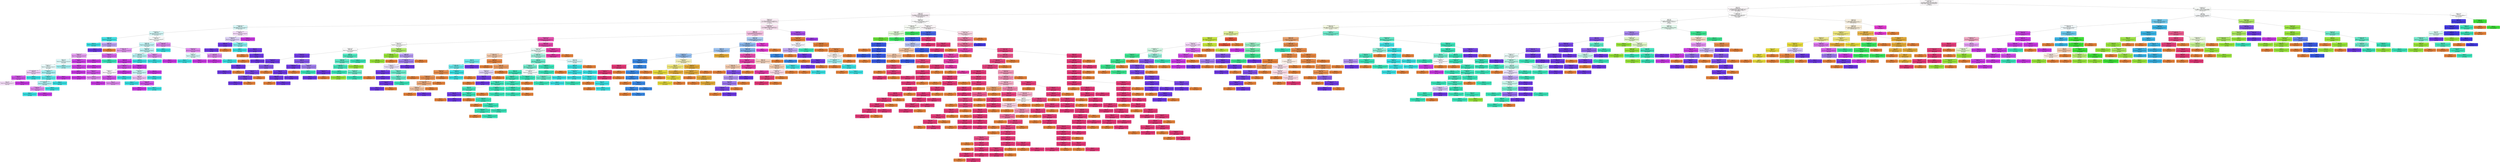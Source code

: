 digraph Tree {
node [shape=box, style="filled, rounded", color="black", fontname=helvetica] ;
edge [fontname=helvetica] ;
0 [label="dst_host_srv_serror_rate <= 0.04\nentropy = 4.43\nsamples = 475657\nvalue = [569166.0, 623156.89, 487688.0, 487688.0, 568761.22\n564734.05, 579129.5, 550615.48, 551530.79, 561365.84\n562565.79, 487688.0, 365766.0, 522162.5, 609610.0, 564435.71\n487688.0, 595481.7, 365766.0, 812813.33, 572305.51, 0.0\n243844.0]\nclass = warezmaster.", fillcolor="#e539a604"] ;
1 [label="service <= 34.5\nentropy = 4.2\nsamples = 384547\nvalue = [567598.0, 623156.89, 487688.0, 487688.0, 93872.14, 564734.05\n0.0, 550615.48, 551530.79, 518482.14, 562565.79, 0.0\n365766.0, 520480.81, 60961.0, 465991.39, 487688.0, 479838.94\n365766.0, 812813.33, 565936.45, 0.0, 243844.0]\nclass = warezmaster.", fillcolor="#e539a606"] ;
0 -> 1 [labeldistance=2.5, labelangle=45, headlabel="True"] ;
2 [label="src_bytes <= 157.5\nentropy = 3.6\nsamples = 304928\nvalue = [471964.0, 81281.33, 81281.33, 0.0, 12281.99, 564734.05\n0.0, 538816.58, 0.0, 31022.25, 495328.59, 0.0, 365766.0\n520480.81, 60961.0, 17648.74, 487688.0, 381987.38, 121922.0\n812813.33, 564116.72, 0.0, 0.0]\nclass = warezmaster.", fillcolor="#e539a60d"] ;
1 -> 2 ;
3 [label="protocol_type <= 0.5\nentropy = 2.93\nsamples = 50719\nvalue = [73358.0, 81281.33, 81281.33, 0.0, 12281.99, 0.0, 0.0\n0.0, 0.0, 31022.25, 495328.59, 0.0, 365766.0, 0.0, 0.0\n17648.74, 487688.0, 381987.38, 121922.0, 690891.33, 4549.33\n0.0, 0.0]\nclass = warezmaster.", fillcolor="#e539a615"] ;
2 -> 3 ;
4 [label="dst_host_serror_rate <= 0.0\nentropy = 1.04\nsamples = 2651\nvalue = [1135.0, 0.0, 0.0, 0.0, 0.0, 0.0, 0.0, 0.0, 0.0\n456.21, 479392.5, 0.0, 0.0, 0.0, 0.0, 3238.3, 0.0\n381987.38, 0.0, 0.0, 0.0, 0.0, 0.0]\nclass = ipsweep.", fillcolor="#39e2e533"] ;
3 -> 4 ;
5 [label="src_dst_bytes_diff <= -13.0\nentropy = 1.03\nsamples = 2630\nvalue = [1123.0, 0.0, 0.0, 0.0, 0.0, 0.0, 0.0, 0.0, 0.0\n456.21, 478519.29, 0.0, 0.0, 0.0, 0.0, 2104.9, 0.0\n380417.57, 0.0, 0.0, 0.0, 0.0, 0.0]\nclass = ipsweep.", fillcolor="#39e2e534"] ;
4 -> 5 ;
6 [label="src_bytes <= 19.0\nentropy = 0.25\nsamples = 969\nvalue = [1123.0, 0.0, 0.0, 0.0, 0.0, 0.0, 0.0, 0.0, 0.0, 0.0\n89504.06, 0.0, 0.0, 0.0, 0.0, 2104.9, 0.0, 0.0, 0.0\n0.0, 0.0, 0.0, 0.0]\nclass = ipsweep.", fillcolor="#39e2e5f6"] ;
5 -> 6 ;
7 [label="entropy = 0.0\nsamples = 260\nvalue = [0.0, 0.0, 0.0, 0.0, 0.0, 0.0, 0.0, 0.0, 0.0, 0.0\n89504.06, 0.0, 0.0, 0.0, 0.0, 0.0, 0.0, 0.0, 0.0\n0.0, 0.0, 0.0, 0.0]\nclass = ipsweep.", fillcolor="#39e2e5ff"] ;
6 -> 7 ;
8 [label="src_bytes <= 25.0\nentropy = 0.93\nsamples = 709\nvalue = [1123.0, 0.0, 0.0, 0.0, 0.0, 0.0, 0.0, 0.0, 0.0, 0.0\n0.0, 0.0, 0.0, 0.0, 0.0, 2104.9, 0.0, 0.0, 0.0, 0.0\n0.0, 0.0, 0.0]\nclass = satan.", fillcolor="#6f39e577"] ;
6 -> 8 ;
9 [label="entropy = 0.0\nsamples = 7\nvalue = [0.0, 0.0, 0.0, 0.0, 0.0, 0.0, 0.0, 0.0, 0.0, 0.0\n0.0, 0.0, 0.0, 0.0, 0.0, 2104.9, 0.0, 0.0, 0.0, 0.0\n0.0, 0.0, 0.0]\nclass = satan.", fillcolor="#6f39e5ff"] ;
8 -> 9 ;
10 [label="entropy = 0.0\nsamples = 702\nvalue = [1123, 0, 0, 0, 0, 0, 0, 0, 0, 0, 0, 0, 0, 0\n0, 0, 0, 0, 0, 0, 0, 0, 0]\nclass = normal.", fillcolor="#e58139ff"] ;
8 -> 10 ;
11 [label="dst_host_srv_count <= 142.5\nentropy = 1.01\nsamples = 1661\nvalue = [0.0, 0.0, 0.0, 0.0, 0.0, 0.0, 0.0, 0.0, 0.0, 456.21\n389015.23, 0.0, 0.0, 0.0, 0.0, 0.0, 0.0, 380417.57\n0.0, 0.0, 0.0, 0.0, 0.0]\nclass = ipsweep.", fillcolor="#39e2e506"] ;
5 -> 11 ;
12 [label="srv_count <= 1.5\nentropy = 0.99\nsamples = 1292\nvalue = [0.0, 0.0, 0.0, 0.0, 0.0, 0.0, 0.0, 0.0, 0.0, 456.21\n325925.78, 0.0, 0.0, 0.0, 0.0, 0.0, 0.0, 227622.62\n0.0, 0.0, 0.0, 0.0, 0.0]\nclass = ipsweep.", fillcolor="#39e2e54d"] ;
11 -> 12 ;
13 [label="dst_host_diff_srv_rate <= 0.01\nentropy = 1.05\nsamples = 37\nvalue = [0.0, 0.0, 0.0, 0.0, 0.0, 0.0, 0.0, 0.0, 0.0, 456.21\n5894.17, 0.0, 0.0, 0.0, 0.0, 0.0, 0.0, 12558.49, 0.0\n0.0, 0.0, 0.0, 0.0]\nclass = nmap.", fillcolor="#cb39e583"] ;
12 -> 13 ;
14 [label="dst_host_count <= 2.5\nentropy = 1.01\nsamples = 34\nvalue = [0.0, 0.0, 0.0, 0.0, 0.0, 0.0, 0.0, 0.0, 0.0, 228.1\n5894.17, 0.0, 0.0, 0.0, 0.0, 0.0, 0.0, 11511.95, 0.0\n0.0, 0.0, 0.0, 0.0]\nclass = nmap.", fillcolor="#cb39e57a"] ;
13 -> 14 ;
15 [label="service <= 14.5\nentropy = 1.12\nsamples = 27\nvalue = [0.0, 0.0, 0.0, 0.0, 0.0, 0.0, 0.0, 0.0, 0.0, 228.1\n5675.87, 0.0, 0.0, 0.0, 0.0, 0.0, 0.0, 4709.43, 0.0\n0.0, 0.0, 0.0, 0.0]\nclass = ipsweep.", fillcolor="#39e2e52a"] ;
14 -> 15 ;
16 [label="dst_host_count <= 1.5\nentropy = 1.0\nsamples = 25\nvalue = [0.0, 0.0, 0.0, 0.0, 0.0, 0.0, 0.0, 0.0, 0.0, 0.0\n5239.26, 0.0, 0.0, 0.0, 0.0, 0.0, 0.0, 4709.43, 0.0\n0.0, 0.0, 0.0, 0.0]\nclass = ipsweep.", fillcolor="#39e2e51a"] ;
15 -> 16 ;
17 [label="dst_host_srv_diff_host_rate <= 0.39\nentropy = 0.99\nsamples = 13\nvalue = [0.0, 0.0, 0.0, 0.0, 0.0, 0.0, 0.0, 0.0, 0.0, 0.0\n2401.33, 0.0, 0.0, 0.0, 0.0, 0.0, 0.0, 3139.62, 0.0\n0.0, 0.0, 0.0, 0.0]\nclass = nmap.", fillcolor="#cb39e53c"] ;
16 -> 17 ;
18 [label="dst_host_srv_count <= 13.0\nentropy = 0.54\nsamples = 5\nvalue = [0.0, 0.0, 0.0, 0.0, 0.0, 0.0, 0.0, 0.0, 0.0, 0.0\n436.61, 0.0, 0.0, 0.0, 0.0, 0.0, 0.0, 3139.62, 0.0\n0.0, 0.0, 0.0, 0.0]\nclass = nmap.", fillcolor="#cb39e5dc"] ;
17 -> 18 ;
19 [label="entropy = 0.99\nsamples = 2\nvalue = [0.0, 0.0, 0.0, 0.0, 0.0, 0.0, 0.0, 0.0, 0.0, 0.0\n436.61, 0.0, 0.0, 0.0, 0.0, 0.0, 0.0, 523.27, 0.0\n0.0, 0.0, 0.0, 0.0]\nclass = nmap.", fillcolor="#cb39e52a"] ;
18 -> 19 ;
20 [label="entropy = -0.0\nsamples = 3\nvalue = [0.0, 0.0, 0.0, 0.0, 0.0, 0.0, 0.0, 0.0, 0.0, 0.0\n0.0, 0.0, 0.0, 0.0, 0.0, 0.0, 0.0, 2616.35, 0.0, 0.0\n0.0, 0.0, 0.0]\nclass = nmap.", fillcolor="#cb39e5ff"] ;
18 -> 20 ;
21 [label="entropy = 0.0\nsamples = 8\nvalue = [0.0, 0.0, 0.0, 0.0, 0.0, 0.0, 0.0, 0.0, 0.0, 0.0\n1964.72, 0.0, 0.0, 0.0, 0.0, 0.0, 0.0, 0.0, 0.0, 0.0\n0.0, 0.0, 0.0]\nclass = ipsweep.", fillcolor="#39e2e5ff"] ;
17 -> 21 ;
22 [label="dst_host_srv_count <= 108.0\nentropy = 0.94\nsamples = 12\nvalue = [0.0, 0.0, 0.0, 0.0, 0.0, 0.0, 0.0, 0.0, 0.0, 0.0\n2837.93, 0.0, 0.0, 0.0, 0.0, 0.0, 0.0, 1569.81, 0.0\n0.0, 0.0, 0.0, 0.0]\nclass = ipsweep.", fillcolor="#39e2e572"] ;
16 -> 22 ;
23 [label="dst_host_srv_count <= 36.0\nentropy = 0.62\nsamples = 11\nvalue = [0.0, 0.0, 0.0, 0.0, 0.0, 0.0, 0.0, 0.0, 0.0, 0.0\n2837.93, 0.0, 0.0, 0.0, 0.0, 0.0, 0.0, 523.27, 0.0\n0.0, 0.0, 0.0, 0.0]\nclass = ipsweep.", fillcolor="#39e2e5d0"] ;
22 -> 23 ;
24 [label="dst_host_srv_diff_host_rate <= 0.38\nentropy = 0.95\nsamples = 5\nvalue = [0.0, 0.0, 0.0, 0.0, 0.0, 0.0, 0.0, 0.0, 0.0, 0.0\n873.21, 0.0, 0.0, 0.0, 0.0, 0.0, 0.0, 523.27, 0.0\n0.0, 0.0, 0.0, 0.0]\nclass = ipsweep.", fillcolor="#39e2e566"] ;
23 -> 24 ;
25 [label="dst_host_srv_count <= 18.0\nentropy = 0.87\nsamples = 2\nvalue = [0.0, 0.0, 0.0, 0.0, 0.0, 0.0, 0.0, 0.0, 0.0, 0.0\n218.3, 0.0, 0.0, 0.0, 0.0, 0.0, 0.0, 523.27, 0.0\n0.0, 0.0, 0.0, 0.0]\nclass = nmap.", fillcolor="#cb39e595"] ;
24 -> 25 ;
26 [label="entropy = 0.0\nsamples = 1\nvalue = [0.0, 0.0, 0.0, 0.0, 0.0, 0.0, 0.0, 0.0, 0.0, 0.0\n218.3, 0.0, 0.0, 0.0, 0.0, 0.0, 0.0, 0.0, 0.0, 0.0\n0.0, 0.0, 0.0]\nclass = ipsweep.", fillcolor="#39e2e5ff"] ;
25 -> 26 ;
27 [label="entropy = 0.0\nsamples = 1\nvalue = [0.0, 0.0, 0.0, 0.0, 0.0, 0.0, 0.0, 0.0, 0.0, 0.0\n0.0, 0.0, 0.0, 0.0, 0.0, 0.0, 0.0, 523.27, 0.0, 0.0\n0.0, 0.0, 0.0]\nclass = nmap.", fillcolor="#cb39e5ff"] ;
25 -> 27 ;
28 [label="entropy = 0.0\nsamples = 3\nvalue = [0.0, 0.0, 0.0, 0.0, 0.0, 0.0, 0.0, 0.0, 0.0, 0.0\n654.91, 0.0, 0.0, 0.0, 0.0, 0.0, 0.0, 0.0, 0.0, 0.0\n0.0, 0.0, 0.0]\nclass = ipsweep.", fillcolor="#39e2e5ff"] ;
24 -> 28 ;
29 [label="entropy = 0.0\nsamples = 6\nvalue = [0.0, 0.0, 0.0, 0.0, 0.0, 0.0, 0.0, 0.0, 0.0, 0.0\n1964.72, 0.0, 0.0, 0.0, 0.0, 0.0, 0.0, 0.0, 0.0, 0.0\n0.0, 0.0, 0.0]\nclass = ipsweep.", fillcolor="#39e2e5ff"] ;
23 -> 29 ;
30 [label="entropy = 0.0\nsamples = 1\nvalue = [0.0, 0.0, 0.0, 0.0, 0.0, 0.0, 0.0, 0.0, 0.0, 0.0\n0.0, 0.0, 0.0, 0.0, 0.0, 0.0, 0.0, 1046.54, 0.0, 0.0\n0.0, 0.0, 0.0]\nclass = nmap.", fillcolor="#cb39e5ff"] ;
22 -> 30 ;
31 [label="entropy = 0.93\nsamples = 2\nvalue = [0.0, 0.0, 0.0, 0.0, 0.0, 0.0, 0.0, 0.0, 0.0, 228.1\n436.61, 0.0, 0.0, 0.0, 0.0, 0.0, 0.0, 0.0, 0.0, 0.0\n0.0, 0.0, 0.0]\nclass = ipsweep.", fillcolor="#39e2e57a"] ;
15 -> 31 ;
32 [label="dst_host_srv_count <= 5.5\nentropy = 0.2\nsamples = 7\nvalue = [0.0, 0.0, 0.0, 0.0, 0.0, 0.0, 0.0, 0.0, 0.0, 0.0\n218.3, 0.0, 0.0, 0.0, 0.0, 0.0, 0.0, 6802.52, 0.0\n0.0, 0.0, 0.0, 0.0]\nclass = nmap.", fillcolor="#cb39e5f7"] ;
14 -> 32 ;
33 [label="service <= 14.5\nentropy = 0.31\nsamples = 4\nvalue = [0.0, 0.0, 0.0, 0.0, 0.0, 0.0, 0.0, 0.0, 0.0, 0.0\n218.3, 0.0, 0.0, 0.0, 0.0, 0.0, 0.0, 3662.89, 0.0\n0.0, 0.0, 0.0, 0.0]\nclass = nmap.", fillcolor="#cb39e5f0"] ;
32 -> 33 ;
34 [label="entropy = 0.0\nsamples = 1\nvalue = [0.0, 0.0, 0.0, 0.0, 0.0, 0.0, 0.0, 0.0, 0.0, 0.0\n0.0, 0.0, 0.0, 0.0, 0.0, 0.0, 0.0, 2093.08, 0.0, 0.0\n0.0, 0.0, 0.0]\nclass = nmap.", fillcolor="#cb39e5ff"] ;
33 -> 34 ;
35 [label="dst_host_count <= 4.5\nentropy = 0.54\nsamples = 3\nvalue = [0.0, 0.0, 0.0, 0.0, 0.0, 0.0, 0.0, 0.0, 0.0, 0.0\n218.3, 0.0, 0.0, 0.0, 0.0, 0.0, 0.0, 1569.81, 0.0\n0.0, 0.0, 0.0, 0.0]\nclass = nmap.", fillcolor="#cb39e5dc"] ;
33 -> 35 ;
36 [label="entropy = 0.0\nsamples = 1\nvalue = [0.0, 0.0, 0.0, 0.0, 0.0, 0.0, 0.0, 0.0, 0.0, 0.0\n0.0, 0.0, 0.0, 0.0, 0.0, 0.0, 0.0, 1046.54, 0.0, 0.0\n0.0, 0.0, 0.0]\nclass = nmap.", fillcolor="#cb39e5ff"] ;
35 -> 36 ;
37 [label="entropy = 0.87\nsamples = 2\nvalue = [0.0, 0.0, 0.0, 0.0, 0.0, 0.0, 0.0, 0.0, 0.0, 0.0\n218.3, 0.0, 0.0, 0.0, 0.0, 0.0, 0.0, 523.27, 0.0\n0.0, 0.0, 0.0, 0.0]\nclass = nmap.", fillcolor="#cb39e595"] ;
35 -> 37 ;
38 [label="entropy = 0.0\nsamples = 3\nvalue = [0.0, 0.0, 0.0, 0.0, 0.0, 0.0, 0.0, 0.0, 0.0, 0.0\n0.0, 0.0, 0.0, 0.0, 0.0, 0.0, 0.0, 3139.62, 0.0, 0.0\n0.0, 0.0, 0.0]\nclass = nmap.", fillcolor="#cb39e5ff"] ;
32 -> 38 ;
39 [label="dst_host_srv_count <= 16.5\nentropy = 0.68\nsamples = 3\nvalue = [0.0, 0.0, 0.0, 0.0, 0.0, 0.0, 0.0, 0.0, 0.0, 228.1\n0.0, 0.0, 0.0, 0.0, 0.0, 0.0, 0.0, 1046.54, 0.0, 0.0\n0.0, 0.0, 0.0]\nclass = nmap.", fillcolor="#cb39e5c7"] ;
13 -> 39 ;
40 [label="entropy = 0.0\nsamples = 2\nvalue = [0.0, 0.0, 0.0, 0.0, 0.0, 0.0, 0.0, 0.0, 0.0, 0.0\n0.0, 0.0, 0.0, 0.0, 0.0, 0.0, 0.0, 1046.54, 0.0, 0.0\n0.0, 0.0, 0.0]\nclass = nmap.", fillcolor="#cb39e5ff"] ;
39 -> 40 ;
41 [label="entropy = -0.0\nsamples = 1\nvalue = [0.0, 0.0, 0.0, 0.0, 0.0, 0.0, 0.0, 0.0, 0.0, 228.1\n0.0, 0.0, 0.0, 0.0, 0.0, 0.0, 0.0, 0.0, 0.0, 0.0\n0.0, 0.0, 0.0]\nclass = portsweep.", fillcolor="#39e5baff"] ;
39 -> 41 ;
42 [label="diff_srv_rate <= 0.5\nentropy = 0.97\nsamples = 1255\nvalue = [0.0, 0.0, 0.0, 0.0, 0.0, 0.0, 0.0, 0.0, 0.0, 0.0\n320031.61, 0.0, 0.0, 0.0, 0.0, 0.0, 0.0, 215064.13\n0.0, 0.0, 0.0, 0.0, 0.0]\nclass = ipsweep.", fillcolor="#39e2e554"] ;
12 -> 42 ;
43 [label="dst_host_srv_diff_host_rate <= 0.45\nentropy = 0.97\nsamples = 1253\nvalue = [0.0, 0.0, 0.0, 0.0, 0.0, 0.0, 0.0, 0.0, 0.0, 0.0\n319813.3, 0.0, 0.0, 0.0, 0.0, 0.0, 0.0, 214540.86, 0.0\n0.0, 0.0, 0.0, 0.0]\nclass = ipsweep.", fillcolor="#39e2e554"] ;
42 -> 43 ;
44 [label="srv_count <= 3.5\nentropy = 0.12\nsamples = 280\nvalue = [0.0, 0.0, 0.0, 0.0, 0.0, 0.0, 0.0, 0.0, 0.0, 0.0\n3711.14, 0.0, 0.0, 0.0, 0.0, 0.0, 0.0, 214540.86, 0.0\n0.0, 0.0, 0.0, 0.0]\nclass = nmap.", fillcolor="#cb39e5fb"] ;
43 -> 44 ;
45 [label="dst_host_srv_count <= 11.0\nentropy = 0.5\nsamples = 16\nvalue = [0.0, 0.0, 0.0, 0.0, 0.0, 0.0, 0.0, 0.0, 0.0, 0.0\n1528.12, 0.0, 0.0, 0.0, 0.0, 0.0, 0.0, 12558.49, 0.0\n0.0, 0.0, 0.0, 0.0]\nclass = nmap.", fillcolor="#cb39e5e0"] ;
44 -> 45 ;
46 [label="dst_host_count <= 2.5\nentropy = 1.0\nsamples = 5\nvalue = [0.0, 0.0, 0.0, 0.0, 0.0, 0.0, 0.0, 0.0, 0.0, 0.0\n1528.12, 0.0, 0.0, 0.0, 0.0, 0.0, 0.0, 1569.81, 0.0\n0.0, 0.0, 0.0, 0.0]\nclass = nmap.", fillcolor="#cb39e507"] ;
45 -> 46 ;
47 [label="srv_diff_host_rate <= 0.5\nentropy = 0.54\nsamples = 3\nvalue = [0.0, 0.0, 0.0, 0.0, 0.0, 0.0, 0.0, 0.0, 0.0, 0.0\n218.3, 0.0, 0.0, 0.0, 0.0, 0.0, 0.0, 1569.81, 0.0\n0.0, 0.0, 0.0, 0.0]\nclass = nmap.", fillcolor="#cb39e5dc"] ;
46 -> 47 ;
48 [label="entropy = 0.0\nsamples = 1\nvalue = [0.0, 0.0, 0.0, 0.0, 0.0, 0.0, 0.0, 0.0, 0.0, 0.0\n0.0, 0.0, 0.0, 0.0, 0.0, 0.0, 0.0, 1046.54, 0.0, 0.0\n0.0, 0.0, 0.0]\nclass = nmap.", fillcolor="#cb39e5ff"] ;
47 -> 48 ;
49 [label="entropy = 0.87\nsamples = 2\nvalue = [0.0, 0.0, 0.0, 0.0, 0.0, 0.0, 0.0, 0.0, 0.0, 0.0\n218.3, 0.0, 0.0, 0.0, 0.0, 0.0, 0.0, 523.27, 0.0\n0.0, 0.0, 0.0, 0.0]\nclass = nmap.", fillcolor="#cb39e595"] ;
47 -> 49 ;
50 [label="entropy = -0.0\nsamples = 2\nvalue = [0.0, 0.0, 0.0, 0.0, 0.0, 0.0, 0.0, 0.0, 0.0, 0.0\n1309.82, 0.0, 0.0, 0.0, 0.0, 0.0, 0.0, 0.0, 0.0, 0.0\n0.0, 0.0, 0.0]\nclass = ipsweep.", fillcolor="#39e2e5ff"] ;
46 -> 50 ;
51 [label="entropy = 0.0\nsamples = 11\nvalue = [0.0, 0.0, 0.0, 0.0, 0.0, 0.0, 0.0, 0.0, 0.0, 0.0\n0.0, 0.0, 0.0, 0.0, 0.0, 0.0, 0.0, 10988.68, 0.0\n0.0, 0.0, 0.0, 0.0]\nclass = nmap.", fillcolor="#cb39e5ff"] ;
45 -> 51 ;
52 [label="dst_host_srv_count <= 2.5\nentropy = 0.09\nsamples = 264\nvalue = [0.0, 0.0, 0.0, 0.0, 0.0, 0.0, 0.0, 0.0, 0.0, 0.0\n2183.03, 0.0, 0.0, 0.0, 0.0, 0.0, 0.0, 201982.37, 0.0\n0.0, 0.0, 0.0, 0.0]\nclass = nmap.", fillcolor="#cb39e5fc"] ;
44 -> 52 ;
53 [label="dst_host_srv_count <= 1.5\nentropy = 0.98\nsamples = 10\nvalue = [0.0, 0.0, 0.0, 0.0, 0.0, 0.0, 0.0, 0.0, 0.0, 0.0\n2183.03, 0.0, 0.0, 0.0, 0.0, 0.0, 0.0, 1569.81, 0.0\n0.0, 0.0, 0.0, 0.0]\nclass = ipsweep.", fillcolor="#39e2e548"] ;
52 -> 53 ;
54 [label="srv_count <= 36.5\nentropy = 0.98\nsamples = 5\nvalue = [0.0, 0.0, 0.0, 0.0, 0.0, 0.0, 0.0, 0.0, 0.0, 0.0\n1091.51, 0.0, 0.0, 0.0, 0.0, 0.0, 0.0, 1569.81, 0.0\n0.0, 0.0, 0.0, 0.0]\nclass = nmap.", fillcolor="#cb39e54e"] ;
53 -> 54 ;
55 [label="entropy = 0.0\nsamples = 2\nvalue = [0.0, 0.0, 0.0, 0.0, 0.0, 0.0, 0.0, 0.0, 0.0, 0.0\n873.21, 0.0, 0.0, 0.0, 0.0, 0.0, 0.0, 0.0, 0.0, 0.0\n0.0, 0.0, 0.0]\nclass = ipsweep.", fillcolor="#39e2e5ff"] ;
54 -> 55 ;
56 [label="srv_count <= 46.5\nentropy = 0.54\nsamples = 3\nvalue = [0.0, 0.0, 0.0, 0.0, 0.0, 0.0, 0.0, 0.0, 0.0, 0.0\n218.3, 0.0, 0.0, 0.0, 0.0, 0.0, 0.0, 1569.81, 0.0\n0.0, 0.0, 0.0, 0.0]\nclass = nmap.", fillcolor="#cb39e5dc"] ;
54 -> 56 ;
57 [label="entropy = 0.0\nsamples = 2\nvalue = [0.0, 0.0, 0.0, 0.0, 0.0, 0.0, 0.0, 0.0, 0.0, 0.0\n0.0, 0.0, 0.0, 0.0, 0.0, 0.0, 0.0, 1569.81, 0.0, 0.0\n0.0, 0.0, 0.0]\nclass = nmap.", fillcolor="#cb39e5ff"] ;
56 -> 57 ;
58 [label="entropy = -0.0\nsamples = 1\nvalue = [0.0, 0.0, 0.0, 0.0, 0.0, 0.0, 0.0, 0.0, 0.0, 0.0\n218.3, 0.0, 0.0, 0.0, 0.0, 0.0, 0.0, 0.0, 0.0, 0.0\n0.0, 0.0, 0.0]\nclass = ipsweep.", fillcolor="#39e2e5ff"] ;
56 -> 58 ;
59 [label="entropy = 0.0\nsamples = 5\nvalue = [0.0, 0.0, 0.0, 0.0, 0.0, 0.0, 0.0, 0.0, 0.0, 0.0\n1091.51, 0.0, 0.0, 0.0, 0.0, 0.0, 0.0, 0.0, 0.0, 0.0\n0.0, 0.0, 0.0]\nclass = ipsweep.", fillcolor="#39e2e5ff"] ;
53 -> 59 ;
60 [label="entropy = -0.0\nsamples = 254\nvalue = [0.0, 0.0, 0.0, 0.0, 0.0, 0.0, 0.0, 0.0, 0.0, 0.0\n0.0, 0.0, 0.0, 0.0, 0.0, 0.0, 0.0, 200412.56, 0.0\n0.0, 0.0, 0.0, 0.0]\nclass = nmap.", fillcolor="#cb39e5ff"] ;
52 -> 60 ;
61 [label="entropy = 0.0\nsamples = 973\nvalue = [0.0, 0.0, 0.0, 0.0, 0.0, 0.0, 0.0, 0.0, 0.0, 0.0\n316102.16, 0.0, 0.0, 0.0, 0.0, 0.0, 0.0, 0.0, 0.0\n0.0, 0.0, 0.0, 0.0]\nclass = ipsweep.", fillcolor="#39e2e5ff"] ;
43 -> 61 ;
62 [label="dst_host_count <= 2.0\nentropy = 0.87\nsamples = 2\nvalue = [0.0, 0.0, 0.0, 0.0, 0.0, 0.0, 0.0, 0.0, 0.0, 0.0\n218.3, 0.0, 0.0, 0.0, 0.0, 0.0, 0.0, 523.27, 0.0\n0.0, 0.0, 0.0, 0.0]\nclass = nmap.", fillcolor="#cb39e595"] ;
42 -> 62 ;
63 [label="entropy = 0.0\nsamples = 1\nvalue = [0.0, 0.0, 0.0, 0.0, 0.0, 0.0, 0.0, 0.0, 0.0, 0.0\n218.3, 0.0, 0.0, 0.0, 0.0, 0.0, 0.0, 0.0, 0.0, 0.0\n0.0, 0.0, 0.0]\nclass = ipsweep.", fillcolor="#39e2e5ff"] ;
62 -> 63 ;
64 [label="entropy = 0.0\nsamples = 1\nvalue = [0.0, 0.0, 0.0, 0.0, 0.0, 0.0, 0.0, 0.0, 0.0, 0.0\n0.0, 0.0, 0.0, 0.0, 0.0, 0.0, 0.0, 523.27, 0.0, 0.0\n0.0, 0.0, 0.0]\nclass = nmap.", fillcolor="#cb39e5ff"] ;
62 -> 64 ;
65 [label="dst_host_same_src_port_rate <= 0.67\nentropy = 0.87\nsamples = 369\nvalue = [0.0, 0.0, 0.0, 0.0, 0.0, 0.0, 0.0, 0.0, 0.0, 0.0\n63089.45, 0.0, 0.0, 0.0, 0.0, 0.0, 0.0, 152794.95, 0.0\n0.0, 0.0, 0.0, 0.0]\nclass = nmap.", fillcolor="#cb39e596"] ;
11 -> 65 ;
66 [label="entropy = 0.0\nsamples = 1\nvalue = [0.0, 0.0, 0.0, 0.0, 0.0, 0.0, 0.0, 0.0, 0.0, 0.0\n218.3, 0.0, 0.0, 0.0, 0.0, 0.0, 0.0, 0.0, 0.0, 0.0\n0.0, 0.0, 0.0]\nclass = ipsweep.", fillcolor="#39e2e5ff"] ;
65 -> 66 ;
67 [label="srv_diff_host_rate <= 0.5\nentropy = 0.87\nsamples = 368\nvalue = [0.0, 0.0, 0.0, 0.0, 0.0, 0.0, 0.0, 0.0, 0.0, 0.0\n62871.15, 0.0, 0.0, 0.0, 0.0, 0.0, 0.0, 152794.95, 0.0\n0.0, 0.0, 0.0, 0.0]\nclass = nmap.", fillcolor="#cb39e596"] ;
65 -> 67 ;
68 [label="dst_host_count <= 2.5\nentropy = 0.99\nsamples = 5\nvalue = [0.0, 0.0, 0.0, 0.0, 0.0, 0.0, 0.0, 0.0, 0.0, 0.0\n1309.82, 0.0, 0.0, 0.0, 0.0, 0.0, 0.0, 1046.54, 0.0\n0.0, 0.0, 0.0, 0.0]\nclass = ipsweep.", fillcolor="#39e2e533"] ;
67 -> 68 ;
69 [label="entropy = 0.0\nsamples = 4\nvalue = [0.0, 0.0, 0.0, 0.0, 0.0, 0.0, 0.0, 0.0, 0.0, 0.0\n1309.82, 0.0, 0.0, 0.0, 0.0, 0.0, 0.0, 0.0, 0.0, 0.0\n0.0, 0.0, 0.0]\nclass = ipsweep.", fillcolor="#39e2e5ff"] ;
68 -> 69 ;
70 [label="entropy = 0.0\nsamples = 1\nvalue = [0.0, 0.0, 0.0, 0.0, 0.0, 0.0, 0.0, 0.0, 0.0, 0.0\n0.0, 0.0, 0.0, 0.0, 0.0, 0.0, 0.0, 1046.54, 0.0, 0.0\n0.0, 0.0, 0.0]\nclass = nmap.", fillcolor="#cb39e5ff"] ;
68 -> 70 ;
71 [label="dst_host_srv_diff_host_rate <= 0.38\nentropy = 0.87\nsamples = 363\nvalue = [0.0, 0.0, 0.0, 0.0, 0.0, 0.0, 0.0, 0.0, 0.0, 0.0\n61561.33, 0.0, 0.0, 0.0, 0.0, 0.0, 0.0, 151748.41, 0.0\n0.0, 0.0, 0.0, 0.0]\nclass = nmap.", fillcolor="#cb39e598"] ;
67 -> 71 ;
72 [label="entropy = 0.0\nsamples = 185\nvalue = [0.0, 0.0, 0.0, 0.0, 0.0, 0.0, 0.0, 0.0, 0.0, 0.0\n0.0, 0.0, 0.0, 0.0, 0.0, 0.0, 0.0, 151748.41, 0.0\n0.0, 0.0, 0.0, 0.0]\nclass = nmap.", fillcolor="#cb39e5ff"] ;
71 -> 72 ;
73 [label="entropy = -0.0\nsamples = 178\nvalue = [0.0, 0.0, 0.0, 0.0, 0.0, 0.0, 0.0, 0.0, 0.0, 0.0\n61561.33, 0.0, 0.0, 0.0, 0.0, 0.0, 0.0, 0.0, 0.0\n0.0, 0.0, 0.0, 0.0]\nclass = ipsweep.", fillcolor="#39e2e5ff"] ;
71 -> 73 ;
74 [label="dst_host_srv_count <= 204.5\nentropy = 1.57\nsamples = 21\nvalue = [12.0, 0.0, 0.0, 0.0, 0.0, 0.0, 0.0, 0.0, 0.0, 0.0\n873.21, 0.0, 0.0, 0.0, 0.0, 1133.41, 0.0, 1569.81, 0.0\n0.0, 0.0, 0.0, 0.0]\nclass = nmap.", fillcolor="#cb39e52d"] ;
4 -> 74 ;
75 [label="dst_host_rerror_rate <= 0.0\nentropy = 1.03\nsamples = 18\nvalue = [12.0, 0.0, 0.0, 0.0, 0.0, 0.0, 0.0, 0.0, 0.0, 0.0\n873.21, 0.0, 0.0, 0.0, 0.0, 1133.41, 0.0, 0.0, 0.0\n0.0, 0.0, 0.0, 0.0]\nclass = satan.", fillcolor="#6f39e53a"] ;
74 -> 75 ;
76 [label="src_bytes <= 42.0\nentropy = 0.07\nsamples = 10\nvalue = [7.0, 0.0, 0.0, 0.0, 0.0, 0.0, 0.0, 0.0, 0.0, 0.0\n0.0, 0.0, 0.0, 0.0, 0.0, 809.58, 0.0, 0.0, 0.0, 0.0\n0.0, 0.0, 0.0]\nclass = satan.", fillcolor="#6f39e5fd"] ;
75 -> 76 ;
77 [label="entropy = 0.0\nsamples = 4\nvalue = [0.0, 0.0, 0.0, 0.0, 0.0, 0.0, 0.0, 0.0, 0.0, 0.0\n0.0, 0.0, 0.0, 0.0, 0.0, 809.58, 0.0, 0.0, 0.0, 0.0\n0.0, 0.0, 0.0]\nclass = satan.", fillcolor="#6f39e5ff"] ;
76 -> 77 ;
78 [label="entropy = 0.0\nsamples = 6\nvalue = [7, 0, 0, 0, 0, 0, 0, 0, 0, 0, 0, 0, 0, 0\n0, 0, 0, 0, 0, 0, 0, 0, 0]\nclass = normal.", fillcolor="#e58139ff"] ;
76 -> 78 ;
79 [label="dst_host_count <= 150.0\nentropy = 0.88\nsamples = 8\nvalue = [5.0, 0.0, 0.0, 0.0, 0.0, 0.0, 0.0, 0.0, 0.0, 0.0\n873.21, 0.0, 0.0, 0.0, 0.0, 323.83, 0.0, 0.0, 0.0\n0.0, 0.0, 0.0, 0.0]\nclass = ipsweep.", fillcolor="#39e2e5a0"] ;
75 -> 79 ;
80 [label="entropy = 0.0\nsamples = 2\nvalue = [0.0, 0.0, 0.0, 0.0, 0.0, 0.0, 0.0, 0.0, 0.0, 0.0\n873.21, 0.0, 0.0, 0.0, 0.0, 0.0, 0.0, 0.0, 0.0, 0.0\n0.0, 0.0, 0.0]\nclass = ipsweep.", fillcolor="#39e2e5ff"] ;
79 -> 80 ;
81 [label="count <= 1.5\nentropy = 0.11\nsamples = 6\nvalue = [5.0, 0.0, 0.0, 0.0, 0.0, 0.0, 0.0, 0.0, 0.0, 0.0\n0.0, 0.0, 0.0, 0.0, 0.0, 323.83, 0.0, 0.0, 0.0, 0.0\n0.0, 0.0, 0.0]\nclass = satan.", fillcolor="#6f39e5fb"] ;
79 -> 81 ;
82 [label="entropy = 0.0\nsamples = 4\nvalue = [4, 0, 0, 0, 0, 0, 0, 0, 0, 0, 0, 0, 0, 0\n0, 0, 0, 0, 0, 0, 0, 0, 0]\nclass = normal.", fillcolor="#e58139ff"] ;
81 -> 82 ;
83 [label="dst_host_srv_count <= 1.5\nentropy = 0.03\nsamples = 2\nvalue = [1.0, 0.0, 0.0, 0.0, 0.0, 0.0, 0.0, 0.0, 0.0, 0.0\n0.0, 0.0, 0.0, 0.0, 0.0, 323.83, 0.0, 0.0, 0.0, 0.0\n0.0, 0.0, 0.0]\nclass = satan.", fillcolor="#6f39e5fe"] ;
81 -> 83 ;
84 [label="entropy = 0.0\nsamples = 1\nvalue = [1, 0, 0, 0, 0, 0, 0, 0, 0, 0, 0, 0, 0, 0\n0, 0, 0, 0, 0, 0, 0, 0, 0]\nclass = normal.", fillcolor="#e58139ff"] ;
83 -> 84 ;
85 [label="entropy = 0.0\nsamples = 1\nvalue = [0.0, 0.0, 0.0, 0.0, 0.0, 0.0, 0.0, 0.0, 0.0, 0.0\n0.0, 0.0, 0.0, 0.0, 0.0, 323.83, 0.0, 0.0, 0.0, 0.0\n0.0, 0.0, 0.0]\nclass = satan.", fillcolor="#6f39e5ff"] ;
83 -> 85 ;
86 [label="entropy = 0.0\nsamples = 3\nvalue = [0.0, 0.0, 0.0, 0.0, 0.0, 0.0, 0.0, 0.0, 0.0, 0.0\n0.0, 0.0, 0.0, 0.0, 0.0, 0.0, 0.0, 1569.81, 0.0, 0.0\n0.0, 0.0, 0.0]\nclass = nmap.", fillcolor="#cb39e5ff"] ;
74 -> 86 ;
87 [label="dst_host_srv_count <= 85.5\nentropy = 2.54\nsamples = 48068\nvalue = [72223.0, 81281.33, 81281.33, 0.0, 12281.99, 0.0, 0.0\n0.0, 0.0, 30566.04, 15936.09, 0.0, 365766.0, 0.0, 0.0\n14410.44, 487688.0, 0.0, 121922.0, 690891.33, 4549.33, 0.0\n0.0]\nclass = warezmaster.", fillcolor="#e539a623"] ;
3 -> 87 ;
88 [label="logged_in <= 0.5\nentropy = 2.2\nsamples = 13927\nvalue = [18127.0, 81281.33, 81281.33, 0.0, 12281.99, 0.0, 0.0\n0.0, 0.0, 30109.83, 15717.79, 0.0, 365766.0, 0.0, 0.0\n13924.69, 0.0, 0.0, 121922.0, 690891.33, 4549.33, 0.0\n0.0]\nclass = warezmaster.", fillcolor="#e539a64d"] ;
87 -> 88 ;
89 [label="same_srv_rate <= 0.69\nentropy = 0.78\nsamples = 12119\nvalue = [15289.0, 0.0, 0.0, 0.0, 12281.99, 0.0, 0.0, 0.0, 0.0\n30109.83, 15281.18, 0.0, 0.0, 0.0, 0.0, 13277.03, 0.0\n0.0, 0.0, 650250.67, 0.0, 0.0, 0.0]\nclass = warezmaster.", fillcolor="#e539a6e0"] ;
88 -> 89 ;
90 [label="dst_host_srv_count <= 2.5\nentropy = 1.68\nsamples = 2777\nvalue = [630.0, 0.0, 0.0, 0.0, 12281.99, 0.0, 0.0, 0.0, 0.0\n10949.03, 0.0, 0.0, 0.0, 0.0, 0.0, 12143.63, 0.0, 0.0\n0.0, 0.0, 0.0, 0.0, 0.0]\nclass = neptune.", fillcolor="#98e53901"] ;
89 -> 90 ;
91 [label="rerror_rate <= 0.99\nentropy = 1.28\nsamples = 333\nvalue = [41.0, 0.0, 0.0, 0.0, 1265.46, 0.0, 0.0, 0.0, 0.0\n10264.71, 0.0, 0.0, 0.0, 0.0, 0.0, 10200.65, 0.0, 0.0\n0.0, 0.0, 0.0, 0.0, 0.0]\nclass = portsweep.", fillcolor="#39e5ba01"] ;
90 -> 91 ;
92 [label="dst_host_srv_count <= 1.5\nentropy = 0.19\nsamples = 66\nvalue = [41.0, 0.0, 0.0, 0.0, 0.0, 0.0, 0.0, 0.0, 0.0, 228.1\n0.0, 0.0, 0.0, 0.0, 0.0, 10200.65, 0.0, 0.0, 0.0\n0.0, 0.0, 0.0, 0.0]\nclass = satan.", fillcolor="#6f39e5f8"] ;
91 -> 92 ;
93 [label="same_srv_rate <= 0.42\nentropy = 0.03\nsamples = 49\nvalue = [29.0, 0.0, 0.0, 0.0, 0.0, 0.0, 0.0, 0.0, 0.0, 0.0\n0.0, 0.0, 0.0, 0.0, 0.0, 8743.41, 0.0, 0.0, 0.0, 0.0\n0.0, 0.0, 0.0]\nclass = satan.", fillcolor="#6f39e5fe"] ;
92 -> 93 ;
94 [label="src_bytes <= 6.5\nentropy = 0.01\nsamples = 34\nvalue = [5.0, 0.0, 0.0, 0.0, 0.0, 0.0, 0.0, 0.0, 0.0, 0.0\n0.0, 0.0, 0.0, 0.0, 0.0, 8581.5, 0.0, 0.0, 0.0, 0.0\n0.0, 0.0, 0.0]\nclass = satan.", fillcolor="#6f39e5ff"] ;
93 -> 94 ;
95 [label="entropy = 0.0\nsamples = 31\nvalue = [0.0, 0.0, 0.0, 0.0, 0.0, 0.0, 0.0, 0.0, 0.0, 0.0\n0.0, 0.0, 0.0, 0.0, 0.0, 8581.5, 0.0, 0.0, 0.0, 0.0\n0.0, 0.0, 0.0]\nclass = satan.", fillcolor="#6f39e5ff"] ;
94 -> 95 ;
96 [label="entropy = 0.0\nsamples = 3\nvalue = [5, 0, 0, 0, 0, 0, 0, 0, 0, 0, 0, 0, 0, 0\n0, 0, 0, 0, 0, 0, 0, 0, 0]\nclass = normal.", fillcolor="#e58139ff"] ;
94 -> 96 ;
97 [label="srv_count <= 1.5\nentropy = 0.55\nsamples = 15\nvalue = [24.0, 0.0, 0.0, 0.0, 0.0, 0.0, 0.0, 0.0, 0.0, 0.0\n0.0, 0.0, 0.0, 0.0, 0.0, 161.92, 0.0, 0.0, 0.0, 0.0\n0.0, 0.0, 0.0]\nclass = satan.", fillcolor="#6f39e5d9"] ;
93 -> 97 ;
98 [label="dst_host_rerror_rate <= 0.0\nentropy = 0.3\nsamples = 6\nvalue = [9.0, 0.0, 0.0, 0.0, 0.0, 0.0, 0.0, 0.0, 0.0, 0.0\n0.0, 0.0, 0.0, 0.0, 0.0, 161.92, 0.0, 0.0, 0.0, 0.0\n0.0, 0.0, 0.0]\nclass = satan.", fillcolor="#6f39e5f1"] ;
97 -> 98 ;
99 [label="dst_host_diff_srv_rate <= 0.02\nentropy = 0.27\nsamples = 5\nvalue = [8.0, 0.0, 0.0, 0.0, 0.0, 0.0, 0.0, 0.0, 0.0, 0.0\n0.0, 0.0, 0.0, 0.0, 0.0, 161.92, 0.0, 0.0, 0.0, 0.0\n0.0, 0.0, 0.0]\nclass = satan.", fillcolor="#6f39e5f2"] ;
98 -> 99 ;
100 [label="entropy = 0.0\nsamples = 1\nvalue = [0.0, 0.0, 0.0, 0.0, 0.0, 0.0, 0.0, 0.0, 0.0, 0.0\n0.0, 0.0, 0.0, 0.0, 0.0, 161.92, 0.0, 0.0, 0.0, 0.0\n0.0, 0.0, 0.0]\nclass = satan.", fillcolor="#6f39e5ff"] ;
99 -> 100 ;
101 [label="entropy = 0.0\nsamples = 4\nvalue = [8, 0, 0, 0, 0, 0, 0, 0, 0, 0, 0, 0, 0, 0\n0, 0, 0, 0, 0, 0, 0, 0, 0]\nclass = normal.", fillcolor="#e58139ff"] ;
99 -> 101 ;
102 [label="entropy = 0.0\nsamples = 1\nvalue = [1, 0, 0, 0, 0, 0, 0, 0, 0, 0, 0, 0, 0, 0\n0, 0, 0, 0, 0, 0, 0, 0, 0]\nclass = normal.", fillcolor="#e58139ff"] ;
98 -> 102 ;
103 [label="entropy = 0.0\nsamples = 9\nvalue = [15, 0, 0, 0, 0, 0, 0, 0, 0, 0, 0, 0, 0, 0\n0, 0, 0, 0, 0, 0, 0, 0, 0]\nclass = normal.", fillcolor="#e58139ff"] ;
97 -> 103 ;
104 [label="duration <= 0.5\nentropy = 0.63\nsamples = 17\nvalue = [12.0, 0.0, 0.0, 0.0, 0.0, 0.0, 0.0, 0.0, 0.0, 228.1\n0.0, 0.0, 0.0, 0.0, 0.0, 1457.24, 0.0, 0.0, 0.0, 0.0\n0.0, 0.0, 0.0]\nclass = satan.", fillcolor="#6f39e5d5"] ;
92 -> 104 ;
105 [label="src_dst_bytes_diff <= 26.0\nentropy = 0.09\nsamples = 10\nvalue = [9.0, 0.0, 0.0, 0.0, 0.0, 0.0, 0.0, 0.0, 0.0, 0.0\n0.0, 0.0, 0.0, 0.0, 0.0, 809.58, 0.0, 0.0, 0.0, 0.0\n0.0, 0.0, 0.0]\nclass = satan.", fillcolor="#6f39e5fc"] ;
104 -> 105 ;
106 [label="dst_host_rerror_rate <= 0.47\nentropy = 0.04\nsamples = 6\nvalue = [3.0, 0.0, 0.0, 0.0, 0.0, 0.0, 0.0, 0.0, 0.0, 0.0\n0.0, 0.0, 0.0, 0.0, 0.0, 809.58, 0.0, 0.0, 0.0, 0.0\n0.0, 0.0, 0.0]\nclass = satan.", fillcolor="#6f39e5fe"] ;
105 -> 106 ;
107 [label="dst_bytes <= 12.5\nentropy = 0.08\nsamples = 5\nvalue = [3.0, 0.0, 0.0, 0.0, 0.0, 0.0, 0.0, 0.0, 0.0, 0.0\n0.0, 0.0, 0.0, 0.0, 0.0, 323.83, 0.0, 0.0, 0.0, 0.0\n0.0, 0.0, 0.0]\nclass = satan.", fillcolor="#6f39e5fd"] ;
106 -> 107 ;
108 [label="entropy = 0.0\nsamples = 3\nvalue = [3, 0, 0, 0, 0, 0, 0, 0, 0, 0, 0, 0, 0, 0\n0, 0, 0, 0, 0, 0, 0, 0, 0]\nclass = normal.", fillcolor="#e58139ff"] ;
107 -> 108 ;
109 [label="entropy = 0.0\nsamples = 2\nvalue = [0.0, 0.0, 0.0, 0.0, 0.0, 0.0, 0.0, 0.0, 0.0, 0.0\n0.0, 0.0, 0.0, 0.0, 0.0, 323.83, 0.0, 0.0, 0.0, 0.0\n0.0, 0.0, 0.0]\nclass = satan.", fillcolor="#6f39e5ff"] ;
107 -> 109 ;
110 [label="entropy = 0.0\nsamples = 1\nvalue = [0.0, 0.0, 0.0, 0.0, 0.0, 0.0, 0.0, 0.0, 0.0, 0.0\n0.0, 0.0, 0.0, 0.0, 0.0, 485.75, 0.0, 0.0, 0.0, 0.0\n0.0, 0.0, 0.0]\nclass = satan.", fillcolor="#6f39e5ff"] ;
106 -> 110 ;
111 [label="entropy = 0.0\nsamples = 4\nvalue = [6, 0, 0, 0, 0, 0, 0, 0, 0, 0, 0, 0, 0, 0\n0, 0, 0, 0, 0, 0, 0, 0, 0]\nclass = normal.", fillcolor="#e58139ff"] ;
105 -> 111 ;
112 [label="diff_srv_rate <= 0.62\nentropy = 0.86\nsamples = 7\nvalue = [3.0, 0.0, 0.0, 0.0, 0.0, 0.0, 0.0, 0.0, 0.0, 228.1\n0.0, 0.0, 0.0, 0.0, 0.0, 647.66, 0.0, 0.0, 0.0, 0.0\n0.0, 0.0, 0.0]\nclass = satan.", fillcolor="#6f39e5a4"] ;
104 -> 112 ;
113 [label="entropy = 0.0\nsamples = 1\nvalue = [0.0, 0.0, 0.0, 0.0, 0.0, 0.0, 0.0, 0.0, 0.0, 228.1\n0.0, 0.0, 0.0, 0.0, 0.0, 0.0, 0.0, 0.0, 0.0, 0.0\n0.0, 0.0, 0.0]\nclass = portsweep.", fillcolor="#39e5baff"] ;
112 -> 113 ;
114 [label="src_dst_bytes_diff <= 116.5\nentropy = 0.04\nsamples = 6\nvalue = [3.0, 0.0, 0.0, 0.0, 0.0, 0.0, 0.0, 0.0, 0.0, 0.0\n0.0, 0.0, 0.0, 0.0, 0.0, 647.66, 0.0, 0.0, 0.0, 0.0\n0.0, 0.0, 0.0]\nclass = satan.", fillcolor="#6f39e5fe"] ;
112 -> 114 ;
115 [label="entropy = 0.0\nsamples = 3\nvalue = [0.0, 0.0, 0.0, 0.0, 0.0, 0.0, 0.0, 0.0, 0.0, 0.0\n0.0, 0.0, 0.0, 0.0, 0.0, 647.66, 0.0, 0.0, 0.0, 0.0\n0.0, 0.0, 0.0]\nclass = satan.", fillcolor="#6f39e5ff"] ;
114 -> 115 ;
116 [label="entropy = 0.0\nsamples = 3\nvalue = [3, 0, 0, 0, 0, 0, 0, 0, 0, 0, 0, 0, 0, 0\n0, 0, 0, 0, 0, 0, 0, 0, 0]\nclass = normal.", fillcolor="#e58139ff"] ;
114 -> 116 ;
117 [label="flag <= 3.0\nentropy = 0.51\nsamples = 267\nvalue = [0.0, 0.0, 0.0, 0.0, 1265.46, 0.0, 0.0, 0.0, 0.0\n10036.61, 0.0, 0.0, 0.0, 0.0, 0.0, 0.0, 0.0, 0.0\n0.0, 0.0, 0.0, 0.0, 0.0]\nclass = portsweep.", fillcolor="#39e5badf"] ;
91 -> 117 ;
118 [label="srv_count <= 1.5\nentropy = 0.59\nsamples = 262\nvalue = [0.0, 0.0, 0.0, 0.0, 1265.46, 0.0, 0.0, 0.0, 0.0\n7527.46, 0.0, 0.0, 0.0, 0.0, 0.0, 0.0, 0.0, 0.0, 0.0\n0.0, 0.0, 0.0, 0.0]\nclass = portsweep.", fillcolor="#39e5bad4"] ;
117 -> 118 ;
119 [label="dst_host_rerror_rate <= 0.99\nentropy = 0.35\nsamples = 128\nvalue = [0.0, 0.0, 0.0, 0.0, 523.64, 0.0, 0.0, 0.0, 0.0\n7527.46, 0.0, 0.0, 0.0, 0.0, 0.0, 0.0, 0.0, 0.0, 0.0\n0.0, 0.0, 0.0, 0.0]\nclass = portsweep.", fillcolor="#39e5baed"] ;
118 -> 119 ;
120 [label="entropy = 0.0\nsamples = 15\nvalue = [0.0, 0.0, 0.0, 0.0, 0.0, 0.0, 0.0, 0.0, 0.0, 5474.51\n0.0, 0.0, 0.0, 0.0, 0.0, 0.0, 0.0, 0.0, 0.0, 0.0\n0.0, 0.0, 0.0]\nclass = portsweep.", fillcolor="#39e5baff"] ;
119 -> 120 ;
121 [label="diff_srv_rate <= 0.31\nentropy = 0.73\nsamples = 113\nvalue = [0.0, 0.0, 0.0, 0.0, 523.64, 0.0, 0.0, 0.0, 0.0\n2052.94, 0.0, 0.0, 0.0, 0.0, 0.0, 0.0, 0.0, 0.0, 0.0\n0.0, 0.0, 0.0, 0.0]\nclass = portsweep.", fillcolor="#39e5babe"] ;
119 -> 121 ;
122 [label="entropy = 0.0\nsamples = 104\nvalue = [0.0, 0.0, 0.0, 0.0, 523.64, 0.0, 0.0, 0.0, 0.0, 0.0\n0.0, 0.0, 0.0, 0.0, 0.0, 0.0, 0.0, 0.0, 0.0, 0.0\n0.0, 0.0, 0.0]\nclass = neptune.", fillcolor="#98e539ff"] ;
121 -> 122 ;
123 [label="entropy = 0.0\nsamples = 9\nvalue = [0.0, 0.0, 0.0, 0.0, 0.0, 0.0, 0.0, 0.0, 0.0, 2052.94\n0.0, 0.0, 0.0, 0.0, 0.0, 0.0, 0.0, 0.0, 0.0, 0.0\n0.0, 0.0, 0.0]\nclass = portsweep.", fillcolor="#39e5baff"] ;
121 -> 123 ;
124 [label="entropy = -0.0\nsamples = 134\nvalue = [0.0, 0.0, 0.0, 0.0, 741.82, 0.0, 0.0, 0.0, 0.0, 0.0\n0.0, 0.0, 0.0, 0.0, 0.0, 0.0, 0.0, 0.0, 0.0, 0.0\n0.0, 0.0, 0.0]\nclass = neptune.", fillcolor="#98e539ff"] ;
118 -> 124 ;
125 [label="entropy = 0.0\nsamples = 5\nvalue = [0.0, 0.0, 0.0, 0.0, 0.0, 0.0, 0.0, 0.0, 0.0, 2509.15\n0.0, 0.0, 0.0, 0.0, 0.0, 0.0, 0.0, 0.0, 0.0, 0.0\n0.0, 0.0, 0.0]\nclass = portsweep.", fillcolor="#39e5baff"] ;
117 -> 125 ;
126 [label="diff_srv_rate <= 0.11\nentropy = 1.08\nsamples = 2444\nvalue = [589.0, 0.0, 0.0, 0.0, 11016.53, 0.0, 0.0, 0.0, 0.0\n684.31, 0.0, 0.0, 0.0, 0.0, 0.0, 1942.98, 0.0, 0.0\n0.0, 0.0, 0.0, 0.0, 0.0]\nclass = neptune.", fillcolor="#98e539bc"] ;
90 -> 126 ;
127 [label="dst_host_same_srv_rate <= 0.41\nentropy = 0.0\nsamples = 2054\nvalue = [2.0, 0.0, 0.0, 0.0, 11016.53, 0.0, 0.0, 0.0, 0.0\n0.0, 0.0, 0.0, 0.0, 0.0, 0.0, 0.0, 0.0, 0.0, 0.0\n0.0, 0.0, 0.0, 0.0]\nclass = neptune.", fillcolor="#98e539ff"] ;
126 -> 127 ;
128 [label="entropy = 0.0\nsamples = 2052\nvalue = [0.0, 0.0, 0.0, 0.0, 11016.53, 0.0, 0.0, 0.0, 0.0\n0.0, 0.0, 0.0, 0.0, 0.0, 0.0, 0.0, 0.0, 0.0, 0.0\n0.0, 0.0, 0.0, 0.0]\nclass = neptune.", fillcolor="#98e539ff"] ;
127 -> 128 ;
129 [label="entropy = 0.0\nsamples = 2\nvalue = [2, 0, 0, 0, 0, 0, 0, 0, 0, 0, 0, 0, 0, 0\n0, 0, 0, 0, 0, 0, 0, 0, 0]\nclass = normal.", fillcolor="#e58139ff"] ;
127 -> 129 ;
130 [label="src_bytes <= 6.5\nentropy = 1.36\nsamples = 390\nvalue = [587.0, 0.0, 0.0, 0.0, 0.0, 0.0, 0.0, 0.0, 0.0\n684.31, 0.0, 0.0, 0.0, 0.0, 0.0, 1942.98, 0.0, 0.0\n0.0, 0.0, 0.0, 0.0, 0.0]\nclass = satan.", fillcolor="#6f39e57f"] ;
126 -> 130 ;
131 [label="dst_host_diff_srv_rate <= 0.75\nentropy = 0.9\nsamples = 28\nvalue = [25.0, 0.0, 0.0, 0.0, 0.0, 0.0, 0.0, 0.0, 0.0, 684.31\n0.0, 0.0, 0.0, 0.0, 0.0, 1942.98, 0.0, 0.0, 0.0, 0.0\n0.0, 0.0, 0.0]\nclass = satan.", fillcolor="#6f39e5a3"] ;
130 -> 131 ;
132 [label="dst_host_srv_count <= 4.5\nentropy = 1.1\nsamples = 21\nvalue = [25.0, 0.0, 0.0, 0.0, 0.0, 0.0, 0.0, 0.0, 0.0, 684.31\n0.0, 0.0, 0.0, 0.0, 0.0, 809.58, 0.0, 0.0, 0.0, 0.0\n0.0, 0.0, 0.0]\nclass = satan.", fillcolor="#6f39e526"] ;
131 -> 132 ;
133 [label="count <= 4.5\nentropy = 0.06\nsamples = 4\nvalue = [5.0, 0.0, 0.0, 0.0, 0.0, 0.0, 0.0, 0.0, 0.0, 0.0\n0.0, 0.0, 0.0, 0.0, 0.0, 647.66, 0.0, 0.0, 0.0, 0.0\n0.0, 0.0, 0.0]\nclass = satan.", fillcolor="#6f39e5fd"] ;
132 -> 133 ;
134 [label="entropy = 0.0\nsamples = 2\nvalue = [5, 0, 0, 0, 0, 0, 0, 0, 0, 0, 0, 0, 0, 0\n0, 0, 0, 0, 0, 0, 0, 0, 0]\nclass = normal.", fillcolor="#e58139ff"] ;
133 -> 134 ;
135 [label="entropy = 0.0\nsamples = 2\nvalue = [0.0, 0.0, 0.0, 0.0, 0.0, 0.0, 0.0, 0.0, 0.0, 0.0\n0.0, 0.0, 0.0, 0.0, 0.0, 647.66, 0.0, 0.0, 0.0, 0.0\n0.0, 0.0, 0.0]\nclass = satan.", fillcolor="#6f39e5ff"] ;
133 -> 135 ;
136 [label="dst_bytes <= 67.5\nentropy = 0.85\nsamples = 17\nvalue = [20.0, 0.0, 0.0, 0.0, 0.0, 0.0, 0.0, 0.0, 0.0, 684.31\n0.0, 0.0, 0.0, 0.0, 0.0, 161.92, 0.0, 0.0, 0.0, 0.0\n0.0, 0.0, 0.0]\nclass = portsweep.", fillcolor="#39e5babd"] ;
132 -> 136 ;
137 [label="rerror_rate <= 0.75\nentropy = 0.73\nsamples = 4\nvalue = [2.0, 0.0, 0.0, 0.0, 0.0, 0.0, 0.0, 0.0, 0.0, 684.31\n0.0, 0.0, 0.0, 0.0, 0.0, 161.92, 0.0, 0.0, 0.0, 0.0\n0.0, 0.0, 0.0]\nclass = portsweep.", fillcolor="#39e5bac2"] ;
136 -> 137 ;
138 [label="dst_host_same_src_port_rate <= 0.0\nentropy = 0.1\nsamples = 2\nvalue = [2.0, 0.0, 0.0, 0.0, 0.0, 0.0, 0.0, 0.0, 0.0, 0.0\n0.0, 0.0, 0.0, 0.0, 0.0, 161.92, 0.0, 0.0, 0.0, 0.0\n0.0, 0.0, 0.0]\nclass = satan.", fillcolor="#6f39e5fc"] ;
137 -> 138 ;
139 [label="entropy = 0.0\nsamples = 1\nvalue = [0.0, 0.0, 0.0, 0.0, 0.0, 0.0, 0.0, 0.0, 0.0, 0.0\n0.0, 0.0, 0.0, 0.0, 0.0, 161.92, 0.0, 0.0, 0.0, 0.0\n0.0, 0.0, 0.0]\nclass = satan.", fillcolor="#6f39e5ff"] ;
138 -> 139 ;
140 [label="entropy = 0.0\nsamples = 1\nvalue = [2, 0, 0, 0, 0, 0, 0, 0, 0, 0, 0, 0, 0, 0\n0, 0, 0, 0, 0, 0, 0, 0, 0]\nclass = normal.", fillcolor="#e58139ff"] ;
138 -> 140 ;
141 [label="entropy = 0.0\nsamples = 2\nvalue = [0.0, 0.0, 0.0, 0.0, 0.0, 0.0, 0.0, 0.0, 0.0, 684.31\n0.0, 0.0, 0.0, 0.0, 0.0, 0.0, 0.0, 0.0, 0.0, 0.0\n0.0, 0.0, 0.0]\nclass = portsweep.", fillcolor="#39e5baff"] ;
137 -> 141 ;
142 [label="entropy = 0.0\nsamples = 13\nvalue = [18, 0, 0, 0, 0, 0, 0, 0, 0, 0, 0, 0, 0, 0\n0, 0, 0, 0, 0, 0, 0, 0, 0]\nclass = normal.", fillcolor="#e58139ff"] ;
136 -> 142 ;
143 [label="entropy = 0.0\nsamples = 7\nvalue = [0.0, 0.0, 0.0, 0.0, 0.0, 0.0, 0.0, 0.0, 0.0, 0.0\n0.0, 0.0, 0.0, 0.0, 0.0, 1133.41, 0.0, 0.0, 0.0, 0.0\n0.0, 0.0, 0.0]\nclass = satan.", fillcolor="#6f39e5ff"] ;
131 -> 143 ;
144 [label="entropy = 0.0\nsamples = 362\nvalue = [562, 0, 0, 0, 0, 0, 0, 0, 0, 0, 0, 0, 0, 0\n0, 0, 0, 0, 0, 0, 0, 0, 0]\nclass = normal.", fillcolor="#e58139ff"] ;
130 -> 144 ;
145 [label="dst_bytes <= 6513.5\nentropy = 0.49\nsamples = 9342\nvalue = [14659.0, 0.0, 0.0, 0.0, 0.0, 0.0, 0.0, 0.0, 0.0\n19160.8, 15281.18, 0.0, 0.0, 0.0, 0.0, 1133.41, 0.0\n0.0, 0.0, 650250.67, 0.0, 0.0, 0.0]\nclass = warezmaster.", fillcolor="#e539a6ec"] ;
89 -> 145 ;
146 [label="srv_rerror_rate <= 0.84\nentropy = 1.69\nsamples = 9331\nvalue = [14654.0, 0.0, 0.0, 0.0, 0.0, 0.0, 0.0, 0.0, 0.0\n19160.8, 15281.18, 0.0, 0.0, 0.0, 0.0, 1133.41, 0.0\n0.0, 0.0, 0.0, 0.0, 0.0, 0.0]\nclass = portsweep.", fillcolor="#39e5ba1c"] ;
145 -> 146 ;
147 [label="dst_host_same_srv_rate <= 0.04\nentropy = 1.16\nsamples = 7102\nvalue = [11261.0, 0.0, 0.0, 0.0, 0.0, 0.0, 0.0, 0.0, 0.0, 0.0\n6330.78, 0.0, 0.0, 0.0, 0.0, 809.58, 0.0, 0.0, 0.0\n0.0, 0.0, 0.0, 0.0]\nclass = normal.", fillcolor="#e5813968"] ;
146 -> 147 ;
148 [label="count <= 2.5\nentropy = 0.9\nsamples = 915\nvalue = [1418.0, 0.0, 0.0, 0.0, 0.0, 0.0, 0.0, 0.0, 0.0, 0.0\n6330.78, 0.0, 0.0, 0.0, 0.0, 323.83, 0.0, 0.0, 0.0\n0.0, 0.0, 0.0, 0.0]\nclass = ipsweep.", fillcolor="#39e2e5bc"] ;
147 -> 148 ;
149 [label="dst_host_diff_srv_rate <= 1.0\nentropy = 0.82\nsamples = 914\nvalue = [1418.0, 0.0, 0.0, 0.0, 0.0, 0.0, 0.0, 0.0, 0.0, 0.0\n6330.78, 0.0, 0.0, 0.0, 0.0, 161.92, 0.0, 0.0, 0.0\n0.0, 0.0, 0.0, 0.0]\nclass = ipsweep.", fillcolor="#39e2e5c1"] ;
148 -> 149 ;
150 [label="protocol_type <= 1.5\nentropy = 0.48\nsamples = 895\nvalue = [1415.0, 0.0, 0.0, 0.0, 0.0, 0.0, 0.0, 0.0, 0.0, 0.0\n0.0, 0.0, 0.0, 0.0, 0.0, 161.92, 0.0, 0.0, 0.0, 0.0\n0.0, 0.0, 0.0]\nclass = normal.", fillcolor="#e58139e2"] ;
149 -> 150 ;
151 [label="dst_host_count <= 117.5\nentropy = 0.49\nsamples = 852\nvalue = [1352.0, 0.0, 0.0, 0.0, 0.0, 0.0, 0.0, 0.0, 0.0, 0.0\n0.0, 0.0, 0.0, 0.0, 0.0, 161.92, 0.0, 0.0, 0.0, 0.0\n0.0, 0.0, 0.0]\nclass = normal.", fillcolor="#e58139e0"] ;
150 -> 151 ;
152 [label="dst_host_same_src_port_rate <= 0.01\nentropy = 0.82\nsamples = 293\nvalue = [468.0, 0.0, 0.0, 0.0, 0.0, 0.0, 0.0, 0.0, 0.0, 0.0\n0.0, 0.0, 0.0, 0.0, 0.0, 161.92, 0.0, 0.0, 0.0, 0.0\n0.0, 0.0, 0.0]\nclass = normal.", fillcolor="#e58139a7"] ;
151 -> 152 ;
153 [label="num_failed_logins <= 2.0\nentropy = 0.94\nsamples = 184\nvalue = [298.0, 0.0, 0.0, 0.0, 0.0, 0.0, 0.0, 0.0, 0.0, 0.0\n0.0, 0.0, 0.0, 0.0, 0.0, 161.92, 0.0, 0.0, 0.0, 0.0\n0.0, 0.0, 0.0]\nclass = normal.", fillcolor="#e5813974"] ;
152 -> 153 ;
154 [label="entropy = 0.0\nsamples = 183\nvalue = [298, 0, 0, 0, 0, 0, 0, 0, 0, 0, 0, 0, 0, 0\n0, 0, 0, 0, 0, 0, 0, 0, 0]\nclass = normal.", fillcolor="#e58139ff"] ;
153 -> 154 ;
155 [label="entropy = 0.0\nsamples = 1\nvalue = [0.0, 0.0, 0.0, 0.0, 0.0, 0.0, 0.0, 0.0, 0.0, 0.0\n0.0, 0.0, 0.0, 0.0, 0.0, 161.92, 0.0, 0.0, 0.0, 0.0\n0.0, 0.0, 0.0]\nclass = satan.", fillcolor="#6f39e5ff"] ;
153 -> 155 ;
156 [label="entropy = 0.0\nsamples = 109\nvalue = [170, 0, 0, 0, 0, 0, 0, 0, 0, 0, 0, 0, 0, 0\n0, 0, 0, 0, 0, 0, 0, 0, 0]\nclass = normal.", fillcolor="#e58139ff"] ;
152 -> 156 ;
157 [label="entropy = 0.0\nsamples = 559\nvalue = [884, 0, 0, 0, 0, 0, 0, 0, 0, 0, 0, 0, 0, 0\n0, 0, 0, 0, 0, 0, 0, 0, 0]\nclass = normal.", fillcolor="#e58139ff"] ;
151 -> 157 ;
158 [label="entropy = 0.0\nsamples = 43\nvalue = [63, 0, 0, 0, 0, 0, 0, 0, 0, 0, 0, 0, 0, 0\n0, 0, 0, 0, 0, 0, 0, 0, 0]\nclass = normal.", fillcolor="#e58139ff"] ;
150 -> 158 ;
159 [label="dst_host_serror_rate <= 0.5\nentropy = 0.01\nsamples = 19\nvalue = [3.0, 0.0, 0.0, 0.0, 0.0, 0.0, 0.0, 0.0, 0.0, 0.0\n6330.78, 0.0, 0.0, 0.0, 0.0, 0.0, 0.0, 0.0, 0.0, 0.0\n0.0, 0.0, 0.0]\nclass = ipsweep.", fillcolor="#39e2e5ff"] ;
149 -> 159 ;
160 [label="entropy = 0.0\nsamples = 17\nvalue = [0.0, 0.0, 0.0, 0.0, 0.0, 0.0, 0.0, 0.0, 0.0, 0.0\n6330.78, 0.0, 0.0, 0.0, 0.0, 0.0, 0.0, 0.0, 0.0, 0.0\n0.0, 0.0, 0.0]\nclass = ipsweep.", fillcolor="#39e2e5ff"] ;
159 -> 160 ;
161 [label="entropy = 0.0\nsamples = 2\nvalue = [3, 0, 0, 0, 0, 0, 0, 0, 0, 0, 0, 0, 0, 0\n0, 0, 0, 0, 0, 0, 0, 0, 0]\nclass = normal.", fillcolor="#e58139ff"] ;
159 -> 161 ;
162 [label="entropy = -0.0\nsamples = 1\nvalue = [0.0, 0.0, 0.0, 0.0, 0.0, 0.0, 0.0, 0.0, 0.0, 0.0\n0.0, 0.0, 0.0, 0.0, 0.0, 161.92, 0.0, 0.0, 0.0, 0.0\n0.0, 0.0, 0.0]\nclass = satan.", fillcolor="#6f39e5ff"] ;
148 -> 162 ;
163 [label="srv_count <= 4.5\nentropy = 0.27\nsamples = 6187\nvalue = [9843.0, 0.0, 0.0, 0.0, 0.0, 0.0, 0.0, 0.0, 0.0, 0.0\n0.0, 0.0, 0.0, 0.0, 0.0, 485.75, 0.0, 0.0, 0.0, 0.0\n0.0, 0.0, 0.0]\nclass = normal.", fillcolor="#e58139f2"] ;
147 -> 163 ;
164 [label="entropy = 0.0\nsamples = 4825\nvalue = [7642, 0, 0, 0, 0, 0, 0, 0, 0, 0, 0, 0, 0, 0\n0, 0, 0, 0, 0, 0, 0, 0, 0]\nclass = normal.", fillcolor="#e58139ff"] ;
163 -> 164 ;
165 [label="srv_count <= 5.5\nentropy = 0.68\nsamples = 1362\nvalue = [2201.0, 0.0, 0.0, 0.0, 0.0, 0.0, 0.0, 0.0, 0.0, 0.0\n0.0, 0.0, 0.0, 0.0, 0.0, 485.75, 0.0, 0.0, 0.0, 0.0\n0.0, 0.0, 0.0]\nclass = normal.", fillcolor="#e58139c7"] ;
163 -> 165 ;
166 [label="protocol_type <= 1.5\nentropy = 0.99\nsamples = 232\nvalue = [385.0, 0.0, 0.0, 0.0, 0.0, 0.0, 0.0, 0.0, 0.0, 0.0\n0.0, 0.0, 0.0, 0.0, 0.0, 485.75, 0.0, 0.0, 0.0, 0.0\n0.0, 0.0, 0.0]\nclass = satan.", fillcolor="#6f39e535"] ;
165 -> 166 ;
167 [label="dst_bytes <= 98.0\nentropy = 0.23\nsamples = 12\nvalue = [19.0, 0.0, 0.0, 0.0, 0.0, 0.0, 0.0, 0.0, 0.0, 0.0\n0.0, 0.0, 0.0, 0.0, 0.0, 485.75, 0.0, 0.0, 0.0, 0.0\n0.0, 0.0, 0.0]\nclass = satan.", fillcolor="#6f39e5f5"] ;
166 -> 167 ;
168 [label="entropy = 0.0\nsamples = 11\nvalue = [19, 0, 0, 0, 0, 0, 0, 0, 0, 0, 0, 0, 0, 0\n0, 0, 0, 0, 0, 0, 0, 0, 0]\nclass = normal.", fillcolor="#e58139ff"] ;
167 -> 168 ;
169 [label="entropy = 0.0\nsamples = 1\nvalue = [0.0, 0.0, 0.0, 0.0, 0.0, 0.0, 0.0, 0.0, 0.0, 0.0\n0.0, 0.0, 0.0, 0.0, 0.0, 485.75, 0.0, 0.0, 0.0, 0.0\n0.0, 0.0, 0.0]\nclass = satan.", fillcolor="#6f39e5ff"] ;
167 -> 169 ;
170 [label="entropy = 0.0\nsamples = 220\nvalue = [366, 0, 0, 0, 0, 0, 0, 0, 0, 0, 0, 0, 0, 0\n0, 0, 0, 0, 0, 0, 0, 0, 0]\nclass = normal.", fillcolor="#e58139ff"] ;
166 -> 170 ;
171 [label="entropy = -0.0\nsamples = 1130\nvalue = [1816, 0, 0, 0, 0, 0, 0, 0, 0, 0, 0, 0, 0, 0\n0, 0, 0, 0, 0, 0, 0, 0, 0]\nclass = normal.", fillcolor="#e58139ff"] ;
165 -> 171 ;
172 [label="dst_host_same_srv_rate <= 0.47\nentropy = 1.37\nsamples = 2229\nvalue = [3393.0, 0.0, 0.0, 0.0, 0.0, 0.0, 0.0, 0.0, 0.0\n19160.8, 8950.41, 0.0, 0.0, 0.0, 0.0, 323.83, 0.0, 0.0\n0.0, 0.0, 0.0, 0.0, 0.0]\nclass = portsweep.", fillcolor="#39e5ba72"] ;
146 -> 172 ;
173 [label="count <= 1.5\nentropy = 0.84\nsamples = 96\nvalue = [54.0, 0.0, 0.0, 0.0, 0.0, 0.0, 0.0, 0.0, 0.0\n19160.8, 4802.66, 0.0, 0.0, 0.0, 0.0, 323.83, 0.0, 0.0\n0.0, 0.0, 0.0, 0.0, 0.0]\nclass = portsweep.", fillcolor="#39e5babb"] ;
172 -> 173 ;
174 [label="dst_host_rerror_rate <= 0.89\nentropy = 0.9\nsamples = 81\nvalue = [45.0, 0.0, 0.0, 0.0, 0.0, 0.0, 0.0, 0.0, 0.0\n16195.44, 4802.66, 0.0, 0.0, 0.0, 0.0, 323.83, 0.0\n0.0, 0.0, 0.0, 0.0, 0.0, 0.0]\nclass = portsweep.", fillcolor="#39e5baaf"] ;
173 -> 174 ;
175 [label="duration <= 2.5\nentropy = 0.22\nsamples = 55\nvalue = [45.0, 0.0, 0.0, 0.0, 0.0, 0.0, 0.0, 0.0, 0.0\n11177.13, 0.0, 0.0, 0.0, 0.0, 0.0, 323.83, 0.0, 0.0\n0.0, 0.0, 0.0, 0.0, 0.0]\nclass = portsweep.", fillcolor="#39e5baf7"] ;
174 -> 175 ;
176 [label="srv_diff_host_rate <= 0.5\nentropy = 0.26\nsamples = 49\nvalue = [42.0, 0.0, 0.0, 0.0, 0.0, 0.0, 0.0, 0.0, 0.0\n8896.09, 0.0, 0.0, 0.0, 0.0, 0.0, 323.83, 0.0, 0.0\n0.0, 0.0, 0.0, 0.0, 0.0]\nclass = portsweep.", fillcolor="#39e5baf5"] ;
175 -> 176 ;
177 [label="dst_host_diff_srv_rate <= 0.34\nentropy = 0.26\nsamples = 43\nvalue = [32.0, 0.0, 0.0, 0.0, 0.0, 0.0, 0.0, 0.0, 0.0\n8439.88, 0.0, 0.0, 0.0, 0.0, 0.0, 323.83, 0.0, 0.0\n0.0, 0.0, 0.0, 0.0, 0.0]\nclass = portsweep.", fillcolor="#39e5baf4"] ;
176 -> 177 ;
178 [label="service <= 6.0\nentropy = 0.43\nsamples = 29\nvalue = [31.0, 0.0, 0.0, 0.0, 0.0, 0.0, 0.0, 0.0, 0.0\n4105.89, 0.0, 0.0, 0.0, 0.0, 0.0, 323.83, 0.0, 0.0\n0.0, 0.0, 0.0, 0.0, 0.0]\nclass = portsweep.", fillcolor="#39e5bae9"] ;
177 -> 178 ;
179 [label="dst_host_diff_srv_rate <= 0.23\nentropy = 0.16\nsamples = 6\nvalue = [8.0, 0.0, 0.0, 0.0, 0.0, 0.0, 0.0, 0.0, 0.0, 0.0\n0.0, 0.0, 0.0, 0.0, 0.0, 323.83, 0.0, 0.0, 0.0, 0.0\n0.0, 0.0, 0.0]\nclass = satan.", fillcolor="#6f39e5f9"] ;
178 -> 179 ;
180 [label="entropy = 0.0\nsamples = 5\nvalue = [8, 0, 0, 0, 0, 0, 0, 0, 0, 0, 0, 0, 0, 0\n0, 0, 0, 0, 0, 0, 0, 0, 0]\nclass = normal.", fillcolor="#e58139ff"] ;
179 -> 180 ;
181 [label="entropy = 0.0\nsamples = 1\nvalue = [0.0, 0.0, 0.0, 0.0, 0.0, 0.0, 0.0, 0.0, 0.0, 0.0\n0.0, 0.0, 0.0, 0.0, 0.0, 323.83, 0.0, 0.0, 0.0, 0.0\n0.0, 0.0, 0.0]\nclass = satan.", fillcolor="#6f39e5ff"] ;
179 -> 181 ;
182 [label="dst_host_count <= 58.5\nentropy = 0.05\nsamples = 23\nvalue = [23.0, 0.0, 0.0, 0.0, 0.0, 0.0, 0.0, 0.0, 0.0\n4105.89, 0.0, 0.0, 0.0, 0.0, 0.0, 0.0, 0.0, 0.0, 0.0\n0.0, 0.0, 0.0, 0.0]\nclass = portsweep.", fillcolor="#39e5bafe"] ;
178 -> 182 ;
183 [label="entropy = 0.0\nsamples = 11\nvalue = [17, 0, 0, 0, 0, 0, 0, 0, 0, 0, 0, 0, 0, 0\n0, 0, 0, 0, 0, 0, 0, 0, 0]\nclass = normal.", fillcolor="#e58139ff"] ;
182 -> 183 ;
184 [label="dst_host_same_src_port_rate <= 0.0\nentropy = 0.02\nsamples = 12\nvalue = [6.0, 0.0, 0.0, 0.0, 0.0, 0.0, 0.0, 0.0, 0.0, 4105.89\n0.0, 0.0, 0.0, 0.0, 0.0, 0.0, 0.0, 0.0, 0.0, 0.0\n0.0, 0.0, 0.0]\nclass = portsweep.", fillcolor="#39e5baff"] ;
182 -> 184 ;
185 [label="entropy = 0.0\nsamples = 1\nvalue = [2, 0, 0, 0, 0, 0, 0, 0, 0, 0, 0, 0, 0, 0\n0, 0, 0, 0, 0, 0, 0, 0, 0]\nclass = normal.", fillcolor="#e58139ff"] ;
184 -> 185 ;
186 [label="dst_host_serror_rate <= 0.0\nentropy = 0.01\nsamples = 11\nvalue = [4.0, 0.0, 0.0, 0.0, 0.0, 0.0, 0.0, 0.0, 0.0, 4105.89\n0.0, 0.0, 0.0, 0.0, 0.0, 0.0, 0.0, 0.0, 0.0, 0.0\n0.0, 0.0, 0.0]\nclass = portsweep.", fillcolor="#39e5baff"] ;
184 -> 186 ;
187 [label="dst_host_same_src_port_rate <= 0.02\nentropy = 0.02\nsamples = 8\nvalue = [4.0, 0.0, 0.0, 0.0, 0.0, 0.0, 0.0, 0.0, 0.0, 2052.94\n0.0, 0.0, 0.0, 0.0, 0.0, 0.0, 0.0, 0.0, 0.0, 0.0\n0.0, 0.0, 0.0]\nclass = portsweep.", fillcolor="#39e5baff"] ;
186 -> 187 ;
188 [label="entropy = 0.0\nsamples = 3\nvalue = [4, 0, 0, 0, 0, 0, 0, 0, 0, 0, 0, 0, 0, 0\n0, 0, 0, 0, 0, 0, 0, 0, 0]\nclass = normal.", fillcolor="#e58139ff"] ;
187 -> 188 ;
189 [label="entropy = 0.0\nsamples = 5\nvalue = [0.0, 0.0, 0.0, 0.0, 0.0, 0.0, 0.0, 0.0, 0.0, 2052.94\n0.0, 0.0, 0.0, 0.0, 0.0, 0.0, 0.0, 0.0, 0.0, 0.0\n0.0, 0.0, 0.0]\nclass = portsweep.", fillcolor="#39e5baff"] ;
187 -> 189 ;
190 [label="entropy = 0.0\nsamples = 3\nvalue = [0.0, 0.0, 0.0, 0.0, 0.0, 0.0, 0.0, 0.0, 0.0, 2052.94\n0.0, 0.0, 0.0, 0.0, 0.0, 0.0, 0.0, 0.0, 0.0, 0.0\n0.0, 0.0, 0.0]\nclass = portsweep.", fillcolor="#39e5baff"] ;
186 -> 190 ;
191 [label="dst_host_rerror_rate <= 0.24\nentropy = 0.0\nsamples = 14\nvalue = [1.0, 0.0, 0.0, 0.0, 0.0, 0.0, 0.0, 0.0, 0.0, 4333.99\n0.0, 0.0, 0.0, 0.0, 0.0, 0.0, 0.0, 0.0, 0.0, 0.0\n0.0, 0.0, 0.0]\nclass = portsweep.", fillcolor="#39e5baff"] ;
177 -> 191 ;
192 [label="entropy = 0.0\nsamples = 1\nvalue = [1, 0, 0, 0, 0, 0, 0, 0, 0, 0, 0, 0, 0, 0\n0, 0, 0, 0, 0, 0, 0, 0, 0]\nclass = normal.", fillcolor="#e58139ff"] ;
191 -> 192 ;
193 [label="entropy = 0.0\nsamples = 13\nvalue = [0.0, 0.0, 0.0, 0.0, 0.0, 0.0, 0.0, 0.0, 0.0, 4333.99\n0.0, 0.0, 0.0, 0.0, 0.0, 0.0, 0.0, 0.0, 0.0, 0.0\n0.0, 0.0, 0.0]\nclass = portsweep.", fillcolor="#39e5baff"] ;
191 -> 193 ;
194 [label="dst_host_srv_count <= 1.5\nentropy = 0.15\nsamples = 6\nvalue = [10.0, 0.0, 0.0, 0.0, 0.0, 0.0, 0.0, 0.0, 0.0, 456.21\n0.0, 0.0, 0.0, 0.0, 0.0, 0.0, 0.0, 0.0, 0.0, 0.0\n0.0, 0.0, 0.0]\nclass = portsweep.", fillcolor="#39e5baf9"] ;
176 -> 194 ;
195 [label="dst_host_same_srv_rate <= 0.07\nentropy = 0.02\nsamples = 2\nvalue = [1.0, 0.0, 0.0, 0.0, 0.0, 0.0, 0.0, 0.0, 0.0, 456.21\n0.0, 0.0, 0.0, 0.0, 0.0, 0.0, 0.0, 0.0, 0.0, 0.0\n0.0, 0.0, 0.0]\nclass = portsweep.", fillcolor="#39e5bafe"] ;
194 -> 195 ;
196 [label="entropy = 0.0\nsamples = 1\nvalue = [0.0, 0.0, 0.0, 0.0, 0.0, 0.0, 0.0, 0.0, 0.0, 456.21\n0.0, 0.0, 0.0, 0.0, 0.0, 0.0, 0.0, 0.0, 0.0, 0.0\n0.0, 0.0, 0.0]\nclass = portsweep.", fillcolor="#39e5baff"] ;
195 -> 196 ;
197 [label="entropy = 0.0\nsamples = 1\nvalue = [1, 0, 0, 0, 0, 0, 0, 0, 0, 0, 0, 0, 0, 0\n0, 0, 0, 0, 0, 0, 0, 0, 0]\nclass = normal.", fillcolor="#e58139ff"] ;
195 -> 197 ;
198 [label="entropy = 0.0\nsamples = 4\nvalue = [9, 0, 0, 0, 0, 0, 0, 0, 0, 0, 0, 0, 0, 0\n0, 0, 0, 0, 0, 0, 0, 0, 0]\nclass = normal.", fillcolor="#e58139ff"] ;
194 -> 198 ;
199 [label="dst_host_same_src_port_rate <= 0.03\nentropy = 0.01\nsamples = 6\nvalue = [3.0, 0.0, 0.0, 0.0, 0.0, 0.0, 0.0, 0.0, 0.0, 2281.05\n0.0, 0.0, 0.0, 0.0, 0.0, 0.0, 0.0, 0.0, 0.0, 0.0\n0.0, 0.0, 0.0]\nclass = portsweep.", fillcolor="#39e5baff"] ;
175 -> 199 ;
200 [label="entropy = 0.0\nsamples = 2\nvalue = [3, 0, 0, 0, 0, 0, 0, 0, 0, 0, 0, 0, 0, 0\n0, 0, 0, 0, 0, 0, 0, 0, 0]\nclass = normal.", fillcolor="#e58139ff"] ;
199 -> 200 ;
201 [label="entropy = 0.0\nsamples = 4\nvalue = [0.0, 0.0, 0.0, 0.0, 0.0, 0.0, 0.0, 0.0, 0.0, 2281.05\n0.0, 0.0, 0.0, 0.0, 0.0, 0.0, 0.0, 0.0, 0.0, 0.0\n0.0, 0.0, 0.0]\nclass = portsweep.", fillcolor="#39e5baff"] ;
199 -> 201 ;
202 [label="dst_host_srv_diff_host_rate <= 0.5\nentropy = 1.0\nsamples = 26\nvalue = [0.0, 0.0, 0.0, 0.0, 0.0, 0.0, 0.0, 0.0, 0.0, 5018.3\n4802.66, 0.0, 0.0, 0.0, 0.0, 0.0, 0.0, 0.0, 0.0, 0.0\n0.0, 0.0, 0.0]\nclass = portsweep.", fillcolor="#39e5ba0b"] ;
174 -> 202 ;
203 [label="dst_host_rerror_rate <= 0.97\nentropy = 0.68\nsamples = 17\nvalue = [0.0, 0.0, 0.0, 0.0, 0.0, 0.0, 0.0, 0.0, 0.0, 5018.3\n1091.51, 0.0, 0.0, 0.0, 0.0, 0.0, 0.0, 0.0, 0.0, 0.0\n0.0, 0.0, 0.0]\nclass = portsweep.", fillcolor="#39e5bac8"] ;
202 -> 203 ;
204 [label="entropy = 0.0\nsamples = 2\nvalue = [0.0, 0.0, 0.0, 0.0, 0.0, 0.0, 0.0, 0.0, 0.0, 0.0\n1091.51, 0.0, 0.0, 0.0, 0.0, 0.0, 0.0, 0.0, 0.0, 0.0\n0.0, 0.0, 0.0]\nclass = ipsweep.", fillcolor="#39e2e5ff"] ;
203 -> 204 ;
205 [label="entropy = 0.0\nsamples = 15\nvalue = [0.0, 0.0, 0.0, 0.0, 0.0, 0.0, 0.0, 0.0, 0.0, 5018.3\n0.0, 0.0, 0.0, 0.0, 0.0, 0.0, 0.0, 0.0, 0.0, 0.0\n0.0, 0.0, 0.0]\nclass = portsweep.", fillcolor="#39e5baff"] ;
203 -> 205 ;
206 [label="entropy = 0.0\nsamples = 9\nvalue = [0.0, 0.0, 0.0, 0.0, 0.0, 0.0, 0.0, 0.0, 0.0, 0.0\n3711.14, 0.0, 0.0, 0.0, 0.0, 0.0, 0.0, 0.0, 0.0, 0.0\n0.0, 0.0, 0.0]\nclass = ipsweep.", fillcolor="#39e2e5ff"] ;
202 -> 206 ;
207 [label="src_dst_bytes_diff <= -0.5\nentropy = 0.03\nsamples = 15\nvalue = [9.0, 0.0, 0.0, 0.0, 0.0, 0.0, 0.0, 0.0, 0.0, 2965.36\n0.0, 0.0, 0.0, 0.0, 0.0, 0.0, 0.0, 0.0, 0.0, 0.0\n0.0, 0.0, 0.0]\nclass = portsweep.", fillcolor="#39e5bafe"] ;
173 -> 207 ;
208 [label="entropy = 0.0\nsamples = 11\nvalue = [0.0, 0.0, 0.0, 0.0, 0.0, 0.0, 0.0, 0.0, 0.0, 2965.36\n0.0, 0.0, 0.0, 0.0, 0.0, 0.0, 0.0, 0.0, 0.0, 0.0\n0.0, 0.0, 0.0]\nclass = portsweep.", fillcolor="#39e5baff"] ;
207 -> 208 ;
209 [label="entropy = 0.0\nsamples = 4\nvalue = [9, 0, 0, 0, 0, 0, 0, 0, 0, 0, 0, 0, 0, 0\n0, 0, 0, 0, 0, 0, 0, 0, 0]\nclass = normal.", fillcolor="#e58139ff"] ;
207 -> 209 ;
210 [label="service <= 22.0\nentropy = 0.99\nsamples = 2133\nvalue = [3339.0, 0.0, 0.0, 0.0, 0.0, 0.0, 0.0, 0.0, 0.0, 0.0\n4147.75, 0.0, 0.0, 0.0, 0.0, 0.0, 0.0, 0.0, 0.0, 0.0\n0.0, 0.0, 0.0]\nclass = ipsweep.", fillcolor="#39e2e532"] ;
172 -> 210 ;
211 [label="duration <= 0.5\nentropy = 0.02\nsamples = 17\nvalue = [10.0, 0.0, 0.0, 0.0, 0.0, 0.0, 0.0, 0.0, 0.0, 0.0\n4147.75, 0.0, 0.0, 0.0, 0.0, 0.0, 0.0, 0.0, 0.0, 0.0\n0.0, 0.0, 0.0]\nclass = ipsweep.", fillcolor="#39e2e5fe"] ;
210 -> 211 ;
212 [label="dst_host_srv_count <= 3.5\nentropy = 0.04\nsamples = 11\nvalue = [10.0, 0.0, 0.0, 0.0, 0.0, 0.0, 0.0, 0.0, 0.0, 0.0\n2183.03, 0.0, 0.0, 0.0, 0.0, 0.0, 0.0, 0.0, 0.0, 0.0\n0.0, 0.0, 0.0]\nclass = ipsweep.", fillcolor="#39e2e5fe"] ;
211 -> 212 ;
213 [label="entropy = 0.0\nsamples = 2\nvalue = [0.0, 0.0, 0.0, 0.0, 0.0, 0.0, 0.0, 0.0, 0.0, 0.0\n1309.82, 0.0, 0.0, 0.0, 0.0, 0.0, 0.0, 0.0, 0.0, 0.0\n0.0, 0.0, 0.0]\nclass = ipsweep.", fillcolor="#39e2e5ff"] ;
212 -> 213 ;
214 [label="dst_host_same_srv_rate <= 0.89\nentropy = 0.09\nsamples = 9\nvalue = [10.0, 0.0, 0.0, 0.0, 0.0, 0.0, 0.0, 0.0, 0.0, 0.0\n873.21, 0.0, 0.0, 0.0, 0.0, 0.0, 0.0, 0.0, 0.0, 0.0\n0.0, 0.0, 0.0]\nclass = ipsweep.", fillcolor="#39e2e5fc"] ;
212 -> 214 ;
215 [label="entropy = 0.0\nsamples = 5\nvalue = [8, 0, 0, 0, 0, 0, 0, 0, 0, 0, 0, 0, 0, 0\n0, 0, 0, 0, 0, 0, 0, 0, 0]\nclass = normal.", fillcolor="#e58139ff"] ;
214 -> 215 ;
216 [label="service <= 19.0\nentropy = 0.02\nsamples = 4\nvalue = [2.0, 0.0, 0.0, 0.0, 0.0, 0.0, 0.0, 0.0, 0.0, 0.0\n873.21, 0.0, 0.0, 0.0, 0.0, 0.0, 0.0, 0.0, 0.0, 0.0\n0.0, 0.0, 0.0]\nclass = ipsweep.", fillcolor="#39e2e5fe"] ;
214 -> 216 ;
217 [label="entropy = 0.0\nsamples = 1\nvalue = [2, 0, 0, 0, 0, 0, 0, 0, 0, 0, 0, 0, 0, 0\n0, 0, 0, 0, 0, 0, 0, 0, 0]\nclass = normal.", fillcolor="#e58139ff"] ;
216 -> 217 ;
218 [label="entropy = 0.0\nsamples = 3\nvalue = [0.0, 0.0, 0.0, 0.0, 0.0, 0.0, 0.0, 0.0, 0.0, 0.0\n873.21, 0.0, 0.0, 0.0, 0.0, 0.0, 0.0, 0.0, 0.0, 0.0\n0.0, 0.0, 0.0]\nclass = ipsweep.", fillcolor="#39e2e5ff"] ;
216 -> 218 ;
219 [label="entropy = 0.0\nsamples = 6\nvalue = [0.0, 0.0, 0.0, 0.0, 0.0, 0.0, 0.0, 0.0, 0.0, 0.0\n1964.72, 0.0, 0.0, 0.0, 0.0, 0.0, 0.0, 0.0, 0.0, 0.0\n0.0, 0.0, 0.0]\nclass = ipsweep.", fillcolor="#39e2e5ff"] ;
211 -> 219 ;
220 [label="entropy = 0.0\nsamples = 2116\nvalue = [3329, 0, 0, 0, 0, 0, 0, 0, 0, 0, 0, 0, 0, 0\n0, 0, 0, 0, 0, 0, 0, 0, 0]\nclass = normal.", fillcolor="#e58139ff"] ;
210 -> 220 ;
221 [label="dst_host_srv_count <= 41.5\nentropy = 0.0\nsamples = 11\nvalue = [5.0, 0.0, 0.0, 0.0, 0.0, 0.0, 0.0, 0.0, 0.0, 0.0\n0.0, 0.0, 0.0, 0.0, 0.0, 0.0, 0.0, 0.0, 0.0\n650250.67, 0.0, 0.0, 0.0]\nclass = warezmaster.", fillcolor="#e539a6ff"] ;
145 -> 221 ;
222 [label="entropy = 0.0\nsamples = 8\nvalue = [0.0, 0.0, 0.0, 0.0, 0.0, 0.0, 0.0, 0.0, 0.0, 0.0\n0.0, 0.0, 0.0, 0.0, 0.0, 0.0, 0.0, 0.0, 0.0\n650250.67, 0.0, 0.0, 0.0]\nclass = warezmaster.", fillcolor="#e539a6ff"] ;
221 -> 222 ;
223 [label="entropy = 0.0\nsamples = 3\nvalue = [5, 0, 0, 0, 0, 0, 0, 0, 0, 0, 0, 0, 0, 0\n0, 0, 0, 0, 0, 0, 0, 0, 0]\nclass = normal.", fillcolor="#e58139ff"] ;
221 -> 223 ;
224 [label="duration <= 123.0\nentropy = 1.98\nsamples = 1808\nvalue = [2838.0, 81281.33, 81281.33, 0.0, 0.0, 0.0, 0.0, 0.0\n0.0, 0.0, 436.61, 0.0, 365766.0, 0.0, 0.0, 647.66, 0.0\n0.0, 121922.0, 40640.67, 4549.33, 0.0, 0.0]\nclass = ftp_write.", fillcolor="#3989e56c"] ;
88 -> 224 ;
225 [label="dst_host_diff_srv_rate <= 0.0\nentropy = 1.59\nsamples = 1806\nvalue = [2837.0, 81281.33, 81281.33, 0.0, 0.0, 0.0, 0.0, 0.0\n0.0, 0.0, 436.61, 0.0, 365766.0, 0.0, 0.0, 647.66, 0.0\n0.0, 0.0, 40640.67, 4549.33, 0.0, 0.0]\nclass = ftp_write.", fillcolor="#3989e592"] ;
224 -> 225 ;
226 [label="root_shell <= 0.5\nentropy = 1.44\nsamples = 140\nvalue = [214.0, 81281.33, 81281.33, 0.0, 0.0, 0.0, 0.0, 0.0\n0.0, 0.0, 0.0, 0.0, 243844.0, 0.0, 0.0, 0.0, 0.0\n0.0, 0.0, 0.0, 3639.46, 0.0, 0.0]\nclass = ftp_write.", fillcolor="#3989e57e"] ;
225 -> 226 ;
227 [label="src_dst_bytes_diff <= 425.5\nentropy = 1.36\nsamples = 139\nvalue = [214.0, 54187.56, 81281.33, 0.0, 0.0, 0.0, 0.0, 0.0\n0.0, 0.0, 0.0, 0.0, 243844.0, 0.0, 0.0, 0.0, 0.0\n0.0, 0.0, 0.0, 3639.46, 0.0, 0.0]\nclass = ftp_write.", fillcolor="#3989e589"] ;
226 -> 227 ;
228 [label="src_dst_bytes_diff <= 3.0\nentropy = 0.11\nsamples = 50\nvalue = [70.0, 0.0, 0.0, 0.0, 0.0, 0.0, 0.0, 0.0, 0.0, 0.0\n0.0, 0.0, 243844.0, 0.0, 0.0, 0.0, 0.0, 0.0, 0.0\n0.0, 3639.46, 0.0, 0.0]\nclass = ftp_write.", fillcolor="#3989e5fb"] ;
227 -> 228 ;
229 [label="srv_count <= 1.5\nentropy = 0.05\nsamples = 15\nvalue = [21.0, 0.0, 0.0, 0.0, 0.0, 0.0, 0.0, 0.0, 0.0, 0.0\n0.0, 0.0, 0.0, 0.0, 0.0, 0.0, 0.0, 0.0, 0.0, 0.0\n3639.46, 0.0, 0.0]\nclass = warezclient.", fillcolor="#e53978fe"] ;
228 -> 229 ;
230 [label="src_dst_bytes_diff <= -20.0\nentropy = 0.01\nsamples = 4\nvalue = [2.0, 0.0, 0.0, 0.0, 0.0, 0.0, 0.0, 0.0, 0.0, 0.0\n0.0, 0.0, 0.0, 0.0, 0.0, 0.0, 0.0, 0.0, 0.0, 0.0\n3639.46, 0.0, 0.0]\nclass = warezclient.", fillcolor="#e53978ff"] ;
229 -> 230 ;
231 [label="entropy = 0.0\nsamples = 3\nvalue = [0.0, 0.0, 0.0, 0.0, 0.0, 0.0, 0.0, 0.0, 0.0, 0.0\n0.0, 0.0, 0.0, 0.0, 0.0, 0.0, 0.0, 0.0, 0.0, 0.0\n3639.46, 0.0, 0.0]\nclass = warezclient.", fillcolor="#e53978ff"] ;
230 -> 231 ;
232 [label="entropy = 0.0\nsamples = 1\nvalue = [2, 0, 0, 0, 0, 0, 0, 0, 0, 0, 0, 0, 0, 0\n0, 0, 0, 0, 0, 0, 0, 0, 0]\nclass = normal.", fillcolor="#e58139ff"] ;
230 -> 232 ;
233 [label="entropy = 0.0\nsamples = 11\nvalue = [19, 0, 0, 0, 0, 0, 0, 0, 0, 0, 0, 0, 0, 0\n0, 0, 0, 0, 0, 0, 0, 0, 0]\nclass = normal.", fillcolor="#e58139ff"] ;
229 -> 233 ;
234 [label="srv_count <= 1.5\nentropy = 0.0\nsamples = 35\nvalue = [49, 0, 0, 0, 0, 0, 0, 0, 0, 0, 0, 0, 243844\n0, 0, 0, 0, 0, 0, 0, 0, 0, 0]\nclass = ftp_write.", fillcolor="#3989e5ff"] ;
228 -> 234 ;
235 [label="service <= 22.0\nentropy = 0.0\nsamples = 24\nvalue = [30, 0, 0, 0, 0, 0, 0, 0, 0, 0, 0, 0, 243844\n0, 0, 0, 0, 0, 0, 0, 0, 0, 0]\nclass = ftp_write.", fillcolor="#3989e5ff"] ;
234 -> 235 ;
236 [label="same_srv_rate <= 0.75\nentropy = 0.0\nsamples = 7\nvalue = [6, 0, 0, 0, 0, 0, 0, 0, 0, 0, 0, 0, 243844\n0, 0, 0, 0, 0, 0, 0, 0, 0, 0]\nclass = ftp_write.", fillcolor="#3989e5ff"] ;
235 -> 236 ;
237 [label="entropy = 0.0\nsamples = 2\nvalue = [3, 0, 0, 0, 0, 0, 0, 0, 0, 0, 0, 0, 0, 0\n0, 0, 0, 0, 0, 0, 0, 0, 0]\nclass = normal.", fillcolor="#e58139ff"] ;
236 -> 237 ;
238 [label="dst_host_count <= 1.5\nentropy = 0.0\nsamples = 5\nvalue = [3, 0, 0, 0, 0, 0, 0, 0, 0, 0, 0, 0, 243844\n0, 0, 0, 0, 0, 0, 0, 0, 0, 0]\nclass = ftp_write.", fillcolor="#3989e5ff"] ;
236 -> 238 ;
239 [label="duration <= 16.0\nentropy = 0.0\nsamples = 4\nvalue = [3, 0, 0, 0, 0, 0, 0, 0, 0, 0, 0, 0, 121922\n0, 0, 0, 0, 0, 0, 0, 0, 0, 0]\nclass = ftp_write.", fillcolor="#3989e5ff"] ;
238 -> 239 ;
240 [label="entropy = 0.0\nsamples = 3\nvalue = [3, 0, 0, 0, 0, 0, 0, 0, 0, 0, 0, 0, 0, 0\n0, 0, 0, 0, 0, 0, 0, 0, 0]\nclass = normal.", fillcolor="#e58139ff"] ;
239 -> 240 ;
241 [label="entropy = 0.0\nsamples = 1\nvalue = [0, 0, 0, 0, 0, 0, 0, 0, 0, 0, 0, 0, 121922\n0, 0, 0, 0, 0, 0, 0, 0, 0, 0]\nclass = ftp_write.", fillcolor="#3989e5ff"] ;
239 -> 241 ;
242 [label="entropy = 0.0\nsamples = 1\nvalue = [0, 0, 0, 0, 0, 0, 0, 0, 0, 0, 0, 0, 121922\n0, 0, 0, 0, 0, 0, 0, 0, 0, 0]\nclass = ftp_write.", fillcolor="#3989e5ff"] ;
238 -> 242 ;
243 [label="entropy = 0.0\nsamples = 17\nvalue = [24, 0, 0, 0, 0, 0, 0, 0, 0, 0, 0, 0, 0, 0\n0, 0, 0, 0, 0, 0, 0, 0, 0]\nclass = normal.", fillcolor="#e58139ff"] ;
235 -> 243 ;
244 [label="entropy = 0.0\nsamples = 11\nvalue = [19, 0, 0, 0, 0, 0, 0, 0, 0, 0, 0, 0, 0, 0\n0, 0, 0, 0, 0, 0, 0, 0, 0]\nclass = normal.", fillcolor="#e58139ff"] ;
234 -> 244 ;
245 [label="dst_host_srv_count <= 4.0\nentropy = 0.98\nsamples = 89\nvalue = [144.0, 54187.56, 81281.33, 0.0, 0.0, 0.0, 0.0, 0.0\n0.0, 0.0, 0.0, 0.0, 0.0, 0.0, 0.0, 0.0, 0.0, 0.0\n0.0, 0.0, 0.0, 0.0, 0.0]\nclass = loadmodule.", fillcolor="#e5da3955"] ;
227 -> 245 ;
246 [label="count <= 2.5\nentropy = 0.81\nsamples = 9\nvalue = [8.0, 27093.78, 81281.33, 0.0, 0.0, 0.0, 0.0, 0.0, 0.0\n0.0, 0.0, 0.0, 0.0, 0.0, 0.0, 0.0, 0.0, 0.0, 0.0\n0.0, 0.0, 0.0, 0.0]\nclass = loadmodule.", fillcolor="#e5da39aa"] ;
245 -> 246 ;
247 [label="count <= 1.5\nentropy = 0.0\nsamples = 8\nvalue = [8.0, 0.0, 81281.33, 0.0, 0.0, 0.0, 0.0, 0.0, 0.0\n0.0, 0.0, 0.0, 0.0, 0.0, 0.0, 0.0, 0.0, 0.0, 0.0\n0.0, 0.0, 0.0, 0.0]\nclass = loadmodule.", fillcolor="#e5da39ff"] ;
246 -> 247 ;
248 [label="entropy = 0.0\nsamples = 5\nvalue = [5, 0, 0, 0, 0, 0, 0, 0, 0, 0, 0, 0, 0, 0\n0, 0, 0, 0, 0, 0, 0, 0, 0]\nclass = normal.", fillcolor="#e58139ff"] ;
247 -> 248 ;
249 [label="same_srv_rate <= 0.75\nentropy = 0.0\nsamples = 3\nvalue = [3.0, 0.0, 81281.33, 0.0, 0.0, 0.0, 0.0, 0.0, 0.0\n0.0, 0.0, 0.0, 0.0, 0.0, 0.0, 0.0, 0.0, 0.0, 0.0\n0.0, 0.0, 0.0, 0.0]\nclass = loadmodule.", fillcolor="#e5da39ff"] ;
247 -> 249 ;
250 [label="entropy = 0.0\nsamples = 1\nvalue = [0.0, 0.0, 81281.33, 0.0, 0.0, 0.0, 0.0, 0.0, 0.0\n0.0, 0.0, 0.0, 0.0, 0.0, 0.0, 0.0, 0.0, 0.0, 0.0\n0.0, 0.0, 0.0, 0.0]\nclass = loadmodule.", fillcolor="#e5da39ff"] ;
249 -> 250 ;
251 [label="entropy = 0.0\nsamples = 2\nvalue = [3, 0, 0, 0, 0, 0, 0, 0, 0, 0, 0, 0, 0, 0\n0, 0, 0, 0, 0, 0, 0, 0, 0]\nclass = normal.", fillcolor="#e58139ff"] ;
249 -> 251 ;
252 [label="entropy = 0.0\nsamples = 1\nvalue = [0.0, 27093.78, 0.0, 0.0, 0.0, 0.0, 0.0, 0.0, 0.0\n0.0, 0.0, 0.0, 0.0, 0.0, 0.0, 0.0, 0.0, 0.0, 0.0\n0.0, 0.0, 0.0, 0.0]\nclass = buffer_overflow.", fillcolor="#e5ac39ff"] ;
246 -> 252 ;
253 [label="srv_diff_host_rate <= 0.06\nentropy = 0.05\nsamples = 80\nvalue = [136.0, 27093.78, 0.0, 0.0, 0.0, 0.0, 0.0, 0.0, 0.0\n0.0, 0.0, 0.0, 0.0, 0.0, 0.0, 0.0, 0.0, 0.0, 0.0\n0.0, 0.0, 0.0, 0.0]\nclass = buffer_overflow.", fillcolor="#e5ac39fe"] ;
245 -> 253 ;
254 [label="dst_host_same_src_port_rate <= 0.75\nentropy = 0.03\nsamples = 57\nvalue = [95.0, 27093.78, 0.0, 0.0, 0.0, 0.0, 0.0, 0.0, 0.0\n0.0, 0.0, 0.0, 0.0, 0.0, 0.0, 0.0, 0.0, 0.0, 0.0\n0.0, 0.0, 0.0, 0.0]\nclass = buffer_overflow.", fillcolor="#e5ac39fe"] ;
253 -> 254 ;
255 [label="entropy = 0.0\nsamples = 46\nvalue = [75, 0, 0, 0, 0, 0, 0, 0, 0, 0, 0, 0, 0, 0\n0, 0, 0, 0, 0, 0, 0, 0, 0]\nclass = normal.", fillcolor="#e58139ff"] ;
254 -> 255 ;
256 [label="count <= 1.5\nentropy = 0.01\nsamples = 11\nvalue = [20.0, 27093.78, 0.0, 0.0, 0.0, 0.0, 0.0, 0.0, 0.0\n0.0, 0.0, 0.0, 0.0, 0.0, 0.0, 0.0, 0.0, 0.0, 0.0\n0.0, 0.0, 0.0, 0.0]\nclass = buffer_overflow.", fillcolor="#e5ac39ff"] ;
254 -> 256 ;
257 [label="entropy = 0.0\nsamples = 10\nvalue = [20, 0, 0, 0, 0, 0, 0, 0, 0, 0, 0, 0, 0, 0\n0, 0, 0, 0, 0, 0, 0, 0, 0]\nclass = normal.", fillcolor="#e58139ff"] ;
256 -> 257 ;
258 [label="entropy = 0.0\nsamples = 1\nvalue = [0.0, 27093.78, 0.0, 0.0, 0.0, 0.0, 0.0, 0.0, 0.0\n0.0, 0.0, 0.0, 0.0, 0.0, 0.0, 0.0, 0.0, 0.0, 0.0\n0.0, 0.0, 0.0, 0.0]\nclass = buffer_overflow.", fillcolor="#e5ac39ff"] ;
256 -> 258 ;
259 [label="entropy = 0.0\nsamples = 23\nvalue = [41, 0, 0, 0, 0, 0, 0, 0, 0, 0, 0, 0, 0, 0\n0, 0, 0, 0, 0, 0, 0, 0, 0]\nclass = normal.", fillcolor="#e58139ff"] ;
253 -> 259 ;
260 [label="entropy = -0.0\nsamples = 1\nvalue = [0.0, 27093.78, 0.0, 0.0, 0.0, 0.0, 0.0, 0.0, 0.0\n0.0, 0.0, 0.0, 0.0, 0.0, 0.0, 0.0, 0.0, 0.0, 0.0\n0.0, 0.0, 0.0, 0.0]\nclass = buffer_overflow.", fillcolor="#e5ac39ff"] ;
226 -> 260 ;
261 [label="dst_bytes <= 1719.0\nentropy = 1.02\nsamples = 1666\nvalue = [2623.0, 0.0, 0.0, 0.0, 0.0, 0.0, 0.0, 0.0, 0.0, 0.0\n436.61, 0.0, 121922.0, 0.0, 0.0, 647.66, 0.0, 0.0, 0.0\n40640.67, 909.87, 0.0, 0.0]\nclass = ftp_write.", fillcolor="#3989e5a4"] ;
225 -> 261 ;
262 [label="dst_host_srv_diff_host_rate <= 0.01\nentropy = 0.64\nsamples = 1663\nvalue = [2619.0, 0.0, 0.0, 0.0, 0.0, 0.0, 0.0, 0.0, 0.0, 0.0\n436.61, 0.0, 0.0, 0.0, 0.0, 647.66, 0.0, 0.0, 0.0\n40640.67, 909.87, 0.0, 0.0]\nclass = warezmaster.", fillcolor="#e539a6e3"] ;
261 -> 262 ;
263 [label="is_guest_login <= 0.5\nentropy = 0.29\nsamples = 710\nvalue = [1099.0, 0.0, 0.0, 0.0, 0.0, 0.0, 0.0, 0.0, 0.0, 0.0\n0.0, 0.0, 0.0, 0.0, 0.0, 647.66, 0.0, 0.0, 0.0\n40640.67, 0.0, 0.0, 0.0]\nclass = warezmaster.", fillcolor="#e539a6f4"] ;
262 -> 263 ;
264 [label="dst_host_diff_srv_rate <= 0.38\nentropy = 0.95\nsamples = 708\nvalue = [1096.0, 0.0, 0.0, 0.0, 0.0, 0.0, 0.0, 0.0, 0.0, 0.0\n0.0, 0.0, 0.0, 0.0, 0.0, 647.66, 0.0, 0.0, 0.0, 0.0\n0.0, 0.0, 0.0]\nclass = normal.", fillcolor="#e5813968"] ;
263 -> 264 ;
265 [label="entropy = 0.0\nsamples = 656\nvalue = [1021, 0, 0, 0, 0, 0, 0, 0, 0, 0, 0, 0, 0, 0\n0, 0, 0, 0, 0, 0, 0, 0, 0]\nclass = normal.", fillcolor="#e58139ff"] ;
264 -> 265 ;
266 [label="duration <= 1.5\nentropy = 0.48\nsamples = 52\nvalue = [75.0, 0.0, 0.0, 0.0, 0.0, 0.0, 0.0, 0.0, 0.0, 0.0\n0.0, 0.0, 0.0, 0.0, 0.0, 647.66, 0.0, 0.0, 0.0, 0.0\n0.0, 0.0, 0.0]\nclass = satan.", fillcolor="#6f39e5e1"] ;
264 -> 266 ;
267 [label="count <= 1.5\nentropy = 0.9\nsamples = 49\nvalue = [75.0, 0.0, 0.0, 0.0, 0.0, 0.0, 0.0, 0.0, 0.0, 0.0\n0.0, 0.0, 0.0, 0.0, 0.0, 161.92, 0.0, 0.0, 0.0, 0.0\n0.0, 0.0, 0.0]\nclass = satan.", fillcolor="#6f39e589"] ;
266 -> 267 ;
268 [label="dst_bytes <= 35.5\nentropy = 0.81\nsamples = 33\nvalue = [53.0, 0.0, 0.0, 0.0, 0.0, 0.0, 0.0, 0.0, 0.0, 0.0\n0.0, 0.0, 0.0, 0.0, 0.0, 161.92, 0.0, 0.0, 0.0, 0.0\n0.0, 0.0, 0.0]\nclass = satan.", fillcolor="#6f39e5ac"] ;
267 -> 268 ;
269 [label="num_compromised <= 0.5\nentropy = 0.38\nsamples = 8\nvalue = [13.0, 0.0, 0.0, 0.0, 0.0, 0.0, 0.0, 0.0, 0.0, 0.0\n0.0, 0.0, 0.0, 0.0, 0.0, 161.92, 0.0, 0.0, 0.0, 0.0\n0.0, 0.0, 0.0]\nclass = satan.", fillcolor="#6f39e5eb"] ;
268 -> 269 ;
270 [label="entropy = 0.0\nsamples = 7\nvalue = [13, 0, 0, 0, 0, 0, 0, 0, 0, 0, 0, 0, 0, 0\n0, 0, 0, 0, 0, 0, 0, 0, 0]\nclass = normal.", fillcolor="#e58139ff"] ;
269 -> 270 ;
271 [label="entropy = 0.0\nsamples = 1\nvalue = [0.0, 0.0, 0.0, 0.0, 0.0, 0.0, 0.0, 0.0, 0.0, 0.0\n0.0, 0.0, 0.0, 0.0, 0.0, 161.92, 0.0, 0.0, 0.0, 0.0\n0.0, 0.0, 0.0]\nclass = satan.", fillcolor="#6f39e5ff"] ;
269 -> 271 ;
272 [label="entropy = 0.0\nsamples = 25\nvalue = [40, 0, 0, 0, 0, 0, 0, 0, 0, 0, 0, 0, 0, 0\n0, 0, 0, 0, 0, 0, 0, 0, 0]\nclass = normal.", fillcolor="#e58139ff"] ;
268 -> 272 ;
273 [label="entropy = 0.0\nsamples = 16\nvalue = [22, 0, 0, 0, 0, 0, 0, 0, 0, 0, 0, 0, 0, 0\n0, 0, 0, 0, 0, 0, 0, 0, 0]\nclass = normal.", fillcolor="#e58139ff"] ;
267 -> 273 ;
274 [label="entropy = -0.0\nsamples = 3\nvalue = [0.0, 0.0, 0.0, 0.0, 0.0, 0.0, 0.0, 0.0, 0.0, 0.0\n0.0, 0.0, 0.0, 0.0, 0.0, 485.75, 0.0, 0.0, 0.0, 0.0\n0.0, 0.0, 0.0]\nclass = satan.", fillcolor="#6f39e5ff"] ;
266 -> 274 ;
275 [label="num_file_creations <= 0.5\nentropy = 0.0\nsamples = 2\nvalue = [3.0, 0.0, 0.0, 0.0, 0.0, 0.0, 0.0, 0.0, 0.0, 0.0\n0.0, 0.0, 0.0, 0.0, 0.0, 0.0, 0.0, 0.0, 0.0\n40640.67, 0.0, 0.0, 0.0]\nclass = warezmaster.", fillcolor="#e539a6ff"] ;
263 -> 275 ;
276 [label="entropy = 0.0\nsamples = 1\nvalue = [3, 0, 0, 0, 0, 0, 0, 0, 0, 0, 0, 0, 0, 0\n0, 0, 0, 0, 0, 0, 0, 0, 0]\nclass = normal.", fillcolor="#e58139ff"] ;
275 -> 276 ;
277 [label="entropy = 0.0\nsamples = 1\nvalue = [0.0, 0.0, 0.0, 0.0, 0.0, 0.0, 0.0, 0.0, 0.0, 0.0\n0.0, 0.0, 0.0, 0.0, 0.0, 0.0, 0.0, 0.0, 0.0\n40640.67, 0.0, 0.0, 0.0]\nclass = warezmaster.", fillcolor="#e539a6ff"] ;
275 -> 277 ;
278 [label="duration <= 5.5\nentropy = 1.42\nsamples = 953\nvalue = [1520.0, 0.0, 0.0, 0.0, 0.0, 0.0, 0.0, 0.0, 0.0, 0.0\n436.61, 0.0, 0.0, 0.0, 0.0, 0.0, 0.0, 0.0, 0.0, 0.0\n909.87, 0.0, 0.0]\nclass = normal.", fillcolor="#e5813950"] ;
262 -> 278 ;
279 [label="dst_host_srv_count <= 25.5\nentropy = 0.96\nsamples = 945\nvalue = [1511.0, 0.0, 0.0, 0.0, 0.0, 0.0, 0.0, 0.0, 0.0, 0.0\n0.0, 0.0, 0.0, 0.0, 0.0, 0.0, 0.0, 0.0, 0.0, 0.0\n909.87, 0.0, 0.0]\nclass = normal.", fillcolor="#e5813965"] ;
278 -> 279 ;
280 [label="src_dst_bytes_diff <= -29.5\nentropy = 0.99\nsamples = 458\nvalue = [734.0, 0.0, 0.0, 0.0, 0.0, 0.0, 0.0, 0.0, 0.0, 0.0\n0.0, 0.0, 0.0, 0.0, 0.0, 0.0, 0.0, 0.0, 0.0, 0.0\n909.87, 0.0, 0.0]\nclass = warezclient.", fillcolor="#e5397831"] ;
279 -> 280 ;
281 [label="src_bytes <= 33.5\nentropy = 0.21\nsamples = 21\nvalue = [31.0, 0.0, 0.0, 0.0, 0.0, 0.0, 0.0, 0.0, 0.0, 0.0\n0.0, 0.0, 0.0, 0.0, 0.0, 0.0, 0.0, 0.0, 0.0, 0.0\n909.87, 0.0, 0.0]\nclass = warezclient.", fillcolor="#e53978f6"] ;
280 -> 281 ;
282 [label="entropy = 0.0\nsamples = 1\nvalue = [0.0, 0.0, 0.0, 0.0, 0.0, 0.0, 0.0, 0.0, 0.0, 0.0\n0.0, 0.0, 0.0, 0.0, 0.0, 0.0, 0.0, 0.0, 0.0, 0.0\n909.87, 0.0, 0.0]\nclass = warezclient.", fillcolor="#e53978ff"] ;
281 -> 282 ;
283 [label="entropy = 0.0\nsamples = 20\nvalue = [31, 0, 0, 0, 0, 0, 0, 0, 0, 0, 0, 0, 0, 0\n0, 0, 0, 0, 0, 0, 0, 0, 0]\nclass = normal.", fillcolor="#e58139ff"] ;
281 -> 283 ;
284 [label="entropy = 0.0\nsamples = 437\nvalue = [703, 0, 0, 0, 0, 0, 0, 0, 0, 0, 0, 0, 0, 0\n0, 0, 0, 0, 0, 0, 0, 0, 0]\nclass = normal.", fillcolor="#e58139ff"] ;
280 -> 284 ;
285 [label="entropy = -0.0\nsamples = 487\nvalue = [777, 0, 0, 0, 0, 0, 0, 0, 0, 0, 0, 0, 0, 0\n0, 0, 0, 0, 0, 0, 0, 0, 0]\nclass = normal.", fillcolor="#e58139ff"] ;
279 -> 285 ;
286 [label="dst_host_rerror_rate <= 0.44\nentropy = 0.14\nsamples = 8\nvalue = [9.0, 0.0, 0.0, 0.0, 0.0, 0.0, 0.0, 0.0, 0.0, 0.0\n436.61, 0.0, 0.0, 0.0, 0.0, 0.0, 0.0, 0.0, 0.0, 0.0\n0.0, 0.0, 0.0]\nclass = ipsweep.", fillcolor="#39e2e5fa"] ;
278 -> 286 ;
287 [label="entropy = 0.0\nsamples = 7\nvalue = [9, 0, 0, 0, 0, 0, 0, 0, 0, 0, 0, 0, 0, 0\n0, 0, 0, 0, 0, 0, 0, 0, 0]\nclass = normal.", fillcolor="#e58139ff"] ;
286 -> 287 ;
288 [label="entropy = 0.0\nsamples = 1\nvalue = [0.0, 0.0, 0.0, 0.0, 0.0, 0.0, 0.0, 0.0, 0.0, 0.0\n436.61, 0.0, 0.0, 0.0, 0.0, 0.0, 0.0, 0.0, 0.0, 0.0\n0.0, 0.0, 0.0]\nclass = ipsweep.", fillcolor="#39e2e5ff"] ;
286 -> 288 ;
289 [label="dst_host_diff_srv_rate <= 0.5\nentropy = 0.0\nsamples = 3\nvalue = [4, 0, 0, 0, 0, 0, 0, 0, 0, 0, 0, 0, 121922\n0, 0, 0, 0, 0, 0, 0, 0, 0, 0]\nclass = ftp_write.", fillcolor="#3989e5ff"] ;
261 -> 289 ;
290 [label="entropy = 0.0\nsamples = 2\nvalue = [4, 0, 0, 0, 0, 0, 0, 0, 0, 0, 0, 0, 0, 0\n0, 0, 0, 0, 0, 0, 0, 0, 0]\nclass = normal.", fillcolor="#e58139ff"] ;
289 -> 290 ;
291 [label="entropy = 0.0\nsamples = 1\nvalue = [0, 0, 0, 0, 0, 0, 0, 0, 0, 0, 0, 0, 121922\n0, 0, 0, 0, 0, 0, 0, 0, 0, 0]\nclass = ftp_write.", fillcolor="#3989e5ff"] ;
289 -> 291 ;
292 [label="src_bytes <= 104.5\nentropy = 0.0\nsamples = 2\nvalue = [1, 0, 0, 0, 0, 0, 0, 0, 0, 0, 0, 0, 0, 0\n0, 0, 0, 0, 121922, 0, 0, 0, 0]\nclass = multihop.", fillcolor="#e539d4ff"] ;
224 -> 292 ;
293 [label="entropy = 0.0\nsamples = 1\nvalue = [0, 0, 0, 0, 0, 0, 0, 0, 0, 0, 0, 0, 0, 0\n0, 0, 0, 0, 121922, 0, 0, 0, 0]\nclass = multihop.", fillcolor="#e539d4ff"] ;
292 -> 293 ;
294 [label="entropy = 0.0\nsamples = 1\nvalue = [1, 0, 0, 0, 0, 0, 0, 0, 0, 0, 0, 0, 0, 0\n0, 0, 0, 0, 0, 0, 0, 0, 0]\nclass = normal.", fillcolor="#e58139ff"] ;
292 -> 294 ;
295 [label="num_access_files <= 0.5\nentropy = 0.49\nsamples = 34141\nvalue = [54096.0, 0.0, 0.0, 0.0, 0.0, 0.0, 0.0, 0.0, 0.0\n456.21, 218.3, 0.0, 0.0, 0.0, 0.0, 485.75, 487688.0\n0.0, 0.0, 0.0, 0.0, 0.0, 0.0]\nclass = phf.", fillcolor="#9d39e5e2"] ;
87 -> 295 ;
296 [label="same_srv_rate <= 0.53\nentropy = 0.18\nsamples = 34139\nvalue = [54096.0, 0.0, 0.0, 0.0, 0.0, 0.0, 0.0, 0.0, 0.0\n456.21, 218.3, 0.0, 0.0, 0.0, 0.0, 485.75, 0.0, 0.0\n0.0, 0.0, 0.0, 0.0, 0.0]\nclass = normal.", fillcolor="#e58139fa"] ;
295 -> 296 ;
297 [label="serror_rate <= 0.41\nentropy = 1.54\nsamples = 167\nvalue = [275.0, 0.0, 0.0, 0.0, 0.0, 0.0, 0.0, 0.0, 0.0\n456.21, 0.0, 0.0, 0.0, 0.0, 0.0, 485.75, 0.0, 0.0\n0.0, 0.0, 0.0, 0.0, 0.0]\nclass = satan.", fillcolor="#6f39e50a"] ;
296 -> 297 ;
298 [label="service <= 22.0\nentropy = 0.94\nsamples = 166\nvalue = [275.0, 0.0, 0.0, 0.0, 0.0, 0.0, 0.0, 0.0, 0.0, 0.0\n0.0, 0.0, 0.0, 0.0, 0.0, 485.75, 0.0, 0.0, 0.0, 0.0\n0.0, 0.0, 0.0]\nclass = satan.", fillcolor="#6f39e56f"] ;
297 -> 298 ;
299 [label="entropy = 0.0\nsamples = 162\nvalue = [271, 0, 0, 0, 0, 0, 0, 0, 0, 0, 0, 0, 0, 0\n0, 0, 0, 0, 0, 0, 0, 0, 0]\nclass = normal.", fillcolor="#e58139ff"] ;
298 -> 299 ;
300 [label="diff_srv_rate <= 0.5\nentropy = 0.07\nsamples = 4\nvalue = [4.0, 0.0, 0.0, 0.0, 0.0, 0.0, 0.0, 0.0, 0.0, 0.0\n0.0, 0.0, 0.0, 0.0, 0.0, 485.75, 0.0, 0.0, 0.0, 0.0\n0.0, 0.0, 0.0]\nclass = satan.", fillcolor="#6f39e5fd"] ;
298 -> 300 ;
301 [label="entropy = 0.0\nsamples = 2\nvalue = [3, 0, 0, 0, 0, 0, 0, 0, 0, 0, 0, 0, 0, 0\n0, 0, 0, 0, 0, 0, 0, 0, 0]\nclass = normal.", fillcolor="#e58139ff"] ;
300 -> 301 ;
302 [label="srv_rerror_rate <= 0.5\nentropy = 0.02\nsamples = 2\nvalue = [1.0, 0.0, 0.0, 0.0, 0.0, 0.0, 0.0, 0.0, 0.0, 0.0\n0.0, 0.0, 0.0, 0.0, 0.0, 485.75, 0.0, 0.0, 0.0, 0.0\n0.0, 0.0, 0.0]\nclass = satan.", fillcolor="#6f39e5fe"] ;
300 -> 302 ;
303 [label="entropy = 0.0\nsamples = 1\nvalue = [0.0, 0.0, 0.0, 0.0, 0.0, 0.0, 0.0, 0.0, 0.0, 0.0\n0.0, 0.0, 0.0, 0.0, 0.0, 485.75, 0.0, 0.0, 0.0, 0.0\n0.0, 0.0, 0.0]\nclass = satan.", fillcolor="#6f39e5ff"] ;
302 -> 303 ;
304 [label="entropy = 0.0\nsamples = 1\nvalue = [1, 0, 0, 0, 0, 0, 0, 0, 0, 0, 0, 0, 0, 0\n0, 0, 0, 0, 0, 0, 0, 0, 0]\nclass = normal.", fillcolor="#e58139ff"] ;
302 -> 304 ;
305 [label="entropy = 0.0\nsamples = 1\nvalue = [0.0, 0.0, 0.0, 0.0, 0.0, 0.0, 0.0, 0.0, 0.0, 456.21\n0.0, 0.0, 0.0, 0.0, 0.0, 0.0, 0.0, 0.0, 0.0, 0.0\n0.0, 0.0, 0.0]\nclass = portsweep.", fillcolor="#39e5baff"] ;
297 -> 305 ;
306 [label="dst_host_same_src_port_rate <= 1.0\nentropy = 0.04\nsamples = 33972\nvalue = [53821.0, 0.0, 0.0, 0.0, 0.0, 0.0, 0.0, 0.0, 0.0, 0.0\n218.3, 0.0, 0.0, 0.0, 0.0, 0.0, 0.0, 0.0, 0.0, 0.0\n0.0, 0.0, 0.0]\nclass = normal.", fillcolor="#e58139fe"] ;
296 -> 306 ;
307 [label="entropy = 0.0\nsamples = 31338\nvalue = [49659, 0, 0, 0, 0, 0, 0, 0, 0, 0, 0, 0, 0, 0\n0, 0, 0, 0, 0, 0, 0, 0, 0]\nclass = normal.", fillcolor="#e58139ff"] ;
306 -> 307 ;
308 [label="dst_host_srv_count <= 110.5\nentropy = 0.29\nsamples = 2634\nvalue = [4162.0, 0.0, 0.0, 0.0, 0.0, 0.0, 0.0, 0.0, 0.0, 0.0\n218.3, 0.0, 0.0, 0.0, 0.0, 0.0, 0.0, 0.0, 0.0, 0.0\n0.0, 0.0, 0.0]\nclass = normal.", fillcolor="#e58139f2"] ;
306 -> 308 ;
309 [label="dst_host_srv_diff_host_rate <= 0.04\nentropy = 1.0\nsamples = 146\nvalue = [238.0, 0.0, 0.0, 0.0, 0.0, 0.0, 0.0, 0.0, 0.0, 0.0\n218.3, 0.0, 0.0, 0.0, 0.0, 0.0, 0.0, 0.0, 0.0, 0.0\n0.0, 0.0, 0.0]\nclass = normal.", fillcolor="#e5813915"] ;
308 -> 309 ;
310 [label="dst_host_srv_diff_host_rate <= 0.02\nentropy = 0.93\nsamples = 70\nvalue = [114.0, 0.0, 0.0, 0.0, 0.0, 0.0, 0.0, 0.0, 0.0, 0.0\n218.3, 0.0, 0.0, 0.0, 0.0, 0.0, 0.0, 0.0, 0.0, 0.0\n0.0, 0.0, 0.0]\nclass = ipsweep.", fillcolor="#39e2e57a"] ;
309 -> 310 ;
311 [label="entropy = 0.0\nsamples = 68\nvalue = [112, 0, 0, 0, 0, 0, 0, 0, 0, 0, 0, 0, 0, 0\n0, 0, 0, 0, 0, 0, 0, 0, 0]\nclass = normal.", fillcolor="#e58139ff"] ;
310 -> 311 ;
312 [label="dst_host_srv_count <= 107.5\nentropy = 0.07\nsamples = 2\nvalue = [2.0, 0.0, 0.0, 0.0, 0.0, 0.0, 0.0, 0.0, 0.0, 0.0\n218.3, 0.0, 0.0, 0.0, 0.0, 0.0, 0.0, 0.0, 0.0, 0.0\n0.0, 0.0, 0.0]\nclass = ipsweep.", fillcolor="#39e2e5fd"] ;
310 -> 312 ;
313 [label="entropy = 0.0\nsamples = 1\nvalue = [2, 0, 0, 0, 0, 0, 0, 0, 0, 0, 0, 0, 0, 0\n0, 0, 0, 0, 0, 0, 0, 0, 0]\nclass = normal.", fillcolor="#e58139ff"] ;
312 -> 313 ;
314 [label="entropy = 0.0\nsamples = 1\nvalue = [0.0, 0.0, 0.0, 0.0, 0.0, 0.0, 0.0, 0.0, 0.0, 0.0\n218.3, 0.0, 0.0, 0.0, 0.0, 0.0, 0.0, 0.0, 0.0, 0.0\n0.0, 0.0, 0.0]\nclass = ipsweep.", fillcolor="#39e2e5ff"] ;
312 -> 314 ;
315 [label="entropy = 0.0\nsamples = 76\nvalue = [124, 0, 0, 0, 0, 0, 0, 0, 0, 0, 0, 0, 0, 0\n0, 0, 0, 0, 0, 0, 0, 0, 0]\nclass = normal.", fillcolor="#e58139ff"] ;
309 -> 315 ;
316 [label="entropy = -0.0\nsamples = 2488\nvalue = [3924, 0, 0, 0, 0, 0, 0, 0, 0, 0, 0, 0, 0, 0\n0, 0, 0, 0, 0, 0, 0, 0, 0]\nclass = normal.", fillcolor="#e58139ff"] ;
308 -> 316 ;
317 [label="entropy = 0.0\nsamples = 2\nvalue = [0, 0, 0, 0, 0, 0, 0, 0, 0, 0, 0, 0, 0, 0\n0, 0, 487688, 0, 0, 0, 0, 0, 0]\nclass = phf.", fillcolor="#9d39e5ff"] ;
295 -> 317 ;
318 [label="protocol_type <= 0.5\nentropy = 2.57\nsamples = 254209\nvalue = [398606.0, 0.0, 0.0, 0.0, 0.0, 564734.05, 0.0, 538816.58\n0.0, 0.0, 0.0, 0.0, 0.0, 520480.81, 60961.0, 0.0, 0.0\n0.0, 0.0, 121922.0, 559567.39, 0.0, 0.0]\nclass = smurf.", fillcolor="#6ae53901"] ;
2 -> 318 ;
319 [label="dst_host_diff_srv_rate <= 0.38\nentropy = 1.0\nsamples = 1395\nvalue = [0.0, 0.0, 0.0, 0.0, 0.0, 564734.05, 0.0, 538816.58\n0.0, 0.0, 0.0, 0.0, 0.0, 0.0, 0.0, 0.0, 0.0, 0.0\n0.0, 0.0, 0.0, 0.0, 0.0]\nclass = smurf.", fillcolor="#6ae5390c"] ;
318 -> 319 ;
320 [label="src_bytes <= 1256.0\nentropy = 0.99\nsamples = 1381\nvalue = [0.0, 0.0, 0.0, 0.0, 0.0, 564734.05, 0.0, 448358.32\n0.0, 0.0, 0.0, 0.0, 0.0, 0.0, 0.0, 0.0, 0.0, 0.0\n0.0, 0.0, 0.0, 0.0, 0.0]\nclass = smurf.", fillcolor="#6ae53935"] ;
319 -> 320 ;
321 [label="entropy = 0.0\nsamples = 1309\nvalue = [0.0, 0.0, 0.0, 0.0, 0.0, 564734.05, 0.0, 0.0, 0.0\n0.0, 0.0, 0.0, 0.0, 0.0, 0.0, 0.0, 0.0, 0.0, 0.0\n0.0, 0.0, 0.0, 0.0]\nclass = smurf.", fillcolor="#6ae539ff"] ;
320 -> 321 ;
322 [label="entropy = 0.0\nsamples = 72\nvalue = [0.0, 0.0, 0.0, 0.0, 0.0, 0.0, 0.0, 448358.32, 0.0\n0.0, 0.0, 0.0, 0.0, 0.0, 0.0, 0.0, 0.0, 0.0, 0.0\n0.0, 0.0, 0.0, 0.0]\nclass = pod.", fillcolor="#39e561ff"] ;
320 -> 322 ;
323 [label="entropy = 0.0\nsamples = 14\nvalue = [0.0, 0.0, 0.0, 0.0, 0.0, 0.0, 0.0, 90458.26, 0.0\n0.0, 0.0, 0.0, 0.0, 0.0, 0.0, 0.0, 0.0, 0.0, 0.0\n0.0, 0.0, 0.0, 0.0]\nclass = pod.", fillcolor="#39e561ff"] ;
319 -> 323 ;
324 [label="src_dst_bytes_diff <= -8019.0\nentropy = 2.0\nsamples = 252814\nvalue = [398606.0, 0.0, 0.0, 0.0, 0.0, 0.0, 0.0, 0.0, 0.0\n0.0, 0.0, 0.0, 0.0, 520480.81, 60961.0, 0.0, 0.0, 0.0\n0.0, 121922.0, 559567.39, 0.0, 0.0]\nclass = warezclient.", fillcolor="#e5397809"] ;
318 -> 324 ;
325 [label="src_bytes <= 2390188.0\nentropy = 0.39\nsamples = 3896\nvalue = [5549.0, 0.0, 0.0, 0.0, 0.0, 0.0, 0.0, 0.0, 0.0, 0.0\n0.0, 0.0, 0.0, 520480.81, 0.0, 0.0, 0.0, 0.0, 0.0\n0.0, 30935.43, 0.0, 0.0]\nclass = back.", fillcolor="#395be5ed"] ;
324 -> 325 ;
326 [label="dst_host_same_src_port_rate <= 0.18\nentropy = 0.08\nsamples = 3871\nvalue = [5541.0, 0.0, 0.0, 0.0, 0.0, 0.0, 0.0, 0.0, 0.0, 0.0\n0.0, 0.0, 0.0, 520480.81, 0.0, 0.0, 0.0, 0.0, 0.0\n0.0, 0.0, 0.0, 0.0]\nclass = back.", fillcolor="#395be5fc"] ;
325 -> 326 ;
327 [label="dst_host_same_srv_rate <= 0.81\nentropy = 0.01\nsamples = 811\nvalue = [656.0, 0.0, 0.0, 0.0, 0.0, 0.0, 0.0, 0.0, 0.0, 0.0\n0.0, 0.0, 0.0, 512913.24, 0.0, 0.0, 0.0, 0.0, 0.0\n0.0, 0.0, 0.0, 0.0]\nclass = back.", fillcolor="#395be5ff"] ;
326 -> 327 ;
328 [label="entropy = -0.0\nsamples = 412\nvalue = [652, 0, 0, 0, 0, 0, 0, 0, 0, 0, 0, 0, 0, 0\n0, 0, 0, 0, 0, 0, 0, 0, 0]\nclass = normal.", fillcolor="#e58139ff"] ;
327 -> 328 ;
329 [label="src_dst_bytes_diff <= -14535.0\nentropy = 0.0\nsamples = 399\nvalue = [4.0, 0.0, 0.0, 0.0, 0.0, 0.0, 0.0, 0.0, 0.0, 0.0\n0.0, 0.0, 0.0, 512913.24, 0.0, 0.0, 0.0, 0.0, 0.0\n0.0, 0.0, 0.0, 0.0]\nclass = back.", fillcolor="#395be5ff"] ;
327 -> 329 ;
330 [label="entropy = 0.0\nsamples = 392\nvalue = [0.0, 0.0, 0.0, 0.0, 0.0, 0.0, 0.0, 0.0, 0.0, 0.0\n0.0, 0.0, 0.0, 507027.35, 0.0, 0.0, 0.0, 0.0, 0.0\n0.0, 0.0, 0.0, 0.0]\nclass = back.", fillcolor="#395be5ff"] ;
329 -> 330 ;
331 [label="src_bytes <= 15486.0\nentropy = 0.01\nsamples = 7\nvalue = [4.0, 0.0, 0.0, 0.0, 0.0, 0.0, 0.0, 0.0, 0.0, 0.0\n0.0, 0.0, 0.0, 5885.89, 0.0, 0.0, 0.0, 0.0, 0.0, 0.0\n0.0, 0.0, 0.0]\nclass = back.", fillcolor="#395be5ff"] ;
329 -> 331 ;
332 [label="entropy = 0.0\nsamples = 3\nvalue = [4, 0, 0, 0, 0, 0, 0, 0, 0, 0, 0, 0, 0, 0\n0, 0, 0, 0, 0, 0, 0, 0, 0]\nclass = normal.", fillcolor="#e58139ff"] ;
331 -> 332 ;
333 [label="entropy = 0.0\nsamples = 4\nvalue = [0.0, 0.0, 0.0, 0.0, 0.0, 0.0, 0.0, 0.0, 0.0, 0.0\n0.0, 0.0, 0.0, 5885.89, 0.0, 0.0, 0.0, 0.0, 0.0, 0.0\n0.0, 0.0, 0.0]\nclass = back.", fillcolor="#395be5ff"] ;
331 -> 333 ;
334 [label="srv_rerror_rate <= 0.17\nentropy = 0.97\nsamples = 3060\nvalue = [4885.0, 0.0, 0.0, 0.0, 0.0, 0.0, 0.0, 0.0, 0.0, 0.0\n0.0, 0.0, 0.0, 7567.57, 0.0, 0.0, 0.0, 0.0, 0.0, 0.0\n0.0, 0.0, 0.0]\nclass = back.", fillcolor="#395be55a"] ;
326 -> 334 ;
335 [label="dst_host_srv_serror_rate <= 0.0\nentropy = 0.93\nsamples = 3055\nvalue = [4883.0, 0.0, 0.0, 0.0, 0.0, 0.0, 0.0, 0.0, 0.0, 0.0\n0.0, 0.0, 0.0, 2522.52, 0.0, 0.0, 0.0, 0.0, 0.0, 0.0\n0.0, 0.0, 0.0]\nclass = normal.", fillcolor="#e581397b"] ;
334 -> 335 ;
336 [label="hot <= 1.0\nentropy = 0.95\nsamples = 2708\nvalue = [4309.0, 0.0, 0.0, 0.0, 0.0, 0.0, 0.0, 0.0, 0.0, 0.0\n0.0, 0.0, 0.0, 2522.52, 0.0, 0.0, 0.0, 0.0, 0.0, 0.0\n0.0, 0.0, 0.0]\nclass = normal.", fillcolor="#e581396a"] ;
335 -> 336 ;
337 [label="entropy = 0.0\nsamples = 2706\nvalue = [4309, 0, 0, 0, 0, 0, 0, 0, 0, 0, 0, 0, 0, 0\n0, 0, 0, 0, 0, 0, 0, 0, 0]\nclass = normal.", fillcolor="#e58139ff"] ;
336 -> 337 ;
338 [label="entropy = -0.0\nsamples = 2\nvalue = [0.0, 0.0, 0.0, 0.0, 0.0, 0.0, 0.0, 0.0, 0.0, 0.0\n0.0, 0.0, 0.0, 2522.52, 0.0, 0.0, 0.0, 0.0, 0.0, 0.0\n0.0, 0.0, 0.0]\nclass = back.", fillcolor="#395be5ff"] ;
336 -> 338 ;
339 [label="entropy = 0.0\nsamples = 347\nvalue = [574, 0, 0, 0, 0, 0, 0, 0, 0, 0, 0, 0, 0, 0\n0, 0, 0, 0, 0, 0, 0, 0, 0]\nclass = normal.", fillcolor="#e58139ff"] ;
335 -> 339 ;
340 [label="hot <= 0.5\nentropy = 0.01\nsamples = 5\nvalue = [2.0, 0.0, 0.0, 0.0, 0.0, 0.0, 0.0, 0.0, 0.0, 0.0\n0.0, 0.0, 0.0, 5045.05, 0.0, 0.0, 0.0, 0.0, 0.0, 0.0\n0.0, 0.0, 0.0]\nclass = back.", fillcolor="#395be5ff"] ;
334 -> 340 ;
341 [label="entropy = 0.0\nsamples = 1\nvalue = [2, 0, 0, 0, 0, 0, 0, 0, 0, 0, 0, 0, 0, 0\n0, 0, 0, 0, 0, 0, 0, 0, 0]\nclass = normal.", fillcolor="#e58139ff"] ;
340 -> 341 ;
342 [label="entropy = 0.0\nsamples = 4\nvalue = [0.0, 0.0, 0.0, 0.0, 0.0, 0.0, 0.0, 0.0, 0.0, 0.0\n0.0, 0.0, 0.0, 5045.05, 0.0, 0.0, 0.0, 0.0, 0.0, 0.0\n0.0, 0.0, 0.0]\nclass = back.", fillcolor="#395be5ff"] ;
340 -> 342 ;
343 [label="dst_host_count <= 10.5\nentropy = 0.0\nsamples = 25\nvalue = [8.0, 0.0, 0.0, 0.0, 0.0, 0.0, 0.0, 0.0, 0.0, 0.0\n0.0, 0.0, 0.0, 0.0, 0.0, 0.0, 0.0, 0.0, 0.0, 0.0\n30935.43, 0.0, 0.0]\nclass = warezclient.", fillcolor="#e53978ff"] ;
325 -> 343 ;
344 [label="entropy = 0.0\nsamples = 17\nvalue = [0.0, 0.0, 0.0, 0.0, 0.0, 0.0, 0.0, 0.0, 0.0, 0.0\n0.0, 0.0, 0.0, 0.0, 0.0, 0.0, 0.0, 0.0, 0.0, 0.0\n27295.97, 0.0, 0.0]\nclass = warezclient.", fillcolor="#e53978ff"] ;
343 -> 344 ;
345 [label="dst_bytes <= 49042.0\nentropy = 0.02\nsamples = 8\nvalue = [8.0, 0.0, 0.0, 0.0, 0.0, 0.0, 0.0, 0.0, 0.0, 0.0\n0.0, 0.0, 0.0, 0.0, 0.0, 0.0, 0.0, 0.0, 0.0, 0.0\n3639.46, 0.0, 0.0]\nclass = warezclient.", fillcolor="#e53978fe"] ;
343 -> 345 ;
346 [label="entropy = 0.0\nsamples = 3\nvalue = [0.0, 0.0, 0.0, 0.0, 0.0, 0.0, 0.0, 0.0, 0.0, 0.0\n0.0, 0.0, 0.0, 0.0, 0.0, 0.0, 0.0, 0.0, 0.0, 0.0\n3639.46, 0.0, 0.0]\nclass = warezclient.", fillcolor="#e53978ff"] ;
345 -> 346 ;
347 [label="entropy = 0.0\nsamples = 5\nvalue = [8, 0, 0, 0, 0, 0, 0, 0, 0, 0, 0, 0, 0, 0\n0, 0, 0, 0, 0, 0, 0, 0, 0]\nclass = normal.", fillcolor="#e58139ff"] ;
345 -> 347 ;
348 [label="dst_host_srv_count <= 144.5\nentropy = 1.62\nsamples = 248918\nvalue = [393057.0, 0.0, 0.0, 0.0, 0.0, 0.0, 0.0, 0.0, 0.0\n0.0, 0.0, 0.0, 0.0, 0.0, 60961.0, 0.0, 0.0, 0.0, 0.0\n121922.0, 528631.96, 0.0, 0.0]\nclass = warezclient.", fillcolor="#e5397831"] ;
324 -> 348 ;
349 [label="num_compromised <= 8.0\nentropy = 1.27\nsamples = 20398\nvalue = [31636.0, 0.0, 0.0, 0.0, 0.0, 0.0, 0.0, 0.0, 0.0, 0.0\n0.0, 0.0, 0.0, 0.0, 60961.0, 0.0, 0.0, 0.0, 0.0\n121922.0, 528631.96, 0.0, 0.0]\nclass = warezclient.", fillcolor="#e53978a7"] ;
348 -> 349 ;
350 [label="dst_host_srv_count <= 1.5\nentropy = 0.93\nsamples = 20397\nvalue = [31636.0, 0.0, 0.0, 0.0, 0.0, 0.0, 0.0, 0.0, 0.0, 0.0\n0.0, 0.0, 0.0, 0.0, 0.0, 0.0, 0.0, 0.0, 0.0\n121922.0, 528631.96, 0.0, 0.0]\nclass = warezclient.", fillcolor="#e53978b9"] ;
349 -> 350 ;
351 [label="srv_count <= 1.5\nentropy = 0.33\nsamples = 158\nvalue = [240.0, 0.0, 0.0, 0.0, 0.0, 0.0, 0.0, 0.0, 0.0, 0.0\n0.0, 0.0, 0.0, 0.0, 0.0, 0.0, 0.0, 0.0, 0.0\n121922.0, 7278.93, 0.0, 0.0]\nclass = warezmaster.", fillcolor="#e539a6ef"] ;
350 -> 351 ;
352 [label="is_guest_login <= 0.5\nentropy = 0.33\nsamples = 133\nvalue = [204.0, 0.0, 0.0, 0.0, 0.0, 0.0, 0.0, 0.0, 0.0, 0.0\n0.0, 0.0, 0.0, 0.0, 0.0, 0.0, 0.0, 0.0, 0.0\n121922.0, 7278.93, 0.0, 0.0]\nclass = warezmaster.", fillcolor="#e539a6ef"] ;
351 -> 352 ;
353 [label="dst_host_rerror_rate <= 0.0\nentropy = 0.39\nsamples = 95\nvalue = [153.0, 0.0, 0.0, 0.0, 0.0, 0.0, 0.0, 0.0, 0.0, 0.0\n0.0, 0.0, 0.0, 0.0, 0.0, 0.0, 0.0, 0.0, 0.0, 0.0\n1819.73, 0.0, 0.0]\nclass = warezclient.", fillcolor="#e53978ea"] ;
352 -> 353 ;
354 [label="src_dst_bytes_diff <= -414.5\nentropy = 0.36\nsamples = 84\nvalue = [133.0, 0.0, 0.0, 0.0, 0.0, 0.0, 0.0, 0.0, 0.0, 0.0\n0.0, 0.0, 0.0, 0.0, 0.0, 0.0, 0.0, 0.0, 0.0, 0.0\n1819.73, 0.0, 0.0]\nclass = warezclient.", fillcolor="#e53978ec"] ;
353 -> 354 ;
355 [label="entropy = 0.0\nsamples = 54\nvalue = [83, 0, 0, 0, 0, 0, 0, 0, 0, 0, 0, 0, 0, 0\n0, 0, 0, 0, 0, 0, 0, 0, 0]\nclass = normal.", fillcolor="#e58139ff"] ;
354 -> 355 ;
356 [label="src_dst_bytes_diff <= -158.5\nentropy = 0.18\nsamples = 30\nvalue = [50.0, 0.0, 0.0, 0.0, 0.0, 0.0, 0.0, 0.0, 0.0, 0.0\n0.0, 0.0, 0.0, 0.0, 0.0, 0.0, 0.0, 0.0, 0.0, 0.0\n1819.73, 0.0, 0.0]\nclass = warezclient.", fillcolor="#e53978f8"] ;
354 -> 356 ;
357 [label="entropy = 0.0\nsamples = 1\nvalue = [0.0, 0.0, 0.0, 0.0, 0.0, 0.0, 0.0, 0.0, 0.0, 0.0\n0.0, 0.0, 0.0, 0.0, 0.0, 0.0, 0.0, 0.0, 0.0, 0.0\n1819.73, 0.0, 0.0]\nclass = warezclient.", fillcolor="#e53978ff"] ;
356 -> 357 ;
358 [label="entropy = 0.0\nsamples = 29\nvalue = [50, 0, 0, 0, 0, 0, 0, 0, 0, 0, 0, 0, 0, 0\n0, 0, 0, 0, 0, 0, 0, 0, 0]\nclass = normal.", fillcolor="#e58139ff"] ;
356 -> 358 ;
359 [label="entropy = 0.0\nsamples = 11\nvalue = [20, 0, 0, 0, 0, 0, 0, 0, 0, 0, 0, 0, 0, 0\n0, 0, 0, 0, 0, 0, 0, 0, 0]\nclass = normal.", fillcolor="#e58139ff"] ;
353 -> 359 ;
360 [label="dst_host_rerror_rate <= 0.04\nentropy = 0.26\nsamples = 38\nvalue = [51.0, 0.0, 0.0, 0.0, 0.0, 0.0, 0.0, 0.0, 0.0, 0.0\n0.0, 0.0, 0.0, 0.0, 0.0, 0.0, 0.0, 0.0, 0.0\n121922.0, 5459.19, 0.0, 0.0]\nclass = warezmaster.", fillcolor="#e539a6f3"] ;
352 -> 360 ;
361 [label="dst_host_same_src_port_rate <= 0.01\nentropy = 0.07\nsamples = 36\nvalue = [50.0, 0.0, 0.0, 0.0, 0.0, 0.0, 0.0, 0.0, 0.0, 0.0\n0.0, 0.0, 0.0, 0.0, 0.0, 0.0, 0.0, 0.0, 0.0, 0.0\n5459.19, 0.0, 0.0]\nclass = warezclient.", fillcolor="#e53978fd"] ;
360 -> 361 ;
362 [label="hot <= 15.0\nentropy = 0.0\nsamples = 3\nvalue = [1.0, 0.0, 0.0, 0.0, 0.0, 0.0, 0.0, 0.0, 0.0, 0.0\n0.0, 0.0, 0.0, 0.0, 0.0, 0.0, 0.0, 0.0, 0.0, 0.0\n5459.19, 0.0, 0.0]\nclass = warezclient.", fillcolor="#e53978ff"] ;
361 -> 362 ;
363 [label="entropy = 0.0\nsamples = 1\nvalue = [0.0, 0.0, 0.0, 0.0, 0.0, 0.0, 0.0, 0.0, 0.0, 0.0\n0.0, 0.0, 0.0, 0.0, 0.0, 0.0, 0.0, 0.0, 0.0, 0.0\n4549.33, 0.0, 0.0]\nclass = warezclient.", fillcolor="#e53978ff"] ;
362 -> 363 ;
364 [label="src_dst_bytes_diff <= 1688.0\nentropy = 0.01\nsamples = 2\nvalue = [1.0, 0.0, 0.0, 0.0, 0.0, 0.0, 0.0, 0.0, 0.0, 0.0\n0.0, 0.0, 0.0, 0.0, 0.0, 0.0, 0.0, 0.0, 0.0, 0.0\n909.87, 0.0, 0.0]\nclass = warezclient.", fillcolor="#e53978ff"] ;
362 -> 364 ;
365 [label="entropy = 0.0\nsamples = 1\nvalue = [0.0, 0.0, 0.0, 0.0, 0.0, 0.0, 0.0, 0.0, 0.0, 0.0\n0.0, 0.0, 0.0, 0.0, 0.0, 0.0, 0.0, 0.0, 0.0, 0.0\n909.87, 0.0, 0.0]\nclass = warezclient.", fillcolor="#e53978ff"] ;
364 -> 365 ;
366 [label="entropy = 0.0\nsamples = 1\nvalue = [1, 0, 0, 0, 0, 0, 0, 0, 0, 0, 0, 0, 0, 0\n0, 0, 0, 0, 0, 0, 0, 0, 0]\nclass = normal.", fillcolor="#e58139ff"] ;
364 -> 366 ;
367 [label="entropy = 0.0\nsamples = 33\nvalue = [49, 0, 0, 0, 0, 0, 0, 0, 0, 0, 0, 0, 0, 0\n0, 0, 0, 0, 0, 0, 0, 0, 0]\nclass = normal.", fillcolor="#e58139ff"] ;
361 -> 367 ;
368 [label="hot <= 16.5\nentropy = 0.0\nsamples = 2\nvalue = [1, 0, 0, 0, 0, 0, 0, 0, 0, 0, 0, 0, 0, 0\n0, 0, 0, 0, 0, 121922, 0, 0, 0]\nclass = warezmaster.", fillcolor="#e539a6ff"] ;
360 -> 368 ;
369 [label="entropy = 0.0\nsamples = 1\nvalue = [1, 0, 0, 0, 0, 0, 0, 0, 0, 0, 0, 0, 0, 0\n0, 0, 0, 0, 0, 0, 0, 0, 0]\nclass = normal.", fillcolor="#e58139ff"] ;
368 -> 369 ;
370 [label="entropy = 0.0\nsamples = 1\nvalue = [0, 0, 0, 0, 0, 0, 0, 0, 0, 0, 0, 0, 0, 0\n0, 0, 0, 0, 0, 121922, 0, 0, 0]\nclass = warezmaster.", fillcolor="#e539a6ff"] ;
368 -> 370 ;
371 [label="entropy = 0.0\nsamples = 25\nvalue = [36, 0, 0, 0, 0, 0, 0, 0, 0, 0, 0, 0, 0, 0\n0, 0, 0, 0, 0, 0, 0, 0, 0]\nclass = normal.", fillcolor="#e58139ff"] ;
351 -> 371 ;
372 [label="dst_host_same_src_port_rate <= 0.99\nentropy = 0.31\nsamples = 20239\nvalue = [31396.0, 0.0, 0.0, 0.0, 0.0, 0.0, 0.0, 0.0, 0.0, 0.0\n0.0, 0.0, 0.0, 0.0, 0.0, 0.0, 0.0, 0.0, 0.0, 0.0\n521353.03, 0.0, 0.0]\nclass = warezclient.", fillcolor="#e53978f0"] ;
350 -> 372 ;
373 [label="srv_count <= 2.5\nentropy = 0.56\nsamples = 19766\nvalue = [30959.0, 0.0, 0.0, 0.0, 0.0, 0.0, 0.0, 0.0, 0.0, 0.0\n0.0, 0.0, 0.0, 0.0, 0.0, 0.0, 0.0, 0.0, 0.0, 0.0\n208359.24, 0.0, 0.0]\nclass = warezclient.", fillcolor="#e53978d9"] ;
372 -> 373 ;
374 [label="dst_host_same_srv_rate <= 0.83\nentropy = 0.35\nsamples = 9614\nvalue = [14897.0, 0.0, 0.0, 0.0, 0.0, 0.0, 0.0, 0.0, 0.0, 0.0\n0.0, 0.0, 0.0, 0.0, 0.0, 0.0, 0.0, 0.0, 0.0, 0.0\n208359.24, 0.0, 0.0]\nclass = warezclient.", fillcolor="#e53978ed"] ;
373 -> 374 ;
375 [label="dst_host_same_src_port_rate <= 0.01\nentropy = 0.32\nsamples = 8320\nvalue = [12807.0, 0.0, 0.0, 0.0, 0.0, 0.0, 0.0, 0.0, 0.0, 0.0\n0.0, 0.0, 0.0, 0.0, 0.0, 0.0, 0.0, 0.0, 0.0, 0.0\n208359.24, 0.0, 0.0]\nclass = warezclient.", fillcolor="#e53978ef"] ;
374 -> 375 ;
376 [label="dst_host_same_src_port_rate <= 0.0\nentropy = 0.09\nsamples = 1387\nvalue = [2000.0, 0.0, 0.0, 0.0, 0.0, 0.0, 0.0, 0.0, 0.0, 0.0\n0.0, 0.0, 0.0, 0.0, 0.0, 0.0, 0.0, 0.0, 0.0, 0.0\n185612.6, 0.0, 0.0]\nclass = warezclient.", fillcolor="#e53978fc"] ;
375 -> 376 ;
377 [label="dst_bytes <= 1182.5\nentropy = 0.03\nsamples = 453\nvalue = [532.0, 0.0, 0.0, 0.0, 0.0, 0.0, 0.0, 0.0, 0.0, 0.0\n0.0, 0.0, 0.0, 0.0, 0.0, 0.0, 0.0, 0.0, 0.0, 0.0\n158316.63, 0.0, 0.0]\nclass = warezclient.", fillcolor="#e53978fe"] ;
376 -> 377 ;
378 [label="entropy = 0.0\nsamples = 187\nvalue = [279, 0, 0, 0, 0, 0, 0, 0, 0, 0, 0, 0, 0, 0\n0, 0, 0, 0, 0, 0, 0, 0, 0]\nclass = normal.", fillcolor="#e58139ff"] ;
377 -> 378 ;
379 [label="dst_host_srv_count <= 68.5\nentropy = 0.02\nsamples = 266\nvalue = [253.0, 0.0, 0.0, 0.0, 0.0, 0.0, 0.0, 0.0, 0.0, 0.0\n0.0, 0.0, 0.0, 0.0, 0.0, 0.0, 0.0, 0.0, 0.0, 0.0\n158316.63, 0.0, 0.0]\nclass = warezclient.", fillcolor="#e53978ff"] ;
377 -> 379 ;
380 [label="count <= 1.5\nentropy = 0.04\nsamples = 196\nvalue = [251.0, 0.0, 0.0, 0.0, 0.0, 0.0, 0.0, 0.0, 0.0, 0.0\n0.0, 0.0, 0.0, 0.0, 0.0, 0.0, 0.0, 0.0, 0.0, 0.0\n62780.73, 0.0, 0.0]\nclass = warezclient.", fillcolor="#e53978fe"] ;
379 -> 380 ;
381 [label="hot <= 29.0\nentropy = 0.03\nsamples = 182\nvalue = [228.0, 0.0, 0.0, 0.0, 0.0, 0.0, 0.0, 0.0, 0.0, 0.0\n0.0, 0.0, 0.0, 0.0, 0.0, 0.0, 0.0, 0.0, 0.0, 0.0\n62780.73, 0.0, 0.0]\nclass = warezclient.", fillcolor="#e53978fe"] ;
380 -> 381 ;
382 [label="dst_bytes <= 2516.0\nentropy = 0.03\nsamples = 159\nvalue = [189.0, 0.0, 0.0, 0.0, 0.0, 0.0, 0.0, 0.0, 0.0, 0.0\n0.0, 0.0, 0.0, 0.0, 0.0, 0.0, 0.0, 0.0, 0.0, 0.0\n62780.73, 0.0, 0.0]\nclass = warezclient.", fillcolor="#e53978fe"] ;
381 -> 382 ;
383 [label="src_bytes <= 864.0\nentropy = 0.0\nsamples = 53\nvalue = [24.0, 0.0, 0.0, 0.0, 0.0, 0.0, 0.0, 0.0, 0.0, 0.0\n0.0, 0.0, 0.0, 0.0, 0.0, 0.0, 0.0, 0.0, 0.0, 0.0\n62780.73, 0.0, 0.0]\nclass = warezclient.", fillcolor="#e53978ff"] ;
382 -> 383 ;
384 [label="dst_host_srv_count <= 17.5\nentropy = 0.1\nsamples = 16\nvalue = [24.0, 0.0, 0.0, 0.0, 0.0, 0.0, 0.0, 0.0, 0.0, 0.0\n0.0, 0.0, 0.0, 0.0, 0.0, 0.0, 0.0, 0.0, 0.0, 0.0\n1819.73, 0.0, 0.0]\nclass = warezclient.", fillcolor="#e53978fc"] ;
383 -> 384 ;
385 [label="entropy = 0.0\nsamples = 2\nvalue = [0.0, 0.0, 0.0, 0.0, 0.0, 0.0, 0.0, 0.0, 0.0, 0.0\n0.0, 0.0, 0.0, 0.0, 0.0, 0.0, 0.0, 0.0, 0.0, 0.0\n1819.73, 0.0, 0.0]\nclass = warezclient.", fillcolor="#e53978ff"] ;
384 -> 385 ;
386 [label="entropy = 0.0\nsamples = 14\nvalue = [24, 0, 0, 0, 0, 0, 0, 0, 0, 0, 0, 0, 0, 0\n0, 0, 0, 0, 0, 0, 0, 0, 0]\nclass = normal.", fillcolor="#e58139ff"] ;
384 -> 386 ;
387 [label="entropy = -0.0\nsamples = 37\nvalue = [0.0, 0.0, 0.0, 0.0, 0.0, 0.0, 0.0, 0.0, 0.0, 0.0\n0.0, 0.0, 0.0, 0.0, 0.0, 0.0, 0.0, 0.0, 0.0, 0.0\n60961.0, 0.0, 0.0]\nclass = warezclient.", fillcolor="#e53978ff"] ;
383 -> 387 ;
388 [label="entropy = 0.0\nsamples = 106\nvalue = [165, 0, 0, 0, 0, 0, 0, 0, 0, 0, 0, 0, 0, 0\n0, 0, 0, 0, 0, 0, 0, 0, 0]\nclass = normal.", fillcolor="#e58139ff"] ;
382 -> 388 ;
389 [label="entropy = 0.0\nsamples = 23\nvalue = [39, 0, 0, 0, 0, 0, 0, 0, 0, 0, 0, 0, 0, 0\n0, 0, 0, 0, 0, 0, 0, 0, 0]\nclass = normal.", fillcolor="#e58139ff"] ;
381 -> 389 ;
390 [label="entropy = 0.0\nsamples = 14\nvalue = [23, 0, 0, 0, 0, 0, 0, 0, 0, 0, 0, 0, 0, 0\n0, 0, 0, 0, 0, 0, 0, 0, 0]\nclass = normal.", fillcolor="#e58139ff"] ;
380 -> 390 ;
391 [label="src_bytes <= 1382.0\nentropy = 0.0\nsamples = 70\nvalue = [2.0, 0.0, 0.0, 0.0, 0.0, 0.0, 0.0, 0.0, 0.0, 0.0\n0.0, 0.0, 0.0, 0.0, 0.0, 0.0, 0.0, 0.0, 0.0, 0.0\n95535.9, 0.0, 0.0]\nclass = warezclient.", fillcolor="#e53978ff"] ;
379 -> 391 ;
392 [label="hot <= 23.0\nentropy = 0.0\nsamples = 69\nvalue = [1.0, 0.0, 0.0, 0.0, 0.0, 0.0, 0.0, 0.0, 0.0, 0.0\n0.0, 0.0, 0.0, 0.0, 0.0, 0.0, 0.0, 0.0, 0.0, 0.0\n95535.9, 0.0, 0.0]\nclass = warezclient.", fillcolor="#e53978ff"] ;
391 -> 392 ;
393 [label="srv_rerror_rate <= 0.5\nentropy = 0.0\nsamples = 4\nvalue = [1.0, 0.0, 0.0, 0.0, 0.0, 0.0, 0.0, 0.0, 0.0, 0.0\n0.0, 0.0, 0.0, 0.0, 0.0, 0.0, 0.0, 0.0, 0.0, 0.0\n2729.6, 0.0, 0.0]\nclass = warezclient.", fillcolor="#e53978ff"] ;
392 -> 393 ;
394 [label="dst_bytes <= 1892.0\nentropy = 0.01\nsamples = 3\nvalue = [1.0, 0.0, 0.0, 0.0, 0.0, 0.0, 0.0, 0.0, 0.0, 0.0\n0.0, 0.0, 0.0, 0.0, 0.0, 0.0, 0.0, 0.0, 0.0, 0.0\n1819.73, 0.0, 0.0]\nclass = warezclient.", fillcolor="#e53978ff"] ;
393 -> 394 ;
395 [label="entropy = 0.0\nsamples = 2\nvalue = [0.0, 0.0, 0.0, 0.0, 0.0, 0.0, 0.0, 0.0, 0.0, 0.0\n0.0, 0.0, 0.0, 0.0, 0.0, 0.0, 0.0, 0.0, 0.0, 0.0\n1819.73, 0.0, 0.0]\nclass = warezclient.", fillcolor="#e53978ff"] ;
394 -> 395 ;
396 [label="entropy = 0.0\nsamples = 1\nvalue = [1, 0, 0, 0, 0, 0, 0, 0, 0, 0, 0, 0, 0, 0\n0, 0, 0, 0, 0, 0, 0, 0, 0]\nclass = normal.", fillcolor="#e58139ff"] ;
394 -> 396 ;
397 [label="entropy = 0.0\nsamples = 1\nvalue = [0.0, 0.0, 0.0, 0.0, 0.0, 0.0, 0.0, 0.0, 0.0, 0.0\n0.0, 0.0, 0.0, 0.0, 0.0, 0.0, 0.0, 0.0, 0.0, 0.0\n909.87, 0.0, 0.0]\nclass = warezclient.", fillcolor="#e53978ff"] ;
393 -> 397 ;
398 [label="entropy = 0.0\nsamples = 65\nvalue = [0.0, 0.0, 0.0, 0.0, 0.0, 0.0, 0.0, 0.0, 0.0, 0.0\n0.0, 0.0, 0.0, 0.0, 0.0, 0.0, 0.0, 0.0, 0.0, 0.0\n92806.3, 0.0, 0.0]\nclass = warezclient.", fillcolor="#e53978ff"] ;
392 -> 398 ;
399 [label="entropy = 0.0\nsamples = 1\nvalue = [1, 0, 0, 0, 0, 0, 0, 0, 0, 0, 0, 0, 0, 0\n0, 0, 0, 0, 0, 0, 0, 0, 0]\nclass = normal.", fillcolor="#e58139ff"] ;
391 -> 399 ;
400 [label="dst_bytes <= 2262.0\nentropy = 0.29\nsamples = 934\nvalue = [1468.0, 0.0, 0.0, 0.0, 0.0, 0.0, 0.0, 0.0, 0.0, 0.0\n0.0, 0.0, 0.0, 0.0, 0.0, 0.0, 0.0, 0.0, 0.0, 0.0\n27295.97, 0.0, 0.0]\nclass = warezclient.", fillcolor="#e53978f1"] ;
376 -> 400 ;
401 [label="entropy = -0.0\nsamples = 579\nvalue = [918, 0, 0, 0, 0, 0, 0, 0, 0, 0, 0, 0, 0, 0\n0, 0, 0, 0, 0, 0, 0, 0, 0]\nclass = normal.", fillcolor="#e58139ff"] ;
400 -> 401 ;
402 [label="duration <= 14.5\nentropy = 0.14\nsamples = 355\nvalue = [550.0, 0.0, 0.0, 0.0, 0.0, 0.0, 0.0, 0.0, 0.0, 0.0\n0.0, 0.0, 0.0, 0.0, 0.0, 0.0, 0.0, 0.0, 0.0, 0.0\n27295.97, 0.0, 0.0]\nclass = warezclient.", fillcolor="#e53978fa"] ;
400 -> 402 ;
403 [label="src_bytes <= 741.5\nentropy = 0.01\nsamples = 30\nvalue = [19.0, 0.0, 0.0, 0.0, 0.0, 0.0, 0.0, 0.0, 0.0, 0.0\n0.0, 0.0, 0.0, 0.0, 0.0, 0.0, 0.0, 0.0, 0.0, 0.0\n27295.97, 0.0, 0.0]\nclass = warezclient.", fillcolor="#e53978ff"] ;
402 -> 403 ;
404 [label="entropy = 0.0\nsamples = 10\nvalue = [19, 0, 0, 0, 0, 0, 0, 0, 0, 0, 0, 0, 0, 0\n0, 0, 0, 0, 0, 0, 0, 0, 0]\nclass = normal.", fillcolor="#e58139ff"] ;
403 -> 404 ;
405 [label="entropy = 0.0\nsamples = 20\nvalue = [0.0, 0.0, 0.0, 0.0, 0.0, 0.0, 0.0, 0.0, 0.0, 0.0\n0.0, 0.0, 0.0, 0.0, 0.0, 0.0, 0.0, 0.0, 0.0, 0.0\n27295.97, 0.0, 0.0]\nclass = warezclient.", fillcolor="#e53978ff"] ;
403 -> 405 ;
406 [label="entropy = -0.0\nsamples = 325\nvalue = [531, 0, 0, 0, 0, 0, 0, 0, 0, 0, 0, 0, 0, 0\n0, 0, 0, 0, 0, 0, 0, 0, 0]\nclass = normal.", fillcolor="#e58139ff"] ;
402 -> 406 ;
407 [label="dst_host_rerror_rate <= 0.0\nentropy = 0.91\nsamples = 6933\nvalue = [10807.0, 0.0, 0.0, 0.0, 0.0, 0.0, 0.0, 0.0, 0.0, 0.0\n0.0, 0.0, 0.0, 0.0, 0.0, 0.0, 0.0, 0.0, 0.0, 0.0\n22746.64, 0.0, 0.0]\nclass = warezclient.", fillcolor="#e5397886"] ;
375 -> 407 ;
408 [label="dst_host_serror_rate <= 0.01\nentropy = 0.89\nsamples = 6408\nvalue = [9994.0, 0.0, 0.0, 0.0, 0.0, 0.0, 0.0, 0.0, 0.0, 0.0\n0.0, 0.0, 0.0, 0.0, 0.0, 0.0, 0.0, 0.0, 0.0, 0.0\n22746.64, 0.0, 0.0]\nclass = warezclient.", fillcolor="#e539788f"] ;
407 -> 408 ;
409 [label="dst_host_same_src_port_rate <= 0.19\nentropy = 0.95\nsamples = 6259\nvalue = [9785.0, 0.0, 0.0, 0.0, 0.0, 0.0, 0.0, 0.0, 0.0, 0.0\n0.0, 0.0, 0.0, 0.0, 0.0, 0.0, 0.0, 0.0, 0.0, 0.0\n16377.58, 0.0, 0.0]\nclass = warezclient.", fillcolor="#e5397867"] ;
408 -> 409 ;
410 [label="dst_host_srv_count <= 3.5\nentropy = 0.73\nsamples = 2263\nvalue = [3572.0, 0.0, 0.0, 0.0, 0.0, 0.0, 0.0, 0.0, 0.0, 0.0\n0.0, 0.0, 0.0, 0.0, 0.0, 0.0, 0.0, 0.0, 0.0, 0.0\n909.87, 0.0, 0.0]\nclass = normal.", fillcolor="#e58139be"] ;
409 -> 410 ;
411 [label="hot <= 2.0\nentropy = 0.59\nsamples = 93\nvalue = [152.0, 0.0, 0.0, 0.0, 0.0, 0.0, 0.0, 0.0, 0.0, 0.0\n0.0, 0.0, 0.0, 0.0, 0.0, 0.0, 0.0, 0.0, 0.0, 0.0\n909.87, 0.0, 0.0]\nclass = warezclient.", fillcolor="#e53978d4"] ;
410 -> 411 ;
412 [label="same_srv_rate <= 0.84\nentropy = 0.41\nsamples = 51\nvalue = [83.0, 0.0, 0.0, 0.0, 0.0, 0.0, 0.0, 0.0, 0.0, 0.0\n0.0, 0.0, 0.0, 0.0, 0.0, 0.0, 0.0, 0.0, 0.0, 0.0\n909.87, 0.0, 0.0]\nclass = warezclient.", fillcolor="#e53978e8"] ;
411 -> 412 ;
413 [label="entropy = 0.0\nsamples = 4\nvalue = [8, 0, 0, 0, 0, 0, 0, 0, 0, 0, 0, 0, 0, 0\n0, 0, 0, 0, 0, 0, 0, 0, 0]\nclass = normal.", fillcolor="#e58139ff"] ;
412 -> 413 ;
414 [label="srv_count <= 1.5\nentropy = 0.39\nsamples = 47\nvalue = [75.0, 0.0, 0.0, 0.0, 0.0, 0.0, 0.0, 0.0, 0.0, 0.0\n0.0, 0.0, 0.0, 0.0, 0.0, 0.0, 0.0, 0.0, 0.0, 0.0\n909.87, 0.0, 0.0]\nclass = warezclient.", fillcolor="#e53978ea"] ;
412 -> 414 ;
415 [label="dst_bytes <= 7610.0\nentropy = 0.13\nsamples = 12\nvalue = [16.0, 0.0, 0.0, 0.0, 0.0, 0.0, 0.0, 0.0, 0.0, 0.0\n0.0, 0.0, 0.0, 0.0, 0.0, 0.0, 0.0, 0.0, 0.0, 0.0\n909.87, 0.0, 0.0]\nclass = warezclient.", fillcolor="#e53978fb"] ;
414 -> 415 ;
416 [label="src_bytes <= 358.5\nentropy = 0.12\nsamples = 11\nvalue = [15.0, 0.0, 0.0, 0.0, 0.0, 0.0, 0.0, 0.0, 0.0, 0.0\n0.0, 0.0, 0.0, 0.0, 0.0, 0.0, 0.0, 0.0, 0.0, 0.0\n909.87, 0.0, 0.0]\nclass = warezclient.", fillcolor="#e53978fb"] ;
415 -> 416 ;
417 [label="src_bytes <= 326.5\nentropy = 0.03\nsamples = 3\nvalue = [3.0, 0.0, 0.0, 0.0, 0.0, 0.0, 0.0, 0.0, 0.0, 0.0\n0.0, 0.0, 0.0, 0.0, 0.0, 0.0, 0.0, 0.0, 0.0, 0.0\n909.87, 0.0, 0.0]\nclass = warezclient.", fillcolor="#e53978fe"] ;
416 -> 417 ;
418 [label="entropy = 0.0\nsamples = 2\nvalue = [3, 0, 0, 0, 0, 0, 0, 0, 0, 0, 0, 0, 0, 0\n0, 0, 0, 0, 0, 0, 0, 0, 0]\nclass = normal.", fillcolor="#e58139ff"] ;
417 -> 418 ;
419 [label="entropy = 0.0\nsamples = 1\nvalue = [0.0, 0.0, 0.0, 0.0, 0.0, 0.0, 0.0, 0.0, 0.0, 0.0\n0.0, 0.0, 0.0, 0.0, 0.0, 0.0, 0.0, 0.0, 0.0, 0.0\n909.87, 0.0, 0.0]\nclass = warezclient.", fillcolor="#e53978ff"] ;
417 -> 419 ;
420 [label="entropy = 0.0\nsamples = 8\nvalue = [12, 0, 0, 0, 0, 0, 0, 0, 0, 0, 0, 0, 0, 0\n0, 0, 0, 0, 0, 0, 0, 0, 0]\nclass = normal.", fillcolor="#e58139ff"] ;
416 -> 420 ;
421 [label="entropy = 0.0\nsamples = 1\nvalue = [1, 0, 0, 0, 0, 0, 0, 0, 0, 0, 0, 0, 0, 0\n0, 0, 0, 0, 0, 0, 0, 0, 0]\nclass = normal.", fillcolor="#e58139ff"] ;
415 -> 421 ;
422 [label="entropy = 0.0\nsamples = 35\nvalue = [59, 0, 0, 0, 0, 0, 0, 0, 0, 0, 0, 0, 0, 0\n0, 0, 0, 0, 0, 0, 0, 0, 0]\nclass = normal.", fillcolor="#e58139ff"] ;
414 -> 422 ;
423 [label="entropy = 0.0\nsamples = 42\nvalue = [69, 0, 0, 0, 0, 0, 0, 0, 0, 0, 0, 0, 0, 0\n0, 0, 0, 0, 0, 0, 0, 0, 0]\nclass = normal.", fillcolor="#e58139ff"] ;
411 -> 423 ;
424 [label="entropy = 0.0\nsamples = 2170\nvalue = [3420, 0, 0, 0, 0, 0, 0, 0, 0, 0, 0, 0, 0, 0\n0, 0, 0, 0, 0, 0, 0, 0, 0]\nclass = normal.", fillcolor="#e58139ff"] ;
410 -> 424 ;
425 [label="dst_host_same_srv_rate <= 0.2\nentropy = 0.86\nsamples = 3996\nvalue = [6213.0, 0.0, 0.0, 0.0, 0.0, 0.0, 0.0, 0.0, 0.0, 0.0\n0.0, 0.0, 0.0, 0.0, 0.0, 0.0, 0.0, 0.0, 0.0, 0.0\n15467.72, 0.0, 0.0]\nclass = warezclient.", fillcolor="#e5397899"] ;
409 -> 425 ;
426 [label="src_bytes <= 353.5\nentropy = 0.28\nsamples = 175\nvalue = [276.0, 0.0, 0.0, 0.0, 0.0, 0.0, 0.0, 0.0, 0.0, 0.0\n0.0, 0.0, 0.0, 0.0, 0.0, 0.0, 0.0, 0.0, 0.0, 0.0\n5459.19, 0.0, 0.0]\nclass = warezclient.", fillcolor="#e53978f2"] ;
425 -> 426 ;
427 [label="dst_host_count <= 178.0\nentropy = 0.1\nsamples = 50\nvalue = [69.0, 0.0, 0.0, 0.0, 0.0, 0.0, 0.0, 0.0, 0.0, 0.0\n0.0, 0.0, 0.0, 0.0, 0.0, 0.0, 0.0, 0.0, 0.0, 0.0\n5459.19, 0.0, 0.0]\nclass = warezclient.", fillcolor="#e53978fc"] ;
426 -> 427 ;
428 [label="entropy = 0.0\nsamples = 33\nvalue = [49, 0, 0, 0, 0, 0, 0, 0, 0, 0, 0, 0, 0, 0\n0, 0, 0, 0, 0, 0, 0, 0, 0]\nclass = normal.", fillcolor="#e58139ff"] ;
427 -> 428 ;
429 [label="dst_host_srv_diff_host_rate <= 0.04\nentropy = 0.03\nsamples = 17\nvalue = [20.0, 0.0, 0.0, 0.0, 0.0, 0.0, 0.0, 0.0, 0.0, 0.0\n0.0, 0.0, 0.0, 0.0, 0.0, 0.0, 0.0, 0.0, 0.0, 0.0\n5459.19, 0.0, 0.0]\nclass = warezclient.", fillcolor="#e53978fe"] ;
427 -> 429 ;
430 [label="logged_in <= 0.5\nentropy = 0.03\nsamples = 14\nvalue = [16.0, 0.0, 0.0, 0.0, 0.0, 0.0, 0.0, 0.0, 0.0, 0.0\n0.0, 0.0, 0.0, 0.0, 0.0, 0.0, 0.0, 0.0, 0.0, 0.0\n5459.19, 0.0, 0.0]\nclass = warezclient.", fillcolor="#e53978fe"] ;
429 -> 430 ;
431 [label="entropy = 0.0\nsamples = 2\nvalue = [3, 0, 0, 0, 0, 0, 0, 0, 0, 0, 0, 0, 0, 0\n0, 0, 0, 0, 0, 0, 0, 0, 0]\nclass = normal.", fillcolor="#e58139ff"] ;
430 -> 431 ;
432 [label="dst_host_count <= 251.0\nentropy = 0.02\nsamples = 12\nvalue = [13.0, 0.0, 0.0, 0.0, 0.0, 0.0, 0.0, 0.0, 0.0, 0.0\n0.0, 0.0, 0.0, 0.0, 0.0, 0.0, 0.0, 0.0, 0.0, 0.0\n5459.19, 0.0, 0.0]\nclass = warezclient.", fillcolor="#e53978fe"] ;
430 -> 432 ;
433 [label="src_bytes <= 289.5\nentropy = 0.06\nsamples = 9\nvalue = [12.0, 0.0, 0.0, 0.0, 0.0, 0.0, 0.0, 0.0, 0.0, 0.0\n0.0, 0.0, 0.0, 0.0, 0.0, 0.0, 0.0, 0.0, 0.0, 0.0\n1819.73, 0.0, 0.0]\nclass = warezclient.", fillcolor="#e53978fd"] ;
432 -> 433 ;
434 [label="entropy = 0.0\nsamples = 8\nvalue = [12, 0, 0, 0, 0, 0, 0, 0, 0, 0, 0, 0, 0, 0\n0, 0, 0, 0, 0, 0, 0, 0, 0]\nclass = normal.", fillcolor="#e58139ff"] ;
433 -> 434 ;
435 [label="entropy = 0.0\nsamples = 1\nvalue = [0.0, 0.0, 0.0, 0.0, 0.0, 0.0, 0.0, 0.0, 0.0, 0.0\n0.0, 0.0, 0.0, 0.0, 0.0, 0.0, 0.0, 0.0, 0.0, 0.0\n1819.73, 0.0, 0.0]\nclass = warezclient.", fillcolor="#e53978ff"] ;
433 -> 435 ;
436 [label="src_dst_bytes_diff <= -263.0\nentropy = 0.0\nsamples = 3\nvalue = [1.0, 0.0, 0.0, 0.0, 0.0, 0.0, 0.0, 0.0, 0.0, 0.0\n0.0, 0.0, 0.0, 0.0, 0.0, 0.0, 0.0, 0.0, 0.0, 0.0\n3639.46, 0.0, 0.0]\nclass = warezclient.", fillcolor="#e53978ff"] ;
432 -> 436 ;
437 [label="entropy = 0.0\nsamples = 2\nvalue = [0.0, 0.0, 0.0, 0.0, 0.0, 0.0, 0.0, 0.0, 0.0, 0.0\n0.0, 0.0, 0.0, 0.0, 0.0, 0.0, 0.0, 0.0, 0.0, 0.0\n3639.46, 0.0, 0.0]\nclass = warezclient.", fillcolor="#e53978ff"] ;
436 -> 437 ;
438 [label="entropy = 0.0\nsamples = 1\nvalue = [1, 0, 0, 0, 0, 0, 0, 0, 0, 0, 0, 0, 0, 0\n0, 0, 0, 0, 0, 0, 0, 0, 0]\nclass = normal.", fillcolor="#e58139ff"] ;
436 -> 438 ;
439 [label="entropy = 0.0\nsamples = 3\nvalue = [4, 0, 0, 0, 0, 0, 0, 0, 0, 0, 0, 0, 0, 0\n0, 0, 0, 0, 0, 0, 0, 0, 0]\nclass = normal.", fillcolor="#e58139ff"] ;
429 -> 439 ;
440 [label="entropy = -0.0\nsamples = 125\nvalue = [207, 0, 0, 0, 0, 0, 0, 0, 0, 0, 0, 0, 0, 0\n0, 0, 0, 0, 0, 0, 0, 0, 0]\nclass = normal.", fillcolor="#e58139ff"] ;
426 -> 440 ;
441 [label="dst_host_same_srv_rate <= 0.67\nentropy = 0.95\nsamples = 3821\nvalue = [5937.0, 0.0, 0.0, 0.0, 0.0, 0.0, 0.0, 0.0, 0.0, 0.0\n0.0, 0.0, 0.0, 0.0, 0.0, 0.0, 0.0, 0.0, 0.0, 0.0\n10008.52, 0.0, 0.0]\nclass = warezclient.", fillcolor="#e5397868"] ;
425 -> 441 ;
442 [label="num_root <= 0.5\nentropy = 1.0\nsamples = 3621\nvalue = [5638.0, 0.0, 0.0, 0.0, 0.0, 0.0, 0.0, 0.0, 0.0, 0.0\n0.0, 0.0, 0.0, 0.0, 0.0, 0.0, 0.0, 0.0, 0.0, 0.0\n5459.19, 0.0, 0.0]\nclass = normal.", fillcolor="#e5813908"] ;
441 -> 442 ;
443 [label="dst_host_same_src_port_rate <= 0.31\nentropy = 0.98\nsamples = 2597\nvalue = [4026.0, 0.0, 0.0, 0.0, 0.0, 0.0, 0.0, 0.0, 0.0, 0.0\n0.0, 0.0, 0.0, 0.0, 0.0, 0.0, 0.0, 0.0, 0.0, 0.0\n5459.19, 0.0, 0.0]\nclass = warezclient.", fillcolor="#e5397843"] ;
442 -> 443 ;
444 [label="entropy = 0.0\nsamples = 1050\nvalue = [1659, 0, 0, 0, 0, 0, 0, 0, 0, 0, 0, 0, 0, 0\n0, 0, 0, 0, 0, 0, 0, 0, 0]\nclass = normal.", fillcolor="#e58139ff"] ;
443 -> 444 ;
445 [label="dst_host_srv_count <= 87.5\nentropy = 0.88\nsamples = 1547\nvalue = [2367.0, 0.0, 0.0, 0.0, 0.0, 0.0, 0.0, 0.0, 0.0, 0.0\n0.0, 0.0, 0.0, 0.0, 0.0, 0.0, 0.0, 0.0, 0.0, 0.0\n5459.19, 0.0, 0.0]\nclass = warezclient.", fillcolor="#e5397890"] ;
443 -> 445 ;
446 [label="src_dst_bytes_diff <= -353.5\nentropy = 0.73\nsamples = 924\nvalue = [1390.0, 0.0, 0.0, 0.0, 0.0, 0.0, 0.0, 0.0, 0.0, 0.0\n0.0, 0.0, 0.0, 0.0, 0.0, 0.0, 0.0, 0.0, 0.0, 0.0\n5459.19, 0.0, 0.0]\nclass = warezclient.", fillcolor="#e53978be"] ;
445 -> 446 ;
447 [label="entropy = 0.0\nsamples = 700\nvalue = [1040, 0, 0, 0, 0, 0, 0, 0, 0, 0, 0, 0, 0, 0\n0, 0, 0, 0, 0, 0, 0, 0, 0]\nclass = normal.", fillcolor="#e58139ff"] ;
446 -> 447 ;
448 [label="duration <= 0.5\nentropy = 0.33\nsamples = 224\nvalue = [350.0, 0.0, 0.0, 0.0, 0.0, 0.0, 0.0, 0.0, 0.0, 0.0\n0.0, 0.0, 0.0, 0.0, 0.0, 0.0, 0.0, 0.0, 0.0, 0.0\n5459.19, 0.0, 0.0]\nclass = warezclient.", fillcolor="#e53978ef"] ;
446 -> 448 ;
449 [label="logged_in <= 0.5\nentropy = 0.33\nsamples = 223\nvalue = [348.0, 0.0, 0.0, 0.0, 0.0, 0.0, 0.0, 0.0, 0.0, 0.0\n0.0, 0.0, 0.0, 0.0, 0.0, 0.0, 0.0, 0.0, 0.0, 0.0\n5459.19, 0.0, 0.0]\nclass = warezclient.", fillcolor="#e53978ef"] ;
448 -> 449 ;
450 [label="entropy = 0.0\nsamples = 64\nvalue = [98, 0, 0, 0, 0, 0, 0, 0, 0, 0, 0, 0, 0, 0\n0, 0, 0, 0, 0, 0, 0, 0, 0]\nclass = normal.", fillcolor="#e58139ff"] ;
449 -> 450 ;
451 [label="dst_host_srv_count <= 81.5\nentropy = 0.26\nsamples = 159\nvalue = [250.0, 0.0, 0.0, 0.0, 0.0, 0.0, 0.0, 0.0, 0.0, 0.0\n0.0, 0.0, 0.0, 0.0, 0.0, 0.0, 0.0, 0.0, 0.0, 0.0\n5459.19, 0.0, 0.0]\nclass = warezclient.", fillcolor="#e53978f3"] ;
449 -> 451 ;
452 [label="dst_host_diff_srv_rate <= 0.08\nentropy = 0.48\nsamples = 131\nvalue = [213.0, 0.0, 0.0, 0.0, 0.0, 0.0, 0.0, 0.0, 0.0, 0.0\n0.0, 0.0, 0.0, 0.0, 0.0, 0.0, 0.0, 0.0, 0.0, 0.0\n1819.73, 0.0, 0.0]\nclass = warezclient.", fillcolor="#e53978e1"] ;
451 -> 452 ;
453 [label="entropy = 0.0\nsamples = 86\nvalue = [142, 0, 0, 0, 0, 0, 0, 0, 0, 0, 0, 0, 0, 0\n0, 0, 0, 0, 0, 0, 0, 0, 0]\nclass = normal.", fillcolor="#e58139ff"] ;
452 -> 453 ;
454 [label="src_bytes <= 224.5\nentropy = 0.23\nsamples = 45\nvalue = [71.0, 0.0, 0.0, 0.0, 0.0, 0.0, 0.0, 0.0, 0.0, 0.0\n0.0, 0.0, 0.0, 0.0, 0.0, 0.0, 0.0, 0.0, 0.0, 0.0\n1819.73, 0.0, 0.0]\nclass = warezclient.", fillcolor="#e53978f5"] ;
452 -> 454 ;
455 [label="entropy = 0.0\nsamples = 39\nvalue = [65, 0, 0, 0, 0, 0, 0, 0, 0, 0, 0, 0, 0, 0\n0, 0, 0, 0, 0, 0, 0, 0, 0]\nclass = normal.", fillcolor="#e58139ff"] ;
454 -> 455 ;
456 [label="dst_host_serror_rate <= 0.0\nentropy = 0.03\nsamples = 6\nvalue = [6.0, 0.0, 0.0, 0.0, 0.0, 0.0, 0.0, 0.0, 0.0, 0.0\n0.0, 0.0, 0.0, 0.0, 0.0, 0.0, 0.0, 0.0, 0.0, 0.0\n1819.73, 0.0, 0.0]\nclass = warezclient.", fillcolor="#e53978fe"] ;
454 -> 456 ;
457 [label="dst_host_diff_srv_rate <= 0.34\nentropy = 0.06\nsamples = 5\nvalue = [6.0, 0.0, 0.0, 0.0, 0.0, 0.0, 0.0, 0.0, 0.0, 0.0\n0.0, 0.0, 0.0, 0.0, 0.0, 0.0, 0.0, 0.0, 0.0, 0.0\n909.87, 0.0, 0.0]\nclass = warezclient.", fillcolor="#e53978fd"] ;
456 -> 457 ;
458 [label="entropy = 0.0\nsamples = 4\nvalue = [6, 0, 0, 0, 0, 0, 0, 0, 0, 0, 0, 0, 0, 0\n0, 0, 0, 0, 0, 0, 0, 0, 0]\nclass = normal.", fillcolor="#e58139ff"] ;
457 -> 458 ;
459 [label="entropy = 0.0\nsamples = 1\nvalue = [0.0, 0.0, 0.0, 0.0, 0.0, 0.0, 0.0, 0.0, 0.0, 0.0\n0.0, 0.0, 0.0, 0.0, 0.0, 0.0, 0.0, 0.0, 0.0, 0.0\n909.87, 0.0, 0.0]\nclass = warezclient.", fillcolor="#e53978ff"] ;
457 -> 459 ;
460 [label="entropy = 0.0\nsamples = 1\nvalue = [0.0, 0.0, 0.0, 0.0, 0.0, 0.0, 0.0, 0.0, 0.0, 0.0\n0.0, 0.0, 0.0, 0.0, 0.0, 0.0, 0.0, 0.0, 0.0, 0.0\n909.87, 0.0, 0.0]\nclass = warezclient.", fillcolor="#e53978ff"] ;
456 -> 460 ;
461 [label="srv_count <= 1.5\nentropy = 0.08\nsamples = 28\nvalue = [37.0, 0.0, 0.0, 0.0, 0.0, 0.0, 0.0, 0.0, 0.0, 0.0\n0.0, 0.0, 0.0, 0.0, 0.0, 0.0, 0.0, 0.0, 0.0, 0.0\n3639.46, 0.0, 0.0]\nclass = warezclient.", fillcolor="#e53978fc"] ;
451 -> 461 ;
462 [label="dst_host_same_src_port_rate <= 0.36\nentropy = 0.08\nsamples = 6\nvalue = [9.0, 0.0, 0.0, 0.0, 0.0, 0.0, 0.0, 0.0, 0.0, 0.0\n0.0, 0.0, 0.0, 0.0, 0.0, 0.0, 0.0, 0.0, 0.0, 0.0\n909.87, 0.0, 0.0]\nclass = warezclient.", fillcolor="#e53978fc"] ;
461 -> 462 ;
463 [label="dst_host_srv_count <= 82.5\nentropy = 0.02\nsamples = 3\nvalue = [2.0, 0.0, 0.0, 0.0, 0.0, 0.0, 0.0, 0.0, 0.0, 0.0\n0.0, 0.0, 0.0, 0.0, 0.0, 0.0, 0.0, 0.0, 0.0, 0.0\n909.87, 0.0, 0.0]\nclass = warezclient.", fillcolor="#e53978fe"] ;
462 -> 463 ;
464 [label="entropy = 0.0\nsamples = 1\nvalue = [0.0, 0.0, 0.0, 0.0, 0.0, 0.0, 0.0, 0.0, 0.0, 0.0\n0.0, 0.0, 0.0, 0.0, 0.0, 0.0, 0.0, 0.0, 0.0, 0.0\n909.87, 0.0, 0.0]\nclass = warezclient.", fillcolor="#e53978ff"] ;
463 -> 464 ;
465 [label="entropy = 0.0\nsamples = 2\nvalue = [2, 0, 0, 0, 0, 0, 0, 0, 0, 0, 0, 0, 0, 0\n0, 0, 0, 0, 0, 0, 0, 0, 0]\nclass = normal.", fillcolor="#e58139ff"] ;
463 -> 465 ;
466 [label="entropy = 0.0\nsamples = 3\nvalue = [7, 0, 0, 0, 0, 0, 0, 0, 0, 0, 0, 0, 0, 0\n0, 0, 0, 0, 0, 0, 0, 0, 0]\nclass = normal.", fillcolor="#e58139ff"] ;
462 -> 466 ;
467 [label="src_bytes <= 305.0\nentropy = 0.08\nsamples = 22\nvalue = [28.0, 0.0, 0.0, 0.0, 0.0, 0.0, 0.0, 0.0, 0.0, 0.0\n0.0, 0.0, 0.0, 0.0, 0.0, 0.0, 0.0, 0.0, 0.0, 0.0\n2729.6, 0.0, 0.0]\nclass = warezclient.", fillcolor="#e53978fc"] ;
461 -> 467 ;
468 [label="entropy = 0.0\nsamples = 20\nvalue = [28, 0, 0, 0, 0, 0, 0, 0, 0, 0, 0, 0, 0, 0\n0, 0, 0, 0, 0, 0, 0, 0, 0]\nclass = normal.", fillcolor="#e58139ff"] ;
467 -> 468 ;
469 [label="entropy = 0.0\nsamples = 2\nvalue = [0.0, 0.0, 0.0, 0.0, 0.0, 0.0, 0.0, 0.0, 0.0, 0.0\n0.0, 0.0, 0.0, 0.0, 0.0, 0.0, 0.0, 0.0, 0.0, 0.0\n2729.6, 0.0, 0.0]\nclass = warezclient.", fillcolor="#e53978ff"] ;
467 -> 469 ;
470 [label="entropy = 0.0\nsamples = 1\nvalue = [2, 0, 0, 0, 0, 0, 0, 0, 0, 0, 0, 0, 0, 0\n0, 0, 0, 0, 0, 0, 0, 0, 0]\nclass = normal.", fillcolor="#e58139ff"] ;
448 -> 470 ;
471 [label="entropy = 0.0\nsamples = 623\nvalue = [977, 0, 0, 0, 0, 0, 0, 0, 0, 0, 0, 0, 0, 0\n0, 0, 0, 0, 0, 0, 0, 0, 0]\nclass = normal.", fillcolor="#e58139ff"] ;
445 -> 471 ;
472 [label="entropy = 0.0\nsamples = 1024\nvalue = [1612, 0, 0, 0, 0, 0, 0, 0, 0, 0, 0, 0, 0, 0\n0, 0, 0, 0, 0, 0, 0, 0, 0]\nclass = normal.", fillcolor="#e58139ff"] ;
442 -> 472 ;
473 [label="dst_host_diff_srv_rate <= 0.15\nentropy = 0.33\nsamples = 200\nvalue = [299.0, 0.0, 0.0, 0.0, 0.0, 0.0, 0.0, 0.0, 0.0, 0.0\n0.0, 0.0, 0.0, 0.0, 0.0, 0.0, 0.0, 0.0, 0.0, 0.0\n4549.33, 0.0, 0.0]\nclass = warezclient.", fillcolor="#e53978ee"] ;
441 -> 473 ;
474 [label="entropy = 0.0\nsamples = 111\nvalue = [166, 0, 0, 0, 0, 0, 0, 0, 0, 0, 0, 0, 0, 0\n0, 0, 0, 0, 0, 0, 0, 0, 0]\nclass = normal.", fillcolor="#e58139ff"] ;
473 -> 474 ;
475 [label="num_root <= 0.5\nentropy = 0.19\nsamples = 89\nvalue = [133.0, 0.0, 0.0, 0.0, 0.0, 0.0, 0.0, 0.0, 0.0, 0.0\n0.0, 0.0, 0.0, 0.0, 0.0, 0.0, 0.0, 0.0, 0.0, 0.0\n4549.33, 0.0, 0.0]\nclass = warezclient.", fillcolor="#e53978f8"] ;
473 -> 475 ;
476 [label="logged_in <= 0.5\nentropy = 0.16\nsamples = 73\nvalue = [106.0, 0.0, 0.0, 0.0, 0.0, 0.0, 0.0, 0.0, 0.0, 0.0\n0.0, 0.0, 0.0, 0.0, 0.0, 0.0, 0.0, 0.0, 0.0, 0.0\n4549.33, 0.0, 0.0]\nclass = warezclient.", fillcolor="#e53978f9"] ;
475 -> 476 ;
477 [label="entropy = 0.0\nsamples = 12\nvalue = [17, 0, 0, 0, 0, 0, 0, 0, 0, 0, 0, 0, 0, 0\n0, 0, 0, 0, 0, 0, 0, 0, 0]\nclass = normal.", fillcolor="#e58139ff"] ;
476 -> 477 ;
478 [label="src_dst_bytes_diff <= -353.5\nentropy = 0.14\nsamples = 61\nvalue = [89.0, 0.0, 0.0, 0.0, 0.0, 0.0, 0.0, 0.0, 0.0, 0.0\n0.0, 0.0, 0.0, 0.0, 0.0, 0.0, 0.0, 0.0, 0.0, 0.0\n4549.33, 0.0, 0.0]\nclass = warezclient.", fillcolor="#e53978fa"] ;
476 -> 478 ;
479 [label="entropy = 0.0\nsamples = 37\nvalue = [56, 0, 0, 0, 0, 0, 0, 0, 0, 0, 0, 0, 0, 0\n0, 0, 0, 0, 0, 0, 0, 0, 0]\nclass = normal.", fillcolor="#e58139ff"] ;
478 -> 479 ;
480 [label="dst_host_srv_count <= 24.5\nentropy = 0.06\nsamples = 24\nvalue = [33.0, 0.0, 0.0, 0.0, 0.0, 0.0, 0.0, 0.0, 0.0, 0.0\n0.0, 0.0, 0.0, 0.0, 0.0, 0.0, 0.0, 0.0, 0.0, 0.0\n4549.33, 0.0, 0.0]\nclass = warezclient.", fillcolor="#e53978fd"] ;
478 -> 480 ;
481 [label="entropy = 0.0\nsamples = 12\nvalue = [21, 0, 0, 0, 0, 0, 0, 0, 0, 0, 0, 0, 0, 0\n0, 0, 0, 0, 0, 0, 0, 0, 0]\nclass = normal.", fillcolor="#e58139ff"] ;
480 -> 481 ;
482 [label="dst_host_same_src_port_rate <= 0.81\nentropy = 0.03\nsamples = 12\nvalue = [12.0, 0.0, 0.0, 0.0, 0.0, 0.0, 0.0, 0.0, 0.0, 0.0\n0.0, 0.0, 0.0, 0.0, 0.0, 0.0, 0.0, 0.0, 0.0, 0.0\n4549.33, 0.0, 0.0]\nclass = warezclient.", fillcolor="#e53978fe"] ;
480 -> 482 ;
483 [label="dst_host_diff_srv_rate <= 0.37\nentropy = 0.03\nsamples = 11\nvalue = [12.0, 0.0, 0.0, 0.0, 0.0, 0.0, 0.0, 0.0, 0.0, 0.0\n0.0, 0.0, 0.0, 0.0, 0.0, 0.0, 0.0, 0.0, 0.0, 0.0\n3639.46, 0.0, 0.0]\nclass = warezclient.", fillcolor="#e53978fe"] ;
482 -> 483 ;
484 [label="dst_host_same_src_port_rate <= 0.69\nentropy = 0.02\nsamples = 8\nvalue = [6.0, 0.0, 0.0, 0.0, 0.0, 0.0, 0.0, 0.0, 0.0, 0.0\n0.0, 0.0, 0.0, 0.0, 0.0, 0.0, 0.0, 0.0, 0.0, 0.0\n3639.46, 0.0, 0.0]\nclass = warezclient.", fillcolor="#e53978ff"] ;
483 -> 484 ;
485 [label="dst_host_srv_count <= 43.5\nentropy = 0.04\nsamples = 4\nvalue = [4.0, 0.0, 0.0, 0.0, 0.0, 0.0, 0.0, 0.0, 0.0, 0.0\n0.0, 0.0, 0.0, 0.0, 0.0, 0.0, 0.0, 0.0, 0.0, 0.0\n909.87, 0.0, 0.0]\nclass = warezclient.", fillcolor="#e53978fe"] ;
484 -> 485 ;
486 [label="entropy = 0.0\nsamples = 1\nvalue = [0.0, 0.0, 0.0, 0.0, 0.0, 0.0, 0.0, 0.0, 0.0, 0.0\n0.0, 0.0, 0.0, 0.0, 0.0, 0.0, 0.0, 0.0, 0.0, 0.0\n909.87, 0.0, 0.0]\nclass = warezclient.", fillcolor="#e53978ff"] ;
485 -> 486 ;
487 [label="entropy = 0.0\nsamples = 3\nvalue = [4, 0, 0, 0, 0, 0, 0, 0, 0, 0, 0, 0, 0, 0\n0, 0, 0, 0, 0, 0, 0, 0, 0]\nclass = normal.", fillcolor="#e58139ff"] ;
485 -> 487 ;
488 [label="src_bytes <= 267.5\nentropy = 0.01\nsamples = 4\nvalue = [2.0, 0.0, 0.0, 0.0, 0.0, 0.0, 0.0, 0.0, 0.0, 0.0\n0.0, 0.0, 0.0, 0.0, 0.0, 0.0, 0.0, 0.0, 0.0, 0.0\n2729.6, 0.0, 0.0]\nclass = warezclient.", fillcolor="#e53978ff"] ;
484 -> 488 ;
489 [label="entropy = 0.0\nsamples = 2\nvalue = [2, 0, 0, 0, 0, 0, 0, 0, 0, 0, 0, 0, 0, 0\n0, 0, 0, 0, 0, 0, 0, 0, 0]\nclass = normal.", fillcolor="#e58139ff"] ;
488 -> 489 ;
490 [label="entropy = 0.0\nsamples = 2\nvalue = [0.0, 0.0, 0.0, 0.0, 0.0, 0.0, 0.0, 0.0, 0.0, 0.0\n0.0, 0.0, 0.0, 0.0, 0.0, 0.0, 0.0, 0.0, 0.0, 0.0\n2729.6, 0.0, 0.0]\nclass = warezclient.", fillcolor="#e53978ff"] ;
488 -> 490 ;
491 [label="entropy = 0.0\nsamples = 3\nvalue = [6, 0, 0, 0, 0, 0, 0, 0, 0, 0, 0, 0, 0, 0\n0, 0, 0, 0, 0, 0, 0, 0, 0]\nclass = normal.", fillcolor="#e58139ff"] ;
483 -> 491 ;
492 [label="entropy = 0.0\nsamples = 1\nvalue = [0.0, 0.0, 0.0, 0.0, 0.0, 0.0, 0.0, 0.0, 0.0, 0.0\n0.0, 0.0, 0.0, 0.0, 0.0, 0.0, 0.0, 0.0, 0.0, 0.0\n909.87, 0.0, 0.0]\nclass = warezclient.", fillcolor="#e53978ff"] ;
482 -> 492 ;
493 [label="entropy = 0.0\nsamples = 16\nvalue = [27, 0, 0, 0, 0, 0, 0, 0, 0, 0, 0, 0, 0, 0\n0, 0, 0, 0, 0, 0, 0, 0, 0]\nclass = normal.", fillcolor="#e58139ff"] ;
475 -> 493 ;
494 [label="dst_host_srv_count <= 60.5\nentropy = 0.2\nsamples = 149\nvalue = [209.0, 0.0, 0.0, 0.0, 0.0, 0.0, 0.0, 0.0, 0.0, 0.0\n0.0, 0.0, 0.0, 0.0, 0.0, 0.0, 0.0, 0.0, 0.0, 0.0\n6369.06, 0.0, 0.0]\nclass = warezclient.", fillcolor="#e53978f7"] ;
408 -> 494 ;
495 [label="entropy = -0.0\nsamples = 88\nvalue = [121, 0, 0, 0, 0, 0, 0, 0, 0, 0, 0, 0, 0, 0\n0, 0, 0, 0, 0, 0, 0, 0, 0]\nclass = normal.", fillcolor="#e58139ff"] ;
494 -> 495 ;
496 [label="dst_host_same_srv_rate <= 0.28\nentropy = 0.1\nsamples = 61\nvalue = [88.0, 0.0, 0.0, 0.0, 0.0, 0.0, 0.0, 0.0, 0.0, 0.0\n0.0, 0.0, 0.0, 0.0, 0.0, 0.0, 0.0, 0.0, 0.0, 0.0\n6369.06, 0.0, 0.0]\nclass = warezclient.", fillcolor="#e53978fb"] ;
494 -> 496 ;
497 [label="dst_host_same_srv_rate <= 0.19\nentropy = 0.03\nsamples = 19\nvalue = [20.0, 0.0, 0.0, 0.0, 0.0, 0.0, 0.0, 0.0, 0.0, 0.0\n0.0, 0.0, 0.0, 0.0, 0.0, 0.0, 0.0, 0.0, 0.0, 0.0\n6369.06, 0.0, 0.0]\nclass = warezclient.", fillcolor="#e53978fe"] ;
496 -> 497 ;
498 [label="entropy = 0.0\nsamples = 5\nvalue = [7, 0, 0, 0, 0, 0, 0, 0, 0, 0, 0, 0, 0, 0\n0, 0, 0, 0, 0, 0, 0, 0, 0]\nclass = normal.", fillcolor="#e58139ff"] ;
497 -> 498 ;
499 [label="dst_host_serror_rate <= 0.03\nentropy = 0.02\nsamples = 14\nvalue = [13.0, 0.0, 0.0, 0.0, 0.0, 0.0, 0.0, 0.0, 0.0, 0.0\n0.0, 0.0, 0.0, 0.0, 0.0, 0.0, 0.0, 0.0, 0.0, 0.0\n6369.06, 0.0, 0.0]\nclass = warezclient.", fillcolor="#e53978fe"] ;
497 -> 499 ;
500 [label="dst_host_same_srv_rate <= 0.25\nentropy = 0.02\nsamples = 12\nvalue = [9.0, 0.0, 0.0, 0.0, 0.0, 0.0, 0.0, 0.0, 0.0, 0.0\n0.0, 0.0, 0.0, 0.0, 0.0, 0.0, 0.0, 0.0, 0.0, 0.0\n6369.06, 0.0, 0.0]\nclass = warezclient.", fillcolor="#e53978ff"] ;
499 -> 500 ;
501 [label="entropy = 0.0\nsamples = 2\nvalue = [0.0, 0.0, 0.0, 0.0, 0.0, 0.0, 0.0, 0.0, 0.0, 0.0\n0.0, 0.0, 0.0, 0.0, 0.0, 0.0, 0.0, 0.0, 0.0, 0.0\n3639.46, 0.0, 0.0]\nclass = warezclient.", fillcolor="#e53978ff"] ;
500 -> 501 ;
502 [label="dst_host_srv_diff_host_rate <= 0.01\nentropy = 0.03\nsamples = 10\nvalue = [9.0, 0.0, 0.0, 0.0, 0.0, 0.0, 0.0, 0.0, 0.0, 0.0\n0.0, 0.0, 0.0, 0.0, 0.0, 0.0, 0.0, 0.0, 0.0, 0.0\n2729.6, 0.0, 0.0]\nclass = warezclient.", fillcolor="#e53978fe"] ;
500 -> 502 ;
503 [label="srv_count <= 1.5\nentropy = 0.0\nsamples = 3\nvalue = [1.0, 0.0, 0.0, 0.0, 0.0, 0.0, 0.0, 0.0, 0.0, 0.0\n0.0, 0.0, 0.0, 0.0, 0.0, 0.0, 0.0, 0.0, 0.0, 0.0\n2729.6, 0.0, 0.0]\nclass = warezclient.", fillcolor="#e53978ff"] ;
502 -> 503 ;
504 [label="dst_host_same_srv_rate <= 0.28\nentropy = 0.01\nsamples = 2\nvalue = [1.0, 0.0, 0.0, 0.0, 0.0, 0.0, 0.0, 0.0, 0.0, 0.0\n0.0, 0.0, 0.0, 0.0, 0.0, 0.0, 0.0, 0.0, 0.0, 0.0\n909.87, 0.0, 0.0]\nclass = warezclient.", fillcolor="#e53978ff"] ;
503 -> 504 ;
505 [label="entropy = 0.0\nsamples = 1\nvalue = [0.0, 0.0, 0.0, 0.0, 0.0, 0.0, 0.0, 0.0, 0.0, 0.0\n0.0, 0.0, 0.0, 0.0, 0.0, 0.0, 0.0, 0.0, 0.0, 0.0\n909.87, 0.0, 0.0]\nclass = warezclient.", fillcolor="#e53978ff"] ;
504 -> 505 ;
506 [label="entropy = 0.0\nsamples = 1\nvalue = [1, 0, 0, 0, 0, 0, 0, 0, 0, 0, 0, 0, 0, 0\n0, 0, 0, 0, 0, 0, 0, 0, 0]\nclass = normal.", fillcolor="#e58139ff"] ;
504 -> 506 ;
507 [label="entropy = 0.0\nsamples = 1\nvalue = [0.0, 0.0, 0.0, 0.0, 0.0, 0.0, 0.0, 0.0, 0.0, 0.0\n0.0, 0.0, 0.0, 0.0, 0.0, 0.0, 0.0, 0.0, 0.0, 0.0\n1819.73, 0.0, 0.0]\nclass = warezclient.", fillcolor="#e53978ff"] ;
503 -> 507 ;
508 [label="entropy = 0.0\nsamples = 7\nvalue = [8, 0, 0, 0, 0, 0, 0, 0, 0, 0, 0, 0, 0, 0\n0, 0, 0, 0, 0, 0, 0, 0, 0]\nclass = normal.", fillcolor="#e58139ff"] ;
502 -> 508 ;
509 [label="entropy = 0.0\nsamples = 2\nvalue = [4, 0, 0, 0, 0, 0, 0, 0, 0, 0, 0, 0, 0, 0\n0, 0, 0, 0, 0, 0, 0, 0, 0]\nclass = normal.", fillcolor="#e58139ff"] ;
499 -> 509 ;
510 [label="entropy = 0.0\nsamples = 42\nvalue = [68, 0, 0, 0, 0, 0, 0, 0, 0, 0, 0, 0, 0, 0\n0, 0, 0, 0, 0, 0, 0, 0, 0]\nclass = normal.", fillcolor="#e58139ff"] ;
496 -> 510 ;
511 [label="entropy = 0.0\nsamples = 525\nvalue = [813, 0, 0, 0, 0, 0, 0, 0, 0, 0, 0, 0, 0, 0\n0, 0, 0, 0, 0, 0, 0, 0, 0]\nclass = normal.", fillcolor="#e58139ff"] ;
407 -> 511 ;
512 [label="entropy = 0.0\nsamples = 1294\nvalue = [2090, 0, 0, 0, 0, 0, 0, 0, 0, 0, 0, 0, 0, 0\n0, 0, 0, 0, 0, 0, 0, 0, 0]\nclass = normal.", fillcolor="#e58139ff"] ;
374 -> 512 ;
513 [label="entropy = 0.0\nsamples = 10152\nvalue = [16062, 0, 0, 0, 0, 0, 0, 0, 0, 0, 0, 0, 0, 0\n0, 0, 0, 0, 0, 0, 0, 0, 0]\nclass = normal.", fillcolor="#e58139ff"] ;
373 -> 513 ;
514 [label="dst_bytes <= 72.5\nentropy = 0.02\nsamples = 473\nvalue = [437.0, 0.0, 0.0, 0.0, 0.0, 0.0, 0.0, 0.0, 0.0, 0.0\n0.0, 0.0, 0.0, 0.0, 0.0, 0.0, 0.0, 0.0, 0.0, 0.0\n312993.79, 0.0, 0.0]\nclass = warezclient.", fillcolor="#e53978ff"] ;
372 -> 514 ;
515 [label="dst_host_srv_diff_host_rate <= 0.11\nentropy = 0.01\nsamples = 296\nvalue = [136.0, 0.0, 0.0, 0.0, 0.0, 0.0, 0.0, 0.0, 0.0, 0.0\n0.0, 0.0, 0.0, 0.0, 0.0, 0.0, 0.0, 0.0, 0.0, 0.0\n312993.79, 0.0, 0.0]\nclass = warezclient.", fillcolor="#e53978ff"] ;
514 -> 515 ;
516 [label="srv_count <= 2.5\nentropy = 0.03\nsamples = 116\nvalue = [136.0, 0.0, 0.0, 0.0, 0.0, 0.0, 0.0, 0.0, 0.0, 0.0\n0.0, 0.0, 0.0, 0.0, 0.0, 0.0, 0.0, 0.0, 0.0, 0.0\n52772.21, 0.0, 0.0]\nclass = warezclient.", fillcolor="#e53978fe"] ;
515 -> 516 ;
517 [label="num_root <= 0.5\nentropy = 0.02\nsamples = 80\nvalue = [74.0, 0.0, 0.0, 0.0, 0.0, 0.0, 0.0, 0.0, 0.0, 0.0\n0.0, 0.0, 0.0, 0.0, 0.0, 0.0, 0.0, 0.0, 0.0, 0.0\n52772.21, 0.0, 0.0]\nclass = warezclient.", fillcolor="#e53978ff"] ;
516 -> 517 ;
518 [label="src_bytes <= 358.5\nentropy = 0.01\nsamples = 64\nvalue = [47.0, 0.0, 0.0, 0.0, 0.0, 0.0, 0.0, 0.0, 0.0, 0.0\n0.0, 0.0, 0.0, 0.0, 0.0, 0.0, 0.0, 0.0, 0.0, 0.0\n52772.21, 0.0, 0.0]\nclass = warezclient.", fillcolor="#e53978ff"] ;
517 -> 518 ;
519 [label="src_bytes <= 245.5\nentropy = 0.0\nsamples = 38\nvalue = [10.0, 0.0, 0.0, 0.0, 0.0, 0.0, 0.0, 0.0, 0.0, 0.0\n0.0, 0.0, 0.0, 0.0, 0.0, 0.0, 0.0, 0.0, 0.0, 0.0\n45493.28, 0.0, 0.0]\nclass = warezclient.", fillcolor="#e53978ff"] ;
518 -> 519 ;
520 [label="entropy = 0.0\nsamples = 4\nvalue = [7, 0, 0, 0, 0, 0, 0, 0, 0, 0, 0, 0, 0, 0\n0, 0, 0, 0, 0, 0, 0, 0, 0]\nclass = normal.", fillcolor="#e58139ff"] ;
519 -> 520 ;
521 [label="dst_host_diff_srv_rate <= 0.06\nentropy = 0.0\nsamples = 34\nvalue = [3.0, 0.0, 0.0, 0.0, 0.0, 0.0, 0.0, 0.0, 0.0, 0.0\n0.0, 0.0, 0.0, 0.0, 0.0, 0.0, 0.0, 0.0, 0.0, 0.0\n45493.28, 0.0, 0.0]\nclass = warezclient.", fillcolor="#e53978ff"] ;
519 -> 521 ;
522 [label="logged_in <= 0.5\nentropy = 0.0\nsamples = 33\nvalue = [3.0, 0.0, 0.0, 0.0, 0.0, 0.0, 0.0, 0.0, 0.0, 0.0\n0.0, 0.0, 0.0, 0.0, 0.0, 0.0, 0.0, 0.0, 0.0, 0.0\n44583.42, 0.0, 0.0]\nclass = warezclient.", fillcolor="#e53978ff"] ;
521 -> 522 ;
523 [label="entropy = 0.0\nsamples = 1\nvalue = [1, 0, 0, 0, 0, 0, 0, 0, 0, 0, 0, 0, 0, 0\n0, 0, 0, 0, 0, 0, 0, 0, 0]\nclass = normal.", fillcolor="#e58139ff"] ;
522 -> 523 ;
524 [label="srv_count <= 1.5\nentropy = 0.0\nsamples = 32\nvalue = [2.0, 0.0, 0.0, 0.0, 0.0, 0.0, 0.0, 0.0, 0.0, 0.0\n0.0, 0.0, 0.0, 0.0, 0.0, 0.0, 0.0, 0.0, 0.0, 0.0\n44583.42, 0.0, 0.0]\nclass = warezclient.", fillcolor="#e53978ff"] ;
522 -> 524 ;
525 [label="entropy = 0.0\nsamples = 12\nvalue = [0.0, 0.0, 0.0, 0.0, 0.0, 0.0, 0.0, 0.0, 0.0, 0.0\n0.0, 0.0, 0.0, 0.0, 0.0, 0.0, 0.0, 0.0, 0.0, 0.0\n13647.99, 0.0, 0.0]\nclass = warezclient.", fillcolor="#e53978ff"] ;
524 -> 525 ;
526 [label="dst_host_srv_diff_host_rate <= 0.06\nentropy = 0.0\nsamples = 20\nvalue = [2.0, 0.0, 0.0, 0.0, 0.0, 0.0, 0.0, 0.0, 0.0, 0.0\n0.0, 0.0, 0.0, 0.0, 0.0, 0.0, 0.0, 0.0, 0.0, 0.0\n30935.43, 0.0, 0.0]\nclass = warezclient.", fillcolor="#e53978ff"] ;
524 -> 526 ;
527 [label="entropy = 0.0\nsamples = 8\nvalue = [0.0, 0.0, 0.0, 0.0, 0.0, 0.0, 0.0, 0.0, 0.0, 0.0\n0.0, 0.0, 0.0, 0.0, 0.0, 0.0, 0.0, 0.0, 0.0, 0.0\n12738.12, 0.0, 0.0]\nclass = warezclient.", fillcolor="#e53978ff"] ;
526 -> 527 ;
528 [label="dst_host_srv_serror_rate <= 0.01\nentropy = 0.0\nsamples = 12\nvalue = [2.0, 0.0, 0.0, 0.0, 0.0, 0.0, 0.0, 0.0, 0.0, 0.0\n0.0, 0.0, 0.0, 0.0, 0.0, 0.0, 0.0, 0.0, 0.0, 0.0\n18197.31, 0.0, 0.0]\nclass = warezclient.", fillcolor="#e53978ff"] ;
526 -> 528 ;
529 [label="src_bytes <= 293.0\nentropy = 0.0\nsamples = 11\nvalue = [2.0, 0.0, 0.0, 0.0, 0.0, 0.0, 0.0, 0.0, 0.0, 0.0\n0.0, 0.0, 0.0, 0.0, 0.0, 0.0, 0.0, 0.0, 0.0, 0.0\n16377.58, 0.0, 0.0]\nclass = warezclient.", fillcolor="#e53978ff"] ;
528 -> 529 ;
530 [label="dst_host_srv_count <= 28.5\nentropy = 0.01\nsamples = 2\nvalue = [2.0, 0.0, 0.0, 0.0, 0.0, 0.0, 0.0, 0.0, 0.0, 0.0\n0.0, 0.0, 0.0, 0.0, 0.0, 0.0, 0.0, 0.0, 0.0, 0.0\n1819.73, 0.0, 0.0]\nclass = warezclient.", fillcolor="#e53978ff"] ;
529 -> 530 ;
531 [label="entropy = 0.0\nsamples = 1\nvalue = [2, 0, 0, 0, 0, 0, 0, 0, 0, 0, 0, 0, 0, 0\n0, 0, 0, 0, 0, 0, 0, 0, 0]\nclass = normal.", fillcolor="#e58139ff"] ;
530 -> 531 ;
532 [label="entropy = 0.0\nsamples = 1\nvalue = [0.0, 0.0, 0.0, 0.0, 0.0, 0.0, 0.0, 0.0, 0.0, 0.0\n0.0, 0.0, 0.0, 0.0, 0.0, 0.0, 0.0, 0.0, 0.0, 0.0\n1819.73, 0.0, 0.0]\nclass = warezclient.", fillcolor="#e53978ff"] ;
530 -> 532 ;
533 [label="entropy = 0.0\nsamples = 9\nvalue = [0.0, 0.0, 0.0, 0.0, 0.0, 0.0, 0.0, 0.0, 0.0, 0.0\n0.0, 0.0, 0.0, 0.0, 0.0, 0.0, 0.0, 0.0, 0.0, 0.0\n14557.85, 0.0, 0.0]\nclass = warezclient.", fillcolor="#e53978ff"] ;
529 -> 533 ;
534 [label="entropy = 0.0\nsamples = 1\nvalue = [0.0, 0.0, 0.0, 0.0, 0.0, 0.0, 0.0, 0.0, 0.0, 0.0\n0.0, 0.0, 0.0, 0.0, 0.0, 0.0, 0.0, 0.0, 0.0, 0.0\n1819.73, 0.0, 0.0]\nclass = warezclient.", fillcolor="#e53978ff"] ;
528 -> 534 ;
535 [label="entropy = 0.0\nsamples = 1\nvalue = [0.0, 0.0, 0.0, 0.0, 0.0, 0.0, 0.0, 0.0, 0.0, 0.0\n0.0, 0.0, 0.0, 0.0, 0.0, 0.0, 0.0, 0.0, 0.0, 0.0\n909.87, 0.0, 0.0]\nclass = warezclient.", fillcolor="#e53978ff"] ;
521 -> 535 ;
536 [label="src_dst_bytes_diff <= -790.5\nentropy = 0.05\nsamples = 26\nvalue = [37.0, 0.0, 0.0, 0.0, 0.0, 0.0, 0.0, 0.0, 0.0, 0.0\n0.0, 0.0, 0.0, 0.0, 0.0, 0.0, 0.0, 0.0, 0.0, 0.0\n7278.93, 0.0, 0.0]\nclass = warezclient.", fillcolor="#e53978fe"] ;
518 -> 536 ;
537 [label="srv_diff_host_rate <= 0.5\nentropy = 0.02\nsamples = 16\nvalue = [18.0, 0.0, 0.0, 0.0, 0.0, 0.0, 0.0, 0.0, 0.0, 0.0\n0.0, 0.0, 0.0, 0.0, 0.0, 0.0, 0.0, 0.0, 0.0, 0.0\n7278.93, 0.0, 0.0]\nclass = warezclient.", fillcolor="#e53978fe"] ;
536 -> 537 ;
538 [label="dst_host_srv_serror_rate <= 0.01\nentropy = 0.02\nsamples = 15\nvalue = [15.0, 0.0, 0.0, 0.0, 0.0, 0.0, 0.0, 0.0, 0.0, 0.0\n0.0, 0.0, 0.0, 0.0, 0.0, 0.0, 0.0, 0.0, 0.0, 0.0\n7278.93, 0.0, 0.0]\nclass = warezclient.", fillcolor="#e53978fe"] ;
537 -> 538 ;
539 [label="dst_host_srv_count <= 28.5\nentropy = 0.02\nsamples = 14\nvalue = [15.0, 0.0, 0.0, 0.0, 0.0, 0.0, 0.0, 0.0, 0.0, 0.0\n0.0, 0.0, 0.0, 0.0, 0.0, 0.0, 0.0, 0.0, 0.0, 0.0\n6369.06, 0.0, 0.0]\nclass = warezclient.", fillcolor="#e53978fe"] ;
538 -> 539 ;
540 [label="entropy = 0.0\nsamples = 2\nvalue = [5, 0, 0, 0, 0, 0, 0, 0, 0, 0, 0, 0, 0, 0\n0, 0, 0, 0, 0, 0, 0, 0, 0]\nclass = normal.", fillcolor="#e58139ff"] ;
539 -> 540 ;
541 [label="logged_in <= 0.5\nentropy = 0.02\nsamples = 12\nvalue = [10.0, 0.0, 0.0, 0.0, 0.0, 0.0, 0.0, 0.0, 0.0, 0.0\n0.0, 0.0, 0.0, 0.0, 0.0, 0.0, 0.0, 0.0, 0.0, 0.0\n6369.06, 0.0, 0.0]\nclass = warezclient.", fillcolor="#e53978ff"] ;
539 -> 541 ;
542 [label="entropy = 0.0\nsamples = 2\nvalue = [2, 0, 0, 0, 0, 0, 0, 0, 0, 0, 0, 0, 0, 0\n0, 0, 0, 0, 0, 0, 0, 0, 0]\nclass = normal.", fillcolor="#e58139ff"] ;
541 -> 542 ;
543 [label="src_bytes <= 1151.0\nentropy = 0.01\nsamples = 10\nvalue = [8.0, 0.0, 0.0, 0.0, 0.0, 0.0, 0.0, 0.0, 0.0, 0.0\n0.0, 0.0, 0.0, 0.0, 0.0, 0.0, 0.0, 0.0, 0.0, 0.0\n6369.06, 0.0, 0.0]\nclass = warezclient.", fillcolor="#e53978ff"] ;
541 -> 543 ;
544 [label="entropy = 0.0\nsamples = 3\nvalue = [0.0, 0.0, 0.0, 0.0, 0.0, 0.0, 0.0, 0.0, 0.0, 0.0\n0.0, 0.0, 0.0, 0.0, 0.0, 0.0, 0.0, 0.0, 0.0, 0.0\n4549.33, 0.0, 0.0]\nclass = warezclient.", fillcolor="#e53978ff"] ;
543 -> 544 ;
545 [label="dst_host_srv_serror_rate <= 0.0\nentropy = 0.04\nsamples = 7\nvalue = [8.0, 0.0, 0.0, 0.0, 0.0, 0.0, 0.0, 0.0, 0.0, 0.0\n0.0, 0.0, 0.0, 0.0, 0.0, 0.0, 0.0, 0.0, 0.0, 0.0\n1819.73, 0.0, 0.0]\nclass = warezclient.", fillcolor="#e53978fe"] ;
543 -> 545 ;
546 [label="count <= 1.5\nentropy = 0.04\nsamples = 6\nvalue = [7.0, 0.0, 0.0, 0.0, 0.0, 0.0, 0.0, 0.0, 0.0, 0.0\n0.0, 0.0, 0.0, 0.0, 0.0, 0.0, 0.0, 0.0, 0.0, 0.0\n1819.73, 0.0, 0.0]\nclass = warezclient.", fillcolor="#e53978fe"] ;
545 -> 546 ;
547 [label="duration <= 6.0\nentropy = 0.05\nsamples = 3\nvalue = [5.0, 0.0, 0.0, 0.0, 0.0, 0.0, 0.0, 0.0, 0.0, 0.0\n0.0, 0.0, 0.0, 0.0, 0.0, 0.0, 0.0, 0.0, 0.0, 0.0\n909.87, 0.0, 0.0]\nclass = warezclient.", fillcolor="#e53978fe"] ;
546 -> 547 ;
548 [label="entropy = 0.0\nsamples = 2\nvalue = [5, 0, 0, 0, 0, 0, 0, 0, 0, 0, 0, 0, 0, 0\n0, 0, 0, 0, 0, 0, 0, 0, 0]\nclass = normal.", fillcolor="#e58139ff"] ;
547 -> 548 ;
549 [label="entropy = 0.0\nsamples = 1\nvalue = [0.0, 0.0, 0.0, 0.0, 0.0, 0.0, 0.0, 0.0, 0.0, 0.0\n0.0, 0.0, 0.0, 0.0, 0.0, 0.0, 0.0, 0.0, 0.0, 0.0\n909.87, 0.0, 0.0]\nclass = warezclient.", fillcolor="#e53978ff"] ;
547 -> 549 ;
550 [label="dst_host_srv_diff_host_rate <= 0.05\nentropy = 0.02\nsamples = 3\nvalue = [2.0, 0.0, 0.0, 0.0, 0.0, 0.0, 0.0, 0.0, 0.0, 0.0\n0.0, 0.0, 0.0, 0.0, 0.0, 0.0, 0.0, 0.0, 0.0, 0.0\n909.87, 0.0, 0.0]\nclass = warezclient.", fillcolor="#e53978fe"] ;
546 -> 550 ;
551 [label="entropy = 0.0\nsamples = 1\nvalue = [1, 0, 0, 0, 0, 0, 0, 0, 0, 0, 0, 0, 0, 0\n0, 0, 0, 0, 0, 0, 0, 0, 0]\nclass = normal.", fillcolor="#e58139ff"] ;
550 -> 551 ;
552 [label="dst_host_srv_count <= 39.5\nentropy = 0.01\nsamples = 2\nvalue = [1.0, 0.0, 0.0, 0.0, 0.0, 0.0, 0.0, 0.0, 0.0, 0.0\n0.0, 0.0, 0.0, 0.0, 0.0, 0.0, 0.0, 0.0, 0.0, 0.0\n909.87, 0.0, 0.0]\nclass = warezclient.", fillcolor="#e53978ff"] ;
550 -> 552 ;
553 [label="entropy = 0.0\nsamples = 1\nvalue = [1, 0, 0, 0, 0, 0, 0, 0, 0, 0, 0, 0, 0, 0\n0, 0, 0, 0, 0, 0, 0, 0, 0]\nclass = normal.", fillcolor="#e58139ff"] ;
552 -> 553 ;
554 [label="entropy = 0.0\nsamples = 1\nvalue = [0.0, 0.0, 0.0, 0.0, 0.0, 0.0, 0.0, 0.0, 0.0, 0.0\n0.0, 0.0, 0.0, 0.0, 0.0, 0.0, 0.0, 0.0, 0.0, 0.0\n909.87, 0.0, 0.0]\nclass = warezclient.", fillcolor="#e53978ff"] ;
552 -> 554 ;
555 [label="entropy = 0.0\nsamples = 1\nvalue = [1, 0, 0, 0, 0, 0, 0, 0, 0, 0, 0, 0, 0, 0\n0, 0, 0, 0, 0, 0, 0, 0, 0]\nclass = normal.", fillcolor="#e58139ff"] ;
545 -> 555 ;
556 [label="entropy = 0.0\nsamples = 1\nvalue = [0.0, 0.0, 0.0, 0.0, 0.0, 0.0, 0.0, 0.0, 0.0, 0.0\n0.0, 0.0, 0.0, 0.0, 0.0, 0.0, 0.0, 0.0, 0.0, 0.0\n909.87, 0.0, 0.0]\nclass = warezclient.", fillcolor="#e53978ff"] ;
538 -> 556 ;
557 [label="entropy = 0.0\nsamples = 1\nvalue = [3, 0, 0, 0, 0, 0, 0, 0, 0, 0, 0, 0, 0, 0\n0, 0, 0, 0, 0, 0, 0, 0, 0]\nclass = normal.", fillcolor="#e58139ff"] ;
537 -> 557 ;
558 [label="entropy = 0.0\nsamples = 10\nvalue = [19, 0, 0, 0, 0, 0, 0, 0, 0, 0, 0, 0, 0, 0\n0, 0, 0, 0, 0, 0, 0, 0, 0]\nclass = normal.", fillcolor="#e58139ff"] ;
536 -> 558 ;
559 [label="entropy = 0.0\nsamples = 16\nvalue = [27, 0, 0, 0, 0, 0, 0, 0, 0, 0, 0, 0, 0, 0\n0, 0, 0, 0, 0, 0, 0, 0, 0]\nclass = normal.", fillcolor="#e58139ff"] ;
517 -> 559 ;
560 [label="entropy = 0.0\nsamples = 36\nvalue = [62, 0, 0, 0, 0, 0, 0, 0, 0, 0, 0, 0, 0, 0\n0, 0, 0, 0, 0, 0, 0, 0, 0]\nclass = normal.", fillcolor="#e58139ff"] ;
516 -> 560 ;
561 [label="entropy = -0.0\nsamples = 180\nvalue = [0.0, 0.0, 0.0, 0.0, 0.0, 0.0, 0.0, 0.0, 0.0, 0.0\n0.0, 0.0, 0.0, 0.0, 0.0, 0.0, 0.0, 0.0, 0.0, 0.0\n260221.58, 0.0, 0.0]\nclass = warezclient.", fillcolor="#e53978ff"] ;
515 -> 561 ;
562 [label="entropy = 0.0\nsamples = 177\nvalue = [301, 0, 0, 0, 0, 0, 0, 0, 0, 0, 0, 0, 0, 0\n0, 0, 0, 0, 0, 0, 0, 0, 0]\nclass = normal.", fillcolor="#e58139ff"] ;
514 -> 562 ;
563 [label="entropy = 0.0\nsamples = 1\nvalue = [0, 0, 0, 0, 0, 0, 0, 0, 0, 0, 0, 0, 0, 0\n60961, 0, 0, 0, 0, 0, 0, 0, 0]\nclass = imap.", fillcolor="#4439e5ff"] ;
349 -> 563 ;
564 [label="entropy = 0.0\nsamples = 228520\nvalue = [361421, 0, 0, 0, 0, 0, 0, 0, 0, 0, 0, 0, 0\n0, 0, 0, 0, 0, 0, 0, 0, 0, 0]\nclass = normal.", fillcolor="#e58139ff"] ;
348 -> 564 ;
565 [label="dst_host_same_srv_rate <= 0.6\nentropy = 3.32\nsamples = 79619\nvalue = [95634.0, 541875.56, 406406.67, 487688.0, 81590.15, 0.0\n0.0, 11798.9, 551530.79, 487459.9, 67237.2, 0.0, 0.0\n0.0, 0.0, 448342.65, 0.0, 97851.56, 243844.0, 0.0\n1819.73, 0.0, 243844.0]\nclass = teardrop.", fillcolor="#39e58f01"] ;
1 -> 565 ;
566 [label="count <= 2.5\nentropy = 2.67\nsamples = 49571\nvalue = [48322.0, 0.0, 0.0, 487688.0, 81566.65, 0.0, 0.0, 0.0\n535570.09, 487459.9, 67237.2, 0.0, 0.0, 0.0, 0.0\n434579.88, 0.0, 10988.68, 0.0, 0.0, 1819.73, 0.0\n243844.0]\nclass = teardrop.", fillcolor="#39e58f06"] ;
565 -> 566 ;
567 [label="dst_host_diff_srv_rate <= 0.02\nentropy = 2.05\nsamples = 27542\nvalue = [41562.0, 0.0, 0.0, 487688.0, 6.71, 0.0, 0.0, 0.0\n7093.64, 369301.62, 67237.2, 0.0, 0.0, 0.0, 0.0, 8743.41\n0.0, 6802.52, 0.0, 0.0, 1819.73, 0.0, 243844.0]\nclass = perl.", fillcolor="#c5e53923"] ;
566 -> 567 ;
568 [label="num_root <= 6.5\nentropy = 1.09\nsamples = 4069\nvalue = [6483.0, 0.0, 0.0, 487688.0, 0.0, 0.0, 0.0, 0.0\n2660.12, 1824.84, 0.0, 0.0, 0.0, 0.0, 0.0, 809.58, 0.0\n4186.16, 0.0, 0.0, 0.0, 0.0, 243844.0]\nclass = perl.", fillcolor="#c5e5397b"] ;
567 -> 568 ;
569 [label="src_bytes <= 267.0\nentropy = 0.27\nsamples = 4062\nvalue = [6478.0, 0.0, 0.0, 487688.0, 0.0, 0.0, 0.0, 0.0\n2660.12, 1824.84, 0.0, 0.0, 0.0, 0.0, 0.0, 809.58, 0.0\n4186.16, 0.0, 0.0, 0.0, 0.0, 0.0]\nclass = perl.", fillcolor="#c5e539f7"] ;
568 -> 569 ;
570 [label="dst_host_srv_count <= 8.5\nentropy = 2.09\nsamples = 683\nvalue = [1052.0, 0.0, 0.0, 0.0, 0.0, 0.0, 0.0, 0.0, 2660.12\n1824.84, 0.0, 0.0, 0.0, 0.0, 0.0, 809.58, 0.0, 4186.16\n0.0, 0.0, 0.0, 0.0, 0.0]\nclass = nmap.", fillcolor="#cb39e531"] ;
569 -> 570 ;
571 [label="src_dst_bytes_diff <= -25.5\nentropy = 1.6\nsamples = 111\nvalue = [174.0, 0.0, 0.0, 0.0, 0.0, 0.0, 0.0, 0.0, 2660.12\n1824.84, 0.0, 0.0, 0.0, 0.0, 0.0, 809.58, 0.0, 0.0\n0.0, 0.0, 0.0, 0.0, 0.0]\nclass = teardrop.", fillcolor="#39e58f3a"] ;
570 -> 571 ;
572 [label="dst_host_srv_count <= 2.5\nentropy = 0.15\nsamples = 41\nvalue = [61.0, 0.0, 0.0, 0.0, 0.0, 0.0, 0.0, 0.0, 2660.12\n0.0, 0.0, 0.0, 0.0, 0.0, 0.0, 0.0, 0.0, 0.0, 0.0\n0.0, 0.0, 0.0, 0.0]\nclass = teardrop.", fillcolor="#39e58ff9"] ;
571 -> 572 ;
573 [label="srv_count <= 3.0\nentropy = 0.07\nsamples = 17\nvalue = [22.0, 0.0, 0.0, 0.0, 0.0, 0.0, 0.0, 0.0, 2660.12\n0.0, 0.0, 0.0, 0.0, 0.0, 0.0, 0.0, 0.0, 0.0, 0.0\n0.0, 0.0, 0.0, 0.0]\nclass = teardrop.", fillcolor="#39e58ffd"] ;
572 -> 573 ;
574 [label="wrong_fragment <= 0.5\nentropy = 0.05\nsamples = 14\nvalue = [14.0, 0.0, 0.0, 0.0, 0.0, 0.0, 0.0, 0.0, 2660.12\n0.0, 0.0, 0.0, 0.0, 0.0, 0.0, 0.0, 0.0, 0.0, 0.0\n0.0, 0.0, 0.0, 0.0]\nclass = teardrop.", fillcolor="#39e58ffe"] ;
573 -> 574 ;
575 [label="entropy = -0.0\nsamples = 11\nvalue = [14, 0, 0, 0, 0, 0, 0, 0, 0, 0, 0, 0, 0, 0\n0, 0, 0, 0, 0, 0, 0, 0, 0]\nclass = normal.", fillcolor="#e58139ff"] ;
574 -> 575 ;
576 [label="entropy = 0.0\nsamples = 3\nvalue = [0.0, 0.0, 0.0, 0.0, 0.0, 0.0, 0.0, 0.0, 2660.12, 0.0\n0.0, 0.0, 0.0, 0.0, 0.0, 0.0, 0.0, 0.0, 0.0, 0.0\n0.0, 0.0, 0.0]\nclass = teardrop.", fillcolor="#39e58fff"] ;
574 -> 576 ;
577 [label="entropy = 0.0\nsamples = 3\nvalue = [8, 0, 0, 0, 0, 0, 0, 0, 0, 0, 0, 0, 0, 0\n0, 0, 0, 0, 0, 0, 0, 0, 0]\nclass = normal.", fillcolor="#e58139ff"] ;
573 -> 577 ;
578 [label="entropy = 0.0\nsamples = 24\nvalue = [39, 0, 0, 0, 0, 0, 0, 0, 0, 0, 0, 0, 0, 0\n0, 0, 0, 0, 0, 0, 0, 0, 0]\nclass = normal.", fillcolor="#e58139ff"] ;
572 -> 578 ;
579 [label="dst_host_srv_rerror_rate <= 0.6\nentropy = 1.1\nsamples = 70\nvalue = [113.0, 0.0, 0.0, 0.0, 0.0, 0.0, 0.0, 0.0, 0.0\n1824.84, 0.0, 0.0, 0.0, 0.0, 0.0, 809.58, 0.0, 0.0\n0.0, 0.0, 0.0, 0.0, 0.0]\nclass = portsweep.", fillcolor="#39e5ba86"] ;
571 -> 579 ;
580 [label="duration <= 0.5\nentropy = 0.54\nsamples = 66\nvalue = [113.0, 0.0, 0.0, 0.0, 0.0, 0.0, 0.0, 0.0, 0.0, 0.0\n0.0, 0.0, 0.0, 0.0, 0.0, 809.58, 0.0, 0.0, 0.0, 0.0\n0.0, 0.0, 0.0]\nclass = satan.", fillcolor="#6f39e5db"] ;
579 -> 580 ;
581 [label="dst_host_same_src_port_rate <= 0.04\nentropy = 0.42\nsamples = 45\nvalue = [75.0, 0.0, 0.0, 0.0, 0.0, 0.0, 0.0, 0.0, 0.0, 0.0\n0.0, 0.0, 0.0, 0.0, 0.0, 809.58, 0.0, 0.0, 0.0, 0.0\n0.0, 0.0, 0.0]\nclass = satan.", fillcolor="#6f39e5e7"] ;
580 -> 581 ;
582 [label="protocol_type <= 1.5\nentropy = 0.35\nsamples = 38\nvalue = [56.0, 0.0, 0.0, 0.0, 0.0, 0.0, 0.0, 0.0, 0.0, 0.0\n0.0, 0.0, 0.0, 0.0, 0.0, 809.58, 0.0, 0.0, 0.0, 0.0\n0.0, 0.0, 0.0]\nclass = satan.", fillcolor="#6f39e5ed"] ;
581 -> 582 ;
583 [label="entropy = -0.0\nsamples = 20\nvalue = [33, 0, 0, 0, 0, 0, 0, 0, 0, 0, 0, 0, 0, 0\n0, 0, 0, 0, 0, 0, 0, 0, 0]\nclass = normal.", fillcolor="#e58139ff"] ;
582 -> 583 ;
584 [label="dst_host_srv_count <= 3.5\nentropy = 0.18\nsamples = 18\nvalue = [23.0, 0.0, 0.0, 0.0, 0.0, 0.0, 0.0, 0.0, 0.0, 0.0\n0.0, 0.0, 0.0, 0.0, 0.0, 809.58, 0.0, 0.0, 0.0, 0.0\n0.0, 0.0, 0.0]\nclass = satan.", fillcolor="#6f39e5f8"] ;
582 -> 584 ;
585 [label="dst_host_srv_count <= 2.5\nentropy = 0.04\nsamples = 4\nvalue = [2.0, 0.0, 0.0, 0.0, 0.0, 0.0, 0.0, 0.0, 0.0, 0.0\n0.0, 0.0, 0.0, 0.0, 0.0, 485.75, 0.0, 0.0, 0.0, 0.0\n0.0, 0.0, 0.0]\nclass = satan.", fillcolor="#6f39e5fe"] ;
584 -> 585 ;
586 [label="src_dst_bytes_diff <= -19.0\nentropy = 0.05\nsamples = 3\nvalue = [2.0, 0.0, 0.0, 0.0, 0.0, 0.0, 0.0, 0.0, 0.0, 0.0\n0.0, 0.0, 0.0, 0.0, 0.0, 323.83, 0.0, 0.0, 0.0, 0.0\n0.0, 0.0, 0.0]\nclass = satan.", fillcolor="#6f39e5fd"] ;
585 -> 586 ;
587 [label="entropy = 0.0\nsamples = 1\nvalue = [1, 0, 0, 0, 0, 0, 0, 0, 0, 0, 0, 0, 0, 0\n0, 0, 0, 0, 0, 0, 0, 0, 0]\nclass = normal.", fillcolor="#e58139ff"] ;
586 -> 587 ;
588 [label="src_dst_bytes_diff <= -7.5\nentropy = 0.03\nsamples = 2\nvalue = [1.0, 0.0, 0.0, 0.0, 0.0, 0.0, 0.0, 0.0, 0.0, 0.0\n0.0, 0.0, 0.0, 0.0, 0.0, 323.83, 0.0, 0.0, 0.0, 0.0\n0.0, 0.0, 0.0]\nclass = satan.", fillcolor="#6f39e5fe"] ;
586 -> 588 ;
589 [label="entropy = 0.0\nsamples = 1\nvalue = [0.0, 0.0, 0.0, 0.0, 0.0, 0.0, 0.0, 0.0, 0.0, 0.0\n0.0, 0.0, 0.0, 0.0, 0.0, 323.83, 0.0, 0.0, 0.0, 0.0\n0.0, 0.0, 0.0]\nclass = satan.", fillcolor="#6f39e5ff"] ;
588 -> 589 ;
590 [label="entropy = 0.0\nsamples = 1\nvalue = [1, 0, 0, 0, 0, 0, 0, 0, 0, 0, 0, 0, 0, 0\n0, 0, 0, 0, 0, 0, 0, 0, 0]\nclass = normal.", fillcolor="#e58139ff"] ;
588 -> 590 ;
591 [label="entropy = 0.0\nsamples = 1\nvalue = [0.0, 0.0, 0.0, 0.0, 0.0, 0.0, 0.0, 0.0, 0.0, 0.0\n0.0, 0.0, 0.0, 0.0, 0.0, 161.92, 0.0, 0.0, 0.0, 0.0\n0.0, 0.0, 0.0]\nclass = satan.", fillcolor="#6f39e5ff"] ;
585 -> 591 ;
592 [label="dst_bytes <= 24.0\nentropy = 0.33\nsamples = 14\nvalue = [21.0, 0.0, 0.0, 0.0, 0.0, 0.0, 0.0, 0.0, 0.0, 0.0\n0.0, 0.0, 0.0, 0.0, 0.0, 323.83, 0.0, 0.0, 0.0, 0.0\n0.0, 0.0, 0.0]\nclass = satan.", fillcolor="#6f39e5ee"] ;
584 -> 592 ;
593 [label="entropy = 0.0\nsamples = 2\nvalue = [0.0, 0.0, 0.0, 0.0, 0.0, 0.0, 0.0, 0.0, 0.0, 0.0\n0.0, 0.0, 0.0, 0.0, 0.0, 323.83, 0.0, 0.0, 0.0, 0.0\n0.0, 0.0, 0.0]\nclass = satan.", fillcolor="#6f39e5ff"] ;
592 -> 593 ;
594 [label="entropy = 0.0\nsamples = 12\nvalue = [21, 0, 0, 0, 0, 0, 0, 0, 0, 0, 0, 0, 0, 0\n0, 0, 0, 0, 0, 0, 0, 0, 0]\nclass = normal.", fillcolor="#e58139ff"] ;
592 -> 594 ;
595 [label="entropy = 0.0\nsamples = 7\nvalue = [19, 0, 0, 0, 0, 0, 0, 0, 0, 0, 0, 0, 0, 0\n0, 0, 0, 0, 0, 0, 0, 0, 0]\nclass = normal.", fillcolor="#e58139ff"] ;
581 -> 595 ;
596 [label="entropy = 0.0\nsamples = 21\nvalue = [38, 0, 0, 0, 0, 0, 0, 0, 0, 0, 0, 0, 0, 0\n0, 0, 0, 0, 0, 0, 0, 0, 0]\nclass = normal.", fillcolor="#e58139ff"] ;
580 -> 596 ;
597 [label="entropy = 0.0\nsamples = 4\nvalue = [0.0, 0.0, 0.0, 0.0, 0.0, 0.0, 0.0, 0.0, 0.0, 1824.84\n0.0, 0.0, 0.0, 0.0, 0.0, 0.0, 0.0, 0.0, 0.0, 0.0\n0.0, 0.0, 0.0]\nclass = portsweep.", fillcolor="#39e5baff"] ;
579 -> 597 ;
598 [label="src_dst_bytes_diff <= -94.5\nentropy = 0.67\nsamples = 572\nvalue = [878.0, 0.0, 0.0, 0.0, 0.0, 0.0, 0.0, 0.0, 0.0, 0.0\n0.0, 0.0, 0.0, 0.0, 0.0, 0.0, 0.0, 4186.16, 0.0, 0.0\n0.0, 0.0, 0.0]\nclass = nmap.", fillcolor="#cb39e5ca"] ;
570 -> 598 ;
599 [label="dst_host_count <= 239.5\nentropy = 0.37\nsamples = 207\nvalue = [321.0, 0.0, 0.0, 0.0, 0.0, 0.0, 0.0, 0.0, 0.0, 0.0\n0.0, 0.0, 0.0, 0.0, 0.0, 0.0, 0.0, 4186.16, 0.0, 0.0\n0.0, 0.0, 0.0]\nclass = nmap.", fillcolor="#cb39e5eb"] ;
598 -> 599 ;
600 [label="protocol_type <= 1.0\nentropy = 0.05\nsamples = 19\nvalue = [21.0, 0.0, 0.0, 0.0, 0.0, 0.0, 0.0, 0.0, 0.0, 0.0\n0.0, 0.0, 0.0, 0.0, 0.0, 0.0, 0.0, 4186.16, 0.0, 0.0\n0.0, 0.0, 0.0]\nclass = nmap.", fillcolor="#cb39e5fe"] ;
599 -> 600 ;
601 [label="entropy = -0.0\nsamples = 12\nvalue = [21, 0, 0, 0, 0, 0, 0, 0, 0, 0, 0, 0, 0, 0\n0, 0, 0, 0, 0, 0, 0, 0, 0]\nclass = normal.", fillcolor="#e58139ff"] ;
600 -> 601 ;
602 [label="entropy = 0.0\nsamples = 7\nvalue = [0.0, 0.0, 0.0, 0.0, 0.0, 0.0, 0.0, 0.0, 0.0, 0.0\n0.0, 0.0, 0.0, 0.0, 0.0, 0.0, 0.0, 4186.16, 0.0, 0.0\n0.0, 0.0, 0.0]\nclass = nmap.", fillcolor="#cb39e5ff"] ;
600 -> 602 ;
603 [label="entropy = 0.0\nsamples = 188\nvalue = [300, 0, 0, 0, 0, 0, 0, 0, 0, 0, 0, 0, 0, 0\n0, 0, 0, 0, 0, 0, 0, 0, 0]\nclass = normal.", fillcolor="#e58139ff"] ;
599 -> 603 ;
604 [label="entropy = -0.0\nsamples = 365\nvalue = [557, 0, 0, 0, 0, 0, 0, 0, 0, 0, 0, 0, 0, 0\n0, 0, 0, 0, 0, 0, 0, 0, 0]\nclass = normal.", fillcolor="#e58139ff"] ;
598 -> 604 ;
605 [label="root_shell <= 0.5\nentropy = 0.09\nsamples = 3379\nvalue = [5426, 0, 0, 487688, 0, 0, 0, 0, 0, 0, 0, 0, 0\n0, 0, 0, 0, 0, 0, 0, 0, 0, 0]\nclass = perl.", fillcolor="#c5e539fc"] ;
569 -> 605 ;
606 [label="entropy = 0.0\nsamples = 3378\nvalue = [5426, 0, 0, 0, 0, 0, 0, 0, 0, 0, 0, 0, 0, 0\n0, 0, 0, 0, 0, 0, 0, 0, 0]\nclass = normal.", fillcolor="#e58139ff"] ;
605 -> 606 ;
607 [label="entropy = 0.0\nsamples = 1\nvalue = [0, 0, 0, 487688, 0, 0, 0, 0, 0, 0, 0, 0, 0\n0, 0, 0, 0, 0, 0, 0, 0, 0, 0]\nclass = perl.", fillcolor="#c5e539ff"] ;
605 -> 607 ;
608 [label="duration <= 848.0\nentropy = 0.0\nsamples = 7\nvalue = [5, 0, 0, 0, 0, 0, 0, 0, 0, 0, 0, 0, 0, 0\n0, 0, 0, 0, 0, 0, 0, 0, 243844]\nclass = rootkit.", fillcolor="#e55339ff"] ;
568 -> 608 ;
609 [label="entropy = 0.0\nsamples = 2\nvalue = [0, 0, 0, 0, 0, 0, 0, 0, 0, 0, 0, 0, 0, 0\n0, 0, 0, 0, 0, 0, 0, 0, 243844]\nclass = rootkit.", fillcolor="#e55339ff"] ;
608 -> 609 ;
610 [label="entropy = 0.0\nsamples = 5\nvalue = [5, 0, 0, 0, 0, 0, 0, 0, 0, 0, 0, 0, 0, 0\n0, 0, 0, 0, 0, 0, 0, 0, 0]\nclass = normal.", fillcolor="#e58139ff"] ;
608 -> 610 ;
611 [label="src_dst_bytes_diff <= -1.5\nentropy = 1.2\nsamples = 23473\nvalue = [35079.0, 0.0, 0.0, 0.0, 6.71, 0.0, 0.0, 0.0, 4433.53\n367476.79, 67237.2, 0.0, 0.0, 0.0, 0.0, 7933.84, 0.0\n2616.35, 0.0, 0.0, 1819.73, 0.0, 0.0]\nclass = portsweep.", fillcolor="#39e5bab7"] ;
567 -> 611 ;
612 [label="src_bytes <= 102.5\nentropy = 1.32\nsamples = 20738\nvalue = [32707.0, 0.0, 0.0, 0.0, 0.0, 0.0, 0.0, 0.0, 4433.53\n1140.52, 0.0, 0.0, 0.0, 0.0, 0.0, 1619.15, 0.0\n1569.81, 0.0, 0.0, 1819.73, 0.0, 0.0]\nclass = normal.", fillcolor="#e58139ba"] ;
611 -> 612 ;
613 [label="src_dst_bytes_diff <= -97.5\nentropy = 1.43\nsamples = 84\nvalue = [128.0, 0.0, 0.0, 0.0, 0.0, 0.0, 0.0, 0.0, 4433.53\n0.0, 0.0, 0.0, 0.0, 0.0, 0.0, 1133.41, 0.0, 1569.81\n0.0, 0.0, 0.0, 0.0, 0.0]\nclass = teardrop.", fillcolor="#39e58f80"] ;
612 -> 613 ;
614 [label="entropy = 0.0\nsamples = 2\nvalue = [0.0, 0.0, 0.0, 0.0, 0.0, 0.0, 0.0, 0.0, 0.0, 0.0\n0.0, 0.0, 0.0, 0.0, 0.0, 0.0, 0.0, 1569.81, 0.0, 0.0\n0.0, 0.0, 0.0]\nclass = nmap.", fillcolor="#cb39e5ff"] ;
613 -> 614 ;
615 [label="protocol_type <= 1.5\nentropy = 0.87\nsamples = 82\nvalue = [128.0, 0.0, 0.0, 0.0, 0.0, 0.0, 0.0, 0.0, 4433.53\n0.0, 0.0, 0.0, 0.0, 0.0, 0.0, 1133.41, 0.0, 0.0, 0.0\n0.0, 0.0, 0.0, 0.0]\nclass = teardrop.", fillcolor="#39e58fb8"] ;
613 -> 615 ;
616 [label="src_bytes <= 36.5\nentropy = 0.52\nsamples = 77\nvalue = [128.0, 0.0, 0.0, 0.0, 0.0, 0.0, 0.0, 0.0, 0.0, 0.0\n0.0, 0.0, 0.0, 0.0, 0.0, 971.49, 0.0, 0.0, 0.0, 0.0\n0.0, 0.0, 0.0]\nclass = satan.", fillcolor="#6f39e5dd"] ;
615 -> 616 ;
617 [label="src_bytes <= 12.5\nentropy = 0.82\nsamples = 68\nvalue = [113.0, 0.0, 0.0, 0.0, 0.0, 0.0, 0.0, 0.0, 0.0, 0.0\n0.0, 0.0, 0.0, 0.0, 0.0, 323.83, 0.0, 0.0, 0.0, 0.0\n0.0, 0.0, 0.0]\nclass = satan.", fillcolor="#6f39e5a6"] ;
616 -> 617 ;
618 [label="entropy = 0.0\nsamples = 1\nvalue = [0.0, 0.0, 0.0, 0.0, 0.0, 0.0, 0.0, 0.0, 0.0, 0.0\n0.0, 0.0, 0.0, 0.0, 0.0, 323.83, 0.0, 0.0, 0.0, 0.0\n0.0, 0.0, 0.0]\nclass = satan.", fillcolor="#6f39e5ff"] ;
617 -> 618 ;
619 [label="entropy = 0.0\nsamples = 67\nvalue = [113, 0, 0, 0, 0, 0, 0, 0, 0, 0, 0, 0, 0, 0\n0, 0, 0, 0, 0, 0, 0, 0, 0]\nclass = normal.", fillcolor="#e58139ff"] ;
617 -> 619 ;
620 [label="dst_host_diff_srv_rate <= 0.41\nentropy = 0.16\nsamples = 9\nvalue = [15.0, 0.0, 0.0, 0.0, 0.0, 0.0, 0.0, 0.0, 0.0, 0.0\n0.0, 0.0, 0.0, 0.0, 0.0, 647.66, 0.0, 0.0, 0.0, 0.0\n0.0, 0.0, 0.0]\nclass = satan.", fillcolor="#6f39e5f9"] ;
616 -> 620 ;
621 [label="entropy = 0.0\nsamples = 7\nvalue = [14, 0, 0, 0, 0, 0, 0, 0, 0, 0, 0, 0, 0, 0\n0, 0, 0, 0, 0, 0, 0, 0, 0]\nclass = normal.", fillcolor="#e58139ff"] ;
620 -> 621 ;
622 [label="count <= 1.5\nentropy = 0.02\nsamples = 2\nvalue = [1.0, 0.0, 0.0, 0.0, 0.0, 0.0, 0.0, 0.0, 0.0, 0.0\n0.0, 0.0, 0.0, 0.0, 0.0, 647.66, 0.0, 0.0, 0.0, 0.0\n0.0, 0.0, 0.0]\nclass = satan.", fillcolor="#6f39e5ff"] ;
620 -> 622 ;
623 [label="entropy = 0.0\nsamples = 1\nvalue = [0.0, 0.0, 0.0, 0.0, 0.0, 0.0, 0.0, 0.0, 0.0, 0.0\n0.0, 0.0, 0.0, 0.0, 0.0, 647.66, 0.0, 0.0, 0.0, 0.0\n0.0, 0.0, 0.0]\nclass = satan.", fillcolor="#6f39e5ff"] ;
622 -> 623 ;
624 [label="entropy = 0.0\nsamples = 1\nvalue = [1, 0, 0, 0, 0, 0, 0, 0, 0, 0, 0, 0, 0, 0\n0, 0, 0, 0, 0, 0, 0, 0, 0]\nclass = normal.", fillcolor="#e58139ff"] ;
622 -> 624 ;
625 [label="diff_srv_rate <= 0.5\nentropy = 0.22\nsamples = 5\nvalue = [0.0, 0.0, 0.0, 0.0, 0.0, 0.0, 0.0, 0.0, 4433.53, 0.0\n0.0, 0.0, 0.0, 0.0, 0.0, 161.92, 0.0, 0.0, 0.0, 0.0\n0.0, 0.0, 0.0]\nclass = teardrop.", fillcolor="#39e58ff6"] ;
615 -> 625 ;
626 [label="entropy = 0.0\nsamples = 4\nvalue = [0.0, 0.0, 0.0, 0.0, 0.0, 0.0, 0.0, 0.0, 4433.53, 0.0\n0.0, 0.0, 0.0, 0.0, 0.0, 0.0, 0.0, 0.0, 0.0, 0.0\n0.0, 0.0, 0.0]\nclass = teardrop.", fillcolor="#39e58fff"] ;
625 -> 626 ;
627 [label="entropy = -0.0\nsamples = 1\nvalue = [0.0, 0.0, 0.0, 0.0, 0.0, 0.0, 0.0, 0.0, 0.0, 0.0\n0.0, 0.0, 0.0, 0.0, 0.0, 161.92, 0.0, 0.0, 0.0, 0.0\n0.0, 0.0, 0.0]\nclass = satan.", fillcolor="#6f39e5ff"] ;
625 -> 627 ;
628 [label="src_dst_bytes_diff <= -8615445.0\nentropy = 0.59\nsamples = 20654\nvalue = [32579.0, 0.0, 0.0, 0.0, 0.0, 0.0, 0.0, 0.0, 0.0\n1140.52, 0.0, 0.0, 0.0, 0.0, 0.0, 485.75, 0.0, 0.0\n0.0, 0.0, 1819.73, 0.0, 0.0]\nclass = normal.", fillcolor="#e58139e5"] ;
612 -> 628 ;
629 [label="entropy = 0.0\nsamples = 4\nvalue = [0.0, 0.0, 0.0, 0.0, 0.0, 0.0, 0.0, 0.0, 0.0, 1140.52\n0.0, 0.0, 0.0, 0.0, 0.0, 0.0, 0.0, 0.0, 0.0, 0.0\n0.0, 0.0, 0.0]\nclass = portsweep.", fillcolor="#39e5baff"] ;
628 -> 629 ;
630 [label="srv_diff_host_rate <= 0.05\nentropy = 0.4\nsamples = 20650\nvalue = [32579.0, 0.0, 0.0, 0.0, 0.0, 0.0, 0.0, 0.0, 0.0, 0.0\n0.0, 0.0, 0.0, 0.0, 0.0, 485.75, 0.0, 0.0, 0.0, 0.0\n1819.73, 0.0, 0.0]\nclass = normal.", fillcolor="#e58139ed"] ;
628 -> 630 ;
631 [label="dst_host_same_src_port_rate <= 1.0\nentropy = 0.42\nsamples = 15305\nvalue = [24192.0, 0.0, 0.0, 0.0, 0.0, 0.0, 0.0, 0.0, 0.0, 0.0\n0.0, 0.0, 0.0, 0.0, 0.0, 161.92, 0.0, 0.0, 0.0, 0.0\n1819.73, 0.0, 0.0]\nclass = normal.", fillcolor="#e58139ea"] ;
630 -> 631 ;
632 [label="dst_bytes <= 374.5\nentropy = 0.06\nsamples = 13983\nvalue = [22138.0, 0.0, 0.0, 0.0, 0.0, 0.0, 0.0, 0.0, 0.0, 0.0\n0.0, 0.0, 0.0, 0.0, 0.0, 161.92, 0.0, 0.0, 0.0, 0.0\n0.0, 0.0, 0.0]\nclass = normal.", fillcolor="#e58139fd"] ;
631 -> 632 ;
633 [label="entropy = 0.0\nsamples = 13331\nvalue = [21102, 0, 0, 0, 0, 0, 0, 0, 0, 0, 0, 0, 0, 0\n0, 0, 0, 0, 0, 0, 0, 0, 0]\nclass = normal.", fillcolor="#e58139ff"] ;
632 -> 633 ;
634 [label="dst_bytes <= 375.5\nentropy = 0.57\nsamples = 652\nvalue = [1036.0, 0.0, 0.0, 0.0, 0.0, 0.0, 0.0, 0.0, 0.0, 0.0\n0.0, 0.0, 0.0, 0.0, 0.0, 161.92, 0.0, 0.0, 0.0, 0.0\n0.0, 0.0, 0.0]\nclass = normal.", fillcolor="#e58139d7"] ;
632 -> 634 ;
635 [label="duration <= 0.5\nentropy = 0.48\nsamples = 11\nvalue = [19.0, 0.0, 0.0, 0.0, 0.0, 0.0, 0.0, 0.0, 0.0, 0.0\n0.0, 0.0, 0.0, 0.0, 0.0, 161.92, 0.0, 0.0, 0.0, 0.0\n0.0, 0.0, 0.0]\nclass = satan.", fillcolor="#6f39e5e1"] ;
634 -> 635 ;
636 [label="dst_host_srv_count <= 131.5\nentropy = 0.27\nsamples = 5\nvalue = [8.0, 0.0, 0.0, 0.0, 0.0, 0.0, 0.0, 0.0, 0.0, 0.0\n0.0, 0.0, 0.0, 0.0, 0.0, 161.92, 0.0, 0.0, 0.0, 0.0\n0.0, 0.0, 0.0]\nclass = satan.", fillcolor="#6f39e5f2"] ;
635 -> 636 ;
637 [label="dst_host_count <= 155.5\nentropy = 0.1\nsamples = 2\nvalue = [2.0, 0.0, 0.0, 0.0, 0.0, 0.0, 0.0, 0.0, 0.0, 0.0\n0.0, 0.0, 0.0, 0.0, 0.0, 161.92, 0.0, 0.0, 0.0, 0.0\n0.0, 0.0, 0.0]\nclass = satan.", fillcolor="#6f39e5fc"] ;
636 -> 637 ;
638 [label="entropy = 0.0\nsamples = 1\nvalue = [2, 0, 0, 0, 0, 0, 0, 0, 0, 0, 0, 0, 0, 0\n0, 0, 0, 0, 0, 0, 0, 0, 0]\nclass = normal.", fillcolor="#e58139ff"] ;
637 -> 638 ;
639 [label="entropy = 0.0\nsamples = 1\nvalue = [0.0, 0.0, 0.0, 0.0, 0.0, 0.0, 0.0, 0.0, 0.0, 0.0\n0.0, 0.0, 0.0, 0.0, 0.0, 161.92, 0.0, 0.0, 0.0, 0.0\n0.0, 0.0, 0.0]\nclass = satan.", fillcolor="#6f39e5ff"] ;
637 -> 639 ;
640 [label="entropy = 0.0\nsamples = 3\nvalue = [6, 0, 0, 0, 0, 0, 0, 0, 0, 0, 0, 0, 0, 0\n0, 0, 0, 0, 0, 0, 0, 0, 0]\nclass = normal.", fillcolor="#e58139ff"] ;
636 -> 640 ;
641 [label="entropy = 0.0\nsamples = 6\nvalue = [11, 0, 0, 0, 0, 0, 0, 0, 0, 0, 0, 0, 0, 0\n0, 0, 0, 0, 0, 0, 0, 0, 0]\nclass = normal.", fillcolor="#e58139ff"] ;
635 -> 641 ;
642 [label="entropy = 0.0\nsamples = 641\nvalue = [1017, 0, 0, 0, 0, 0, 0, 0, 0, 0, 0, 0, 0, 0\n0, 0, 0, 0, 0, 0, 0, 0, 0]\nclass = normal.", fillcolor="#e58139ff"] ;
634 -> 642 ;
643 [label="srv_count <= 1.5\nentropy = 1.0\nsamples = 1322\nvalue = [2054.0, 0.0, 0.0, 0.0, 0.0, 0.0, 0.0, 0.0, 0.0, 0.0\n0.0, 0.0, 0.0, 0.0, 0.0, 0.0, 0.0, 0.0, 0.0, 0.0\n1819.73, 0.0, 0.0]\nclass = normal.", fillcolor="#e581391d"] ;
631 -> 643 ;
644 [label="diff_srv_rate <= 0.5\nentropy = 0.99\nsamples = 985\nvalue = [1531.0, 0.0, 0.0, 0.0, 0.0, 0.0, 0.0, 0.0, 0.0, 0.0\n0.0, 0.0, 0.0, 0.0, 0.0, 0.0, 0.0, 0.0, 0.0, 0.0\n1819.73, 0.0, 0.0]\nclass = warezclient.", fillcolor="#e5397828"] ;
643 -> 644 ;
645 [label="same_srv_rate <= 0.5\nentropy = 0.99\nsamples = 954\nvalue = [1474.0, 0.0, 0.0, 0.0, 0.0, 0.0, 0.0, 0.0, 0.0, 0.0\n0.0, 0.0, 0.0, 0.0, 0.0, 0.0, 0.0, 0.0, 0.0, 0.0\n1819.73, 0.0, 0.0]\nclass = warezclient.", fillcolor="#e5397830"] ;
644 -> 645 ;
646 [label="entropy = 0.0\nsamples = 1\nvalue = [1, 0, 0, 0, 0, 0, 0, 0, 0, 0, 0, 0, 0, 0\n0, 0, 0, 0, 0, 0, 0, 0, 0]\nclass = normal.", fillcolor="#e58139ff"] ;
645 -> 646 ;
647 [label="src_bytes <= 240.5\nentropy = 0.99\nsamples = 953\nvalue = [1473.0, 0.0, 0.0, 0.0, 0.0, 0.0, 0.0, 0.0, 0.0, 0.0\n0.0, 0.0, 0.0, 0.0, 0.0, 0.0, 0.0, 0.0, 0.0, 0.0\n1819.73, 0.0, 0.0]\nclass = warezclient.", fillcolor="#e5397831"] ;
645 -> 647 ;
648 [label="entropy = 0.0\nsamples = 952\nvalue = [1473, 0, 0, 0, 0, 0, 0, 0, 0, 0, 0, 0, 0, 0\n0, 0, 0, 0, 0, 0, 0, 0, 0]\nclass = normal.", fillcolor="#e58139ff"] ;
647 -> 648 ;
649 [label="entropy = 0.0\nsamples = 1\nvalue = [0.0, 0.0, 0.0, 0.0, 0.0, 0.0, 0.0, 0.0, 0.0, 0.0\n0.0, 0.0, 0.0, 0.0, 0.0, 0.0, 0.0, 0.0, 0.0, 0.0\n1819.73, 0.0, 0.0]\nclass = warezclient.", fillcolor="#e53978ff"] ;
647 -> 649 ;
650 [label="entropy = 0.0\nsamples = 31\nvalue = [57, 0, 0, 0, 0, 0, 0, 0, 0, 0, 0, 0, 0, 0\n0, 0, 0, 0, 0, 0, 0, 0, 0]\nclass = normal.", fillcolor="#e58139ff"] ;
644 -> 650 ;
651 [label="entropy = 0.0\nsamples = 337\nvalue = [523, 0, 0, 0, 0, 0, 0, 0, 0, 0, 0, 0, 0, 0\n0, 0, 0, 0, 0, 0, 0, 0, 0]\nclass = normal.", fillcolor="#e58139ff"] ;
643 -> 651 ;
652 [label="dst_host_srv_count <= 124.5\nentropy = 0.23\nsamples = 5345\nvalue = [8387.0, 0.0, 0.0, 0.0, 0.0, 0.0, 0.0, 0.0, 0.0, 0.0\n0.0, 0.0, 0.0, 0.0, 0.0, 323.83, 0.0, 0.0, 0.0, 0.0\n0.0, 0.0, 0.0]\nclass = normal.", fillcolor="#e58139f5"] ;
630 -> 652 ;
653 [label="dst_host_same_src_port_rate <= 0.0\nentropy = 0.38\nsamples = 2632\nvalue = [4102.0, 0.0, 0.0, 0.0, 0.0, 0.0, 0.0, 0.0, 0.0, 0.0\n0.0, 0.0, 0.0, 0.0, 0.0, 323.83, 0.0, 0.0, 0.0, 0.0\n0.0, 0.0, 0.0]\nclass = normal.", fillcolor="#e58139eb"] ;
652 -> 653 ;
654 [label="entropy = 0.0\nsamples = 758\nvalue = [1179, 0, 0, 0, 0, 0, 0, 0, 0, 0, 0, 0, 0, 0\n0, 0, 0, 0, 0, 0, 0, 0, 0]\nclass = normal.", fillcolor="#e58139ff"] ;
653 -> 654 ;
655 [label="dst_host_srv_rerror_rate <= 0.0\nentropy = 0.47\nsamples = 1874\nvalue = [2923.0, 0.0, 0.0, 0.0, 0.0, 0.0, 0.0, 0.0, 0.0, 0.0\n0.0, 0.0, 0.0, 0.0, 0.0, 323.83, 0.0, 0.0, 0.0, 0.0\n0.0, 0.0, 0.0]\nclass = normal.", fillcolor="#e58139e3"] ;
653 -> 655 ;
656 [label="dst_host_srv_count <= 123.5\nentropy = 0.48\nsamples = 1785\nvalue = [2783.0, 0.0, 0.0, 0.0, 0.0, 0.0, 0.0, 0.0, 0.0, 0.0\n0.0, 0.0, 0.0, 0.0, 0.0, 323.83, 0.0, 0.0, 0.0, 0.0\n0.0, 0.0, 0.0]\nclass = normal.", fillcolor="#e58139e1"] ;
655 -> 656 ;
657 [label="entropy = 0.0\nsamples = 1750\nvalue = [2721, 0, 0, 0, 0, 0, 0, 0, 0, 0, 0, 0, 0, 0\n0, 0, 0, 0, 0, 0, 0, 0, 0]\nclass = normal.", fillcolor="#e58139ff"] ;
656 -> 657 ;
658 [label="dst_host_count <= 175.5\nentropy = 0.64\nsamples = 35\nvalue = [62.0, 0.0, 0.0, 0.0, 0.0, 0.0, 0.0, 0.0, 0.0, 0.0\n0.0, 0.0, 0.0, 0.0, 0.0, 323.83, 0.0, 0.0, 0.0, 0.0\n0.0, 0.0, 0.0]\nclass = satan.", fillcolor="#6f39e5ce"] ;
656 -> 658 ;
659 [label="entropy = 0.0\nsamples = 31\nvalue = [57, 0, 0, 0, 0, 0, 0, 0, 0, 0, 0, 0, 0, 0\n0, 0, 0, 0, 0, 0, 0, 0, 0]\nclass = normal.", fillcolor="#e58139ff"] ;
658 -> 659 ;
660 [label="dst_host_same_srv_rate <= 0.43\nentropy = 0.11\nsamples = 4\nvalue = [5.0, 0.0, 0.0, 0.0, 0.0, 0.0, 0.0, 0.0, 0.0, 0.0\n0.0, 0.0, 0.0, 0.0, 0.0, 323.83, 0.0, 0.0, 0.0, 0.0\n0.0, 0.0, 0.0]\nclass = satan.", fillcolor="#6f39e5fb"] ;
658 -> 660 ;
661 [label="entropy = 0.0\nsamples = 1\nvalue = [0.0, 0.0, 0.0, 0.0, 0.0, 0.0, 0.0, 0.0, 0.0, 0.0\n0.0, 0.0, 0.0, 0.0, 0.0, 323.83, 0.0, 0.0, 0.0, 0.0\n0.0, 0.0, 0.0]\nclass = satan.", fillcolor="#6f39e5ff"] ;
660 -> 661 ;
662 [label="entropy = 0.0\nsamples = 3\nvalue = [5, 0, 0, 0, 0, 0, 0, 0, 0, 0, 0, 0, 0, 0\n0, 0, 0, 0, 0, 0, 0, 0, 0]\nclass = normal.", fillcolor="#e58139ff"] ;
660 -> 662 ;
663 [label="entropy = 0.0\nsamples = 89\nvalue = [140, 0, 0, 0, 0, 0, 0, 0, 0, 0, 0, 0, 0, 0\n0, 0, 0, 0, 0, 0, 0, 0, 0]\nclass = normal.", fillcolor="#e58139ff"] ;
655 -> 663 ;
664 [label="entropy = 0.0\nsamples = 2713\nvalue = [4285, 0, 0, 0, 0, 0, 0, 0, 0, 0, 0, 0, 0, 0\n0, 0, 0, 0, 0, 0, 0, 0, 0]\nclass = normal.", fillcolor="#e58139ff"] ;
652 -> 664 ;
665 [label="dst_host_count <= 75.5\nentropy = 0.79\nsamples = 2735\nvalue = [2372.0, 0.0, 0.0, 0.0, 6.71, 0.0, 0.0, 0.0, 0.0\n366336.26, 67237.2, 0.0, 0.0, 0.0, 0.0, 6314.69, 0.0\n1046.54, 0.0, 0.0, 0.0, 0.0, 0.0]\nclass = portsweep.", fillcolor="#39e5bacb"] ;
611 -> 665 ;
666 [label="dst_host_rerror_rate <= 0.42\nentropy = 0.33\nsamples = 804\nvalue = [968.0, 0.0, 0.0, 0.0, 0.0, 0.0, 0.0, 0.0, 0.0\n2281.05, 67237.2, 0.0, 0.0, 0.0, 0.0, 161.92, 0.0, 0.0\n0.0, 0.0, 0.0, 0.0, 0.0]\nclass = ipsweep.", fillcolor="#39e2e5f2"] ;
665 -> 666 ;
667 [label="dst_host_srv_count <= 1.5\nentropy = 1.11\nsamples = 614\nvalue = [960.0, 0.0, 0.0, 0.0, 0.0, 0.0, 0.0, 0.0, 0.0\n2281.05, 0.0, 0.0, 0.0, 0.0, 0.0, 161.92, 0.0, 0.0\n0.0, 0.0, 0.0, 0.0, 0.0]\nclass = portsweep.", fillcolor="#39e5ba8a"] ;
666 -> 667 ;
668 [label="dst_host_serror_rate <= 0.06\nentropy = 0.54\nsamples = 59\nvalue = [76.0, 0.0, 0.0, 0.0, 0.0, 0.0, 0.0, 0.0, 0.0\n2281.05, 0.0, 0.0, 0.0, 0.0, 0.0, 161.92, 0.0, 0.0\n0.0, 0.0, 0.0, 0.0, 0.0]\nclass = portsweep.", fillcolor="#39e5bae5"] ;
667 -> 668 ;
669 [label="count <= 1.5\nentropy = 0.9\nsamples = 50\nvalue = [74.0, 0.0, 0.0, 0.0, 0.0, 0.0, 0.0, 0.0, 0.0, 0.0\n0.0, 0.0, 0.0, 0.0, 0.0, 161.92, 0.0, 0.0, 0.0, 0.0\n0.0, 0.0, 0.0]\nclass = satan.", fillcolor="#6f39e58a"] ;
668 -> 669 ;
670 [label="entropy = 0.0\nsamples = 49\nvalue = [74, 0, 0, 0, 0, 0, 0, 0, 0, 0, 0, 0, 0, 0\n0, 0, 0, 0, 0, 0, 0, 0, 0]\nclass = normal.", fillcolor="#e58139ff"] ;
669 -> 670 ;
671 [label="entropy = 0.0\nsamples = 1\nvalue = [0.0, 0.0, 0.0, 0.0, 0.0, 0.0, 0.0, 0.0, 0.0, 0.0\n0.0, 0.0, 0.0, 0.0, 0.0, 161.92, 0.0, 0.0, 0.0, 0.0\n0.0, 0.0, 0.0]\nclass = satan.", fillcolor="#6f39e5ff"] ;
669 -> 671 ;
672 [label="dst_host_count <= 26.5\nentropy = 0.01\nsamples = 9\nvalue = [2.0, 0.0, 0.0, 0.0, 0.0, 0.0, 0.0, 0.0, 0.0, 2281.05\n0.0, 0.0, 0.0, 0.0, 0.0, 0.0, 0.0, 0.0, 0.0, 0.0\n0.0, 0.0, 0.0]\nclass = portsweep.", fillcolor="#39e5baff"] ;
668 -> 672 ;
673 [label="entropy = 0.0\nsamples = 1\nvalue = [2, 0, 0, 0, 0, 0, 0, 0, 0, 0, 0, 0, 0, 0\n0, 0, 0, 0, 0, 0, 0, 0, 0]\nclass = normal.", fillcolor="#e58139ff"] ;
672 -> 673 ;
674 [label="entropy = 0.0\nsamples = 8\nvalue = [0.0, 0.0, 0.0, 0.0, 0.0, 0.0, 0.0, 0.0, 0.0, 2281.05\n0.0, 0.0, 0.0, 0.0, 0.0, 0.0, 0.0, 0.0, 0.0, 0.0\n0.0, 0.0, 0.0]\nclass = portsweep.", fillcolor="#39e5baff"] ;
672 -> 674 ;
675 [label="entropy = 0.0\nsamples = 555\nvalue = [884, 0, 0, 0, 0, 0, 0, 0, 0, 0, 0, 0, 0, 0\n0, 0, 0, 0, 0, 0, 0, 0, 0]\nclass = normal.", fillcolor="#e58139ff"] ;
667 -> 675 ;
676 [label="src_bytes <= 46.0\nentropy = 0.0\nsamples = 190\nvalue = [8.0, 0.0, 0.0, 0.0, 0.0, 0.0, 0.0, 0.0, 0.0, 0.0\n67237.2, 0.0, 0.0, 0.0, 0.0, 0.0, 0.0, 0.0, 0.0, 0.0\n0.0, 0.0, 0.0]\nclass = ipsweep.", fillcolor="#39e2e5ff"] ;
666 -> 676 ;
677 [label="src_dst_bytes_diff <= 2.0\nentropy = 0.0\nsamples = 186\nvalue = [2.0, 0.0, 0.0, 0.0, 0.0, 0.0, 0.0, 0.0, 0.0, 0.0\n67237.2, 0.0, 0.0, 0.0, 0.0, 0.0, 0.0, 0.0, 0.0, 0.0\n0.0, 0.0, 0.0]\nclass = ipsweep.", fillcolor="#39e2e5ff"] ;
676 -> 677 ;
678 [label="dst_host_count <= 4.5\nentropy = 0.0\nsamples = 162\nvalue = [2.0, 0.0, 0.0, 0.0, 0.0, 0.0, 0.0, 0.0, 0.0, 0.0\n59378.31, 0.0, 0.0, 0.0, 0.0, 0.0, 0.0, 0.0, 0.0\n0.0, 0.0, 0.0, 0.0]\nclass = ipsweep.", fillcolor="#39e2e5ff"] ;
677 -> 678 ;
679 [label="dst_host_count <= 3.5\nentropy = 0.07\nsamples = 2\nvalue = [2.0, 0.0, 0.0, 0.0, 0.0, 0.0, 0.0, 0.0, 0.0, 0.0\n218.3, 0.0, 0.0, 0.0, 0.0, 0.0, 0.0, 0.0, 0.0, 0.0\n0.0, 0.0, 0.0]\nclass = ipsweep.", fillcolor="#39e2e5fd"] ;
678 -> 679 ;
680 [label="entropy = 0.0\nsamples = 1\nvalue = [0.0, 0.0, 0.0, 0.0, 0.0, 0.0, 0.0, 0.0, 0.0, 0.0\n218.3, 0.0, 0.0, 0.0, 0.0, 0.0, 0.0, 0.0, 0.0, 0.0\n0.0, 0.0, 0.0]\nclass = ipsweep.", fillcolor="#39e2e5ff"] ;
679 -> 680 ;
681 [label="entropy = 0.0\nsamples = 1\nvalue = [2, 0, 0, 0, 0, 0, 0, 0, 0, 0, 0, 0, 0, 0\n0, 0, 0, 0, 0, 0, 0, 0, 0]\nclass = normal.", fillcolor="#e58139ff"] ;
679 -> 681 ;
682 [label="entropy = 0.0\nsamples = 160\nvalue = [0.0, 0.0, 0.0, 0.0, 0.0, 0.0, 0.0, 0.0, 0.0, 0.0\n59160.0, 0.0, 0.0, 0.0, 0.0, 0.0, 0.0, 0.0, 0.0, 0.0\n0.0, 0.0, 0.0]\nclass = ipsweep.", fillcolor="#39e2e5ff"] ;
678 -> 682 ;
683 [label="entropy = 0.0\nsamples = 24\nvalue = [0.0, 0.0, 0.0, 0.0, 0.0, 0.0, 0.0, 0.0, 0.0, 0.0\n7858.89, 0.0, 0.0, 0.0, 0.0, 0.0, 0.0, 0.0, 0.0, 0.0\n0.0, 0.0, 0.0]\nclass = ipsweep.", fillcolor="#39e2e5ff"] ;
677 -> 683 ;
684 [label="entropy = 0.0\nsamples = 4\nvalue = [6, 0, 0, 0, 0, 0, 0, 0, 0, 0, 0, 0, 0, 0\n0, 0, 0, 0, 0, 0, 0, 0, 0]\nclass = normal.", fillcolor="#e58139ff"] ;
676 -> 684 ;
685 [label="protocol_type <= 1.5\nentropy = 0.19\nsamples = 1931\nvalue = [1404.0, 0.0, 0.0, 0.0, 6.71, 0.0, 0.0, 0.0, 0.0\n364055.21, 0.0, 0.0, 0.0, 0.0, 0.0, 6152.77, 0.0\n1046.54, 0.0, 0.0, 0.0, 0.0, 0.0]\nclass = portsweep.", fillcolor="#39e5baf9"] ;
665 -> 685 ;
686 [label="rerror_rate <= 0.25\nentropy = 0.08\nsamples = 1708\nvalue = [1077.0, 0.0, 0.0, 0.0, 6.71, 0.0, 0.0, 0.0, 0.0\n364055.21, 0.0, 0.0, 0.0, 0.0, 0.0, 647.66, 0.0\n1046.54, 0.0, 0.0, 0.0, 0.0, 0.0]\nclass = portsweep.", fillcolor="#39e5bafd"] ;
685 -> 686 ;
687 [label="flag <= 2.5\nentropy = 1.05\nsamples = 678\nvalue = [1029.0, 0.0, 0.0, 0.0, 0.0, 0.0, 0.0, 0.0, 0.0\n6386.93, 0.0, 0.0, 0.0, 0.0, 0.0, 0.0, 0.0, 1046.54\n0.0, 0.0, 0.0, 0.0, 0.0]\nclass = portsweep.", fillcolor="#39e5bab8"] ;
686 -> 687 ;
688 [label="entropy = 0.0\nsamples = 18\nvalue = [0.0, 0.0, 0.0, 0.0, 0.0, 0.0, 0.0, 0.0, 0.0, 6386.93\n0.0, 0.0, 0.0, 0.0, 0.0, 0.0, 0.0, 0.0, 0.0, 0.0\n0.0, 0.0, 0.0]\nclass = portsweep.", fillcolor="#39e5baff"] ;
687 -> 688 ;
689 [label="src_dst_bytes_diff <= 6.0\nentropy = 1.0\nsamples = 660\nvalue = [1029.0, 0.0, 0.0, 0.0, 0.0, 0.0, 0.0, 0.0, 0.0, 0.0\n0.0, 0.0, 0.0, 0.0, 0.0, 0.0, 0.0, 1046.54, 0.0, 0.0\n0.0, 0.0, 0.0]\nclass = nmap.", fillcolor="#cb39e504"] ;
687 -> 689 ;
690 [label="srv_serror_rate <= 0.75\nentropy = 0.1\nsamples = 14\nvalue = [14.0, 0.0, 0.0, 0.0, 0.0, 0.0, 0.0, 0.0, 0.0, 0.0\n0.0, 0.0, 0.0, 0.0, 0.0, 0.0, 0.0, 1046.54, 0.0, 0.0\n0.0, 0.0, 0.0]\nclass = nmap.", fillcolor="#cb39e5fc"] ;
689 -> 690 ;
691 [label="entropy = 0.0\nsamples = 13\nvalue = [14, 0, 0, 0, 0, 0, 0, 0, 0, 0, 0, 0, 0, 0\n0, 0, 0, 0, 0, 0, 0, 0, 0]\nclass = normal.", fillcolor="#e58139ff"] ;
690 -> 691 ;
692 [label="entropy = 0.0\nsamples = 1\nvalue = [0.0, 0.0, 0.0, 0.0, 0.0, 0.0, 0.0, 0.0, 0.0, 0.0\n0.0, 0.0, 0.0, 0.0, 0.0, 0.0, 0.0, 1046.54, 0.0, 0.0\n0.0, 0.0, 0.0]\nclass = nmap.", fillcolor="#cb39e5ff"] ;
690 -> 692 ;
693 [label="entropy = 0.0\nsamples = 646\nvalue = [1015, 0, 0, 0, 0, 0, 0, 0, 0, 0, 0, 0, 0, 0\n0, 0, 0, 0, 0, 0, 0, 0, 0]\nclass = normal.", fillcolor="#e58139ff"] ;
689 -> 693 ;
694 [label="flag <= 2.5\nentropy = 0.02\nsamples = 1030\nvalue = [48.0, 0.0, 0.0, 0.0, 6.71, 0.0, 0.0, 0.0, 0.0\n357668.28, 0.0, 0.0, 0.0, 0.0, 0.0, 647.66, 0.0, 0.0\n0.0, 0.0, 0.0, 0.0, 0.0]\nclass = portsweep.", fillcolor="#39e5bafe"] ;
686 -> 694 ;
695 [label="dst_host_count <= 228.0\nentropy = 0.09\nsamples = 202\nvalue = [39.0, 0.0, 0.0, 0.0, 6.71, 0.0, 0.0, 0.0, 0.0\n62728.81, 0.0, 0.0, 0.0, 0.0, 0.0, 647.66, 0.0, 0.0\n0.0, 0.0, 0.0, 0.0, 0.0]\nclass = portsweep.", fillcolor="#39e5bafc"] ;
694 -> 695 ;
696 [label="entropy = 0.0\nsamples = 22\nvalue = [34, 0, 0, 0, 0, 0, 0, 0, 0, 0, 0, 0, 0, 0\n0, 0, 0, 0, 0, 0, 0, 0, 0]\nclass = normal.", fillcolor="#e58139ff"] ;
695 -> 696 ;
697 [label="same_srv_rate <= 0.75\nentropy = 0.08\nsamples = 180\nvalue = [5.0, 0.0, 0.0, 0.0, 6.71, 0.0, 0.0, 0.0, 0.0\n62728.81, 0.0, 0.0, 0.0, 0.0, 0.0, 647.66, 0.0, 0.0\n0.0, 0.0, 0.0, 0.0, 0.0]\nclass = portsweep.", fillcolor="#39e5bafc"] ;
695 -> 697 ;
698 [label="entropy = 0.0\nsamples = 138\nvalue = [0.0, 0.0, 0.0, 0.0, 0.0, 0.0, 0.0, 0.0, 0.0, 47902.0\n0.0, 0.0, 0.0, 0.0, 0.0, 0.0, 0.0, 0.0, 0.0, 0.0\n0.0, 0.0, 0.0]\nclass = portsweep.", fillcolor="#39e5baff"] ;
697 -> 698 ;
699 [label="dst_host_serror_rate <= 0.0\nentropy = 0.26\nsamples = 42\nvalue = [5.0, 0.0, 0.0, 0.0, 6.71, 0.0, 0.0, 0.0, 0.0\n14826.81, 0.0, 0.0, 0.0, 0.0, 0.0, 647.66, 0.0, 0.0\n0.0, 0.0, 0.0, 0.0, 0.0]\nclass = portsweep.", fillcolor="#39e5baf4"] ;
697 -> 699 ;
700 [label="dst_host_srv_rerror_rate <= 0.51\nentropy = 0.34\nsamples = 26\nvalue = [2.0, 0.0, 0.0, 0.0, 6.71, 0.0, 0.0, 0.0, 0.0\n10036.61, 0.0, 0.0, 0.0, 0.0, 0.0, 647.66, 0.0, 0.0\n0.0, 0.0, 0.0, 0.0, 0.0]\nclass = portsweep.", fillcolor="#39e5baee"] ;
699 -> 700 ;
701 [label="entropy = 0.0\nsamples = 1\nvalue = [0.0, 0.0, 0.0, 0.0, 0.0, 0.0, 0.0, 0.0, 0.0, 684.31\n0.0, 0.0, 0.0, 0.0, 0.0, 0.0, 0.0, 0.0, 0.0, 0.0\n0.0, 0.0, 0.0]\nclass = portsweep.", fillcolor="#39e5baff"] ;
700 -> 701 ;
702 [label="dst_host_rerror_rate <= 0.11\nentropy = 0.36\nsamples = 25\nvalue = [2.0, 0.0, 0.0, 0.0, 6.71, 0.0, 0.0, 0.0, 0.0, 9352.3\n0.0, 0.0, 0.0, 0.0, 0.0, 647.66, 0.0, 0.0, 0.0, 0.0\n0.0, 0.0, 0.0]\nclass = portsweep.", fillcolor="#39e5baed"] ;
700 -> 702 ;
703 [label="dst_host_rerror_rate <= 0.08\nentropy = 1.0\nsamples = 3\nvalue = [2.0, 0.0, 0.0, 0.0, 0.0, 0.0, 0.0, 0.0, 0.0, 456.21\n0.0, 0.0, 0.0, 0.0, 0.0, 647.66, 0.0, 0.0, 0.0, 0.0\n0.0, 0.0, 0.0]\nclass = satan.", fillcolor="#6f39e54b"] ;
702 -> 703 ;
704 [label="hot <= 0.5\nentropy = 0.04\nsamples = 2\nvalue = [2.0, 0.0, 0.0, 0.0, 0.0, 0.0, 0.0, 0.0, 0.0, 456.21\n0.0, 0.0, 0.0, 0.0, 0.0, 0.0, 0.0, 0.0, 0.0, 0.0\n0.0, 0.0, 0.0]\nclass = portsweep.", fillcolor="#39e5bafe"] ;
703 -> 704 ;
705 [label="entropy = 0.0\nsamples = 1\nvalue = [0.0, 0.0, 0.0, 0.0, 0.0, 0.0, 0.0, 0.0, 0.0, 456.21\n0.0, 0.0, 0.0, 0.0, 0.0, 0.0, 0.0, 0.0, 0.0, 0.0\n0.0, 0.0, 0.0]\nclass = portsweep.", fillcolor="#39e5baff"] ;
704 -> 705 ;
706 [label="entropy = 0.0\nsamples = 1\nvalue = [2, 0, 0, 0, 0, 0, 0, 0, 0, 0, 0, 0, 0, 0\n0, 0, 0, 0, 0, 0, 0, 0, 0]\nclass = normal.", fillcolor="#e58139ff"] ;
704 -> 706 ;
707 [label="entropy = 0.0\nsamples = 1\nvalue = [0.0, 0.0, 0.0, 0.0, 0.0, 0.0, 0.0, 0.0, 0.0, 0.0\n0.0, 0.0, 0.0, 0.0, 0.0, 647.66, 0.0, 0.0, 0.0, 0.0\n0.0, 0.0, 0.0]\nclass = satan.", fillcolor="#6f39e5ff"] ;
703 -> 707 ;
708 [label="dst_host_rerror_rate <= 0.98\nentropy = 0.01\nsamples = 22\nvalue = [0.0, 0.0, 0.0, 0.0, 6.71, 0.0, 0.0, 0.0, 0.0\n8896.09, 0.0, 0.0, 0.0, 0.0, 0.0, 0.0, 0.0, 0.0, 0.0\n0.0, 0.0, 0.0, 0.0]\nclass = portsweep.", fillcolor="#39e5baff"] ;
702 -> 708 ;
709 [label="entropy = 0.0\nsamples = 18\nvalue = [0.0, 0.0, 0.0, 0.0, 0.0, 0.0, 0.0, 0.0, 0.0, 7983.67\n0.0, 0.0, 0.0, 0.0, 0.0, 0.0, 0.0, 0.0, 0.0, 0.0\n0.0, 0.0, 0.0]\nclass = portsweep.", fillcolor="#39e5baff"] ;
708 -> 709 ;
710 [label="srv_count <= 1.5\nentropy = 0.06\nsamples = 4\nvalue = [0.0, 0.0, 0.0, 0.0, 6.71, 0.0, 0.0, 0.0, 0.0, 912.42\n0.0, 0.0, 0.0, 0.0, 0.0, 0.0, 0.0, 0.0, 0.0, 0.0\n0.0, 0.0, 0.0]\nclass = portsweep.", fillcolor="#39e5bafd"] ;
708 -> 710 ;
711 [label="entropy = 0.0\nsamples = 3\nvalue = [0.0, 0.0, 0.0, 0.0, 0.0, 0.0, 0.0, 0.0, 0.0, 912.42\n0.0, 0.0, 0.0, 0.0, 0.0, 0.0, 0.0, 0.0, 0.0, 0.0\n0.0, 0.0, 0.0]\nclass = portsweep.", fillcolor="#39e5baff"] ;
710 -> 711 ;
712 [label="entropy = -0.0\nsamples = 1\nvalue = [0.0, 0.0, 0.0, 0.0, 6.71, 0.0, 0.0, 0.0, 0.0, 0.0\n0.0, 0.0, 0.0, 0.0, 0.0, 0.0, 0.0, 0.0, 0.0, 0.0\n0.0, 0.0, 0.0]\nclass = neptune.", fillcolor="#98e539ff"] ;
710 -> 712 ;
713 [label="dst_host_diff_srv_rate <= 0.11\nentropy = 0.01\nsamples = 16\nvalue = [3.0, 0.0, 0.0, 0.0, 0.0, 0.0, 0.0, 0.0, 0.0, 4790.2\n0.0, 0.0, 0.0, 0.0, 0.0, 0.0, 0.0, 0.0, 0.0, 0.0\n0.0, 0.0, 0.0]\nclass = portsweep.", fillcolor="#39e5baff"] ;
699 -> 713 ;
714 [label="entropy = 0.0\nsamples = 2\nvalue = [3, 0, 0, 0, 0, 0, 0, 0, 0, 0, 0, 0, 0, 0\n0, 0, 0, 0, 0, 0, 0, 0, 0]\nclass = normal.", fillcolor="#e58139ff"] ;
713 -> 714 ;
715 [label="entropy = 0.0\nsamples = 14\nvalue = [0.0, 0.0, 0.0, 0.0, 0.0, 0.0, 0.0, 0.0, 0.0, 4790.2\n0.0, 0.0, 0.0, 0.0, 0.0, 0.0, 0.0, 0.0, 0.0, 0.0\n0.0, 0.0, 0.0]\nclass = portsweep.", fillcolor="#39e5baff"] ;
713 -> 715 ;
716 [label="dst_host_srv_count <= 9.5\nentropy = 0.0\nsamples = 828\nvalue = [9.0, 0.0, 0.0, 0.0, 0.0, 0.0, 0.0, 0.0, 0.0\n294939.47, 0.0, 0.0, 0.0, 0.0, 0.0, 0.0, 0.0, 0.0\n0.0, 0.0, 0.0, 0.0, 0.0]\nclass = portsweep.", fillcolor="#39e5baff"] ;
694 -> 716 ;
717 [label="entropy = 0.0\nsamples = 821\nvalue = [0.0, 0.0, 0.0, 0.0, 0.0, 0.0, 0.0, 0.0, 0.0\n294483.26, 0.0, 0.0, 0.0, 0.0, 0.0, 0.0, 0.0, 0.0\n0.0, 0.0, 0.0, 0.0, 0.0]\nclass = portsweep.", fillcolor="#39e5baff"] ;
716 -> 717 ;
718 [label="num_compromised <= 0.5\nentropy = 0.14\nsamples = 7\nvalue = [9.0, 0.0, 0.0, 0.0, 0.0, 0.0, 0.0, 0.0, 0.0, 456.21\n0.0, 0.0, 0.0, 0.0, 0.0, 0.0, 0.0, 0.0, 0.0, 0.0\n0.0, 0.0, 0.0]\nclass = portsweep.", fillcolor="#39e5bafa"] ;
716 -> 718 ;
719 [label="entropy = 0.0\nsamples = 2\nvalue = [0.0, 0.0, 0.0, 0.0, 0.0, 0.0, 0.0, 0.0, 0.0, 456.21\n0.0, 0.0, 0.0, 0.0, 0.0, 0.0, 0.0, 0.0, 0.0, 0.0\n0.0, 0.0, 0.0]\nclass = portsweep.", fillcolor="#39e5baff"] ;
718 -> 719 ;
720 [label="entropy = 0.0\nsamples = 5\nvalue = [9, 0, 0, 0, 0, 0, 0, 0, 0, 0, 0, 0, 0, 0\n0, 0, 0, 0, 0, 0, 0, 0, 0]\nclass = normal.", fillcolor="#e58139ff"] ;
718 -> 720 ;
721 [label="src_dst_bytes_diff <= -0.5\nentropy = 0.31\nsamples = 223\nvalue = [327.0, 0.0, 0.0, 0.0, 0.0, 0.0, 0.0, 0.0, 0.0, 0.0\n0.0, 0.0, 0.0, 0.0, 0.0, 5505.11, 0.0, 0.0, 0.0, 0.0\n0.0, 0.0, 0.0]\nclass = satan.", fillcolor="#6f39e5f0"] ;
685 -> 721 ;
722 [label="entropy = 0.0\nsamples = 21\nvalue = [0.0, 0.0, 0.0, 0.0, 0.0, 0.0, 0.0, 0.0, 0.0, 0.0\n0.0, 0.0, 0.0, 0.0, 0.0, 5505.11, 0.0, 0.0, 0.0, 0.0\n0.0, 0.0, 0.0]\nclass = satan.", fillcolor="#6f39e5ff"] ;
721 -> 722 ;
723 [label="entropy = 0.0\nsamples = 202\nvalue = [327, 0, 0, 0, 0, 0, 0, 0, 0, 0, 0, 0, 0, 0\n0, 0, 0, 0, 0, 0, 0, 0, 0]\nclass = normal.", fillcolor="#e58139ff"] ;
721 -> 723 ;
724 [label="src_bytes <= 17.0\nentropy = 1.72\nsamples = 22029\nvalue = [6760.0, 0.0, 0.0, 0.0, 81559.94, 0.0, 0.0, 0.0\n528476.45, 118158.27, 0.0, 0.0, 0.0, 0.0, 0.0, 425836.47\n0.0, 4186.16, 0.0, 0.0, 0.0, 0.0, 0.0]\nclass = teardrop.", fillcolor="#39e58f23"] ;
566 -> 724 ;
725 [label="dst_host_rerror_rate <= 1.0\nentropy = 1.22\nsamples = 17384\nvalue = [6.0, 0.0, 0.0, 0.0, 81559.94, 0.0, 0.0, 0.0, 0.0\n118158.27, 0.0, 0.0, 0.0, 0.0, 0.0, 423731.57, 0.0\n0.0, 0.0, 0.0, 0.0, 0.0, 0.0]\nclass = satan.", fillcolor="#6f39e59a"] ;
724 -> 725 ;
726 [label="duration <= 0.5\nentropy = 0.55\nsamples = 1802\nvalue = [6.0, 0.0, 0.0, 0.0, 0.0, 0.0, 0.0, 0.0, 0.0\n60447.76, 0.0, 0.0, 0.0, 0.0, 0.0, 420169.44, 0.0, 0.0\n0.0, 0.0, 0.0, 0.0, 0.0]\nclass = satan.", fillcolor="#6f39e5da"] ;
725 -> 726 ;
727 [label="protocol_type <= 1.5\nentropy = 0.33\nsamples = 1688\nvalue = [5.0, 0.0, 0.0, 0.0, 0.0, 0.0, 0.0, 0.0, 0.0\n26688.26, 0.0, 0.0, 0.0, 0.0, 0.0, 414016.67, 0.0, 0.0\n0.0, 0.0, 0.0, 0.0, 0.0]\nclass = satan.", fillcolor="#6f39e5ef"] ;
726 -> 727 ;
728 [label="dst_host_diff_srv_rate <= 0.43\nentropy = 0.45\nsamples = 1047\nvalue = [1.0, 0.0, 0.0, 0.0, 0.0, 0.0, 0.0, 0.0, 0.0\n26688.26, 0.0, 0.0, 0.0, 0.0, 0.0, 252749.33, 0.0, 0.0\n0.0, 0.0, 0.0, 0.0, 0.0]\nclass = satan.", fillcolor="#6f39e5e4"] ;
727 -> 728 ;
729 [label="dst_host_count <= 172.5\nentropy = 1.0\nsamples = 150\nvalue = [1.0, 0.0, 0.0, 0.0, 0.0, 0.0, 0.0, 0.0, 0.0\n24407.21, 0.0, 0.0, 0.0, 0.0, 0.0, 22020.44, 0.0, 0.0\n0.0, 0.0, 0.0, 0.0, 0.0]\nclass = portsweep.", fillcolor="#39e5ba19"] ;
728 -> 729 ;
730 [label="entropy = 0.0\nsamples = 27\nvalue = [0.0, 0.0, 0.0, 0.0, 0.0, 0.0, 0.0, 0.0, 0.0, 0.0\n0.0, 0.0, 0.0, 0.0, 0.0, 7124.26, 0.0, 0.0, 0.0, 0.0\n0.0, 0.0, 0.0]\nclass = satan.", fillcolor="#6f39e5ff"] ;
729 -> 730 ;
731 [label="dst_host_same_srv_rate <= 0.0\nentropy = 0.96\nsamples = 123\nvalue = [1.0, 0.0, 0.0, 0.0, 0.0, 0.0, 0.0, 0.0, 0.0\n24407.21, 0.0, 0.0, 0.0, 0.0, 0.0, 14896.18, 0.0, 0.0\n0.0, 0.0, 0.0, 0.0, 0.0]\nclass = portsweep.", fillcolor="#39e5ba63"] ;
729 -> 731 ;
732 [label="count <= 103.5\nentropy = 0.95\nsamples = 111\nvalue = [1.0, 0.0, 0.0, 0.0, 0.0, 0.0, 0.0, 0.0, 0.0\n22126.16, 0.0, 0.0, 0.0, 0.0, 0.0, 13277.03, 0.0, 0.0\n0.0, 0.0, 0.0, 0.0, 0.0]\nclass = portsweep.", fillcolor="#39e5ba66"] ;
731 -> 732 ;
733 [label="dst_host_serror_rate <= 0.0\nentropy = 1.0\nsamples = 81\nvalue = [1.0, 0.0, 0.0, 0.0, 0.0, 0.0, 0.0, 0.0, 0.0\n11177.13, 0.0, 0.0, 0.0, 0.0, 0.0, 13277.03, 0.0, 0.0\n0.0, 0.0, 0.0, 0.0, 0.0]\nclass = satan.", fillcolor="#6f39e528"] ;
732 -> 733 ;
734 [label="serror_rate <= 0.0\nentropy = 0.94\nsamples = 71\nvalue = [1.0, 0.0, 0.0, 0.0, 0.0, 0.0, 0.0, 0.0, 0.0, 7299.35\n0.0, 0.0, 0.0, 0.0, 0.0, 13277.03, 0.0, 0.0, 0.0\n0.0, 0.0, 0.0, 0.0]\nclass = satan.", fillcolor="#6f39e573"] ;
733 -> 734 ;
735 [label="dst_host_diff_srv_rate <= 0.28\nentropy = 0.98\nsamples = 43\nvalue = [1.0, 0.0, 0.0, 0.0, 0.0, 0.0, 0.0, 0.0, 0.0, 7299.35\n0.0, 0.0, 0.0, 0.0, 0.0, 5343.2, 0.0, 0.0, 0.0, 0.0\n0.0, 0.0, 0.0]\nclass = portsweep.", fillcolor="#39e5ba44"] ;
734 -> 735 ;
736 [label="same_srv_rate <= 0.05\nentropy = 0.75\nsamples = 29\nvalue = [1.0, 0.0, 0.0, 0.0, 0.0, 0.0, 0.0, 0.0, 0.0, 7071.25\n0.0, 0.0, 0.0, 0.0, 0.0, 1942.98, 0.0, 0.0, 0.0, 0.0\n0.0, 0.0, 0.0]\nclass = portsweep.", fillcolor="#39e5bab9"] ;
735 -> 736 ;
737 [label="entropy = -0.0\nsamples = 18\nvalue = [0.0, 0.0, 0.0, 0.0, 0.0, 0.0, 0.0, 0.0, 0.0, 6615.04\n0.0, 0.0, 0.0, 0.0, 0.0, 0.0, 0.0, 0.0, 0.0, 0.0\n0.0, 0.0, 0.0]\nclass = portsweep.", fillcolor="#39e5baff"] ;
736 -> 737 ;
738 [label="diff_srv_rate <= 0.84\nentropy = 0.71\nsamples = 11\nvalue = [1.0, 0.0, 0.0, 0.0, 0.0, 0.0, 0.0, 0.0, 0.0, 456.21\n0.0, 0.0, 0.0, 0.0, 0.0, 1942.98, 0.0, 0.0, 0.0, 0.0\n0.0, 0.0, 0.0]\nclass = satan.", fillcolor="#6f39e5c3"] ;
736 -> 738 ;
739 [label="src_bytes <= 0.5\nentropy = 0.02\nsamples = 3\nvalue = [1.0, 0.0, 0.0, 0.0, 0.0, 0.0, 0.0, 0.0, 0.0, 456.21\n0.0, 0.0, 0.0, 0.0, 0.0, 0.0, 0.0, 0.0, 0.0, 0.0\n0.0, 0.0, 0.0]\nclass = portsweep.", fillcolor="#39e5bafe"] ;
738 -> 739 ;
740 [label="entropy = 0.0\nsamples = 2\nvalue = [0.0, 0.0, 0.0, 0.0, 0.0, 0.0, 0.0, 0.0, 0.0, 456.21\n0.0, 0.0, 0.0, 0.0, 0.0, 0.0, 0.0, 0.0, 0.0, 0.0\n0.0, 0.0, 0.0]\nclass = portsweep.", fillcolor="#39e5baff"] ;
739 -> 740 ;
741 [label="entropy = 0.0\nsamples = 1\nvalue = [1, 0, 0, 0, 0, 0, 0, 0, 0, 0, 0, 0, 0, 0\n0, 0, 0, 0, 0, 0, 0, 0, 0]\nclass = normal.", fillcolor="#e58139ff"] ;
739 -> 741 ;
742 [label="entropy = 0.0\nsamples = 8\nvalue = [0.0, 0.0, 0.0, 0.0, 0.0, 0.0, 0.0, 0.0, 0.0, 0.0\n0.0, 0.0, 0.0, 0.0, 0.0, 1942.98, 0.0, 0.0, 0.0, 0.0\n0.0, 0.0, 0.0]\nclass = satan.", fillcolor="#6f39e5ff"] ;
738 -> 742 ;
743 [label="dst_host_same_src_port_rate <= 0.19\nentropy = 0.34\nsamples = 14\nvalue = [0.0, 0.0, 0.0, 0.0, 0.0, 0.0, 0.0, 0.0, 0.0, 228.1\n0.0, 0.0, 0.0, 0.0, 0.0, 3400.22, 0.0, 0.0, 0.0, 0.0\n0.0, 0.0, 0.0]\nclass = satan.", fillcolor="#6f39e5ee"] ;
735 -> 743 ;
744 [label="entropy = -0.0\nsamples = 13\nvalue = [0.0, 0.0, 0.0, 0.0, 0.0, 0.0, 0.0, 0.0, 0.0, 0.0\n0.0, 0.0, 0.0, 0.0, 0.0, 3400.22, 0.0, 0.0, 0.0, 0.0\n0.0, 0.0, 0.0]\nclass = satan.", fillcolor="#6f39e5ff"] ;
743 -> 744 ;
745 [label="entropy = 0.0\nsamples = 1\nvalue = [0.0, 0.0, 0.0, 0.0, 0.0, 0.0, 0.0, 0.0, 0.0, 228.1\n0.0, 0.0, 0.0, 0.0, 0.0, 0.0, 0.0, 0.0, 0.0, 0.0\n0.0, 0.0, 0.0]\nclass = portsweep.", fillcolor="#39e5baff"] ;
743 -> 745 ;
746 [label="entropy = -0.0\nsamples = 28\nvalue = [0.0, 0.0, 0.0, 0.0, 0.0, 0.0, 0.0, 0.0, 0.0, 0.0\n0.0, 0.0, 0.0, 0.0, 0.0, 7933.84, 0.0, 0.0, 0.0, 0.0\n0.0, 0.0, 0.0]\nclass = satan.", fillcolor="#6f39e5ff"] ;
734 -> 746 ;
747 [label="entropy = -0.0\nsamples = 10\nvalue = [0.0, 0.0, 0.0, 0.0, 0.0, 0.0, 0.0, 0.0, 0.0, 3877.78\n0.0, 0.0, 0.0, 0.0, 0.0, 0.0, 0.0, 0.0, 0.0, 0.0\n0.0, 0.0, 0.0]\nclass = portsweep.", fillcolor="#39e5baff"] ;
733 -> 747 ;
748 [label="entropy = -0.0\nsamples = 30\nvalue = [0.0, 0.0, 0.0, 0.0, 0.0, 0.0, 0.0, 0.0, 0.0\n10949.03, 0.0, 0.0, 0.0, 0.0, 0.0, 0.0, 0.0, 0.0\n0.0, 0.0, 0.0, 0.0, 0.0]\nclass = portsweep.", fillcolor="#39e5baff"] ;
732 -> 748 ;
749 [label="dst_host_diff_srv_rate <= 0.23\nentropy = 0.98\nsamples = 12\nvalue = [0.0, 0.0, 0.0, 0.0, 0.0, 0.0, 0.0, 0.0, 0.0, 2281.05\n0.0, 0.0, 0.0, 0.0, 0.0, 1619.15, 0.0, 0.0, 0.0, 0.0\n0.0, 0.0, 0.0]\nclass = portsweep.", fillcolor="#39e5ba4a"] ;
731 -> 749 ;
750 [label="entropy = 0.0\nsamples = 7\nvalue = [0.0, 0.0, 0.0, 0.0, 0.0, 0.0, 0.0, 0.0, 0.0, 2281.05\n0.0, 0.0, 0.0, 0.0, 0.0, 0.0, 0.0, 0.0, 0.0, 0.0\n0.0, 0.0, 0.0]\nclass = portsweep.", fillcolor="#39e5baff"] ;
749 -> 750 ;
751 [label="entropy = 0.0\nsamples = 5\nvalue = [0.0, 0.0, 0.0, 0.0, 0.0, 0.0, 0.0, 0.0, 0.0, 0.0\n0.0, 0.0, 0.0, 0.0, 0.0, 1619.15, 0.0, 0.0, 0.0, 0.0\n0.0, 0.0, 0.0]\nclass = satan.", fillcolor="#6f39e5ff"] ;
749 -> 751 ;
752 [label="diff_srv_rate <= 0.81\nentropy = 0.08\nsamples = 897\nvalue = [0.0, 0.0, 0.0, 0.0, 0.0, 0.0, 0.0, 0.0, 0.0, 2281.05\n0.0, 0.0, 0.0, 0.0, 0.0, 230728.88, 0.0, 0.0, 0.0\n0.0, 0.0, 0.0, 0.0]\nclass = satan.", fillcolor="#6f39e5fc"] ;
728 -> 752 ;
753 [label="entropy = 0.0\nsamples = 7\nvalue = [0.0, 0.0, 0.0, 0.0, 0.0, 0.0, 0.0, 0.0, 0.0, 2281.05\n0.0, 0.0, 0.0, 0.0, 0.0, 0.0, 0.0, 0.0, 0.0, 0.0\n0.0, 0.0, 0.0]\nclass = portsweep.", fillcolor="#39e5baff"] ;
752 -> 753 ;
754 [label="entropy = -0.0\nsamples = 890\nvalue = [0.0, 0.0, 0.0, 0.0, 0.0, 0.0, 0.0, 0.0, 0.0, 0.0\n0.0, 0.0, 0.0, 0.0, 0.0, 230728.88, 0.0, 0.0, 0.0\n0.0, 0.0, 0.0, 0.0]\nclass = satan.", fillcolor="#6f39e5ff"] ;
752 -> 754 ;
755 [label="dst_host_same_src_port_rate <= 0.04\nentropy = 0.0\nsamples = 641\nvalue = [4.0, 0.0, 0.0, 0.0, 0.0, 0.0, 0.0, 0.0, 0.0, 0.0\n0.0, 0.0, 0.0, 0.0, 0.0, 161267.35, 0.0, 0.0, 0.0\n0.0, 0.0, 0.0, 0.0]\nclass = satan.", fillcolor="#6f39e5ff"] ;
727 -> 755 ;
756 [label="dst_host_same_srv_rate <= 0.02\nentropy = 0.01\nsamples = 17\nvalue = [4.0, 0.0, 0.0, 0.0, 0.0, 0.0, 0.0, 0.0, 0.0, 0.0\n0.0, 0.0, 0.0, 0.0, 0.0, 3400.22, 0.0, 0.0, 0.0, 0.0\n0.0, 0.0, 0.0]\nclass = satan.", fillcolor="#6f39e5ff"] ;
755 -> 756 ;
757 [label="dst_host_same_srv_rate <= 0.01\nentropy = 0.01\nsamples = 16\nvalue = [3.0, 0.0, 0.0, 0.0, 0.0, 0.0, 0.0, 0.0, 0.0, 0.0\n0.0, 0.0, 0.0, 0.0, 0.0, 3400.22, 0.0, 0.0, 0.0, 0.0\n0.0, 0.0, 0.0]\nclass = satan.", fillcolor="#6f39e5ff"] ;
756 -> 757 ;
758 [label="entropy = 0.0\nsamples = 10\nvalue = [0.0, 0.0, 0.0, 0.0, 0.0, 0.0, 0.0, 0.0, 0.0, 0.0\n0.0, 0.0, 0.0, 0.0, 0.0, 2104.9, 0.0, 0.0, 0.0, 0.0\n0.0, 0.0, 0.0]\nclass = satan.", fillcolor="#6f39e5ff"] ;
757 -> 758 ;
759 [label="dst_host_count <= 159.5\nentropy = 0.02\nsamples = 6\nvalue = [3.0, 0.0, 0.0, 0.0, 0.0, 0.0, 0.0, 0.0, 0.0, 0.0\n0.0, 0.0, 0.0, 0.0, 0.0, 1295.32, 0.0, 0.0, 0.0, 0.0\n0.0, 0.0, 0.0]\nclass = satan.", fillcolor="#6f39e5fe"] ;
757 -> 759 ;
760 [label="entropy = 0.0\nsamples = 1\nvalue = [3, 0, 0, 0, 0, 0, 0, 0, 0, 0, 0, 0, 0, 0\n0, 0, 0, 0, 0, 0, 0, 0, 0]\nclass = normal.", fillcolor="#e58139ff"] ;
759 -> 760 ;
761 [label="entropy = 0.0\nsamples = 5\nvalue = [0.0, 0.0, 0.0, 0.0, 0.0, 0.0, 0.0, 0.0, 0.0, 0.0\n0.0, 0.0, 0.0, 0.0, 0.0, 1295.32, 0.0, 0.0, 0.0, 0.0\n0.0, 0.0, 0.0]\nclass = satan.", fillcolor="#6f39e5ff"] ;
759 -> 761 ;
762 [label="entropy = 0.0\nsamples = 1\nvalue = [1, 0, 0, 0, 0, 0, 0, 0, 0, 0, 0, 0, 0, 0\n0, 0, 0, 0, 0, 0, 0, 0, 0]\nclass = normal.", fillcolor="#e58139ff"] ;
756 -> 762 ;
763 [label="entropy = 0.0\nsamples = 624\nvalue = [0.0, 0.0, 0.0, 0.0, 0.0, 0.0, 0.0, 0.0, 0.0, 0.0\n0.0, 0.0, 0.0, 0.0, 0.0, 157867.13, 0.0, 0.0, 0.0\n0.0, 0.0, 0.0, 0.0]\nclass = satan.", fillcolor="#6f39e5ff"] ;
755 -> 763 ;
764 [label="rerror_rate <= 0.98\nentropy = 0.62\nsamples = 114\nvalue = [1.0, 0.0, 0.0, 0.0, 0.0, 0.0, 0.0, 0.0, 0.0\n33759.51, 0.0, 0.0, 0.0, 0.0, 0.0, 6152.77, 0.0, 0.0\n0.0, 0.0, 0.0, 0.0, 0.0]\nclass = portsweep.", fillcolor="#39e5bad1"] ;
726 -> 764 ;
765 [label="count <= 193.5\nentropy = 0.69\nsamples = 28\nvalue = [1.0, 0.0, 0.0, 0.0, 0.0, 0.0, 0.0, 0.0, 0.0, 1368.63\n0.0, 0.0, 0.0, 0.0, 0.0, 6152.77, 0.0, 0.0, 0.0, 0.0\n0.0, 0.0, 0.0]\nclass = satan.", fillcolor="#6f39e5c6"] ;
764 -> 765 ;
766 [label="dst_host_rerror_rate <= 0.5\nentropy = 0.98\nsamples = 11\nvalue = [1.0, 0.0, 0.0, 0.0, 0.0, 0.0, 0.0, 0.0, 0.0, 1368.63\n0.0, 0.0, 0.0, 0.0, 0.0, 971.49, 0.0, 0.0, 0.0, 0.0\n0.0, 0.0, 0.0]\nclass = portsweep.", fillcolor="#39e5ba4a"] ;
765 -> 766 ;
767 [label="dst_host_rerror_rate <= 0.01\nentropy = 0.01\nsamples = 7\nvalue = [1.0, 0.0, 0.0, 0.0, 0.0, 0.0, 0.0, 0.0, 0.0, 0.0\n0.0, 0.0, 0.0, 0.0, 0.0, 971.49, 0.0, 0.0, 0.0, 0.0\n0.0, 0.0, 0.0]\nclass = satan.", fillcolor="#6f39e5ff"] ;
766 -> 767 ;
768 [label="entropy = 0.0\nsamples = 1\nvalue = [1, 0, 0, 0, 0, 0, 0, 0, 0, 0, 0, 0, 0, 0\n0, 0, 0, 0, 0, 0, 0, 0, 0]\nclass = normal.", fillcolor="#e58139ff"] ;
767 -> 768 ;
769 [label="entropy = 0.0\nsamples = 6\nvalue = [0.0, 0.0, 0.0, 0.0, 0.0, 0.0, 0.0, 0.0, 0.0, 0.0\n0.0, 0.0, 0.0, 0.0, 0.0, 971.49, 0.0, 0.0, 0.0, 0.0\n0.0, 0.0, 0.0]\nclass = satan.", fillcolor="#6f39e5ff"] ;
767 -> 769 ;
770 [label="entropy = -0.0\nsamples = 4\nvalue = [0.0, 0.0, 0.0, 0.0, 0.0, 0.0, 0.0, 0.0, 0.0, 1368.63\n0.0, 0.0, 0.0, 0.0, 0.0, 0.0, 0.0, 0.0, 0.0, 0.0\n0.0, 0.0, 0.0]\nclass = portsweep.", fillcolor="#39e5baff"] ;
766 -> 770 ;
771 [label="entropy = 0.0\nsamples = 17\nvalue = [0.0, 0.0, 0.0, 0.0, 0.0, 0.0, 0.0, 0.0, 0.0, 0.0\n0.0, 0.0, 0.0, 0.0, 0.0, 5181.28, 0.0, 0.0, 0.0, 0.0\n0.0, 0.0, 0.0]\nclass = satan.", fillcolor="#6f39e5ff"] ;
765 -> 771 ;
772 [label="entropy = -0.0\nsamples = 86\nvalue = [0.0, 0.0, 0.0, 0.0, 0.0, 0.0, 0.0, 0.0, 0.0\n32390.88, 0.0, 0.0, 0.0, 0.0, 0.0, 0.0, 0.0, 0.0\n0.0, 0.0, 0.0, 0.0, 0.0]\nclass = portsweep.", fillcolor="#39e5baff"] ;
764 -> 772 ;
773 [label="dst_host_count <= 253.5\nentropy = 1.12\nsamples = 15582\nvalue = [0.0, 0.0, 0.0, 0.0, 81559.94, 0.0, 0.0, 0.0, 0.0\n57710.51, 0.0, 0.0, 0.0, 0.0, 0.0, 3562.13, 0.0, 0.0\n0.0, 0.0, 0.0, 0.0, 0.0]\nclass = neptune.", fillcolor="#98e53947"] ;
725 -> 773 ;
774 [label="entropy = 0.0\nsamples = 98\nvalue = [0.0, 0.0, 0.0, 0.0, 496.78, 0.0, 0.0, 0.0, 0.0, 0.0\n0.0, 0.0, 0.0, 0.0, 0.0, 0.0, 0.0, 0.0, 0.0, 0.0\n0.0, 0.0, 0.0]\nclass = neptune.", fillcolor="#98e539ff"] ;
773 -> 774 ;
775 [label="diff_srv_rate <= 0.13\nentropy = 1.12\nsamples = 15484\nvalue = [0.0, 0.0, 0.0, 0.0, 81063.15, 0.0, 0.0, 0.0, 0.0\n57710.51, 0.0, 0.0, 0.0, 0.0, 0.0, 3562.13, 0.0, 0.0\n0.0, 0.0, 0.0, 0.0, 0.0]\nclass = neptune.", fillcolor="#98e53946"] ;
773 -> 775 ;
776 [label="serror_rate <= 0.47\nentropy = 0.09\nsamples = 15301\nvalue = [0.0, 0.0, 0.0, 0.0, 80999.37, 0.0, 0.0, 0.0, 0.0\n912.42, 0.0, 0.0, 0.0, 0.0, 0.0, 0.0, 0.0, 0.0, 0.0\n0.0, 0.0, 0.0, 0.0]\nclass = neptune.", fillcolor="#98e539fc"] ;
775 -> 776 ;
777 [label="entropy = -0.0\nsamples = 15299\nvalue = [0.0, 0.0, 0.0, 0.0, 80999.37, 0.0, 0.0, 0.0, 0.0\n0.0, 0.0, 0.0, 0.0, 0.0, 0.0, 0.0, 0.0, 0.0, 0.0\n0.0, 0.0, 0.0, 0.0]\nclass = neptune.", fillcolor="#98e539ff"] ;
776 -> 777 ;
778 [label="entropy = 0.0\nsamples = 2\nvalue = [0.0, 0.0, 0.0, 0.0, 0.0, 0.0, 0.0, 0.0, 0.0, 912.42\n0.0, 0.0, 0.0, 0.0, 0.0, 0.0, 0.0, 0.0, 0.0, 0.0\n0.0, 0.0, 0.0]\nclass = portsweep.", fillcolor="#39e5baff"] ;
776 -> 778 ;
779 [label="count <= 480.5\nentropy = 0.34\nsamples = 183\nvalue = [0.0, 0.0, 0.0, 0.0, 63.78, 0.0, 0.0, 0.0, 0.0\n56798.09, 0.0, 0.0, 0.0, 0.0, 0.0, 3562.13, 0.0, 0.0\n0.0, 0.0, 0.0, 0.0, 0.0]\nclass = portsweep.", fillcolor="#39e5baef"] ;
775 -> 779 ;
780 [label="dst_host_same_src_port_rate <= 0.49\nentropy = 0.01\nsamples = 169\nvalue = [0.0, 0.0, 0.0, 0.0, 63.78, 0.0, 0.0, 0.0, 0.0\n56798.09, 0.0, 0.0, 0.0, 0.0, 0.0, 0.0, 0.0, 0.0\n0.0, 0.0, 0.0, 0.0, 0.0]\nclass = portsweep.", fillcolor="#39e5baff"] ;
779 -> 780 ;
781 [label="entropy = 0.0\nsamples = 12\nvalue = [0.0, 0.0, 0.0, 0.0, 63.78, 0.0, 0.0, 0.0, 0.0, 0.0\n0.0, 0.0, 0.0, 0.0, 0.0, 0.0, 0.0, 0.0, 0.0, 0.0\n0.0, 0.0, 0.0]\nclass = neptune.", fillcolor="#98e539ff"] ;
780 -> 781 ;
782 [label="entropy = 0.0\nsamples = 157\nvalue = [0.0, 0.0, 0.0, 0.0, 0.0, 0.0, 0.0, 0.0, 0.0\n56798.09, 0.0, 0.0, 0.0, 0.0, 0.0, 0.0, 0.0, 0.0\n0.0, 0.0, 0.0, 0.0, 0.0]\nclass = portsweep.", fillcolor="#39e5baff"] ;
780 -> 782 ;
783 [label="entropy = -0.0\nsamples = 14\nvalue = [0.0, 0.0, 0.0, 0.0, 0.0, 0.0, 0.0, 0.0, 0.0, 0.0\n0.0, 0.0, 0.0, 0.0, 0.0, 3562.13, 0.0, 0.0, 0.0, 0.0\n0.0, 0.0, 0.0]\nclass = satan.", fillcolor="#6f39e5ff"] ;
779 -> 783 ;
784 [label="wrong_fragment <= 0.5\nentropy = 0.2\nsamples = 4645\nvalue = [6754.0, 0.0, 0.0, 0.0, 0.0, 0.0, 0.0, 0.0, 528476.45\n0.0, 0.0, 0.0, 0.0, 0.0, 0.0, 2104.9, 0.0, 4186.16\n0.0, 0.0, 0.0, 0.0, 0.0]\nclass = teardrop.", fillcolor="#39e58ff9"] ;
724 -> 784 ;
785 [label="dst_host_count <= 231.5\nentropy = 1.44\nsamples = 4268\nvalue = [6754.0, 0.0, 0.0, 0.0, 0.0, 0.0, 0.0, 0.0, 0.0, 0.0\n0.0, 0.0, 0.0, 0.0, 0.0, 2104.9, 0.0, 4186.16, 0.0\n0.0, 0.0, 0.0, 0.0]\nclass = normal.", fillcolor="#e581394a"] ;
784 -> 785 ;
786 [label="diff_srv_rate <= 0.02\nentropy = 1.27\nsamples = 523\nvalue = [840.0, 0.0, 0.0, 0.0, 0.0, 0.0, 0.0, 0.0, 0.0, 0.0\n0.0, 0.0, 0.0, 0.0, 0.0, 1457.24, 0.0, 4186.16, 0.0\n0.0, 0.0, 0.0, 0.0]\nclass = nmap.", fillcolor="#cb39e58a"] ;
785 -> 786 ;
787 [label="dst_host_diff_srv_rate <= 0.01\nentropy = 0.31\nsamples = 32\nvalue = [42.0, 0.0, 0.0, 0.0, 0.0, 0.0, 0.0, 0.0, 0.0, 0.0\n0.0, 0.0, 0.0, 0.0, 0.0, 161.92, 0.0, 4186.16, 0.0\n0.0, 0.0, 0.0, 0.0]\nclass = nmap.", fillcolor="#cb39e5f3"] ;
786 -> 787 ;
788 [label="dst_host_same_srv_rate <= 0.28\nentropy = 0.01\nsamples = 5\nvalue = [2.0, 0.0, 0.0, 0.0, 0.0, 0.0, 0.0, 0.0, 0.0, 0.0\n0.0, 0.0, 0.0, 0.0, 0.0, 0.0, 0.0, 4186.16, 0.0, 0.0\n0.0, 0.0, 0.0]\nclass = nmap.", fillcolor="#cb39e5ff"] ;
787 -> 788 ;
789 [label="entropy = 0.0\nsamples = 3\nvalue = [0.0, 0.0, 0.0, 0.0, 0.0, 0.0, 0.0, 0.0, 0.0, 0.0\n0.0, 0.0, 0.0, 0.0, 0.0, 0.0, 0.0, 4186.16, 0.0, 0.0\n0.0, 0.0, 0.0]\nclass = nmap.", fillcolor="#cb39e5ff"] ;
788 -> 789 ;
790 [label="entropy = 0.0\nsamples = 2\nvalue = [2, 0, 0, 0, 0, 0, 0, 0, 0, 0, 0, 0, 0, 0\n0, 0, 0, 0, 0, 0, 0, 0, 0]\nclass = normal.", fillcolor="#e58139ff"] ;
788 -> 790 ;
791 [label="dst_host_srv_count <= 3.5\nentropy = 0.72\nsamples = 27\nvalue = [40.0, 0.0, 0.0, 0.0, 0.0, 0.0, 0.0, 0.0, 0.0, 0.0\n0.0, 0.0, 0.0, 0.0, 0.0, 161.92, 0.0, 0.0, 0.0, 0.0\n0.0, 0.0, 0.0]\nclass = satan.", fillcolor="#6f39e5c0"] ;
787 -> 791 ;
792 [label="dst_host_count <= 32.0\nentropy = 0.16\nsamples = 3\nvalue = [4.0, 0.0, 0.0, 0.0, 0.0, 0.0, 0.0, 0.0, 0.0, 0.0\n0.0, 0.0, 0.0, 0.0, 0.0, 161.92, 0.0, 0.0, 0.0, 0.0\n0.0, 0.0, 0.0]\nclass = satan.", fillcolor="#6f39e5f9"] ;
791 -> 792 ;
793 [label="entropy = 0.0\nsamples = 1\nvalue = [0.0, 0.0, 0.0, 0.0, 0.0, 0.0, 0.0, 0.0, 0.0, 0.0\n0.0, 0.0, 0.0, 0.0, 0.0, 161.92, 0.0, 0.0, 0.0, 0.0\n0.0, 0.0, 0.0]\nclass = satan.", fillcolor="#6f39e5ff"] ;
792 -> 793 ;
794 [label="entropy = 0.0\nsamples = 2\nvalue = [4, 0, 0, 0, 0, 0, 0, 0, 0, 0, 0, 0, 0, 0\n0, 0, 0, 0, 0, 0, 0, 0, 0]\nclass = normal.", fillcolor="#e58139ff"] ;
792 -> 794 ;
795 [label="entropy = 0.0\nsamples = 24\nvalue = [36, 0, 0, 0, 0, 0, 0, 0, 0, 0, 0, 0, 0, 0\n0, 0, 0, 0, 0, 0, 0, 0, 0]\nclass = normal.", fillcolor="#e58139ff"] ;
791 -> 795 ;
796 [label="dst_host_count <= 164.5\nentropy = 0.96\nsamples = 491\nvalue = [798.0, 0.0, 0.0, 0.0, 0.0, 0.0, 0.0, 0.0, 0.0, 0.0\n0.0, 0.0, 0.0, 0.0, 0.0, 1295.32, 0.0, 0.0, 0.0, 0.0\n0.0, 0.0, 0.0]\nclass = satan.", fillcolor="#6f39e562"] ;
786 -> 796 ;
797 [label="entropy = 0.0\nsamples = 355\nvalue = [599, 0, 0, 0, 0, 0, 0, 0, 0, 0, 0, 0, 0, 0\n0, 0, 0, 0, 0, 0, 0, 0, 0]\nclass = normal.", fillcolor="#e58139ff"] ;
796 -> 797 ;
798 [label="srv_count <= 1.5\nentropy = 0.57\nsamples = 136\nvalue = [199.0, 0.0, 0.0, 0.0, 0.0, 0.0, 0.0, 0.0, 0.0, 0.0\n0.0, 0.0, 0.0, 0.0, 0.0, 1295.32, 0.0, 0.0, 0.0, 0.0\n0.0, 0.0, 0.0]\nclass = satan.", fillcolor="#6f39e5d8"] ;
796 -> 798 ;
799 [label="dst_bytes <= 356.5\nentropy = 0.44\nsamples = 87\nvalue = [129.0, 0.0, 0.0, 0.0, 0.0, 0.0, 0.0, 0.0, 0.0, 0.0\n0.0, 0.0, 0.0, 0.0, 0.0, 1295.32, 0.0, 0.0, 0.0, 0.0\n0.0, 0.0, 0.0]\nclass = satan.", fillcolor="#6f39e5e6"] ;
798 -> 799 ;
800 [label="entropy = 0.0\nsamples = 82\nvalue = [127, 0, 0, 0, 0, 0, 0, 0, 0, 0, 0, 0, 0, 0\n0, 0, 0, 0, 0, 0, 0, 0, 0]\nclass = normal.", fillcolor="#e58139ff"] ;
799 -> 800 ;
801 [label="hot <= 0.5\nentropy = 0.02\nsamples = 5\nvalue = [2.0, 0.0, 0.0, 0.0, 0.0, 0.0, 0.0, 0.0, 0.0, 0.0\n0.0, 0.0, 0.0, 0.0, 0.0, 1295.32, 0.0, 0.0, 0.0, 0.0\n0.0, 0.0, 0.0]\nclass = satan.", fillcolor="#6f39e5ff"] ;
799 -> 801 ;
802 [label="diff_srv_rate <= 0.59\nentropy = 0.01\nsamples = 4\nvalue = [1.0, 0.0, 0.0, 0.0, 0.0, 0.0, 0.0, 0.0, 0.0, 0.0\n0.0, 0.0, 0.0, 0.0, 0.0, 1295.32, 0.0, 0.0, 0.0, 0.0\n0.0, 0.0, 0.0]\nclass = satan.", fillcolor="#6f39e5ff"] ;
801 -> 802 ;
803 [label="entropy = 0.0\nsamples = 1\nvalue = [1, 0, 0, 0, 0, 0, 0, 0, 0, 0, 0, 0, 0, 0\n0, 0, 0, 0, 0, 0, 0, 0, 0]\nclass = normal.", fillcolor="#e58139ff"] ;
802 -> 803 ;
804 [label="entropy = 0.0\nsamples = 3\nvalue = [0.0, 0.0, 0.0, 0.0, 0.0, 0.0, 0.0, 0.0, 0.0, 0.0\n0.0, 0.0, 0.0, 0.0, 0.0, 1295.32, 0.0, 0.0, 0.0, 0.0\n0.0, 0.0, 0.0]\nclass = satan.", fillcolor="#6f39e5ff"] ;
802 -> 804 ;
805 [label="entropy = 0.0\nsamples = 1\nvalue = [1, 0, 0, 0, 0, 0, 0, 0, 0, 0, 0, 0, 0, 0\n0, 0, 0, 0, 0, 0, 0, 0, 0]\nclass = normal.", fillcolor="#e58139ff"] ;
801 -> 805 ;
806 [label="entropy = 0.0\nsamples = 49\nvalue = [70, 0, 0, 0, 0, 0, 0, 0, 0, 0, 0, 0, 0, 0\n0, 0, 0, 0, 0, 0, 0, 0, 0]\nclass = normal.", fillcolor="#e58139ff"] ;
798 -> 806 ;
807 [label="src_bytes <= 43.5\nentropy = 0.46\nsamples = 3745\nvalue = [5914.0, 0.0, 0.0, 0.0, 0.0, 0.0, 0.0, 0.0, 0.0, 0.0\n0.0, 0.0, 0.0, 0.0, 0.0, 647.66, 0.0, 0.0, 0.0, 0.0\n0.0, 0.0, 0.0]\nclass = normal.", fillcolor="#e58139e3"] ;
785 -> 807 ;
808 [label="entropy = 0.0\nsamples = 2\nvalue = [0.0, 0.0, 0.0, 0.0, 0.0, 0.0, 0.0, 0.0, 0.0, 0.0\n0.0, 0.0, 0.0, 0.0, 0.0, 647.66, 0.0, 0.0, 0.0, 0.0\n0.0, 0.0, 0.0]\nclass = satan.", fillcolor="#6f39e5ff"] ;
807 -> 808 ;
809 [label="entropy = 0.0\nsamples = 3743\nvalue = [5914, 0, 0, 0, 0, 0, 0, 0, 0, 0, 0, 0, 0, 0\n0, 0, 0, 0, 0, 0, 0, 0, 0]\nclass = normal.", fillcolor="#e58139ff"] ;
807 -> 809 ;
810 [label="entropy = -0.0\nsamples = 377\nvalue = [0.0, 0.0, 0.0, 0.0, 0.0, 0.0, 0.0, 0.0, 528476.45\n0.0, 0.0, 0.0, 0.0, 0.0, 0.0, 0.0, 0.0, 0.0, 0.0\n0.0, 0.0, 0.0, 0.0]\nclass = teardrop.", fillcolor="#39e58fff"] ;
784 -> 810 ;
811 [label="num_root <= 21.0\nentropy = 2.11\nsamples = 30048\nvalue = [47312.0, 541875.56, 406406.67, 0.0, 23.5, 0.0, 0.0\n11798.9, 15960.7, 0.0, 0.0, 0.0, 0.0, 0.0, 0.0\n13762.78, 0.0, 86862.88, 243844.0, 0.0, 0.0, 0.0, 0.0]\nclass = buffer_overflow.", fillcolor="#e5ac3924"] ;
565 -> 811 ;
812 [label="src_bytes <= 305.0\nentropy = 1.75\nsamples = 30045\nvalue = [47309.0, 541875.56, 406406.67, 0.0, 23.5, 0.0, 0.0\n11798.9, 15960.7, 0.0, 0.0, 0.0, 0.0, 0.0, 0.0\n13762.78, 0.0, 86862.88, 0.0, 0.0, 0.0, 0.0, 0.0]\nclass = buffer_overflow.", fillcolor="#e5ac3930"] ;
811 -> 812 ;
813 [label="num_file_creations <= 0.5\nentropy = 1.42\nsamples = 3174\nvalue = [4743.0, 54187.56, 406406.67, 0.0, 23.5, 0.0, 0.0, 0.0\n15960.7, 0.0, 0.0, 0.0, 0.0, 0.0, 0.0, 13762.78, 0.0\n86862.88, 0.0, 0.0, 0.0, 0.0, 0.0]\nclass = loadmodule.", fillcolor="#e5da39a5"] ;
812 -> 813 ;
814 [label="protocol_type <= 1.5\nentropy = 1.34\nsamples = 3172\nvalue = [4743.0, 0.0, 243844.0, 0.0, 23.5, 0.0, 0.0, 0.0\n15960.7, 0.0, 0.0, 0.0, 0.0, 0.0, 0.0, 13762.78, 0.0\n86862.88, 0.0, 0.0, 0.0, 0.0, 0.0]\nclass = loadmodule.", fillcolor="#e5da3990"] ;
813 -> 814 ;
815 [label="dst_host_srv_count <= 1.5\nentropy = 0.04\nsamples = 234\nvalue = [371.0, 0.0, 243844.0, 0.0, 23.5, 0.0, 0.0, 0.0, 0.0\n0.0, 0.0, 0.0, 0.0, 0.0, 0.0, 485.75, 0.0, 0.0, 0.0\n0.0, 0.0, 0.0, 0.0]\nclass = loadmodule.", fillcolor="#e5da39fe"] ;
814 -> 815 ;
816 [label="dst_bytes <= 928.0\nentropy = 0.0\nsamples = 14\nvalue = [21, 0, 243844, 0, 0, 0, 0, 0, 0, 0, 0, 0, 0\n0, 0, 0, 0, 0, 0, 0, 0, 0, 0]\nclass = loadmodule.", fillcolor="#e5da39ff"] ;
815 -> 816 ;
817 [label="dst_bytes <= 354.0\nentropy = 0.0\nsamples = 4\nvalue = [7, 0, 243844, 0, 0, 0, 0, 0, 0, 0, 0, 0, 0\n0, 0, 0, 0, 0, 0, 0, 0, 0, 0]\nclass = loadmodule.", fillcolor="#e5da39ff"] ;
816 -> 817 ;
818 [label="entropy = 0.0\nsamples = 3\nvalue = [7, 0, 0, 0, 0, 0, 0, 0, 0, 0, 0, 0, 0, 0\n0, 0, 0, 0, 0, 0, 0, 0, 0]\nclass = normal.", fillcolor="#e58139ff"] ;
817 -> 818 ;
819 [label="entropy = 0.0\nsamples = 1\nvalue = [0, 0, 243844, 0, 0, 0, 0, 0, 0, 0, 0, 0, 0\n0, 0, 0, 0, 0, 0, 0, 0, 0, 0]\nclass = loadmodule.", fillcolor="#e5da39ff"] ;
817 -> 819 ;
820 [label="entropy = 0.0\nsamples = 10\nvalue = [14, 0, 0, 0, 0, 0, 0, 0, 0, 0, 0, 0, 0, 0\n0, 0, 0, 0, 0, 0, 0, 0, 0]\nclass = normal.", fillcolor="#e58139ff"] ;
816 -> 820 ;
821 [label="diff_srv_rate <= 0.84\nentropy = 1.13\nsamples = 220\nvalue = [350.0, 0.0, 0.0, 0.0, 23.5, 0.0, 0.0, 0.0, 0.0, 0.0\n0.0, 0.0, 0.0, 0.0, 0.0, 485.75, 0.0, 0.0, 0.0, 0.0\n0.0, 0.0, 0.0]\nclass = satan.", fillcolor="#6f39e544"] ;
815 -> 821 ;
822 [label="count <= 54.0\nentropy = 0.34\nsamples = 218\nvalue = [349.0, 0.0, 0.0, 0.0, 23.5, 0.0, 0.0, 0.0, 0.0, 0.0\n0.0, 0.0, 0.0, 0.0, 0.0, 0.0, 0.0, 0.0, 0.0, 0.0\n0.0, 0.0, 0.0]\nclass = normal.", fillcolor="#e58139ee"] ;
821 -> 822 ;
823 [label="entropy = 0.0\nsamples = 213\nvalue = [349, 0, 0, 0, 0, 0, 0, 0, 0, 0, 0, 0, 0, 0\n0, 0, 0, 0, 0, 0, 0, 0, 0]\nclass = normal.", fillcolor="#e58139ff"] ;
822 -> 823 ;
824 [label="entropy = -0.0\nsamples = 5\nvalue = [0.0, 0.0, 0.0, 0.0, 23.5, 0.0, 0.0, 0.0, 0.0, 0.0\n0.0, 0.0, 0.0, 0.0, 0.0, 0.0, 0.0, 0.0, 0.0, 0.0\n0.0, 0.0, 0.0]\nclass = neptune.", fillcolor="#98e539ff"] ;
822 -> 824 ;
825 [label="rerror_rate <= 0.17\nentropy = 0.02\nsamples = 2\nvalue = [1.0, 0.0, 0.0, 0.0, 0.0, 0.0, 0.0, 0.0, 0.0, 0.0\n0.0, 0.0, 0.0, 0.0, 0.0, 485.75, 0.0, 0.0, 0.0, 0.0\n0.0, 0.0, 0.0]\nclass = satan.", fillcolor="#6f39e5fe"] ;
821 -> 825 ;
826 [label="entropy = 0.0\nsamples = 1\nvalue = [1, 0, 0, 0, 0, 0, 0, 0, 0, 0, 0, 0, 0, 0\n0, 0, 0, 0, 0, 0, 0, 0, 0]\nclass = normal.", fillcolor="#e58139ff"] ;
825 -> 826 ;
827 [label="entropy = 0.0\nsamples = 1\nvalue = [0.0, 0.0, 0.0, 0.0, 0.0, 0.0, 0.0, 0.0, 0.0, 0.0\n0.0, 0.0, 0.0, 0.0, 0.0, 485.75, 0.0, 0.0, 0.0, 0.0\n0.0, 0.0, 0.0]\nclass = satan.", fillcolor="#6f39e5ff"] ;
825 -> 827 ;
828 [label="wrong_fragment <= 1.5\nentropy = 1.25\nsamples = 2938\nvalue = [4372.0, 0.0, 0.0, 0.0, 0.0, 0.0, 0.0, 0.0, 15960.7\n0.0, 0.0, 0.0, 0.0, 0.0, 0.0, 13277.03, 0.0, 86862.88\n0.0, 0.0, 0.0, 0.0, 0.0]\nclass = nmap.", fillcolor="#cb39e5ad"] ;
814 -> 828 ;
829 [label="src_bytes <= 177.0\nentropy = 0.79\nsamples = 2927\nvalue = [4372.0, 0.0, 0.0, 0.0, 0.0, 0.0, 0.0, 0.0, 0.0, 0.0\n0.0, 0.0, 0.0, 0.0, 0.0, 13277.03, 0.0, 86862.88, 0.0\n0.0, 0.0, 0.0, 0.0]\nclass = nmap.", fillcolor="#cb39e5ce"] ;
828 -> 829 ;
830 [label="dst_host_same_src_port_rate <= 0.97\nentropy = 0.81\nsamples = 2831\nvalue = [4369.0, 0.0, 0.0, 0.0, 0.0, 0.0, 0.0, 0.0, 0.0, 0.0\n0.0, 0.0, 0.0, 0.0, 0.0, 13277.03, 0.0, 0.0, 0.0\n0.0, 0.0, 0.0, 0.0]\nclass = satan.", fillcolor="#6f39e5ab"] ;
829 -> 830 ;
831 [label="entropy = 0.0\nsamples = 2727\nvalue = [4291, 0, 0, 0, 0, 0, 0, 0, 0, 0, 0, 0, 0, 0\n0, 0, 0, 0, 0, 0, 0, 0, 0]\nclass = normal.", fillcolor="#e58139ff"] ;
830 -> 831 ;
832 [label="dst_host_count <= 156.5\nentropy = 0.05\nsamples = 104\nvalue = [78.0, 0.0, 0.0, 0.0, 0.0, 0.0, 0.0, 0.0, 0.0, 0.0\n0.0, 0.0, 0.0, 0.0, 0.0, 13277.03, 0.0, 0.0, 0.0\n0.0, 0.0, 0.0, 0.0]\nclass = satan.", fillcolor="#6f39e5fe"] ;
830 -> 832 ;
833 [label="entropy = 0.0\nsamples = 49\nvalue = [78, 0, 0, 0, 0, 0, 0, 0, 0, 0, 0, 0, 0, 0\n0, 0, 0, 0, 0, 0, 0, 0, 0]\nclass = normal.", fillcolor="#e58139ff"] ;
832 -> 833 ;
834 [label="entropy = 0.0\nsamples = 55\nvalue = [0.0, 0.0, 0.0, 0.0, 0.0, 0.0, 0.0, 0.0, 0.0, 0.0\n0.0, 0.0, 0.0, 0.0, 0.0, 13277.03, 0.0, 0.0, 0.0\n0.0, 0.0, 0.0, 0.0]\nclass = satan.", fillcolor="#6f39e5ff"] ;
832 -> 834 ;
835 [label="dst_host_srv_count <= 210.0\nentropy = 0.0\nsamples = 96\nvalue = [3.0, 0.0, 0.0, 0.0, 0.0, 0.0, 0.0, 0.0, 0.0, 0.0\n0.0, 0.0, 0.0, 0.0, 0.0, 0.0, 0.0, 86862.88, 0.0\n0.0, 0.0, 0.0, 0.0]\nclass = nmap.", fillcolor="#cb39e5ff"] ;
829 -> 835 ;
836 [label="entropy = 0.0\nsamples = 93\nvalue = [0.0, 0.0, 0.0, 0.0, 0.0, 0.0, 0.0, 0.0, 0.0, 0.0\n0.0, 0.0, 0.0, 0.0, 0.0, 0.0, 0.0, 86862.88, 0.0\n0.0, 0.0, 0.0, 0.0]\nclass = nmap.", fillcolor="#cb39e5ff"] ;
835 -> 836 ;
837 [label="entropy = 0.0\nsamples = 3\nvalue = [3, 0, 0, 0, 0, 0, 0, 0, 0, 0, 0, 0, 0, 0\n0, 0, 0, 0, 0, 0, 0, 0, 0]\nclass = normal.", fillcolor="#e58139ff"] ;
835 -> 837 ;
838 [label="entropy = 0.0\nsamples = 11\nvalue = [0.0, 0.0, 0.0, 0.0, 0.0, 0.0, 0.0, 0.0, 15960.7, 0.0\n0.0, 0.0, 0.0, 0.0, 0.0, 0.0, 0.0, 0.0, 0.0, 0.0\n0.0, 0.0, 0.0]\nclass = teardrop.", fillcolor="#39e58fff"] ;
828 -> 838 ;
839 [label="dst_host_srv_count <= 2.5\nentropy = 0.81\nsamples = 2\nvalue = [0.0, 54187.56, 162562.67, 0.0, 0.0, 0.0, 0.0, 0.0, 0.0\n0.0, 0.0, 0.0, 0.0, 0.0, 0.0, 0.0, 0.0, 0.0, 0.0\n0.0, 0.0, 0.0, 0.0]\nclass = loadmodule.", fillcolor="#e5da39aa"] ;
813 -> 839 ;
840 [label="entropy = 0.0\nsamples = 1\nvalue = [0.0, 54187.56, 0.0, 0.0, 0.0, 0.0, 0.0, 0.0, 0.0\n0.0, 0.0, 0.0, 0.0, 0.0, 0.0, 0.0, 0.0, 0.0, 0.0\n0.0, 0.0, 0.0, 0.0]\nclass = buffer_overflow.", fillcolor="#e5ac39ff"] ;
839 -> 840 ;
841 [label="entropy = 0.0\nsamples = 1\nvalue = [0.0, 0.0, 162562.67, 0.0, 0.0, 0.0, 0.0, 0.0, 0.0\n0.0, 0.0, 0.0, 0.0, 0.0, 0.0, 0.0, 0.0, 0.0, 0.0\n0.0, 0.0, 0.0, 0.0]\nclass = loadmodule.", fillcolor="#e5da39ff"] ;
839 -> 841 ;
842 [label="dst_bytes <= 1880.5\nentropy = 0.55\nsamples = 26871\nvalue = [42566.0, 487688.0, 0.0, 0.0, 0.0, 0.0, 0.0, 11798.9\n0.0, 0.0, 0.0, 0.0, 0.0, 0.0, 0.0, 0.0, 0.0, 0.0\n0.0, 0.0, 0.0, 0.0, 0.0]\nclass = buffer_overflow.", fillcolor="#e5ac39e3"] ;
812 -> 842 ;
843 [label="dst_bytes <= 2.0\nentropy = 0.75\nsamples = 26850\nvalue = [42553.0, 0.0, 0.0, 0.0, 0.0, 0.0, 0.0, 11798.9, 0.0\n0.0, 0.0, 0.0, 0.0, 0.0, 0.0, 0.0, 0.0, 0.0, 0.0\n0.0, 0.0, 0.0, 0.0]\nclass = normal.", fillcolor="#e58139b8"] ;
842 -> 843 ;
844 [label="dst_host_count <= 92.5\nentropy = 0.01\nsamples = 5\nvalue = [6.0, 0.0, 0.0, 0.0, 0.0, 0.0, 0.0, 11798.9, 0.0, 0.0\n0.0, 0.0, 0.0, 0.0, 0.0, 0.0, 0.0, 0.0, 0.0, 0.0\n0.0, 0.0, 0.0]\nclass = pod.", fillcolor="#39e561ff"] ;
843 -> 844 ;
845 [label="dst_host_count <= 1.5\nentropy = 0.0\nsamples = 3\nvalue = [3.0, 0.0, 0.0, 0.0, 0.0, 0.0, 0.0, 11798.9, 0.0, 0.0\n0.0, 0.0, 0.0, 0.0, 0.0, 0.0, 0.0, 0.0, 0.0, 0.0\n0.0, 0.0, 0.0]\nclass = pod.", fillcolor="#39e561ff"] ;
844 -> 845 ;
846 [label="entropy = 0.0\nsamples = 2\nvalue = [3.0, 0.0, 0.0, 0.0, 0.0, 0.0, 0.0, 7865.94, 0.0, 0.0\n0.0, 0.0, 0.0, 0.0, 0.0, 0.0, 0.0, 0.0, 0.0, 0.0\n0.0, 0.0, 0.0]\nclass = pod.", fillcolor="#39e561ff"] ;
845 -> 846 ;
847 [label="entropy = 0.0\nsamples = 1\nvalue = [0.0, 0.0, 0.0, 0.0, 0.0, 0.0, 0.0, 3932.97, 0.0, 0.0\n0.0, 0.0, 0.0, 0.0, 0.0, 0.0, 0.0, 0.0, 0.0, 0.0\n0.0, 0.0, 0.0]\nclass = pod.", fillcolor="#39e561ff"] ;
845 -> 847 ;
848 [label="entropy = 0.0\nsamples = 2\nvalue = [3, 0, 0, 0, 0, 0, 0, 0, 0, 0, 0, 0, 0, 0\n0, 0, 0, 0, 0, 0, 0, 0, 0]\nclass = normal.", fillcolor="#e58139ff"] ;
844 -> 848 ;
849 [label="entropy = 0.0\nsamples = 26845\nvalue = [42547, 0, 0, 0, 0, 0, 0, 0, 0, 0, 0, 0, 0, 0\n0, 0, 0, 0, 0, 0, 0, 0, 0]\nclass = normal.", fillcolor="#e58139ff"] ;
843 -> 849 ;
850 [label="dst_host_diff_srv_rate <= 0.01\nentropy = 0.0\nsamples = 21\nvalue = [13.0, 487688.0, 0.0, 0.0, 0.0, 0.0, 0.0, 0.0, 0.0\n0.0, 0.0, 0.0, 0.0, 0.0, 0.0, 0.0, 0.0, 0.0, 0.0\n0.0, 0.0, 0.0, 0.0]\nclass = buffer_overflow.", fillcolor="#e5ac39ff"] ;
842 -> 850 ;
851 [label="dst_host_rerror_rate <= 0.05\nentropy = 0.0\nsamples = 17\nvalue = [8.0, 487688.0, 0.0, 0.0, 0.0, 0.0, 0.0, 0.0, 0.0\n0.0, 0.0, 0.0, 0.0, 0.0, 0.0, 0.0, 0.0, 0.0, 0.0\n0.0, 0.0, 0.0, 0.0]\nclass = buffer_overflow.", fillcolor="#e5ac39ff"] ;
850 -> 851 ;
852 [label="src_bytes <= 1097.5\nentropy = 0.0\nsamples = 13\nvalue = [8, 243844, 0, 0, 0, 0, 0, 0, 0, 0, 0, 0, 0\n0, 0, 0, 0, 0, 0, 0, 0, 0, 0]\nclass = buffer_overflow.", fillcolor="#e5ac39ff"] ;
851 -> 852 ;
853 [label="entropy = 0.0\nsamples = 4\nvalue = [6, 0, 0, 0, 0, 0, 0, 0, 0, 0, 0, 0, 0, 0\n0, 0, 0, 0, 0, 0, 0, 0, 0]\nclass = normal.", fillcolor="#e58139ff"] ;
852 -> 853 ;
854 [label="root_shell <= 0.5\nentropy = 0.0\nsamples = 9\nvalue = [2, 243844, 0, 0, 0, 0, 0, 0, 0, 0, 0, 0, 0\n0, 0, 0, 0, 0, 0, 0, 0, 0, 0]\nclass = buffer_overflow.", fillcolor="#e5ac39ff"] ;
852 -> 854 ;
855 [label="entropy = 0.0\nsamples = 2\nvalue = [2, 0, 0, 0, 0, 0, 0, 0, 0, 0, 0, 0, 0, 0\n0, 0, 0, 0, 0, 0, 0, 0, 0]\nclass = normal.", fillcolor="#e58139ff"] ;
854 -> 855 ;
856 [label="entropy = 0.0\nsamples = 7\nvalue = [0, 243844, 0, 0, 0, 0, 0, 0, 0, 0, 0, 0, 0\n0, 0, 0, 0, 0, 0, 0, 0, 0, 0]\nclass = buffer_overflow.", fillcolor="#e5ac39ff"] ;
854 -> 856 ;
857 [label="entropy = 0.0\nsamples = 4\nvalue = [0.0, 243844.0, 0.0, 0.0, 0.0, 0.0, 0.0, 0.0, 0.0\n0.0, 0.0, 0.0, 0.0, 0.0, 0.0, 0.0, 0.0, 0.0, 0.0\n0.0, 0.0, 0.0, 0.0]\nclass = buffer_overflow.", fillcolor="#e5ac39ff"] ;
851 -> 857 ;
858 [label="entropy = 0.0\nsamples = 4\nvalue = [5, 0, 0, 0, 0, 0, 0, 0, 0, 0, 0, 0, 0, 0\n0, 0, 0, 0, 0, 0, 0, 0, 0]\nclass = normal.", fillcolor="#e58139ff"] ;
850 -> 858 ;
859 [label="dst_bytes <= 17231.0\nentropy = 0.0\nsamples = 3\nvalue = [3, 0, 0, 0, 0, 0, 0, 0, 0, 0, 0, 0, 0, 0\n0, 0, 0, 0, 243844, 0, 0, 0, 0]\nclass = multihop.", fillcolor="#e539d4ff"] ;
811 -> 859 ;
860 [label="entropy = 0.0\nsamples = 1\nvalue = [0, 0, 0, 0, 0, 0, 0, 0, 0, 0, 0, 0, 0, 0\n0, 0, 0, 0, 243844, 0, 0, 0, 0]\nclass = multihop.", fillcolor="#e539d4ff"] ;
859 -> 860 ;
861 [label="entropy = 0.0\nsamples = 2\nvalue = [3, 0, 0, 0, 0, 0, 0, 0, 0, 0, 0, 0, 0, 0\n0, 0, 0, 0, 0, 0, 0, 0, 0]\nclass = normal.", fillcolor="#e58139ff"] ;
859 -> 861 ;
862 [label="srv_rerror_rate <= 0.01\nentropy = 2.47\nsamples = 91110\nvalue = [1568.0, 0.0, 0.0, 0.0, 474889.09, 0.0, 579129.5, 0.0\n0.0, 42883.7, 0.0, 487688.0, 0.0, 1681.68, 548649.0\n98444.32, 0.0, 115642.76, 0.0, 0.0, 6369.06, 0.0, 0.0]\nclass = guess_passwd.", fillcolor="#3fe53904"] ;
0 -> 862 [labeldistance=2.5, labelangle=-45, headlabel="False"] ;
863 [label="count <= 3.5\nentropy = 1.98\nsamples = 90893\nvalue = [1453.0, 0.0, 0.0, 0.0, 474536.64, 0.0, 30480.5, 0.0\n0.0, 24863.42, 0.0, 487688.0, 0.0, 1681.68, 0.0\n97958.58, 0.0, 115642.76, 0.0, 0.0, 6369.06, 0.0, 0.0]\nclass = land.", fillcolor="#39b4e504"] ;
862 -> 863 ;
864 [label="srv_count <= 1.5\nentropy = 1.06\nsamples = 994\nvalue = [1055.0, 0.0, 0.0, 0.0, 983.5, 0.0, 30480.5, 0.0, 0.0\n912.42, 0.0, 487688.0, 0.0, 0.0, 0.0, 0.0, 0.0\n114072.94, 0.0, 0.0, 6369.06, 0.0, 0.0]\nclass = land.", fillcolor="#39b4e5b5"] ;
863 -> 864 ;
865 [label="dst_host_same_srv_rate <= 0.96\nentropy = 1.55\nsamples = 708\nvalue = [710.0, 0.0, 0.0, 0.0, 620.98, 0.0, 30480.5, 0.0, 0.0\n912.42, 0.0, 121922.0, 0.0, 0.0, 0.0, 0.0, 0.0\n114072.94, 0.0, 0.0, 3639.46, 0.0, 0.0]\nclass = land.", fillcolor="#39b4e50d"] ;
864 -> 865 ;
866 [label="dst_host_same_src_port_rate <= 0.4\nentropy = 0.35\nsamples = 649\nvalue = [621.0, 0.0, 0.0, 0.0, 610.91, 0.0, 0.0, 0.0, 0.0\n912.42, 0.0, 0.0, 0.0, 0.0, 0.0, 0.0, 0.0, 114072.94\n0.0, 0.0, 3639.46, 0.0, 0.0]\nclass = nmap.", fillcolor="#cb39e5f2"] ;
865 -> 866 ;
867 [label="src_dst_bytes_diff <= -332.5\nentropy = 1.61\nsamples = 504\nvalue = [608.0, 0.0, 0.0, 0.0, 610.91, 0.0, 0.0, 0.0, 0.0\n0.0, 0.0, 0.0, 0.0, 0.0, 0.0, 0.0, 0.0, 1569.81, 0.0\n0.0, 3639.46, 0.0, 0.0]\nclass = warezclient.", fillcolor="#e539786d"] ;
866 -> 867 ;
868 [label="service <= 37.0\nentropy = 0.23\nsamples = 94\nvalue = [141.0, 0.0, 0.0, 0.0, 0.0, 0.0, 0.0, 0.0, 0.0, 0.0\n0.0, 0.0, 0.0, 0.0, 0.0, 0.0, 0.0, 0.0, 0.0, 0.0\n3639.46, 0.0, 0.0]\nclass = warezclient.", fillcolor="#e53978f5"] ;
867 -> 868 ;
869 [label="dst_host_same_src_port_rate <= 0.34\nentropy = 0.11\nsamples = 38\nvalue = [55.0, 0.0, 0.0, 0.0, 0.0, 0.0, 0.0, 0.0, 0.0, 0.0\n0.0, 0.0, 0.0, 0.0, 0.0, 0.0, 0.0, 0.0, 0.0, 0.0\n3639.46, 0.0, 0.0]\nclass = warezclient.", fillcolor="#e53978fb"] ;
868 -> 869 ;
870 [label="entropy = 0.0\nsamples = 35\nvalue = [54, 0, 0, 0, 0, 0, 0, 0, 0, 0, 0, 0, 0, 0\n0, 0, 0, 0, 0, 0, 0, 0, 0]\nclass = normal.", fillcolor="#e58139ff"] ;
869 -> 870 ;
871 [label="count <= 1.5\nentropy = 0.0\nsamples = 3\nvalue = [1.0, 0.0, 0.0, 0.0, 0.0, 0.0, 0.0, 0.0, 0.0, 0.0\n0.0, 0.0, 0.0, 0.0, 0.0, 0.0, 0.0, 0.0, 0.0, 0.0\n3639.46, 0.0, 0.0]\nclass = warezclient.", fillcolor="#e53978ff"] ;
869 -> 871 ;
872 [label="src_bytes <= 450.5\nentropy = 0.01\nsamples = 2\nvalue = [1.0, 0.0, 0.0, 0.0, 0.0, 0.0, 0.0, 0.0, 0.0, 0.0\n0.0, 0.0, 0.0, 0.0, 0.0, 0.0, 0.0, 0.0, 0.0, 0.0\n1819.73, 0.0, 0.0]\nclass = warezclient.", fillcolor="#e53978ff"] ;
871 -> 872 ;
873 [label="entropy = 0.0\nsamples = 1\nvalue = [0.0, 0.0, 0.0, 0.0, 0.0, 0.0, 0.0, 0.0, 0.0, 0.0\n0.0, 0.0, 0.0, 0.0, 0.0, 0.0, 0.0, 0.0, 0.0, 0.0\n1819.73, 0.0, 0.0]\nclass = warezclient.", fillcolor="#e53978ff"] ;
872 -> 873 ;
874 [label="entropy = 0.0\nsamples = 1\nvalue = [1, 0, 0, 0, 0, 0, 0, 0, 0, 0, 0, 0, 0, 0\n0, 0, 0, 0, 0, 0, 0, 0, 0]\nclass = normal.", fillcolor="#e58139ff"] ;
872 -> 874 ;
875 [label="entropy = 0.0\nsamples = 1\nvalue = [0.0, 0.0, 0.0, 0.0, 0.0, 0.0, 0.0, 0.0, 0.0, 0.0\n0.0, 0.0, 0.0, 0.0, 0.0, 0.0, 0.0, 0.0, 0.0, 0.0\n1819.73, 0.0, 0.0]\nclass = warezclient.", fillcolor="#e53978ff"] ;
871 -> 875 ;
876 [label="entropy = 0.0\nsamples = 56\nvalue = [86, 0, 0, 0, 0, 0, 0, 0, 0, 0, 0, 0, 0, 0\n0, 0, 0, 0, 0, 0, 0, 0, 0]\nclass = normal.", fillcolor="#e58139ff"] ;
868 -> 876 ;
877 [label="flag <= 9.5\nentropy = 1.38\nsamples = 410\nvalue = [467.0, 0.0, 0.0, 0.0, 610.91, 0.0, 0.0, 0.0, 0.0\n0.0, 0.0, 0.0, 0.0, 0.0, 0.0, 0.0, 0.0, 1569.81, 0.0\n0.0, 0.0, 0.0, 0.0]\nclass = nmap.", fillcolor="#cb39e578"] ;
867 -> 877 ;
878 [label="dst_host_serror_rate <= 0.94\nentropy = 0.99\nsamples = 409\nvalue = [467.0, 0.0, 0.0, 0.0, 610.91, 0.0, 0.0, 0.0, 0.0\n0.0, 0.0, 0.0, 0.0, 0.0, 0.0, 0.0, 0.0, 0.0, 0.0\n0.0, 0.0, 0.0, 0.0]\nclass = neptune.", fillcolor="#98e5393c"] ;
877 -> 878 ;
879 [label="entropy = 0.0\nsamples = 300\nvalue = [462, 0, 0, 0, 0, 0, 0, 0, 0, 0, 0, 0, 0, 0\n0, 0, 0, 0, 0, 0, 0, 0, 0]\nclass = normal.", fillcolor="#e58139ff"] ;
878 -> 879 ;
880 [label="dst_bytes <= 3643.0\nentropy = 0.07\nsamples = 109\nvalue = [5.0, 0.0, 0.0, 0.0, 610.91, 0.0, 0.0, 0.0, 0.0, 0.0\n0.0, 0.0, 0.0, 0.0, 0.0, 0.0, 0.0, 0.0, 0.0, 0.0\n0.0, 0.0, 0.0]\nclass = neptune.", fillcolor="#98e539fd"] ;
878 -> 880 ;
881 [label="dst_host_same_src_port_rate <= 0.14\nentropy = 0.02\nsamples = 107\nvalue = [1.0, 0.0, 0.0, 0.0, 610.91, 0.0, 0.0, 0.0, 0.0, 0.0\n0.0, 0.0, 0.0, 0.0, 0.0, 0.0, 0.0, 0.0, 0.0, 0.0\n0.0, 0.0, 0.0]\nclass = neptune.", fillcolor="#98e539ff"] ;
880 -> 881 ;
882 [label="entropy = 0.0\nsamples = 106\nvalue = [0.0, 0.0, 0.0, 0.0, 610.91, 0.0, 0.0, 0.0, 0.0, 0.0\n0.0, 0.0, 0.0, 0.0, 0.0, 0.0, 0.0, 0.0, 0.0, 0.0\n0.0, 0.0, 0.0]\nclass = neptune.", fillcolor="#98e539ff"] ;
881 -> 882 ;
883 [label="entropy = 0.0\nsamples = 1\nvalue = [1, 0, 0, 0, 0, 0, 0, 0, 0, 0, 0, 0, 0, 0\n0, 0, 0, 0, 0, 0, 0, 0, 0]\nclass = normal.", fillcolor="#e58139ff"] ;
881 -> 883 ;
884 [label="entropy = 0.0\nsamples = 2\nvalue = [4, 0, 0, 0, 0, 0, 0, 0, 0, 0, 0, 0, 0, 0\n0, 0, 0, 0, 0, 0, 0, 0, 0]\nclass = normal.", fillcolor="#e58139ff"] ;
880 -> 884 ;
885 [label="entropy = 0.0\nsamples = 1\nvalue = [0.0, 0.0, 0.0, 0.0, 0.0, 0.0, 0.0, 0.0, 0.0, 0.0\n0.0, 0.0, 0.0, 0.0, 0.0, 0.0, 0.0, 1569.81, 0.0, 0.0\n0.0, 0.0, 0.0]\nclass = nmap.", fillcolor="#cb39e5ff"] ;
877 -> 885 ;
886 [label="dst_host_same_srv_rate <= 0.0\nentropy = 0.07\nsamples = 145\nvalue = [13.0, 0.0, 0.0, 0.0, 0.0, 0.0, 0.0, 0.0, 0.0, 912.42\n0.0, 0.0, 0.0, 0.0, 0.0, 0.0, 0.0, 112503.13, 0.0\n0.0, 0.0, 0.0, 0.0]\nclass = nmap.", fillcolor="#cb39e5fd"] ;
866 -> 886 ;
887 [label="rerror_rate <= 0.25\nentropy = 0.15\nsamples = 55\nvalue = [3.0, 0.0, 0.0, 0.0, 0.0, 0.0, 0.0, 0.0, 0.0, 912.42\n0.0, 0.0, 0.0, 0.0, 0.0, 0.0, 0.0, 42384.9, 0.0, 0.0\n0.0, 0.0, 0.0]\nclass = nmap.", fillcolor="#cb39e5f9"] ;
886 -> 887 ;
888 [label="diff_srv_rate <= 0.5\nentropy = 0.05\nsamples = 52\nvalue = [3.0, 0.0, 0.0, 0.0, 0.0, 0.0, 0.0, 0.0, 0.0, 228.1\n0.0, 0.0, 0.0, 0.0, 0.0, 0.0, 0.0, 42384.9, 0.0, 0.0\n0.0, 0.0, 0.0]\nclass = nmap.", fillcolor="#cb39e5fe"] ;
887 -> 888 ;
889 [label="dst_host_count <= 229.5\nentropy = 0.0\nsamples = 48\nvalue = [3.0, 0.0, 0.0, 0.0, 0.0, 0.0, 0.0, 0.0, 0.0, 0.0\n0.0, 0.0, 0.0, 0.0, 0.0, 0.0, 0.0, 40291.82, 0.0\n0.0, 0.0, 0.0, 0.0]\nclass = nmap.", fillcolor="#cb39e5ff"] ;
888 -> 889 ;
890 [label="src_dst_bytes_diff <= -4162.5\nentropy = 0.0\nsamples = 12\nvalue = [3.0, 0.0, 0.0, 0.0, 0.0, 0.0, 0.0, 0.0, 0.0, 0.0\n0.0, 0.0, 0.0, 0.0, 0.0, 0.0, 0.0, 8895.6, 0.0, 0.0\n0.0, 0.0, 0.0]\nclass = nmap.", fillcolor="#cb39e5ff"] ;
889 -> 890 ;
891 [label="entropy = 0.0\nsamples = 1\nvalue = [3, 0, 0, 0, 0, 0, 0, 0, 0, 0, 0, 0, 0, 0\n0, 0, 0, 0, 0, 0, 0, 0, 0]\nclass = normal.", fillcolor="#e58139ff"] ;
890 -> 891 ;
892 [label="entropy = 0.0\nsamples = 11\nvalue = [0.0, 0.0, 0.0, 0.0, 0.0, 0.0, 0.0, 0.0, 0.0, 0.0\n0.0, 0.0, 0.0, 0.0, 0.0, 0.0, 0.0, 8895.6, 0.0, 0.0\n0.0, 0.0, 0.0]\nclass = nmap.", fillcolor="#cb39e5ff"] ;
890 -> 892 ;
893 [label="entropy = 0.0\nsamples = 36\nvalue = [0.0, 0.0, 0.0, 0.0, 0.0, 0.0, 0.0, 0.0, 0.0, 0.0\n0.0, 0.0, 0.0, 0.0, 0.0, 0.0, 0.0, 31396.22, 0.0\n0.0, 0.0, 0.0, 0.0]\nclass = nmap.", fillcolor="#cb39e5ff"] ;
889 -> 893 ;
894 [label="flag <= 7.5\nentropy = 0.46\nsamples = 4\nvalue = [0.0, 0.0, 0.0, 0.0, 0.0, 0.0, 0.0, 0.0, 0.0, 228.1\n0.0, 0.0, 0.0, 0.0, 0.0, 0.0, 0.0, 2093.08, 0.0, 0.0\n0.0, 0.0, 0.0]\nclass = nmap.", fillcolor="#cb39e5e3"] ;
888 -> 894 ;
895 [label="entropy = 0.0\nsamples = 1\nvalue = [0.0, 0.0, 0.0, 0.0, 0.0, 0.0, 0.0, 0.0, 0.0, 228.1\n0.0, 0.0, 0.0, 0.0, 0.0, 0.0, 0.0, 0.0, 0.0, 0.0\n0.0, 0.0, 0.0]\nclass = portsweep.", fillcolor="#39e5baff"] ;
894 -> 895 ;
896 [label="entropy = 0.0\nsamples = 3\nvalue = [0.0, 0.0, 0.0, 0.0, 0.0, 0.0, 0.0, 0.0, 0.0, 0.0\n0.0, 0.0, 0.0, 0.0, 0.0, 0.0, 0.0, 2093.08, 0.0, 0.0\n0.0, 0.0, 0.0]\nclass = nmap.", fillcolor="#cb39e5ff"] ;
894 -> 896 ;
897 [label="entropy = -0.0\nsamples = 3\nvalue = [0.0, 0.0, 0.0, 0.0, 0.0, 0.0, 0.0, 0.0, 0.0, 684.31\n0.0, 0.0, 0.0, 0.0, 0.0, 0.0, 0.0, 0.0, 0.0, 0.0\n0.0, 0.0, 0.0]\nclass = portsweep.", fillcolor="#39e5baff"] ;
887 -> 897 ;
898 [label="src_dst_bytes_diff <= -13.0\nentropy = 0.0\nsamples = 90\nvalue = [10.0, 0.0, 0.0, 0.0, 0.0, 0.0, 0.0, 0.0, 0.0, 0.0\n0.0, 0.0, 0.0, 0.0, 0.0, 0.0, 0.0, 70118.23, 0.0\n0.0, 0.0, 0.0, 0.0]\nclass = nmap.", fillcolor="#cb39e5ff"] ;
886 -> 898 ;
899 [label="entropy = 0.0\nsamples = 5\nvalue = [10, 0, 0, 0, 0, 0, 0, 0, 0, 0, 0, 0, 0, 0\n0, 0, 0, 0, 0, 0, 0, 0, 0]\nclass = normal.", fillcolor="#e58139ff"] ;
898 -> 899 ;
900 [label="entropy = 0.0\nsamples = 85\nvalue = [0.0, 0.0, 0.0, 0.0, 0.0, 0.0, 0.0, 0.0, 0.0, 0.0\n0.0, 0.0, 0.0, 0.0, 0.0, 0.0, 0.0, 70118.23, 0.0\n0.0, 0.0, 0.0, 0.0]\nclass = nmap.", fillcolor="#cb39e5ff"] ;
898 -> 900 ;
901 [label="service <= 21.0\nentropy = 0.73\nsamples = 59\nvalue = [89.0, 0.0, 0.0, 0.0, 10.07, 0.0, 30480.5, 0.0, 0.0\n0.0, 0.0, 121922.0, 0.0, 0.0, 0.0, 0.0, 0.0, 0.0\n0.0, 0.0, 0.0, 0.0, 0.0]\nclass = land.", fillcolor="#39b4e5bf"] ;
865 -> 901 ;
902 [label="service <= 9.5\nentropy = 0.0\nsamples = 5\nvalue = [5, 0, 0, 0, 0, 0, 0, 0, 0, 0, 0, 121922, 0\n0, 0, 0, 0, 0, 0, 0, 0, 0, 0]\nclass = land.", fillcolor="#39b4e5ff"] ;
901 -> 902 ;
903 [label="entropy = 0.0\nsamples = 4\nvalue = [5, 0, 0, 0, 0, 0, 0, 0, 0, 0, 0, 0, 0, 0\n0, 0, 0, 0, 0, 0, 0, 0, 0]\nclass = normal.", fillcolor="#e58139ff"] ;
902 -> 903 ;
904 [label="entropy = 0.0\nsamples = 1\nvalue = [0, 0, 0, 0, 0, 0, 0, 0, 0, 0, 0, 121922, 0\n0, 0, 0, 0, 0, 0, 0, 0, 0, 0]\nclass = land.", fillcolor="#39b4e5ff"] ;
902 -> 904 ;
905 [label="flag <= 8.5\nentropy = 0.03\nsamples = 54\nvalue = [84.0, 0.0, 0.0, 0.0, 10.07, 0.0, 30480.5, 0.0, 0.0\n0.0, 0.0, 0.0, 0.0, 0.0, 0.0, 0.0, 0.0, 0.0, 0.0\n0.0, 0.0, 0.0, 0.0]\nclass = guess_passwd.", fillcolor="#3fe539fe"] ;
901 -> 905 ;
906 [label="dst_host_same_src_port_rate <= 0.67\nentropy = 0.01\nsamples = 8\nvalue = [7.0, 0.0, 0.0, 0.0, 10.07, 0.0, 30480.5, 0.0, 0.0\n0.0, 0.0, 0.0, 0.0, 0.0, 0.0, 0.0, 0.0, 0.0, 0.0\n0.0, 0.0, 0.0, 0.0]\nclass = guess_passwd.", fillcolor="#3fe539ff"] ;
905 -> 906 ;
907 [label="flag <= 6.0\nentropy = 0.94\nsamples = 4\nvalue = [6.0, 0.0, 0.0, 0.0, 3.36, 0.0, 0.0, 0.0, 0.0, 0.0\n0.0, 0.0, 0.0, 0.0, 0.0, 0.0, 0.0, 0.0, 0.0, 0.0\n0.0, 0.0, 0.0]\nclass = normal.", fillcolor="#e5813970"] ;
906 -> 907 ;
908 [label="dst_host_srv_rerror_rate <= 0.47\nentropy = 0.99\nsamples = 3\nvalue = [4.0, 0.0, 0.0, 0.0, 3.36, 0.0, 0.0, 0.0, 0.0, 0.0\n0.0, 0.0, 0.0, 0.0, 0.0, 0.0, 0.0, 0.0, 0.0, 0.0\n0.0, 0.0, 0.0]\nclass = normal.", fillcolor="#e5813929"] ;
907 -> 908 ;
909 [label="entropy = 0.0\nsamples = 1\nvalue = [0.0, 0.0, 0.0, 0.0, 3.36, 0.0, 0.0, 0.0, 0.0, 0.0\n0.0, 0.0, 0.0, 0.0, 0.0, 0.0, 0.0, 0.0, 0.0, 0.0\n0.0, 0.0, 0.0]\nclass = neptune.", fillcolor="#98e539ff"] ;
908 -> 909 ;
910 [label="entropy = 0.0\nsamples = 2\nvalue = [4, 0, 0, 0, 0, 0, 0, 0, 0, 0, 0, 0, 0, 0\n0, 0, 0, 0, 0, 0, 0, 0, 0]\nclass = normal.", fillcolor="#e58139ff"] ;
908 -> 910 ;
911 [label="entropy = 0.0\nsamples = 1\nvalue = [2, 0, 0, 0, 0, 0, 0, 0, 0, 0, 0, 0, 0, 0\n0, 0, 0, 0, 0, 0, 0, 0, 0]\nclass = normal.", fillcolor="#e58139ff"] ;
907 -> 911 ;
912 [label="dst_host_srv_serror_rate <= 0.75\nentropy = 0.0\nsamples = 4\nvalue = [1.0, 0.0, 0.0, 0.0, 6.71, 0.0, 30480.5, 0.0, 0.0\n0.0, 0.0, 0.0, 0.0, 0.0, 0.0, 0.0, 0.0, 0.0, 0.0\n0.0, 0.0, 0.0, 0.0]\nclass = guess_passwd.", fillcolor="#3fe539ff"] ;
906 -> 912 ;
913 [label="dst_host_srv_serror_rate <= 0.34\nentropy = 0.78\nsamples = 2\nvalue = [1.0, 0.0, 0.0, 0.0, 3.36, 0.0, 0.0, 0.0, 0.0, 0.0\n0.0, 0.0, 0.0, 0.0, 0.0, 0.0, 0.0, 0.0, 0.0, 0.0\n0.0, 0.0, 0.0]\nclass = neptune.", fillcolor="#98e539b3"] ;
912 -> 913 ;
914 [label="entropy = 0.0\nsamples = 1\nvalue = [1, 0, 0, 0, 0, 0, 0, 0, 0, 0, 0, 0, 0, 0\n0, 0, 0, 0, 0, 0, 0, 0, 0]\nclass = normal.", fillcolor="#e58139ff"] ;
913 -> 914 ;
915 [label="entropy = 0.0\nsamples = 1\nvalue = [0.0, 0.0, 0.0, 0.0, 3.36, 0.0, 0.0, 0.0, 0.0, 0.0\n0.0, 0.0, 0.0, 0.0, 0.0, 0.0, 0.0, 0.0, 0.0, 0.0\n0.0, 0.0, 0.0]\nclass = neptune.", fillcolor="#98e539ff"] ;
913 -> 915 ;
916 [label="src_dst_bytes_diff <= 27.0\nentropy = 0.0\nsamples = 2\nvalue = [0.0, 0.0, 0.0, 0.0, 3.36, 0.0, 30480.5, 0.0, 0.0\n0.0, 0.0, 0.0, 0.0, 0.0, 0.0, 0.0, 0.0, 0.0, 0.0\n0.0, 0.0, 0.0, 0.0]\nclass = guess_passwd.", fillcolor="#3fe539ff"] ;
912 -> 916 ;
917 [label="entropy = 0.0\nsamples = 1\nvalue = [0.0, 0.0, 0.0, 0.0, 3.36, 0.0, 0.0, 0.0, 0.0, 0.0\n0.0, 0.0, 0.0, 0.0, 0.0, 0.0, 0.0, 0.0, 0.0, 0.0\n0.0, 0.0, 0.0]\nclass = neptune.", fillcolor="#98e539ff"] ;
916 -> 917 ;
918 [label="entropy = 0.0\nsamples = 1\nvalue = [0.0, 0.0, 0.0, 0.0, 0.0, 0.0, 30480.5, 0.0, 0.0, 0.0\n0.0, 0.0, 0.0, 0.0, 0.0, 0.0, 0.0, 0.0, 0.0, 0.0\n0.0, 0.0, 0.0]\nclass = guess_passwd.", fillcolor="#3fe539ff"] ;
916 -> 918 ;
919 [label="entropy = 0.0\nsamples = 46\nvalue = [77, 0, 0, 0, 0, 0, 0, 0, 0, 0, 0, 0, 0, 0\n0, 0, 0, 0, 0, 0, 0, 0, 0]\nclass = normal.", fillcolor="#e58139ff"] ;
905 -> 919 ;
920 [label="dst_host_srv_count <= 9.5\nentropy = 0.08\nsamples = 286\nvalue = [345.0, 0.0, 0.0, 0.0, 362.52, 0.0, 0.0, 0.0, 0.0\n0.0, 0.0, 365766.0, 0.0, 0.0, 0.0, 0.0, 0.0, 0.0\n0.0, 0.0, 2729.6, 0.0, 0.0]\nclass = land.", fillcolor="#39b4e5fd"] ;
864 -> 920 ;
921 [label="srv_diff_host_rate <= 0.65\nentropy = 0.01\nsamples = 50\nvalue = [19.0, 0.0, 0.0, 0.0, 184.62, 0.0, 0.0, 0.0, 0.0, 0.0\n0.0, 365766.0, 0.0, 0.0, 0.0, 0.0, 0.0, 0.0, 0.0\n0.0, 0.0, 0.0, 0.0]\nclass = land.", fillcolor="#39b4e5ff"] ;
920 -> 921 ;
922 [label="logged_in <= 0.5\nentropy = 0.37\nsamples = 40\nvalue = [14.0, 0.0, 0.0, 0.0, 184.62, 0.0, 0.0, 0.0, 0.0, 0.0\n0.0, 0.0, 0.0, 0.0, 0.0, 0.0, 0.0, 0.0, 0.0, 0.0\n0.0, 0.0, 0.0]\nclass = neptune.", fillcolor="#98e539ec"] ;
921 -> 922 ;
923 [label="dst_host_same_src_port_rate <= 0.0\nentropy = 0.12\nsamples = 36\nvalue = [3.0, 0.0, 0.0, 0.0, 184.62, 0.0, 0.0, 0.0, 0.0, 0.0\n0.0, 0.0, 0.0, 0.0, 0.0, 0.0, 0.0, 0.0, 0.0, 0.0\n0.0, 0.0, 0.0]\nclass = neptune.", fillcolor="#98e539fb"] ;
922 -> 923 ;
924 [label="entropy = 0.0\nsamples = 31\nvalue = [0.0, 0.0, 0.0, 0.0, 167.83, 0.0, 0.0, 0.0, 0.0, 0.0\n0.0, 0.0, 0.0, 0.0, 0.0, 0.0, 0.0, 0.0, 0.0, 0.0\n0.0, 0.0, 0.0]\nclass = neptune.", fillcolor="#98e539ff"] ;
923 -> 924 ;
925 [label="dst_host_same_src_port_rate <= 0.11\nentropy = 0.61\nsamples = 5\nvalue = [3.0, 0.0, 0.0, 0.0, 16.78, 0.0, 0.0, 0.0, 0.0, 0.0\n0.0, 0.0, 0.0, 0.0, 0.0, 0.0, 0.0, 0.0, 0.0, 0.0\n0.0, 0.0, 0.0]\nclass = neptune.", fillcolor="#98e539d1"] ;
923 -> 925 ;
926 [label="entropy = 0.0\nsamples = 1\nvalue = [2, 0, 0, 0, 0, 0, 0, 0, 0, 0, 0, 0, 0, 0\n0, 0, 0, 0, 0, 0, 0, 0, 0]\nclass = normal.", fillcolor="#e58139ff"] ;
925 -> 926 ;
927 [label="dst_host_same_srv_rate <= 0.93\nentropy = 0.31\nsamples = 4\nvalue = [1.0, 0.0, 0.0, 0.0, 16.78, 0.0, 0.0, 0.0, 0.0, 0.0\n0.0, 0.0, 0.0, 0.0, 0.0, 0.0, 0.0, 0.0, 0.0, 0.0\n0.0, 0.0, 0.0]\nclass = neptune.", fillcolor="#98e539f0"] ;
925 -> 927 ;
928 [label="entropy = 0.0\nsamples = 1\nvalue = [1, 0, 0, 0, 0, 0, 0, 0, 0, 0, 0, 0, 0, 0\n0, 0, 0, 0, 0, 0, 0, 0, 0]\nclass = normal.", fillcolor="#e58139ff"] ;
927 -> 928 ;
929 [label="entropy = 0.0\nsamples = 3\nvalue = [0.0, 0.0, 0.0, 0.0, 16.78, 0.0, 0.0, 0.0, 0.0, 0.0\n0.0, 0.0, 0.0, 0.0, 0.0, 0.0, 0.0, 0.0, 0.0, 0.0\n0.0, 0.0, 0.0]\nclass = neptune.", fillcolor="#98e539ff"] ;
927 -> 929 ;
930 [label="entropy = 0.0\nsamples = 4\nvalue = [11, 0, 0, 0, 0, 0, 0, 0, 0, 0, 0, 0, 0, 0\n0, 0, 0, 0, 0, 0, 0, 0, 0]\nclass = normal.", fillcolor="#e58139ff"] ;
922 -> 930 ;
931 [label="srv_serror_rate <= 0.75\nentropy = 0.0\nsamples = 10\nvalue = [5, 0, 0, 0, 0, 0, 0, 0, 0, 0, 0, 365766, 0\n0, 0, 0, 0, 0, 0, 0, 0, 0, 0]\nclass = land.", fillcolor="#39b4e5ff"] ;
921 -> 931 ;
932 [label="entropy = 0.0\nsamples = 1\nvalue = [1, 0, 0, 0, 0, 0, 0, 0, 0, 0, 0, 0, 0, 0\n0, 0, 0, 0, 0, 0, 0, 0, 0]\nclass = normal.", fillcolor="#e58139ff"] ;
931 -> 932 ;
933 [label="dst_host_diff_srv_rate <= 0.09\nentropy = 0.0\nsamples = 9\nvalue = [4, 0, 0, 0, 0, 0, 0, 0, 0, 0, 0, 365766, 0\n0, 0, 0, 0, 0, 0, 0, 0, 0, 0]\nclass = land.", fillcolor="#39b4e5ff"] ;
931 -> 933 ;
934 [label="dst_host_srv_serror_rate <= 0.91\nentropy = 0.0\nsamples = 6\nvalue = [4.0, 0.0, 0.0, 0.0, 0.0, 0.0, 0.0, 0.0, 0.0, 0.0\n0.0, 203203.33, 0.0, 0.0, 0.0, 0.0, 0.0, 0.0, 0.0\n0.0, 0.0, 0.0, 0.0]\nclass = land.", fillcolor="#39b4e5ff"] ;
933 -> 934 ;
935 [label="entropy = 0.0\nsamples = 3\nvalue = [0, 0, 0, 0, 0, 0, 0, 0, 0, 0, 0, 121922, 0\n0, 0, 0, 0, 0, 0, 0, 0, 0, 0]\nclass = land.", fillcolor="#39b4e5ff"] ;
934 -> 935 ;
936 [label="dst_host_srv_count <= 2.5\nentropy = 0.0\nsamples = 3\nvalue = [4.0, 0.0, 0.0, 0.0, 0.0, 0.0, 0.0, 0.0, 0.0, 0.0\n0.0, 81281.33, 0.0, 0.0, 0.0, 0.0, 0.0, 0.0, 0.0\n0.0, 0.0, 0.0, 0.0]\nclass = land.", fillcolor="#39b4e5ff"] ;
934 -> 936 ;
937 [label="entropy = 0.0\nsamples = 2\nvalue = [2.0, 0.0, 0.0, 0.0, 0.0, 0.0, 0.0, 0.0, 0.0, 0.0\n0.0, 81281.33, 0.0, 0.0, 0.0, 0.0, 0.0, 0.0, 0.0\n0.0, 0.0, 0.0, 0.0]\nclass = land.", fillcolor="#39b4e5ff"] ;
936 -> 937 ;
938 [label="entropy = 0.0\nsamples = 1\nvalue = [2, 0, 0, 0, 0, 0, 0, 0, 0, 0, 0, 0, 0, 0\n0, 0, 0, 0, 0, 0, 0, 0, 0]\nclass = normal.", fillcolor="#e58139ff"] ;
936 -> 938 ;
939 [label="entropy = 0.0\nsamples = 3\nvalue = [0.0, 0.0, 0.0, 0.0, 0.0, 0.0, 0.0, 0.0, 0.0, 0.0\n0.0, 162562.67, 0.0, 0.0, 0.0, 0.0, 0.0, 0.0, 0.0\n0.0, 0.0, 0.0, 0.0]\nclass = land.", fillcolor="#39b4e5ff"] ;
933 -> 939 ;
940 [label="dst_host_srv_serror_rate <= 0.05\nentropy = 0.77\nsamples = 236\nvalue = [326.0, 0.0, 0.0, 0.0, 177.9, 0.0, 0.0, 0.0, 0.0, 0.0\n0.0, 0.0, 0.0, 0.0, 0.0, 0.0, 0.0, 0.0, 0.0, 0.0\n2729.6, 0.0, 0.0]\nclass = warezclient.", fillcolor="#e53978d3"] ;
920 -> 940 ;
941 [label="srv_count <= 2.5\nentropy = 0.34\nsamples = 110\nvalue = [181.0, 0.0, 0.0, 0.0, 0.0, 0.0, 0.0, 0.0, 0.0, 0.0\n0.0, 0.0, 0.0, 0.0, 0.0, 0.0, 0.0, 0.0, 0.0, 0.0\n2729.6, 0.0, 0.0]\nclass = warezclient.", fillcolor="#e53978ee"] ;
940 -> 941 ;
942 [label="dst_host_same_src_port_rate <= 0.34\nentropy = 0.24\nsamples = 70\nvalue = [111.0, 0.0, 0.0, 0.0, 0.0, 0.0, 0.0, 0.0, 0.0, 0.0\n0.0, 0.0, 0.0, 0.0, 0.0, 0.0, 0.0, 0.0, 0.0, 0.0\n2729.6, 0.0, 0.0]\nclass = warezclient.", fillcolor="#e53978f5"] ;
941 -> 942 ;
943 [label="entropy = 0.0\nsamples = 61\nvalue = [105, 0, 0, 0, 0, 0, 0, 0, 0, 0, 0, 0, 0, 0\n0, 0, 0, 0, 0, 0, 0, 0, 0]\nclass = normal.", fillcolor="#e58139ff"] ;
942 -> 943 ;
944 [label="dst_host_diff_srv_rate <= 0.1\nentropy = 0.02\nsamples = 9\nvalue = [6.0, 0.0, 0.0, 0.0, 0.0, 0.0, 0.0, 0.0, 0.0, 0.0\n0.0, 0.0, 0.0, 0.0, 0.0, 0.0, 0.0, 0.0, 0.0, 0.0\n2729.6, 0.0, 0.0]\nclass = warezclient.", fillcolor="#e53978fe"] ;
942 -> 944 ;
945 [label="src_bytes <= 292.0\nentropy = 0.01\nsamples = 5\nvalue = [2.0, 0.0, 0.0, 0.0, 0.0, 0.0, 0.0, 0.0, 0.0, 0.0\n0.0, 0.0, 0.0, 0.0, 0.0, 0.0, 0.0, 0.0, 0.0, 0.0\n2729.6, 0.0, 0.0]\nclass = warezclient.", fillcolor="#e53978ff"] ;
944 -> 945 ;
946 [label="entropy = 0.0\nsamples = 2\nvalue = [2, 0, 0, 0, 0, 0, 0, 0, 0, 0, 0, 0, 0, 0\n0, 0, 0, 0, 0, 0, 0, 0, 0]\nclass = normal.", fillcolor="#e58139ff"] ;
945 -> 946 ;
947 [label="entropy = 0.0\nsamples = 3\nvalue = [0.0, 0.0, 0.0, 0.0, 0.0, 0.0, 0.0, 0.0, 0.0, 0.0\n0.0, 0.0, 0.0, 0.0, 0.0, 0.0, 0.0, 0.0, 0.0, 0.0\n2729.6, 0.0, 0.0]\nclass = warezclient.", fillcolor="#e53978ff"] ;
945 -> 947 ;
948 [label="entropy = 0.0\nsamples = 4\nvalue = [4, 0, 0, 0, 0, 0, 0, 0, 0, 0, 0, 0, 0, 0\n0, 0, 0, 0, 0, 0, 0, 0, 0]\nclass = normal.", fillcolor="#e58139ff"] ;
944 -> 948 ;
949 [label="entropy = 0.0\nsamples = 40\nvalue = [70, 0, 0, 0, 0, 0, 0, 0, 0, 0, 0, 0, 0, 0\n0, 0, 0, 0, 0, 0, 0, 0, 0]\nclass = normal.", fillcolor="#e58139ff"] ;
941 -> 949 ;
950 [label="srv_diff_host_rate <= 0.04\nentropy = 0.99\nsamples = 126\nvalue = [145.0, 0.0, 0.0, 0.0, 177.9, 0.0, 0.0, 0.0, 0.0, 0.0\n0.0, 0.0, 0.0, 0.0, 0.0, 0.0, 0.0, 0.0, 0.0, 0.0\n0.0, 0.0, 0.0]\nclass = neptune.", fillcolor="#98e5392f"] ;
940 -> 950 ;
951 [label="srv_serror_rate <= 0.75\nentropy = 0.88\nsamples = 82\nvalue = [75.0, 0.0, 0.0, 0.0, 177.9, 0.0, 0.0, 0.0, 0.0, 0.0\n0.0, 0.0, 0.0, 0.0, 0.0, 0.0, 0.0, 0.0, 0.0, 0.0\n0.0, 0.0, 0.0]\nclass = neptune.", fillcolor="#98e53993"] ;
950 -> 951 ;
952 [label="entropy = 0.0\nsamples = 46\nvalue = [73, 0, 0, 0, 0, 0, 0, 0, 0, 0, 0, 0, 0, 0\n0, 0, 0, 0, 0, 0, 0, 0, 0]\nclass = normal.", fillcolor="#e58139ff"] ;
951 -> 952 ;
953 [label="dst_host_serror_rate <= 0.54\nentropy = 0.09\nsamples = 36\nvalue = [2.0, 0.0, 0.0, 0.0, 177.9, 0.0, 0.0, 0.0, 0.0, 0.0\n0.0, 0.0, 0.0, 0.0, 0.0, 0.0, 0.0, 0.0, 0.0, 0.0\n0.0, 0.0, 0.0]\nclass = neptune.", fillcolor="#98e539fc"] ;
951 -> 953 ;
954 [label="entropy = 0.0\nsamples = 2\nvalue = [2, 0, 0, 0, 0, 0, 0, 0, 0, 0, 0, 0, 0, 0\n0, 0, 0, 0, 0, 0, 0, 0, 0]\nclass = normal.", fillcolor="#e58139ff"] ;
953 -> 954 ;
955 [label="entropy = 0.0\nsamples = 34\nvalue = [0.0, 0.0, 0.0, 0.0, 177.9, 0.0, 0.0, 0.0, 0.0, 0.0\n0.0, 0.0, 0.0, 0.0, 0.0, 0.0, 0.0, 0.0, 0.0, 0.0\n0.0, 0.0, 0.0]\nclass = neptune.", fillcolor="#98e539ff"] ;
953 -> 955 ;
956 [label="entropy = 0.0\nsamples = 44\nvalue = [70, 0, 0, 0, 0, 0, 0, 0, 0, 0, 0, 0, 0, 0\n0, 0, 0, 0, 0, 0, 0, 0, 0]\nclass = normal.", fillcolor="#e58139ff"] ;
950 -> 956 ;
957 [label="same_srv_rate <= 0.0\nentropy = 0.93\nsamples = 89899\nvalue = [398.0, 0.0, 0.0, 0.0, 473553.14, 0.0, 0.0, 0.0, 0.0\n23951.0, 0.0, 0.0, 0.0, 1681.68, 0.0, 97958.58, 0.0\n1569.81, 0.0, 0.0, 0.0, 0.0, 0.0]\nclass = neptune.", fillcolor="#98e539bf"] ;
863 -> 957 ;
958 [label="dst_host_diff_srv_rate <= 0.63\nentropy = 0.68\nsamples = 2181\nvalue = [0.0, 0.0, 0.0, 0.0, 9680.58, 0.0, 0.0, 0.0, 0.0\n2052.94, 0.0, 0.0, 0.0, 0.0, 0.0, 93586.87, 0.0\n1569.81, 0.0, 0.0, 0.0, 0.0, 0.0]\nclass = satan.", fillcolor="#6f39e5dc"] ;
957 -> 958 ;
959 [label="srv_diff_host_rate <= 0.09\nentropy = 0.67\nsamples = 1820\nvalue = [0.0, 0.0, 0.0, 0.0, 9680.58, 0.0, 0.0, 0.0, 0.0\n2052.94, 0.0, 0.0, 0.0, 0.0, 0.0, 0.0, 0.0, 0.0, 0.0\n0.0, 0.0, 0.0, 0.0]\nclass = neptune.", fillcolor="#98e539c9"] ;
958 -> 959 ;
960 [label="dst_host_same_src_port_rate <= 0.41\nentropy = 0.67\nsamples = 1818\nvalue = [0.0, 0.0, 0.0, 0.0, 9673.87, 0.0, 0.0, 0.0, 0.0\n2052.94, 0.0, 0.0, 0.0, 0.0, 0.0, 0.0, 0.0, 0.0, 0.0\n0.0, 0.0, 0.0, 0.0]\nclass = neptune.", fillcolor="#98e539c9"] ;
959 -> 960 ;
961 [label="entropy = -0.0\nsamples = 1811\nvalue = [0.0, 0.0, 0.0, 0.0, 9673.87, 0.0, 0.0, 0.0, 0.0, 0.0\n0.0, 0.0, 0.0, 0.0, 0.0, 0.0, 0.0, 0.0, 0.0, 0.0\n0.0, 0.0, 0.0]\nclass = neptune.", fillcolor="#98e539ff"] ;
960 -> 961 ;
962 [label="entropy = 0.0\nsamples = 7\nvalue = [0.0, 0.0, 0.0, 0.0, 0.0, 0.0, 0.0, 0.0, 0.0, 2052.94\n0.0, 0.0, 0.0, 0.0, 0.0, 0.0, 0.0, 0.0, 0.0, 0.0\n0.0, 0.0, 0.0]\nclass = portsweep.", fillcolor="#39e5baff"] ;
960 -> 962 ;
963 [label="entropy = 0.0\nsamples = 2\nvalue = [0.0, 0.0, 0.0, 0.0, 6.71, 0.0, 0.0, 0.0, 0.0, 0.0\n0.0, 0.0, 0.0, 0.0, 0.0, 0.0, 0.0, 0.0, 0.0, 0.0\n0.0, 0.0, 0.0]\nclass = neptune.", fillcolor="#98e539ff"] ;
959 -> 963 ;
964 [label="dst_host_same_src_port_rate <= 0.47\nentropy = 0.12\nsamples = 361\nvalue = [0.0, 0.0, 0.0, 0.0, 0.0, 0.0, 0.0, 0.0, 0.0, 0.0\n0.0, 0.0, 0.0, 0.0, 0.0, 93586.87, 0.0, 1569.81, 0.0\n0.0, 0.0, 0.0, 0.0]\nclass = satan.", fillcolor="#6f39e5fb"] ;
958 -> 964 ;
965 [label="entropy = -0.0\nsamples = 360\nvalue = [0.0, 0.0, 0.0, 0.0, 0.0, 0.0, 0.0, 0.0, 0.0, 0.0\n0.0, 0.0, 0.0, 0.0, 0.0, 93586.87, 0.0, 0.0, 0.0\n0.0, 0.0, 0.0, 0.0]\nclass = satan.", fillcolor="#6f39e5ff"] ;
964 -> 965 ;
966 [label="entropy = 0.0\nsamples = 1\nvalue = [0.0, 0.0, 0.0, 0.0, 0.0, 0.0, 0.0, 0.0, 0.0, 0.0\n0.0, 0.0, 0.0, 0.0, 0.0, 0.0, 0.0, 1569.81, 0.0, 0.0\n0.0, 0.0, 0.0]\nclass = nmap.", fillcolor="#cb39e5ff"] ;
964 -> 966 ;
967 [label="diff_srv_rate <= 0.36\nentropy = 0.38\nsamples = 87718\nvalue = [398.0, 0.0, 0.0, 0.0, 463872.55, 0.0, 0.0, 0.0, 0.0\n21898.06, 0.0, 0.0, 0.0, 1681.68, 0.0, 4371.71, 0.0\n0.0, 0.0, 0.0, 0.0, 0.0, 0.0]\nclass = neptune.", fillcolor="#98e539f0"] ;
957 -> 967 ;
968 [label="logged_in <= 0.5\nentropy = 0.04\nsamples = 87130\nvalue = [389.0, 0.0, 0.0, 0.0, 461106.67, 0.0, 0.0, 0.0, 0.0\n0.0, 0.0, 0.0, 0.0, 1681.68, 0.0, 0.0, 0.0, 0.0, 0.0\n0.0, 0.0, 0.0, 0.0]\nclass = neptune.", fillcolor="#98e539fe"] ;
967 -> 968 ;
969 [label="same_srv_rate <= 0.98\nentropy = 0.0\nsamples = 86887\nvalue = [2.0, 0.0, 0.0, 0.0, 461106.67, 0.0, 0.0, 0.0, 0.0\n0.0, 0.0, 0.0, 0.0, 0.0, 0.0, 0.0, 0.0, 0.0, 0.0\n0.0, 0.0, 0.0, 0.0]\nclass = neptune.", fillcolor="#98e539ff"] ;
968 -> 969 ;
970 [label="entropy = 0.0\nsamples = 86722\nvalue = [0.0, 0.0, 0.0, 0.0, 460186.95, 0.0, 0.0, 0.0, 0.0\n0.0, 0.0, 0.0, 0.0, 0.0, 0.0, 0.0, 0.0, 0.0, 0.0\n0.0, 0.0, 0.0, 0.0]\nclass = neptune.", fillcolor="#98e539ff"] ;
969 -> 970 ;
971 [label="dst_host_serror_rate <= 0.48\nentropy = 0.02\nsamples = 165\nvalue = [2.0, 0.0, 0.0, 0.0, 919.72, 0.0, 0.0, 0.0, 0.0, 0.0\n0.0, 0.0, 0.0, 0.0, 0.0, 0.0, 0.0, 0.0, 0.0, 0.0\n0.0, 0.0, 0.0]\nclass = neptune.", fillcolor="#98e539fe"] ;
969 -> 971 ;
972 [label="entropy = 0.0\nsamples = 1\nvalue = [2, 0, 0, 0, 0, 0, 0, 0, 0, 0, 0, 0, 0, 0\n0, 0, 0, 0, 0, 0, 0, 0, 0]\nclass = normal.", fillcolor="#e58139ff"] ;
971 -> 972 ;
973 [label="entropy = 0.0\nsamples = 164\nvalue = [0.0, 0.0, 0.0, 0.0, 919.72, 0.0, 0.0, 0.0, 0.0, 0.0\n0.0, 0.0, 0.0, 0.0, 0.0, 0.0, 0.0, 0.0, 0.0, 0.0\n0.0, 0.0, 0.0]\nclass = neptune.", fillcolor="#98e539ff"] ;
971 -> 973 ;
974 [label="dst_bytes <= 8206.0\nentropy = 0.7\nsamples = 243\nvalue = [387.0, 0.0, 0.0, 0.0, 0.0, 0.0, 0.0, 0.0, 0.0, 0.0\n0.0, 0.0, 0.0, 1681.68, 0.0, 0.0, 0.0, 0.0, 0.0, 0.0\n0.0, 0.0, 0.0]\nclass = back.", fillcolor="#395be5c4"] ;
968 -> 974 ;
975 [label="entropy = 0.0\nsamples = 226\nvalue = [361, 0, 0, 0, 0, 0, 0, 0, 0, 0, 0, 0, 0, 0\n0, 0, 0, 0, 0, 0, 0, 0, 0]\nclass = normal.", fillcolor="#e58139ff"] ;
974 -> 975 ;
976 [label="dst_host_rerror_rate <= 0.03\nentropy = 0.11\nsamples = 17\nvalue = [26.0, 0.0, 0.0, 0.0, 0.0, 0.0, 0.0, 0.0, 0.0, 0.0\n0.0, 0.0, 0.0, 1681.68, 0.0, 0.0, 0.0, 0.0, 0.0, 0.0\n0.0, 0.0, 0.0]\nclass = back.", fillcolor="#395be5fb"] ;
974 -> 976 ;
977 [label="entropy = 0.0\nsamples = 15\nvalue = [25, 0, 0, 0, 0, 0, 0, 0, 0, 0, 0, 0, 0, 0\n0, 0, 0, 0, 0, 0, 0, 0, 0]\nclass = normal.", fillcolor="#e58139ff"] ;
976 -> 977 ;
978 [label="srv_serror_rate <= 0.09\nentropy = 0.01\nsamples = 2\nvalue = [1.0, 0.0, 0.0, 0.0, 0.0, 0.0, 0.0, 0.0, 0.0, 0.0\n0.0, 0.0, 0.0, 1681.68, 0.0, 0.0, 0.0, 0.0, 0.0, 0.0\n0.0, 0.0, 0.0]\nclass = back.", fillcolor="#395be5ff"] ;
976 -> 978 ;
979 [label="entropy = 0.0\nsamples = 1\nvalue = [1, 0, 0, 0, 0, 0, 0, 0, 0, 0, 0, 0, 0, 0\n0, 0, 0, 0, 0, 0, 0, 0, 0]\nclass = normal.", fillcolor="#e58139ff"] ;
978 -> 979 ;
980 [label="entropy = 0.0\nsamples = 1\nvalue = [0.0, 0.0, 0.0, 0.0, 0.0, 0.0, 0.0, 0.0, 0.0, 0.0\n0.0, 0.0, 0.0, 1681.68, 0.0, 0.0, 0.0, 0.0, 0.0, 0.0\n0.0, 0.0, 0.0]\nclass = back.", fillcolor="#395be5ff"] ;
978 -> 980 ;
981 [label="rerror_rate <= 0.18\nentropy = 1.05\nsamples = 588\nvalue = [9.0, 0.0, 0.0, 0.0, 2765.88, 0.0, 0.0, 0.0, 0.0\n21898.06, 0.0, 0.0, 0.0, 0.0, 0.0, 4371.71, 0.0, 0.0\n0.0, 0.0, 0.0, 0.0, 0.0]\nclass = portsweep.", fillcolor="#39e5bab5"] ;
967 -> 981 ;
982 [label="service <= 1.0\nentropy = 0.03\nsamples = 509\nvalue = [9.0, 0.0, 0.0, 0.0, 2755.81, 0.0, 0.0, 0.0, 0.0, 0.0\n0.0, 0.0, 0.0, 0.0, 0.0, 0.0, 0.0, 0.0, 0.0, 0.0\n0.0, 0.0, 0.0]\nclass = neptune.", fillcolor="#98e539fe"] ;
981 -> 982 ;
983 [label="entropy = 0.0\nsamples = 1\nvalue = [4, 0, 0, 0, 0, 0, 0, 0, 0, 0, 0, 0, 0, 0\n0, 0, 0, 0, 0, 0, 0, 0, 0]\nclass = normal.", fillcolor="#e58139ff"] ;
982 -> 983 ;
984 [label="flag <= 5.5\nentropy = 0.02\nsamples = 508\nvalue = [5.0, 0.0, 0.0, 0.0, 2755.81, 0.0, 0.0, 0.0, 0.0, 0.0\n0.0, 0.0, 0.0, 0.0, 0.0, 0.0, 0.0, 0.0, 0.0, 0.0\n0.0, 0.0, 0.0]\nclass = neptune.", fillcolor="#98e539ff"] ;
982 -> 984 ;
985 [label="entropy = 0.0\nsamples = 505\nvalue = [0.0, 0.0, 0.0, 0.0, 2755.81, 0.0, 0.0, 0.0, 0.0, 0.0\n0.0, 0.0, 0.0, 0.0, 0.0, 0.0, 0.0, 0.0, 0.0, 0.0\n0.0, 0.0, 0.0]\nclass = neptune.", fillcolor="#98e539ff"] ;
984 -> 985 ;
986 [label="entropy = 0.0\nsamples = 3\nvalue = [5, 0, 0, 0, 0, 0, 0, 0, 0, 0, 0, 0, 0, 0\n0, 0, 0, 0, 0, 0, 0, 0, 0]\nclass = normal.", fillcolor="#e58139ff"] ;
984 -> 986 ;
987 [label="dst_host_same_srv_rate <= 0.0\nentropy = 0.65\nsamples = 79\nvalue = [0.0, 0.0, 0.0, 0.0, 10.07, 0.0, 0.0, 0.0, 0.0\n21898.06, 0.0, 0.0, 0.0, 0.0, 0.0, 4371.71, 0.0, 0.0\n0.0, 0.0, 0.0, 0.0, 0.0]\nclass = portsweep.", fillcolor="#39e5bacc"] ;
981 -> 987 ;
988 [label="dst_host_same_src_port_rate <= 0.01\nentropy = 0.76\nsamples = 59\nvalue = [0.0, 0.0, 0.0, 0.0, 0.0, 0.0, 0.0, 0.0, 0.0\n15739.23, 0.0, 0.0, 0.0, 0.0, 0.0, 4371.71, 0.0, 0.0\n0.0, 0.0, 0.0, 0.0, 0.0]\nclass = portsweep.", fillcolor="#39e5bab8"] ;
987 -> 988 ;
989 [label="entropy = 0.0\nsamples = 14\nvalue = [0.0, 0.0, 0.0, 0.0, 0.0, 0.0, 0.0, 0.0, 0.0, 0.0\n0.0, 0.0, 0.0, 0.0, 0.0, 4371.71, 0.0, 0.0, 0.0, 0.0\n0.0, 0.0, 0.0]\nclass = satan.", fillcolor="#6f39e5ff"] ;
988 -> 989 ;
990 [label="entropy = -0.0\nsamples = 45\nvalue = [0.0, 0.0, 0.0, 0.0, 0.0, 0.0, 0.0, 0.0, 0.0\n15739.23, 0.0, 0.0, 0.0, 0.0, 0.0, 0.0, 0.0, 0.0\n0.0, 0.0, 0.0, 0.0, 0.0]\nclass = portsweep.", fillcolor="#39e5baff"] ;
988 -> 990 ;
991 [label="dst_host_rerror_rate <= 0.01\nentropy = 0.02\nsamples = 20\nvalue = [0.0, 0.0, 0.0, 0.0, 10.07, 0.0, 0.0, 0.0, 0.0\n6158.83, 0.0, 0.0, 0.0, 0.0, 0.0, 0.0, 0.0, 0.0, 0.0\n0.0, 0.0, 0.0, 0.0]\nclass = portsweep.", fillcolor="#39e5baff"] ;
987 -> 991 ;
992 [label="entropy = 0.0\nsamples = 2\nvalue = [0.0, 0.0, 0.0, 0.0, 10.07, 0.0, 0.0, 0.0, 0.0, 0.0\n0.0, 0.0, 0.0, 0.0, 0.0, 0.0, 0.0, 0.0, 0.0, 0.0\n0.0, 0.0, 0.0]\nclass = neptune.", fillcolor="#98e539ff"] ;
991 -> 992 ;
993 [label="entropy = 0.0\nsamples = 18\nvalue = [0.0, 0.0, 0.0, 0.0, 0.0, 0.0, 0.0, 0.0, 0.0, 6158.83\n0.0, 0.0, 0.0, 0.0, 0.0, 0.0, 0.0, 0.0, 0.0, 0.0\n0.0, 0.0, 0.0]\nclass = portsweep.", fillcolor="#39e5baff"] ;
991 -> 993 ;
994 [label="dst_bytes <= 115.0\nentropy = 1.11\nsamples = 217\nvalue = [115.0, 0.0, 0.0, 0.0, 352.45, 0.0, 548649.0, 0.0, 0.0\n18020.28, 0.0, 0.0, 0.0, 0.0, 548649.0, 485.75, 0.0\n0.0, 0.0, 0.0, 0.0, 0.0, 0.0]\nclass = guess_passwd.", fillcolor="#3fe53900"] ;
862 -> 994 ;
995 [label="duration <= 0.5\nentropy = 0.22\nsamples = 159\nvalue = [69.0, 0.0, 0.0, 0.0, 352.45, 0.0, 0.0, 0.0, 0.0\n18020.28, 0.0, 0.0, 0.0, 0.0, 548649.0, 485.75, 0.0\n0.0, 0.0, 0.0, 0.0, 0.0, 0.0]\nclass = imap.", fillcolor="#4439e5f6"] ;
994 -> 995 ;
996 [label="srv_diff_host_rate <= 0.26\nentropy = 0.03\nsamples = 113\nvalue = [68.0, 0.0, 0.0, 0.0, 352.45, 0.0, 0.0, 0.0, 0.0\n684.31, 0.0, 0.0, 0.0, 0.0, 548649.0, 485.75, 0.0, 0.0\n0.0, 0.0, 0.0, 0.0, 0.0]\nclass = imap.", fillcolor="#4439e5fe"] ;
995 -> 996 ;
997 [label="count <= 376.0\nentropy = 1.59\nsamples = 71\nvalue = [50.0, 0.0, 0.0, 0.0, 184.62, 0.0, 0.0, 0.0, 0.0\n684.31, 0.0, 0.0, 0.0, 0.0, 0.0, 485.75, 0.0, 0.0\n0.0, 0.0, 0.0, 0.0, 0.0]\nclass = portsweep.", fillcolor="#39e5ba37"] ;
996 -> 997 ;
998 [label="dst_host_rerror_rate <= 0.0\nentropy = 1.01\nsamples = 69\nvalue = [50.0, 0.0, 0.0, 0.0, 184.62, 0.0, 0.0, 0.0, 0.0\n684.31, 0.0, 0.0, 0.0, 0.0, 0.0, 0.0, 0.0, 0.0, 0.0\n0.0, 0.0, 0.0, 0.0]\nclass = portsweep.", fillcolor="#39e5baae"] ;
997 -> 998 ;
999 [label="rerror_rate <= 0.59\nentropy = 0.05\nsamples = 37\nvalue = [1.0, 0.0, 0.0, 0.0, 184.62, 0.0, 0.0, 0.0, 0.0, 0.0\n0.0, 0.0, 0.0, 0.0, 0.0, 0.0, 0.0, 0.0, 0.0, 0.0\n0.0, 0.0, 0.0]\nclass = neptune.", fillcolor="#98e539fe"] ;
998 -> 999 ;
1000 [label="entropy = 0.0\nsamples = 36\nvalue = [0.0, 0.0, 0.0, 0.0, 184.62, 0.0, 0.0, 0.0, 0.0, 0.0\n0.0, 0.0, 0.0, 0.0, 0.0, 0.0, 0.0, 0.0, 0.0, 0.0\n0.0, 0.0, 0.0]\nclass = neptune.", fillcolor="#98e539ff"] ;
999 -> 1000 ;
1001 [label="entropy = 0.0\nsamples = 1\nvalue = [1, 0, 0, 0, 0, 0, 0, 0, 0, 0, 0, 0, 0, 0\n0, 0, 0, 0, 0, 0, 0, 0, 0]\nclass = normal.", fillcolor="#e58139ff"] ;
999 -> 1001 ;
1002 [label="service <= 36.5\nentropy = 0.35\nsamples = 32\nvalue = [49.0, 0.0, 0.0, 0.0, 0.0, 0.0, 0.0, 0.0, 0.0, 684.31\n0.0, 0.0, 0.0, 0.0, 0.0, 0.0, 0.0, 0.0, 0.0, 0.0\n0.0, 0.0, 0.0]\nclass = portsweep.", fillcolor="#39e5baed"] ;
998 -> 1002 ;
1003 [label="entropy = 0.0\nsamples = 28\nvalue = [43, 0, 0, 0, 0, 0, 0, 0, 0, 0, 0, 0, 0, 0\n0, 0, 0, 0, 0, 0, 0, 0, 0]\nclass = normal.", fillcolor="#e58139ff"] ;
1002 -> 1003 ;
1004 [label="dst_host_srv_rerror_rate <= 0.31\nentropy = 0.07\nsamples = 4\nvalue = [6.0, 0.0, 0.0, 0.0, 0.0, 0.0, 0.0, 0.0, 0.0, 684.31\n0.0, 0.0, 0.0, 0.0, 0.0, 0.0, 0.0, 0.0, 0.0, 0.0\n0.0, 0.0, 0.0]\nclass = portsweep.", fillcolor="#39e5bafd"] ;
1002 -> 1004 ;
1005 [label="entropy = 0.0\nsamples = 2\nvalue = [6, 0, 0, 0, 0, 0, 0, 0, 0, 0, 0, 0, 0, 0\n0, 0, 0, 0, 0, 0, 0, 0, 0]\nclass = normal.", fillcolor="#e58139ff"] ;
1004 -> 1005 ;
1006 [label="entropy = 0.0\nsamples = 2\nvalue = [0.0, 0.0, 0.0, 0.0, 0.0, 0.0, 0.0, 0.0, 0.0, 684.31\n0.0, 0.0, 0.0, 0.0, 0.0, 0.0, 0.0, 0.0, 0.0, 0.0\n0.0, 0.0, 0.0]\nclass = portsweep.", fillcolor="#39e5baff"] ;
1004 -> 1006 ;
1007 [label="entropy = -0.0\nsamples = 2\nvalue = [0.0, 0.0, 0.0, 0.0, 0.0, 0.0, 0.0, 0.0, 0.0, 0.0\n0.0, 0.0, 0.0, 0.0, 0.0, 485.75, 0.0, 0.0, 0.0, 0.0\n0.0, 0.0, 0.0]\nclass = satan.", fillcolor="#6f39e5ff"] ;
997 -> 1007 ;
1008 [label="dst_host_same_srv_rate <= 0.63\nentropy = 0.0\nsamples = 42\nvalue = [18.0, 0.0, 0.0, 0.0, 167.83, 0.0, 0.0, 0.0, 0.0, 0.0\n0.0, 0.0, 0.0, 0.0, 548649.0, 0.0, 0.0, 0.0, 0.0\n0.0, 0.0, 0.0, 0.0]\nclass = imap.", fillcolor="#4439e5ff"] ;
996 -> 1008 ;
1009 [label="entropy = -0.0\nsamples = 25\nvalue = [0.0, 0.0, 0.0, 0.0, 167.83, 0.0, 0.0, 0.0, 0.0, 0.0\n0.0, 0.0, 0.0, 0.0, 0.0, 0.0, 0.0, 0.0, 0.0, 0.0\n0.0, 0.0, 0.0]\nclass = neptune.", fillcolor="#98e539ff"] ;
1008 -> 1009 ;
1010 [label="flag <= 7.0\nentropy = 0.0\nsamples = 17\nvalue = [18, 0, 0, 0, 0, 0, 0, 0, 0, 0, 0, 0, 0, 0\n548649, 0, 0, 0, 0, 0, 0, 0, 0]\nclass = imap.", fillcolor="#4439e5ff"] ;
1008 -> 1010 ;
1011 [label="entropy = 0.0\nsamples = 12\nvalue = [18, 0, 0, 0, 0, 0, 0, 0, 0, 0, 0, 0, 0, 0\n0, 0, 0, 0, 0, 0, 0, 0, 0]\nclass = normal.", fillcolor="#e58139ff"] ;
1010 -> 1011 ;
1012 [label="entropy = 0.0\nsamples = 5\nvalue = [0, 0, 0, 0, 0, 0, 0, 0, 0, 0, 0, 0, 0, 0\n548649, 0, 0, 0, 0, 0, 0, 0, 0]\nclass = imap.", fillcolor="#4439e5ff"] ;
1010 -> 1012 ;
1013 [label="dst_bytes <= 25.5\nentropy = 0.0\nsamples = 46\nvalue = [1.0, 0.0, 0.0, 0.0, 0.0, 0.0, 0.0, 0.0, 0.0\n17335.96, 0.0, 0.0, 0.0, 0.0, 0.0, 0.0, 0.0, 0.0\n0.0, 0.0, 0.0, 0.0, 0.0]\nclass = portsweep.", fillcolor="#39e5baff"] ;
995 -> 1013 ;
1014 [label="entropy = 0.0\nsamples = 45\nvalue = [0.0, 0.0, 0.0, 0.0, 0.0, 0.0, 0.0, 0.0, 0.0\n17335.96, 0.0, 0.0, 0.0, 0.0, 0.0, 0.0, 0.0, 0.0\n0.0, 0.0, 0.0, 0.0, 0.0]\nclass = portsweep.", fillcolor="#39e5baff"] ;
1013 -> 1014 ;
1015 [label="entropy = 0.0\nsamples = 1\nvalue = [1, 0, 0, 0, 0, 0, 0, 0, 0, 0, 0, 0, 0, 0\n0, 0, 0, 0, 0, 0, 0, 0, 0]\nclass = normal.", fillcolor="#e58139ff"] ;
1013 -> 1015 ;
1016 [label="dst_host_same_srv_rate <= 0.9\nentropy = 0.0\nsamples = 58\nvalue = [46, 0, 0, 0, 0, 0, 548649, 0, 0, 0, 0, 0, 0\n0, 0, 0, 0, 0, 0, 0, 0, 0, 0]\nclass = guess_passwd.", fillcolor="#3fe539ff"] ;
994 -> 1016 ;
1017 [label="entropy = 0.0\nsamples = 34\nvalue = [46, 0, 0, 0, 0, 0, 0, 0, 0, 0, 0, 0, 0, 0\n0, 0, 0, 0, 0, 0, 0, 0, 0]\nclass = normal.", fillcolor="#e58139ff"] ;
1016 -> 1017 ;
1018 [label="entropy = 0.0\nsamples = 24\nvalue = [0, 0, 0, 0, 0, 0, 548649, 0, 0, 0, 0, 0, 0\n0, 0, 0, 0, 0, 0, 0, 0, 0, 0]\nclass = guess_passwd.", fillcolor="#3fe539ff"] ;
1016 -> 1018 ;
}